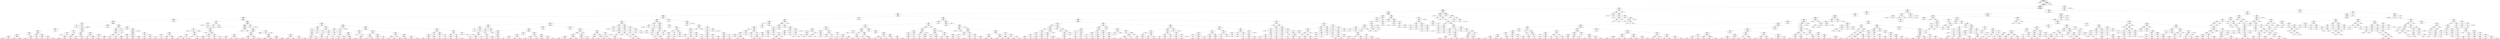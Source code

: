 digraph Tree {
node [shape=box, style="rounded", color="black", fontname="helvetica"] ;
edge [fontname="helvetica"] ;
0 [label="mqtt.topic_0 <= 0.5\ngini = 0.5\nsamples = 1527736\nvalue = [19124, 38712, 54279, 40044, 97179, 681, 289, 1091805\n39872, 15960, 7671, 40688, 29355, 40051, 12026]"] ;
1 [label="gini = 0.0\nsamples = 1091805\nvalue = [0, 0, 0, 0, 0, 0, 0, 1091805, 0, 0, 0, 0, 0\n0, 0]"] ;
0 -> 1 [labeldistance=2.5, labelangle=45, headlabel="True"] ;
2 [label="udp.stream <= -0.2\ngini = 0.9\nsamples = 435931\nvalue = [19124, 38712, 54279, 40044, 97179, 681, 289, 0, 39872\n15960, 7671, 40688, 29355, 40051, 12026]"] ;
0 -> 2 [labeldistance=2.5, labelangle=-45, headlabel="False"] ;
3 [label="icmp.seq_le <= -0.2\ngini = 0.9\nsamples = 338752\nvalue = [19124, 38712, 54279, 40044, 0, 681, 289, 0, 39872\n15960, 7671, 40688, 29355, 40051, 12026]"] ;
2 -> 3 ;
4 [label="http.referer_1 <= -1.9\ngini = 0.9\nsamples = 284343\nvalue = [19124, 38712, 2, 40044, 0, 549, 289, 0, 39872, 15960\n7671, 40688, 29355, 40051, 12026]"] ;
3 -> 4 ;
5 [label="tcp.ack <= -0.1\ngini = 0.6\nsamples = 90789\nvalue = [0, 38712, 0, 0, 0, 0, 0, 0, 0, 0, 0, 0, 0\n40051, 12026]"] ;
4 -> 5 ;
6 [label="http.content_length <= -0.1\ngini = 0.5\nsamples = 57307\nvalue = [0, 38708, 0, 0, 0, 0, 0, 0, 0, 0, 0, 0, 0\n6595, 12004]"] ;
5 -> 6 ;
7 [label="tcp.flags <= 0.4\ngini = 0.4\nsamples = 53968\nvalue = [0, 38171, 0, 0, 0, 0, 0, 0, 0, 0, 0, 0, 0\n4705, 11092]"] ;
6 -> 7 ;
8 [label="tcp.seq <= -0.3\ngini = 0.5\nsamples = 39166\nvalue = [0, 24666, 0, 0, 0, 0, 0, 0, 0, 0, 0, 0, 0\n4495, 10005]"] ;
7 -> 8 ;
9 [label="tcp.connection.synack <= 2.1\ngini = 0.3\nsamples = 27365\nvalue = [0, 21942, 0, 0, 0, 0, 0, 0, 0, 0, 0, 0, 0\n1624, 3799]"] ;
8 -> 9 ;
10 [label="tcp.ack_raw <= -1.3\ngini = 0.3\nsamples = 25099\nvalue = [0, 21047, 0, 0, 0, 0, 0, 0, 0, 0, 0, 0, 0\n1214, 2838]"] ;
9 -> 10 ;
11 [label="tcp.connection.rst <= 2.2\ngini = 0.2\nsamples = 11258\nvalue = [0, 9889, 0, 0, 0, 0, 0, 0, 0, 0, 0, 0, 0\n395, 974]"] ;
10 -> 11 ;
12 [label="tcp.checksum <= -1.4\ngini = 0.2\nsamples = 11040\nvalue = [0, 9671, 0, 0, 0, 0, 0, 0, 0, 0, 0, 0, 0\n395, 974]"] ;
11 -> 12 ;
13 [label="arp.opcode <= 97.7\ngini = 0.6\nsamples = 6\nvalue = [0, 1, 0, 0, 0, 0, 0, 0, 0, 0, 0, 0, 0, 3\n2]"] ;
12 -> 13 ;
14 [label="gini = 0.5\nsamples = 2\nvalue = [0, 1, 0, 0, 0, 0, 0, 0, 0, 0, 0, 0, 0, 1\n0]"] ;
13 -> 14 ;
15 [label="arp.opcode <= 293.1\ngini = 0.5\nsamples = 4\nvalue = [0, 0, 0, 0, 0, 0, 0, 0, 0, 0, 0, 0, 0, 2\n2]"] ;
13 -> 15 ;
16 [label="gini = 0.5\nsamples = 2\nvalue = [0, 0, 0, 0, 0, 0, 0, 0, 0, 0, 0, 0, 0, 1\n1]"] ;
15 -> 16 ;
17 [label="gini = 0.5\nsamples = 2\nvalue = [0, 0, 0, 0, 0, 0, 0, 0, 0, 0, 0, 0, 0, 1\n1]"] ;
15 -> 17 ;
18 [label="tcp.checksum <= -0.9\ngini = 0.2\nsamples = 11034\nvalue = [0, 9670, 0, 0, 0, 0, 0, 0, 0, 0, 0, 0, 0\n392, 972]"] ;
12 -> 18 ;
19 [label="tcp.checksum <= -0.9\ngini = 0.2\nsamples = 1839\nvalue = [0, 1598, 0, 0, 0, 0, 0, 0, 0, 0, 0, 0, 0, 47\n194]"] ;
18 -> 19 ;
20 [label="tcp.checksum <= -1.2\ngini = 0.2\nsamples = 1838\nvalue = [0, 1598, 0, 0, 0, 0, 0, 0, 0, 0, 0, 0, 0, 47\n193]"] ;
19 -> 20 ;
21 [label="tcp.ack_raw <= -1.3\ngini = 0.2\nsamples = 784\nvalue = [0, 693, 0, 0, 0, 0, 0, 0, 0, 0, 0, 0, 0, 22\n69]"] ;
20 -> 21 ;
22 [label="tcp.checksum <= -1.3\ngini = 0.2\nsamples = 783\nvalue = [0, 693, 0, 0, 0, 0, 0, 0, 0, 0, 0, 0, 0, 22\n68]"] ;
21 -> 22 ;
23 [label="tcp.checksum <= -1.3\ngini = 0.2\nsamples = 494\nvalue = [0, 430, 0, 0, 0, 0, 0, 0, 0, 0, 0, 0, 0, 9\n55]"] ;
22 -> 23 ;
24 [label="tcp.checksum <= -1.4\ngini = 0.2\nsamples = 493\nvalue = [0, 430, 0, 0, 0, 0, 0, 0, 0, 0, 0, 0, 0, 9\n54]"] ;
23 -> 24 ;
25 [label="tcp.checksum <= -1.4\ngini = 0.2\nsamples = 242\nvalue = [0, 217, 0, 0, 0, 0, 0, 0, 0, 0, 0, 0, 0, 6\n19]"] ;
24 -> 25 ;
26 [label="gini = 0.2\nsamples = 208\nvalue = [0, 184, 0, 0, 0, 0, 0, 0, 0, 0, 0, 0, 0, 6\n18]"] ;
25 -> 26 ;
27 [label="gini = 0.1\nsamples = 34\nvalue = [0, 33, 0, 0, 0, 0, 0, 0, 0, 0, 0, 0, 0, 0\n1]"] ;
25 -> 27 ;
28 [label="tcp.checksum <= -1.4\ngini = 0.3\nsamples = 251\nvalue = [0, 213, 0, 0, 0, 0, 0, 0, 0, 0, 0, 0, 0, 3\n35]"] ;
24 -> 28 ;
29 [label="gini = 0.0\nsamples = 2\nvalue = [0, 0, 0, 0, 0, 0, 0, 0, 0, 0, 0, 0, 0, 0\n2]"] ;
28 -> 29 ;
30 [label="gini = 0.3\nsamples = 249\nvalue = [0, 213, 0, 0, 0, 0, 0, 0, 0, 0, 0, 0, 0, 3\n33]"] ;
28 -> 30 ;
31 [label="gini = 0.0\nsamples = 1\nvalue = [0, 0, 0, 0, 0, 0, 0, 0, 0, 0, 0, 0, 0, 0\n1]"] ;
23 -> 31 ;
32 [label="tcp.checksum <= -1.3\ngini = 0.2\nsamples = 289\nvalue = [0, 263, 0, 0, 0, 0, 0, 0, 0, 0, 0, 0, 0, 13\n13]"] ;
22 -> 32 ;
33 [label="tcp.checksum <= -1.3\ngini = 0.1\nsamples = 85\nvalue = [0, 81, 0, 0, 0, 0, 0, 0, 0, 0, 0, 0, 0, 1\n3]"] ;
32 -> 33 ;
34 [label="tcp.checksum <= -1.3\ngini = 0.2\nsamples = 45\nvalue = [0, 41, 0, 0, 0, 0, 0, 0, 0, 0, 0, 0, 0, 1\n3]"] ;
33 -> 34 ;
35 [label="gini = 0.1\nsamples = 44\nvalue = [0, 41, 0, 0, 0, 0, 0, 0, 0, 0, 0, 0, 0, 1\n2]"] ;
34 -> 35 ;
36 [label="gini = 0.0\nsamples = 1\nvalue = [0, 0, 0, 0, 0, 0, 0, 0, 0, 0, 0, 0, 0, 0\n1]"] ;
34 -> 36 ;
37 [label="gini = 0.0\nsamples = 40\nvalue = [0, 40, 0, 0, 0, 0, 0, 0, 0, 0, 0, 0, 0, 0\n0]"] ;
33 -> 37 ;
38 [label="tcp.checksum <= -1.3\ngini = 0.2\nsamples = 204\nvalue = [0, 182, 0, 0, 0, 0, 0, 0, 0, 0, 0, 0, 0, 12\n10]"] ;
32 -> 38 ;
39 [label="tcp.checksum <= -1.3\ngini = 0.3\nsamples = 77\nvalue = [0, 64, 0, 0, 0, 0, 0, 0, 0, 0, 0, 0, 0, 5\n8]"] ;
38 -> 39 ;
40 [label="gini = 0.3\nsamples = 76\nvalue = [0, 64, 0, 0, 0, 0, 0, 0, 0, 0, 0, 0, 0, 5\n7]"] ;
39 -> 40 ;
41 [label="gini = 0.0\nsamples = 1\nvalue = [0, 0, 0, 0, 0, 0, 0, 0, 0, 0, 0, 0, 0, 0\n1]"] ;
39 -> 41 ;
42 [label="tcp.checksum <= -1.2\ngini = 0.1\nsamples = 127\nvalue = [0, 118, 0, 0, 0, 0, 0, 0, 0, 0, 0, 0, 0, 7\n2]"] ;
38 -> 42 ;
43 [label="gini = 0.0\nsamples = 29\nvalue = [0, 29, 0, 0, 0, 0, 0, 0, 0, 0, 0, 0, 0, 0\n0]"] ;
42 -> 43 ;
44 [label="gini = 0.2\nsamples = 98\nvalue = [0, 89, 0, 0, 0, 0, 0, 0, 0, 0, 0, 0, 0, 7\n2]"] ;
42 -> 44 ;
45 [label="gini = 0.0\nsamples = 1\nvalue = [0, 0, 0, 0, 0, 0, 0, 0, 0, 0, 0, 0, 0, 0\n1]"] ;
21 -> 45 ;
46 [label="tcp.checksum <= -1.2\ngini = 0.2\nsamples = 1054\nvalue = [0, 905, 0, 0, 0, 0, 0, 0, 0, 0, 0, 0, 0, 25\n124]"] ;
20 -> 46 ;
47 [label="tcp.checksum <= -1.2\ngini = 0.5\nsamples = 6\nvalue = [0, 3, 0, 0, 0, 0, 0, 0, 0, 0, 0, 0, 0, 0\n3]"] ;
46 -> 47 ;
48 [label="tcp.checksum <= -1.2\ngini = 0.4\nsamples = 4\nvalue = [0, 3, 0, 0, 0, 0, 0, 0, 0, 0, 0, 0, 0, 0\n1]"] ;
47 -> 48 ;
49 [label="gini = 0.0\nsamples = 1\nvalue = [0, 0, 0, 0, 0, 0, 0, 0, 0, 0, 0, 0, 0, 0\n1]"] ;
48 -> 49 ;
50 [label="gini = 0.0\nsamples = 3\nvalue = [0, 3, 0, 0, 0, 0, 0, 0, 0, 0, 0, 0, 0, 0\n0]"] ;
48 -> 50 ;
51 [label="gini = 0.0\nsamples = 2\nvalue = [0, 0, 0, 0, 0, 0, 0, 0, 0, 0, 0, 0, 0, 0\n2]"] ;
47 -> 51 ;
52 [label="tcp.checksum <= -1.1\ngini = 0.2\nsamples = 1048\nvalue = [0, 902, 0, 0, 0, 0, 0, 0, 0, 0, 0, 0, 0, 25\n121]"] ;
46 -> 52 ;
53 [label="tcp.checksum <= -1.2\ngini = 0.3\nsamples = 248\nvalue = [0, 204, 0, 0, 0, 0, 0, 0, 0, 0, 0, 0, 0, 8\n36]"] ;
52 -> 53 ;
54 [label="tcp.checksum <= -1.2\ngini = 0.3\nsamples = 238\nvalue = [0, 200, 0, 0, 0, 0, 0, 0, 0, 0, 0, 0, 0, 8\n30]"] ;
53 -> 54 ;
55 [label="tcp.checksum <= -1.2\ngini = 0.3\nsamples = 189\nvalue = [0, 162, 0, 0, 0, 0, 0, 0, 0, 0, 0, 0, 0, 4\n23]"] ;
54 -> 55 ;
56 [label="gini = 0.3\nsamples = 176\nvalue = [0, 149, 0, 0, 0, 0, 0, 0, 0, 0, 0, 0, 0, 4\n23]"] ;
55 -> 56 ;
57 [label="gini = 0.0\nsamples = 13\nvalue = [0, 13, 0, 0, 0, 0, 0, 0, 0, 0, 0, 0, 0, 0\n0]"] ;
55 -> 57 ;
58 [label="tcp.checksum <= -1.2\ngini = 0.4\nsamples = 49\nvalue = [0, 38, 0, 0, 0, 0, 0, 0, 0, 0, 0, 0, 0, 4\n7]"] ;
54 -> 58 ;
59 [label="gini = 0.6\nsamples = 10\nvalue = [0, 4, 0, 0, 0, 0, 0, 0, 0, 0, 0, 0, 0, 2\n4]"] ;
58 -> 59 ;
60 [label="gini = 0.2\nsamples = 39\nvalue = [0, 34, 0, 0, 0, 0, 0, 0, 0, 0, 0, 0, 0, 2\n3]"] ;
58 -> 60 ;
61 [label="tcp.checksum <= -1.1\ngini = 0.5\nsamples = 10\nvalue = [0, 4, 0, 0, 0, 0, 0, 0, 0, 0, 0, 0, 0, 0\n6]"] ;
53 -> 61 ;
62 [label="gini = 0.0\nsamples = 3\nvalue = [0, 0, 0, 0, 0, 0, 0, 0, 0, 0, 0, 0, 0, 0\n3]"] ;
61 -> 62 ;
63 [label="tcp.checksum <= -1.1\ngini = 0.5\nsamples = 7\nvalue = [0, 4, 0, 0, 0, 0, 0, 0, 0, 0, 0, 0, 0, 0\n3]"] ;
61 -> 63 ;
64 [label="gini = 0.0\nsamples = 2\nvalue = [0, 2, 0, 0, 0, 0, 0, 0, 0, 0, 0, 0, 0, 0\n0]"] ;
63 -> 64 ;
65 [label="gini = 0.5\nsamples = 5\nvalue = [0, 2, 0, 0, 0, 0, 0, 0, 0, 0, 0, 0, 0, 0\n3]"] ;
63 -> 65 ;
66 [label="tcp.checksum <= -1.0\ngini = 0.2\nsamples = 800\nvalue = [0, 698, 0, 0, 0, 0, 0, 0, 0, 0, 0, 0, 0, 17\n85]"] ;
52 -> 66 ;
67 [label="tcp.checksum <= -1.1\ngini = 0.2\nsamples = 578\nvalue = [0, 511, 0, 0, 0, 0, 0, 0, 0, 0, 0, 0, 0, 14\n53]"] ;
66 -> 67 ;
68 [label="gini = 0.0\nsamples = 22\nvalue = [0, 22, 0, 0, 0, 0, 0, 0, 0, 0, 0, 0, 0, 0\n0]"] ;
67 -> 68 ;
69 [label="tcp.checksum <= -1.1\ngini = 0.2\nsamples = 556\nvalue = [0, 489, 0, 0, 0, 0, 0, 0, 0, 0, 0, 0, 0, 14\n53]"] ;
67 -> 69 ;
70 [label="gini = 0.4\nsamples = 3\nvalue = [0, 1, 0, 0, 0, 0, 0, 0, 0, 0, 0, 0, 0, 0\n2]"] ;
69 -> 70 ;
71 [label="gini = 0.2\nsamples = 553\nvalue = [0, 488, 0, 0, 0, 0, 0, 0, 0, 0, 0, 0, 0, 14\n51]"] ;
69 -> 71 ;
72 [label="tcp.checksum <= -1.0\ngini = 0.3\nsamples = 222\nvalue = [0, 187, 0, 0, 0, 0, 0, 0, 0, 0, 0, 0, 0, 3\n32]"] ;
66 -> 72 ;
73 [label="gini = 0.0\nsamples = 1\nvalue = [0, 0, 0, 0, 0, 0, 0, 0, 0, 0, 0, 0, 0, 0\n1]"] ;
72 -> 73 ;
74 [label="tcp.checksum <= -1.0\ngini = 0.3\nsamples = 221\nvalue = [0, 187, 0, 0, 0, 0, 0, 0, 0, 0, 0, 0, 0, 3\n31]"] ;
72 -> 74 ;
75 [label="gini = 0.0\nsamples = 7\nvalue = [0, 7, 0, 0, 0, 0, 0, 0, 0, 0, 0, 0, 0, 0\n0]"] ;
74 -> 75 ;
76 [label="gini = 0.3\nsamples = 214\nvalue = [0, 180, 0, 0, 0, 0, 0, 0, 0, 0, 0, 0, 0, 3\n31]"] ;
74 -> 76 ;
77 [label="gini = 0.0\nsamples = 1\nvalue = [0, 0, 0, 0, 0, 0, 0, 0, 0, 0, 0, 0, 0, 0\n1]"] ;
19 -> 77 ;
78 [label="tcp.checksum <= -0.9\ngini = 0.2\nsamples = 9195\nvalue = [0, 8072, 0, 0, 0, 0, 0, 0, 0, 0, 0, 0, 0\n345, 778]"] ;
18 -> 78 ;
79 [label="tcp.checksum <= -0.9\ngini = 0.1\nsamples = 61\nvalue = [0, 58, 0, 0, 0, 0, 0, 0, 0, 0, 0, 0, 0, 1\n2]"] ;
78 -> 79 ;
80 [label="tcp.checksum <= -0.9\ngini = 0.1\nsamples = 39\nvalue = [0, 36, 0, 0, 0, 0, 0, 0, 0, 0, 0, 0, 0, 1\n2]"] ;
79 -> 80 ;
81 [label="tcp.checksum <= -0.9\ngini = 0.1\nsamples = 38\nvalue = [0, 36, 0, 0, 0, 0, 0, 0, 0, 0, 0, 0, 0, 0\n2]"] ;
80 -> 81 ;
82 [label="tcp.checksum <= -0.9\ngini = 0.1\nsamples = 36\nvalue = [0, 35, 0, 0, 0, 0, 0, 0, 0, 0, 0, 0, 0, 0\n1]"] ;
81 -> 82 ;
83 [label="tcp.checksum <= -0.9\ngini = 0.1\nsamples = 14\nvalue = [0, 13, 0, 0, 0, 0, 0, 0, 0, 0, 0, 0, 0, 0\n1]"] ;
82 -> 83 ;
84 [label="gini = 0.0\nsamples = 13\nvalue = [0, 13, 0, 0, 0, 0, 0, 0, 0, 0, 0, 0, 0, 0\n0]"] ;
83 -> 84 ;
85 [label="gini = 0.0\nsamples = 1\nvalue = [0, 0, 0, 0, 0, 0, 0, 0, 0, 0, 0, 0, 0, 0\n1]"] ;
83 -> 85 ;
86 [label="gini = 0.0\nsamples = 22\nvalue = [0, 22, 0, 0, 0, 0, 0, 0, 0, 0, 0, 0, 0, 0\n0]"] ;
82 -> 86 ;
87 [label="gini = 0.5\nsamples = 2\nvalue = [0, 1, 0, 0, 0, 0, 0, 0, 0, 0, 0, 0, 0, 0\n1]"] ;
81 -> 87 ;
88 [label="gini = 0.0\nsamples = 1\nvalue = [0, 0, 0, 0, 0, 0, 0, 0, 0, 0, 0, 0, 0, 1\n0]"] ;
80 -> 88 ;
89 [label="gini = 0.0\nsamples = 22\nvalue = [0, 22, 0, 0, 0, 0, 0, 0, 0, 0, 0, 0, 0, 0\n0]"] ;
79 -> 89 ;
90 [label="tcp.checksum <= -0.9\ngini = 0.2\nsamples = 9134\nvalue = [0, 8014, 0, 0, 0, 0, 0, 0, 0, 0, 0, 0, 0\n344, 776]"] ;
78 -> 90 ;
91 [label="gini = 0.0\nsamples = 1\nvalue = [0, 0, 0, 0, 0, 0, 0, 0, 0, 0, 0, 0, 0, 0\n1]"] ;
90 -> 91 ;
92 [label="tcp.ack <= -0.1\ngini = 0.2\nsamples = 9133\nvalue = [0, 8014, 0, 0, 0, 0, 0, 0, 0, 0, 0, 0, 0\n344, 775]"] ;
90 -> 92 ;
93 [label="tcp.ack_raw <= -1.3\ngini = 0.2\nsamples = 9113\nvalue = [0, 7994, 0, 0, 0, 0, 0, 0, 0, 0, 0, 0, 0\n344, 775]"] ;
92 -> 93 ;
94 [label="tcp.checksum <= 1.6\ngini = 0.2\nsamples = 9106\nvalue = [0, 7990, 0, 0, 0, 0, 0, 0, 0, 0, 0, 0, 0\n344, 772]"] ;
93 -> 94 ;
95 [label="tcp.checksum <= 1.6\ngini = 0.2\nsamples = 8501\nvalue = [0, 7448, 0, 0, 0, 0, 0, 0, 0, 0, 0, 0, 0\n322, 731]"] ;
94 -> 95 ;
96 [label="tcp.checksum <= 1.2\ngini = 0.2\nsamples = 8499\nvalue = [0, 7448, 0, 0, 0, 0, 0, 0, 0, 0, 0, 0, 0\n322, 729]"] ;
95 -> 96 ;
97 [label="gini = 0.2\nsamples = 7239\nvalue = [0, 6367, 0, 0, 0, 0, 0, 0, 0, 0, 0, 0, 0\n271, 601]"] ;
96 -> 97 ;
98 [label="gini = 0.3\nsamples = 1260\nvalue = [0, 1081, 0, 0, 0, 0, 0, 0, 0, 0, 0, 0, 0, 51\n128]"] ;
96 -> 98 ;
99 [label="gini = 0.0\nsamples = 2\nvalue = [0, 0, 0, 0, 0, 0, 0, 0, 0, 0, 0, 0, 0, 0\n2]"] ;
95 -> 99 ;
100 [label="tcp.checksum <= 1.7\ngini = 0.2\nsamples = 605\nvalue = [0, 542, 0, 0, 0, 0, 0, 0, 0, 0, 0, 0, 0, 22\n41]"] ;
94 -> 100 ;
101 [label="tcp.checksum <= 1.6\ngini = 0.1\nsamples = 243\nvalue = [0, 224, 0, 0, 0, 0, 0, 0, 0, 0, 0, 0, 0, 7\n12]"] ;
100 -> 101 ;
102 [label="gini = 0.2\nsamples = 210\nvalue = [0, 191, 0, 0, 0, 0, 0, 0, 0, 0, 0, 0, 0, 7\n12]"] ;
101 -> 102 ;
103 [label="gini = 0.0\nsamples = 33\nvalue = [0, 33, 0, 0, 0, 0, 0, 0, 0, 0, 0, 0, 0, 0\n0]"] ;
101 -> 103 ;
104 [label="tcp.checksum <= 1.7\ngini = 0.2\nsamples = 362\nvalue = [0, 318, 0, 0, 0, 0, 0, 0, 0, 0, 0, 0, 0, 15\n29]"] ;
100 -> 104 ;
105 [label="gini = 0.0\nsamples = 1\nvalue = [0, 0, 0, 0, 0, 0, 0, 0, 0, 0, 0, 0, 0, 0\n1]"] ;
104 -> 105 ;
106 [label="gini = 0.2\nsamples = 361\nvalue = [0, 318, 0, 0, 0, 0, 0, 0, 0, 0, 0, 0, 0, 15\n28]"] ;
104 -> 106 ;
107 [label="tcp.checksum <= 0.4\ngini = 0.5\nsamples = 7\nvalue = [0, 4, 0, 0, 0, 0, 0, 0, 0, 0, 0, 0, 0, 0\n3]"] ;
93 -> 107 ;
108 [label="tcp.ack_raw <= -1.3\ngini = 0.3\nsamples = 5\nvalue = [0, 4, 0, 0, 0, 0, 0, 0, 0, 0, 0, 0, 0, 0\n1]"] ;
107 -> 108 ;
109 [label="gini = 0.0\nsamples = 2\nvalue = [0, 2, 0, 0, 0, 0, 0, 0, 0, 0, 0, 0, 0, 0\n0]"] ;
108 -> 109 ;
110 [label="tcp.ack_raw <= -1.3\ngini = 0.4\nsamples = 3\nvalue = [0, 2, 0, 0, 0, 0, 0, 0, 0, 0, 0, 0, 0, 0\n1]"] ;
108 -> 110 ;
111 [label="gini = 0.0\nsamples = 1\nvalue = [0, 0, 0, 0, 0, 0, 0, 0, 0, 0, 0, 0, 0, 0\n1]"] ;
110 -> 111 ;
112 [label="gini = 0.0\nsamples = 2\nvalue = [0, 2, 0, 0, 0, 0, 0, 0, 0, 0, 0, 0, 0, 0\n0]"] ;
110 -> 112 ;
113 [label="gini = 0.0\nsamples = 2\nvalue = [0, 0, 0, 0, 0, 0, 0, 0, 0, 0, 0, 0, 0, 0\n2]"] ;
107 -> 113 ;
114 [label="gini = 0.0\nsamples = 20\nvalue = [0, 20, 0, 0, 0, 0, 0, 0, 0, 0, 0, 0, 0, 0\n0]"] ;
92 -> 114 ;
115 [label="gini = 0.0\nsamples = 218\nvalue = [0, 218, 0, 0, 0, 0, 0, 0, 0, 0, 0, 0, 0, 0\n0]"] ;
11 -> 115 ;
116 [label="tcp.ack_raw <= -1.3\ngini = 0.3\nsamples = 13841\nvalue = [0, 11158, 0, 0, 0, 0, 0, 0, 0, 0, 0, 0, 0\n819, 1864]"] ;
10 -> 116 ;
117 [label="tcp.ack_raw <= -1.3\ngini = 0.6\nsamples = 14\nvalue = [0, 5, 0, 0, 0, 0, 0, 0, 0, 0, 0, 0, 0, 3\n6]"] ;
116 -> 117 ;
118 [label="tcp.ack_raw <= -1.3\ngini = 0.3\nsamples = 6\nvalue = [0, 5, 0, 0, 0, 0, 0, 0, 0, 0, 0, 0, 0, 0\n1]"] ;
117 -> 118 ;
119 [label="gini = 0.0\nsamples = 1\nvalue = [0, 0, 0, 0, 0, 0, 0, 0, 0, 0, 0, 0, 0, 0\n1]"] ;
118 -> 119 ;
120 [label="gini = 0.0\nsamples = 5\nvalue = [0, 5, 0, 0, 0, 0, 0, 0, 0, 0, 0, 0, 0, 0\n0]"] ;
118 -> 120 ;
121 [label="tcp.ack <= -0.1\ngini = 0.5\nsamples = 8\nvalue = [0, 0, 0, 0, 0, 0, 0, 0, 0, 0, 0, 0, 0, 3\n5]"] ;
117 -> 121 ;
122 [label="tcp.ack <= -0.1\ngini = 0.3\nsamples = 6\nvalue = [0, 0, 0, 0, 0, 0, 0, 0, 0, 0, 0, 0, 0, 1\n5]"] ;
121 -> 122 ;
123 [label="gini = 0.0\nsamples = 1\nvalue = [0, 0, 0, 0, 0, 0, 0, 0, 0, 0, 0, 0, 0, 1\n0]"] ;
122 -> 123 ;
124 [label="gini = 0.0\nsamples = 5\nvalue = [0, 0, 0, 0, 0, 0, 0, 0, 0, 0, 0, 0, 0, 0\n5]"] ;
122 -> 124 ;
125 [label="gini = 0.0\nsamples = 2\nvalue = [0, 0, 0, 0, 0, 0, 0, 0, 0, 0, 0, 0, 0, 2\n0]"] ;
121 -> 125 ;
126 [label="tcp.checksum <= 0.9\ngini = 0.3\nsamples = 13827\nvalue = [0, 11153, 0, 0, 0, 0, 0, 0, 0, 0, 0, 0, 0\n816, 1858]"] ;
116 -> 126 ;
127 [label="tcp.checksum <= 0.9\ngini = 0.3\nsamples = 10225\nvalue = [0, 8188, 0, 0, 0, 0, 0, 0, 0, 0, 0, 0, 0\n612, 1425]"] ;
126 -> 127 ;
128 [label="tcp.ack_raw <= -0.9\ngini = 0.3\nsamples = 10221\nvalue = [0, 8187, 0, 0, 0, 0, 0, 0, 0, 0, 0, 0, 0\n612, 1422]"] ;
127 -> 128 ;
129 [label="tcp.checksum <= -1.4\ngini = 0.3\nsamples = 1432\nvalue = [0, 1186, 0, 0, 0, 0, 0, 0, 0, 0, 0, 0, 0, 71\n175]"] ;
128 -> 129 ;
130 [label="tcp.ack <= -0.1\ngini = 0.5\nsamples = 9\nvalue = [0, 5, 0, 0, 0, 0, 0, 0, 0, 0, 0, 0, 0, 0\n4]"] ;
129 -> 130 ;
131 [label="gini = 0.0\nsamples = 4\nvalue = [0, 0, 0, 0, 0, 0, 0, 0, 0, 0, 0, 0, 0, 0\n4]"] ;
130 -> 131 ;
132 [label="gini = 0.0\nsamples = 5\nvalue = [0, 5, 0, 0, 0, 0, 0, 0, 0, 0, 0, 0, 0, 0\n0]"] ;
130 -> 132 ;
133 [label="tcp.checksum <= -1.2\ngini = 0.3\nsamples = 1423\nvalue = [0, 1181, 0, 0, 0, 0, 0, 0, 0, 0, 0, 0, 0, 71\n171]"] ;
129 -> 133 ;
134 [label="tcp.ack <= -0.1\ngini = 0.2\nsamples = 116\nvalue = [0, 105, 0, 0, 0, 0, 0, 0, 0, 0, 0, 0, 0, 3\n8]"] ;
133 -> 134 ;
135 [label="tcp.ack_raw <= -1.2\ngini = 0.5\nsamples = 20\nvalue = [0, 11, 0, 0, 0, 0, 0, 0, 0, 0, 0, 0, 0, 1\n8]"] ;
134 -> 135 ;
136 [label="tcp.ack <= -0.1\ngini = 0.3\nsamples = 5\nvalue = [0, 4, 0, 0, 0, 0, 0, 0, 0, 0, 0, 0, 0, 1\n0]"] ;
135 -> 136 ;
137 [label="gini = 0.0\nsamples = 1\nvalue = [0, 0, 0, 0, 0, 0, 0, 0, 0, 0, 0, 0, 0, 1\n0]"] ;
136 -> 137 ;
138 [label="gini = 0.0\nsamples = 4\nvalue = [0, 4, 0, 0, 0, 0, 0, 0, 0, 0, 0, 0, 0, 0\n0]"] ;
136 -> 138 ;
139 [label="tcp.checksum <= -1.3\ngini = 0.5\nsamples = 15\nvalue = [0, 7, 0, 0, 0, 0, 0, 0, 0, 0, 0, 0, 0, 0\n8]"] ;
135 -> 139 ;
140 [label="tcp.checksum <= -1.4\ngini = 0.4\nsamples = 9\nvalue = [0, 6, 0, 0, 0, 0, 0, 0, 0, 0, 0, 0, 0, 0\n3]"] ;
139 -> 140 ;
141 [label="gini = 0.4\nsamples = 4\nvalue = [0, 1, 0, 0, 0, 0, 0, 0, 0, 0, 0, 0, 0, 0\n3]"] ;
140 -> 141 ;
142 [label="gini = 0.0\nsamples = 5\nvalue = [0, 5, 0, 0, 0, 0, 0, 0, 0, 0, 0, 0, 0, 0\n0]"] ;
140 -> 142 ;
143 [label="tcp.checksum <= -1.2\ngini = 0.3\nsamples = 6\nvalue = [0, 1, 0, 0, 0, 0, 0, 0, 0, 0, 0, 0, 0, 0\n5]"] ;
139 -> 143 ;
144 [label="gini = 0.0\nsamples = 5\nvalue = [0, 0, 0, 0, 0, 0, 0, 0, 0, 0, 0, 0, 0, 0\n5]"] ;
143 -> 144 ;
145 [label="gini = 0.0\nsamples = 1\nvalue = [0, 1, 0, 0, 0, 0, 0, 0, 0, 0, 0, 0, 0, 0\n0]"] ;
143 -> 145 ;
146 [label="tcp.ack_raw <= -0.9\ngini = 0.0\nsamples = 96\nvalue = [0, 94, 0, 0, 0, 0, 0, 0, 0, 0, 0, 0, 0, 2\n0]"] ;
134 -> 146 ;
147 [label="tcp.ack_raw <= -1.2\ngini = 0.0\nsamples = 94\nvalue = [0, 93, 0, 0, 0, 0, 0, 0, 0, 0, 0, 0, 0, 1\n0]"] ;
146 -> 147 ;
148 [label="tcp.ack_raw <= -1.2\ngini = 0.1\nsamples = 15\nvalue = [0, 14, 0, 0, 0, 0, 0, 0, 0, 0, 0, 0, 0, 1\n0]"] ;
147 -> 148 ;
149 [label="gini = 0.0\nsamples = 14\nvalue = [0, 14, 0, 0, 0, 0, 0, 0, 0, 0, 0, 0, 0, 0\n0]"] ;
148 -> 149 ;
150 [label="gini = 0.0\nsamples = 1\nvalue = [0, 0, 0, 0, 0, 0, 0, 0, 0, 0, 0, 0, 0, 1\n0]"] ;
148 -> 150 ;
151 [label="gini = 0.0\nsamples = 79\nvalue = [0, 79, 0, 0, 0, 0, 0, 0, 0, 0, 0, 0, 0, 0\n0]"] ;
147 -> 151 ;
152 [label="tcp.checksum <= -1.3\ngini = 0.5\nsamples = 2\nvalue = [0, 1, 0, 0, 0, 0, 0, 0, 0, 0, 0, 0, 0, 1\n0]"] ;
146 -> 152 ;
153 [label="gini = 0.0\nsamples = 1\nvalue = [0, 0, 0, 0, 0, 0, 0, 0, 0, 0, 0, 0, 0, 1\n0]"] ;
152 -> 153 ;
154 [label="gini = 0.0\nsamples = 1\nvalue = [0, 1, 0, 0, 0, 0, 0, 0, 0, 0, 0, 0, 0, 0\n0]"] ;
152 -> 154 ;
155 [label="tcp.checksum <= -1.2\ngini = 0.3\nsamples = 1307\nvalue = [0, 1076, 0, 0, 0, 0, 0, 0, 0, 0, 0, 0, 0, 68\n163]"] ;
133 -> 155 ;
156 [label="gini = 0.0\nsamples = 1\nvalue = [0, 0, 0, 0, 0, 0, 0, 0, 0, 0, 0, 0, 0, 0\n1]"] ;
155 -> 156 ;
157 [label="tcp.ack_raw <= -0.9\ngini = 0.3\nsamples = 1306\nvalue = [0, 1076, 0, 0, 0, 0, 0, 0, 0, 0, 0, 0, 0, 68\n162]"] ;
155 -> 157 ;
158 [label="tcp.ack_raw <= -0.9\ngini = 0.3\nsamples = 1269\nvalue = [0, 1040, 0, 0, 0, 0, 0, 0, 0, 0, 0, 0, 0, 68\n161]"] ;
157 -> 158 ;
159 [label="tcp.checksum <= -0.4\ngini = 0.3\nsamples = 1267\nvalue = [0, 1040, 0, 0, 0, 0, 0, 0, 0, 0, 0, 0, 0, 68\n159]"] ;
158 -> 159 ;
160 [label="gini = 0.3\nsamples = 454\nvalue = [0, 381, 0, 0, 0, 0, 0, 0, 0, 0, 0, 0, 0, 13\n60]"] ;
159 -> 160 ;
161 [label="gini = 0.3\nsamples = 813\nvalue = [0, 659, 0, 0, 0, 0, 0, 0, 0, 0, 0, 0, 0, 55\n99]"] ;
159 -> 161 ;
162 [label="gini = 0.0\nsamples = 2\nvalue = [0, 0, 0, 0, 0, 0, 0, 0, 0, 0, 0, 0, 0, 0\n2]"] ;
158 -> 162 ;
163 [label="tcp.ack <= -0.1\ngini = 0.1\nsamples = 37\nvalue = [0, 36, 0, 0, 0, 0, 0, 0, 0, 0, 0, 0, 0, 0\n1]"] ;
157 -> 163 ;
164 [label="tcp.ack_raw <= -0.9\ngini = 0.4\nsamples = 4\nvalue = [0, 3, 0, 0, 0, 0, 0, 0, 0, 0, 0, 0, 0, 0\n1]"] ;
163 -> 164 ;
165 [label="gini = 0.0\nsamples = 2\nvalue = [0, 2, 0, 0, 0, 0, 0, 0, 0, 0, 0, 0, 0, 0\n0]"] ;
164 -> 165 ;
166 [label="gini = 0.5\nsamples = 2\nvalue = [0, 1, 0, 0, 0, 0, 0, 0, 0, 0, 0, 0, 0, 0\n1]"] ;
164 -> 166 ;
167 [label="gini = 0.0\nsamples = 33\nvalue = [0, 33, 0, 0, 0, 0, 0, 0, 0, 0, 0, 0, 0, 0\n0]"] ;
163 -> 167 ;
168 [label="tcp.ack_raw <= -0.9\ngini = 0.3\nsamples = 8789\nvalue = [0, 7001, 0, 0, 0, 0, 0, 0, 0, 0, 0, 0, 0\n541, 1247]"] ;
128 -> 168 ;
169 [label="tcp.checksum <= -1.1\ngini = 0.2\nsamples = 9\nvalue = [0, 0, 0, 0, 0, 0, 0, 0, 0, 0, 0, 0, 0, 1\n8]"] ;
168 -> 169 ;
170 [label="gini = 0.0\nsamples = 1\nvalue = [0, 0, 0, 0, 0, 0, 0, 0, 0, 0, 0, 0, 0, 1\n0]"] ;
169 -> 170 ;
171 [label="gini = 0.0\nsamples = 8\nvalue = [0, 0, 0, 0, 0, 0, 0, 0, 0, 0, 0, 0, 0, 0\n8]"] ;
169 -> 171 ;
172 [label="tcp.len <= 1.1\ngini = 0.3\nsamples = 8780\nvalue = [0, 7001, 0, 0, 0, 0, 0, 0, 0, 0, 0, 0, 0\n540, 1239]"] ;
168 -> 172 ;
173 [label="tcp.checksum <= -1.3\ngini = 0.3\nsamples = 8777\nvalue = [0, 7000, 0, 0, 0, 0, 0, 0, 0, 0, 0, 0, 0\n538, 1239]"] ;
172 -> 173 ;
174 [label="tcp.ack <= -0.1\ngini = 0.4\nsamples = 507\nvalue = [0, 385, 0, 0, 0, 0, 0, 0, 0, 0, 0, 0, 0, 31\n91]"] ;
173 -> 174 ;
175 [label="tcp.ack_raw <= 1.1\ngini = 0.6\nsamples = 91\nvalue = [0, 29, 0, 0, 0, 0, 0, 0, 0, 0, 0, 0, 0, 13\n49]"] ;
174 -> 175 ;
176 [label="tcp.ack_raw <= 1.0\ngini = 0.6\nsamples = 66\nvalue = [0, 17, 0, 0, 0, 0, 0, 0, 0, 0, 0, 0, 0, 10\n39]"] ;
175 -> 176 ;
177 [label="gini = 0.6\nsamples = 62\nvalue = [0, 17, 0, 0, 0, 0, 0, 0, 0, 0, 0, 0, 0, 10\n35]"] ;
176 -> 177 ;
178 [label="gini = 0.0\nsamples = 4\nvalue = [0, 0, 0, 0, 0, 0, 0, 0, 0, 0, 0, 0, 0, 0\n4]"] ;
176 -> 178 ;
179 [label="tcp.checksum <= -1.3\ngini = 0.6\nsamples = 25\nvalue = [0, 12, 0, 0, 0, 0, 0, 0, 0, 0, 0, 0, 0, 3\n10]"] ;
175 -> 179 ;
180 [label="gini = 0.5\nsamples = 13\nvalue = [0, 8, 0, 0, 0, 0, 0, 0, 0, 0, 0, 0, 0, 3\n2]"] ;
179 -> 180 ;
181 [label="gini = 0.4\nsamples = 12\nvalue = [0, 4, 0, 0, 0, 0, 0, 0, 0, 0, 0, 0, 0, 0\n8]"] ;
179 -> 181 ;
182 [label="tcp.checksum <= -1.3\ngini = 0.3\nsamples = 416\nvalue = [0, 356, 0, 0, 0, 0, 0, 0, 0, 0, 0, 0, 0, 18\n42]"] ;
174 -> 182 ;
183 [label="tcp.ack_raw <= 1.9\ngini = 0.3\nsamples = 414\nvalue = [0, 355, 0, 0, 0, 0, 0, 0, 0, 0, 0, 0, 0, 17\n42]"] ;
182 -> 183 ;
184 [label="gini = 0.2\nsamples = 404\nvalue = [0, 348, 0, 0, 0, 0, 0, 0, 0, 0, 0, 0, 0, 17\n39]"] ;
183 -> 184 ;
185 [label="gini = 0.4\nsamples = 10\nvalue = [0, 7, 0, 0, 0, 0, 0, 0, 0, 0, 0, 0, 0, 0\n3]"] ;
183 -> 185 ;
186 [label="tcp.ack_raw <= 1.4\ngini = 0.5\nsamples = 2\nvalue = [0, 1, 0, 0, 0, 0, 0, 0, 0, 0, 0, 0, 0, 1\n0]"] ;
182 -> 186 ;
187 [label="gini = 0.0\nsamples = 1\nvalue = [0, 1, 0, 0, 0, 0, 0, 0, 0, 0, 0, 0, 0, 0\n0]"] ;
186 -> 187 ;
188 [label="gini = 0.0\nsamples = 1\nvalue = [0, 0, 0, 0, 0, 0, 0, 0, 0, 0, 0, 0, 0, 1\n0]"] ;
186 -> 188 ;
189 [label="tcp.ack_raw <= 1.8\ngini = 0.3\nsamples = 8270\nvalue = [0, 6615, 0, 0, 0, 0, 0, 0, 0, 0, 0, 0, 0\n507, 1148]"] ;
173 -> 189 ;
190 [label="tcp.ack_raw <= 0.0\ngini = 0.3\nsamples = 7714\nvalue = [0, 6193, 0, 0, 0, 0, 0, 0, 0, 0, 0, 0, 0\n469, 1052]"] ;
189 -> 190 ;
191 [label="tcp.checksum <= 0.7\ngini = 0.4\nsamples = 2350\nvalue = [0, 1843, 0, 0, 0, 0, 0, 0, 0, 0, 0, 0, 0\n150, 357]"] ;
190 -> 191 ;
192 [label="gini = 0.3\nsamples = 2138\nvalue = [0, 1693, 0, 0, 0, 0, 0, 0, 0, 0, 0, 0, 0\n133, 312]"] ;
191 -> 192 ;
193 [label="gini = 0.4\nsamples = 212\nvalue = [0, 150, 0, 0, 0, 0, 0, 0, 0, 0, 0, 0, 0, 17\n45]"] ;
191 -> 193 ;
194 [label="tcp.ack_raw <= 0.0\ngini = 0.3\nsamples = 5364\nvalue = [0, 4350, 0, 0, 0, 0, 0, 0, 0, 0, 0, 0, 0\n319, 695]"] ;
190 -> 194 ;
195 [label="gini = 0.1\nsamples = 54\nvalue = [0, 51, 0, 0, 0, 0, 0, 0, 0, 0, 0, 0, 0, 2\n1]"] ;
194 -> 195 ;
196 [label="gini = 0.3\nsamples = 5310\nvalue = [0, 4299, 0, 0, 0, 0, 0, 0, 0, 0, 0, 0, 0\n317, 694]"] ;
194 -> 196 ;
197 [label="tcp.ack <= -0.1\ngini = 0.4\nsamples = 556\nvalue = [0, 422, 0, 0, 0, 0, 0, 0, 0, 0, 0, 0, 0, 38\n96]"] ;
189 -> 197 ;
198 [label="tcp.ack_raw <= 1.9\ngini = 0.6\nsamples = 167\nvalue = [0, 50, 0, 0, 0, 0, 0, 0, 0, 0, 0, 0, 0, 21\n96]"] ;
197 -> 198 ;
199 [label="gini = 0.5\nsamples = 124\nvalue = [0, 32, 0, 0, 0, 0, 0, 0, 0, 0, 0, 0, 0, 17\n75]"] ;
198 -> 199 ;
200 [label="gini = 0.6\nsamples = 43\nvalue = [0, 18, 0, 0, 0, 0, 0, 0, 0, 0, 0, 0, 0, 4\n21]"] ;
198 -> 200 ;
201 [label="tcp.ack <= -0.1\ngini = 0.1\nsamples = 389\nvalue = [0, 372, 0, 0, 0, 0, 0, 0, 0, 0, 0, 0, 0, 17\n0]"] ;
197 -> 201 ;
202 [label="gini = 0.4\nsamples = 8\nvalue = [0, 6, 0, 0, 0, 0, 0, 0, 0, 0, 0, 0, 0, 2\n0]"] ;
201 -> 202 ;
203 [label="gini = 0.1\nsamples = 381\nvalue = [0, 366, 0, 0, 0, 0, 0, 0, 0, 0, 0, 0, 0, 15\n0]"] ;
201 -> 203 ;
204 [label="tcp.ack_raw <= 1.2\ngini = 0.4\nsamples = 3\nvalue = [0, 1, 0, 0, 0, 0, 0, 0, 0, 0, 0, 0, 0, 2\n0]"] ;
172 -> 204 ;
205 [label="gini = 0.0\nsamples = 2\nvalue = [0, 0, 0, 0, 0, 0, 0, 0, 0, 0, 0, 0, 0, 2\n0]"] ;
204 -> 205 ;
206 [label="gini = 0.0\nsamples = 1\nvalue = [0, 1, 0, 0, 0, 0, 0, 0, 0, 0, 0, 0, 0, 0\n0]"] ;
204 -> 206 ;
207 [label="tcp.ack <= -0.1\ngini = 0.4\nsamples = 4\nvalue = [0, 1, 0, 0, 0, 0, 0, 0, 0, 0, 0, 0, 0, 0\n3]"] ;
127 -> 207 ;
208 [label="gini = 0.0\nsamples = 3\nvalue = [0, 0, 0, 0, 0, 0, 0, 0, 0, 0, 0, 0, 0, 0\n3]"] ;
207 -> 208 ;
209 [label="gini = 0.0\nsamples = 1\nvalue = [0, 1, 0, 0, 0, 0, 0, 0, 0, 0, 0, 0, 0, 0\n0]"] ;
207 -> 209 ;
210 [label="tcp.checksum <= 1.0\ngini = 0.3\nsamples = 3602\nvalue = [0, 2965, 0, 0, 0, 0, 0, 0, 0, 0, 0, 0, 0\n204, 433]"] ;
126 -> 210 ;
211 [label="tcp.ack <= -0.1\ngini = 0.2\nsamples = 178\nvalue = [0, 162, 0, 0, 0, 0, 0, 0, 0, 0, 0, 0, 0, 7\n9]"] ;
210 -> 211 ;
212 [label="tcp.ack_raw <= -1.0\ngini = 0.6\nsamples = 29\nvalue = [0, 16, 0, 0, 0, 0, 0, 0, 0, 0, 0, 0, 0, 4\n9]"] ;
211 -> 212 ;
213 [label="gini = 0.0\nsamples = 2\nvalue = [0, 0, 0, 0, 0, 0, 0, 0, 0, 0, 0, 0, 0, 0\n2]"] ;
212 -> 213 ;
214 [label="tcp.ack <= -0.1\ngini = 0.6\nsamples = 27\nvalue = [0, 16, 0, 0, 0, 0, 0, 0, 0, 0, 0, 0, 0, 4\n7]"] ;
212 -> 214 ;
215 [label="tcp.ack_raw <= 1.9\ngini = 0.5\nsamples = 26\nvalue = [0, 16, 0, 0, 0, 0, 0, 0, 0, 0, 0, 0, 0, 3\n7]"] ;
214 -> 215 ;
216 [label="tcp.checksum <= 1.0\ngini = 0.5\nsamples = 25\nvalue = [0, 16, 0, 0, 0, 0, 0, 0, 0, 0, 0, 0, 0, 3\n6]"] ;
215 -> 216 ;
217 [label="tcp.checksum <= 0.9\ngini = 0.5\nsamples = 9\nvalue = [0, 5, 0, 0, 0, 0, 0, 0, 0, 0, 0, 0, 0, 0\n4]"] ;
216 -> 217 ;
218 [label="tcp.ack <= -0.1\ngini = 0.3\nsamples = 6\nvalue = [0, 5, 0, 0, 0, 0, 0, 0, 0, 0, 0, 0, 0, 0\n1]"] ;
217 -> 218 ;
219 [label="gini = 0.4\nsamples = 3\nvalue = [0, 2, 0, 0, 0, 0, 0, 0, 0, 0, 0, 0, 0, 0\n1]"] ;
218 -> 219 ;
220 [label="gini = 0.0\nsamples = 3\nvalue = [0, 3, 0, 0, 0, 0, 0, 0, 0, 0, 0, 0, 0, 0\n0]"] ;
218 -> 220 ;
221 [label="gini = 0.0\nsamples = 3\nvalue = [0, 0, 0, 0, 0, 0, 0, 0, 0, 0, 0, 0, 0, 0\n3]"] ;
217 -> 221 ;
222 [label="tcp.ack <= -0.1\ngini = 0.5\nsamples = 16\nvalue = [0, 11, 0, 0, 0, 0, 0, 0, 0, 0, 0, 0, 0, 3\n2]"] ;
216 -> 222 ;
223 [label="tcp.ack_raw <= -0.2\ngini = 0.6\nsamples = 11\nvalue = [0, 6, 0, 0, 0, 0, 0, 0, 0, 0, 0, 0, 0, 3\n2]"] ;
222 -> 223 ;
224 [label="gini = 0.0\nsamples = 1\nvalue = [0, 0, 0, 0, 0, 0, 0, 0, 0, 0, 0, 0, 0, 1\n0]"] ;
223 -> 224 ;
225 [label="gini = 0.6\nsamples = 10\nvalue = [0, 6, 0, 0, 0, 0, 0, 0, 0, 0, 0, 0, 0, 2\n2]"] ;
223 -> 225 ;
226 [label="gini = 0.0\nsamples = 5\nvalue = [0, 5, 0, 0, 0, 0, 0, 0, 0, 0, 0, 0, 0, 0\n0]"] ;
222 -> 226 ;
227 [label="gini = 0.0\nsamples = 1\nvalue = [0, 0, 0, 0, 0, 0, 0, 0, 0, 0, 0, 0, 0, 0\n1]"] ;
215 -> 227 ;
228 [label="gini = 0.0\nsamples = 1\nvalue = [0, 0, 0, 0, 0, 0, 0, 0, 0, 0, 0, 0, 0, 1\n0]"] ;
214 -> 228 ;
229 [label="tcp.checksum <= 1.0\ngini = 0.0\nsamples = 149\nvalue = [0, 146, 0, 0, 0, 0, 0, 0, 0, 0, 0, 0, 0, 3\n0]"] ;
211 -> 229 ;
230 [label="tcp.ack_raw <= 0.9\ngini = 0.0\nsamples = 128\nvalue = [0, 127, 0, 0, 0, 0, 0, 0, 0, 0, 0, 0, 0, 1\n0]"] ;
229 -> 230 ;
231 [label="gini = 0.0\nsamples = 89\nvalue = [0, 89, 0, 0, 0, 0, 0, 0, 0, 0, 0, 0, 0, 0\n0]"] ;
230 -> 231 ;
232 [label="tcp.ack_raw <= 0.9\ngini = 0.0\nsamples = 39\nvalue = [0, 38, 0, 0, 0, 0, 0, 0, 0, 0, 0, 0, 0, 1\n0]"] ;
230 -> 232 ;
233 [label="gini = 0.0\nsamples = 1\nvalue = [0, 0, 0, 0, 0, 0, 0, 0, 0, 0, 0, 0, 0, 1\n0]"] ;
232 -> 233 ;
234 [label="gini = 0.0\nsamples = 38\nvalue = [0, 38, 0, 0, 0, 0, 0, 0, 0, 0, 0, 0, 0, 0\n0]"] ;
232 -> 234 ;
235 [label="tcp.checksum <= 1.0\ngini = 0.2\nsamples = 21\nvalue = [0, 19, 0, 0, 0, 0, 0, 0, 0, 0, 0, 0, 0, 2\n0]"] ;
229 -> 235 ;
236 [label="gini = 0.0\nsamples = 1\nvalue = [0, 0, 0, 0, 0, 0, 0, 0, 0, 0, 0, 0, 0, 1\n0]"] ;
235 -> 236 ;
237 [label="tcp.ack <= -0.1\ngini = 0.1\nsamples = 20\nvalue = [0, 19, 0, 0, 0, 0, 0, 0, 0, 0, 0, 0, 0, 1\n0]"] ;
235 -> 237 ;
238 [label="tcp.ack_raw <= 0.2\ngini = 0.4\nsamples = 3\nvalue = [0, 2, 0, 0, 0, 0, 0, 0, 0, 0, 0, 0, 0, 1\n0]"] ;
237 -> 238 ;
239 [label="gini = 0.0\nsamples = 2\nvalue = [0, 2, 0, 0, 0, 0, 0, 0, 0, 0, 0, 0, 0, 0\n0]"] ;
238 -> 239 ;
240 [label="gini = 0.0\nsamples = 1\nvalue = [0, 0, 0, 0, 0, 0, 0, 0, 0, 0, 0, 0, 0, 1\n0]"] ;
238 -> 240 ;
241 [label="gini = 0.0\nsamples = 17\nvalue = [0, 17, 0, 0, 0, 0, 0, 0, 0, 0, 0, 0, 0, 0\n0]"] ;
237 -> 241 ;
242 [label="tcp.checksum <= 1.0\ngini = 0.3\nsamples = 3424\nvalue = [0, 2803, 0, 0, 0, 0, 0, 0, 0, 0, 0, 0, 0\n197, 424]"] ;
210 -> 242 ;
243 [label="tcp.checksum <= 1.0\ngini = 0.4\nsamples = 3\nvalue = [0, 0, 0, 0, 0, 0, 0, 0, 0, 0, 0, 0, 0, 1\n2]"] ;
242 -> 243 ;
244 [label="gini = 0.0\nsamples = 1\nvalue = [0, 0, 0, 0, 0, 0, 0, 0, 0, 0, 0, 0, 0, 1\n0]"] ;
243 -> 244 ;
245 [label="gini = 0.0\nsamples = 2\nvalue = [0, 0, 0, 0, 0, 0, 0, 0, 0, 0, 0, 0, 0, 0\n2]"] ;
243 -> 245 ;
246 [label="tcp.ack_raw <= 1.8\ngini = 0.3\nsamples = 3421\nvalue = [0, 2803, 0, 0, 0, 0, 0, 0, 0, 0, 0, 0, 0\n196, 422]"] ;
242 -> 246 ;
247 [label="tcp.ack_raw <= -0.0\ngini = 0.3\nsamples = 3258\nvalue = [0, 2681, 0, 0, 0, 0, 0, 0, 0, 0, 0, 0, 0\n183, 394]"] ;
246 -> 247 ;
248 [label="tcp.ack_raw <= -0.0\ngini = 0.3\nsamples = 1301\nvalue = [0, 1045, 0, 0, 0, 0, 0, 0, 0, 0, 0, 0, 0, 90\n166]"] ;
247 -> 248 ;
249 [label="tcp.checksum <= 1.0\ngini = 0.3\nsamples = 1294\nvalue = [0, 1042, 0, 0, 0, 0, 0, 0, 0, 0, 0, 0, 0, 90\n162]"] ;
248 -> 249 ;
250 [label="tcp.ack_raw <= -0.6\ngini = 0.4\nsamples = 3\nvalue = [0, 1, 0, 0, 0, 0, 0, 0, 0, 0, 0, 0, 0, 0\n2]"] ;
249 -> 250 ;
251 [label="gini = 0.0\nsamples = 2\nvalue = [0, 0, 0, 0, 0, 0, 0, 0, 0, 0, 0, 0, 0, 0\n2]"] ;
250 -> 251 ;
252 [label="gini = 0.0\nsamples = 1\nvalue = [0, 1, 0, 0, 0, 0, 0, 0, 0, 0, 0, 0, 0, 0\n0]"] ;
250 -> 252 ;
253 [label="tcp.checksum <= 1.0\ngini = 0.3\nsamples = 1291\nvalue = [0, 1041, 0, 0, 0, 0, 0, 0, 0, 0, 0, 0, 0, 90\n160]"] ;
249 -> 253 ;
254 [label="tcp.ack <= -0.1\ngini = 0.1\nsamples = 55\nvalue = [0, 52, 0, 0, 0, 0, 0, 0, 0, 0, 0, 0, 0, 1\n2]"] ;
253 -> 254 ;
255 [label="gini = 0.4\nsamples = 14\nvalue = [0, 11, 0, 0, 0, 0, 0, 0, 0, 0, 0, 0, 0, 1\n2]"] ;
254 -> 255 ;
256 [label="gini = 0.0\nsamples = 41\nvalue = [0, 41, 0, 0, 0, 0, 0, 0, 0, 0, 0, 0, 0, 0\n0]"] ;
254 -> 256 ;
257 [label="tcp.checksum <= 1.0\ngini = 0.3\nsamples = 1236\nvalue = [0, 989, 0, 0, 0, 0, 0, 0, 0, 0, 0, 0, 0, 89\n158]"] ;
253 -> 257 ;
258 [label="gini = 0.0\nsamples = 2\nvalue = [0, 0, 0, 0, 0, 0, 0, 0, 0, 0, 0, 0, 0, 0\n2]"] ;
257 -> 258 ;
259 [label="gini = 0.3\nsamples = 1234\nvalue = [0, 989, 0, 0, 0, 0, 0, 0, 0, 0, 0, 0, 0, 89\n156]"] ;
257 -> 259 ;
260 [label="tcp.ack <= -0.1\ngini = 0.5\nsamples = 7\nvalue = [0, 3, 0, 0, 0, 0, 0, 0, 0, 0, 0, 0, 0, 0\n4]"] ;
248 -> 260 ;
261 [label="gini = 0.0\nsamples = 4\nvalue = [0, 0, 0, 0, 0, 0, 0, 0, 0, 0, 0, 0, 0, 0\n4]"] ;
260 -> 261 ;
262 [label="gini = 0.0\nsamples = 3\nvalue = [0, 3, 0, 0, 0, 0, 0, 0, 0, 0, 0, 0, 0, 0\n0]"] ;
260 -> 262 ;
263 [label="tcp.ack_raw <= 0.1\ngini = 0.3\nsamples = 1957\nvalue = [0, 1636, 0, 0, 0, 0, 0, 0, 0, 0, 0, 0, 0, 93\n228]"] ;
247 -> 263 ;
264 [label="tcp.ack <= -0.1\ngini = 0.2\nsamples = 139\nvalue = [0, 126, 0, 0, 0, 0, 0, 0, 0, 0, 0, 0, 0, 1\n12]"] ;
263 -> 264 ;
265 [label="tcp.ack <= -0.1\ngini = 0.5\nsamples = 26\nvalue = [0, 14, 0, 0, 0, 0, 0, 0, 0, 0, 0, 0, 0, 0\n12]"] ;
264 -> 265 ;
266 [label="tcp.ack_raw <= 0.1\ngini = 0.3\nsamples = 13\nvalue = [0, 11, 0, 0, 0, 0, 0, 0, 0, 0, 0, 0, 0, 0\n2]"] ;
265 -> 266 ;
267 [label="gini = 0.0\nsamples = 8\nvalue = [0, 8, 0, 0, 0, 0, 0, 0, 0, 0, 0, 0, 0, 0\n0]"] ;
266 -> 267 ;
268 [label="gini = 0.5\nsamples = 5\nvalue = [0, 3, 0, 0, 0, 0, 0, 0, 0, 0, 0, 0, 0, 0\n2]"] ;
266 -> 268 ;
269 [label="tcp.checksum <= 1.1\ngini = 0.4\nsamples = 13\nvalue = [0, 3, 0, 0, 0, 0, 0, 0, 0, 0, 0, 0, 0, 0\n10]"] ;
265 -> 269 ;
270 [label="gini = 0.4\nsamples = 3\nvalue = [0, 2, 0, 0, 0, 0, 0, 0, 0, 0, 0, 0, 0, 0\n1]"] ;
269 -> 270 ;
271 [label="gini = 0.2\nsamples = 10\nvalue = [0, 1, 0, 0, 0, 0, 0, 0, 0, 0, 0, 0, 0, 0\n9]"] ;
269 -> 271 ;
272 [label="tcp.checksum <= 1.2\ngini = 0.0\nsamples = 113\nvalue = [0, 112, 0, 0, 0, 0, 0, 0, 0, 0, 0, 0, 0, 1\n0]"] ;
264 -> 272 ;
273 [label="tcp.checksum <= 1.2\ngini = 0.1\nsamples = 36\nvalue = [0, 35, 0, 0, 0, 0, 0, 0, 0, 0, 0, 0, 0, 1\n0]"] ;
272 -> 273 ;
274 [label="gini = 0.0\nsamples = 35\nvalue = [0, 35, 0, 0, 0, 0, 0, 0, 0, 0, 0, 0, 0, 0\n0]"] ;
273 -> 274 ;
275 [label="gini = 0.0\nsamples = 1\nvalue = [0, 0, 0, 0, 0, 0, 0, 0, 0, 0, 0, 0, 0, 1\n0]"] ;
273 -> 275 ;
276 [label="gini = 0.0\nsamples = 77\nvalue = [0, 77, 0, 0, 0, 0, 0, 0, 0, 0, 0, 0, 0, 0\n0]"] ;
272 -> 276 ;
277 [label="tcp.ack_raw <= 0.1\ngini = 0.3\nsamples = 1818\nvalue = [0, 1510, 0, 0, 0, 0, 0, 0, 0, 0, 0, 0, 0, 92\n216]"] ;
263 -> 277 ;
278 [label="tcp.ack <= -0.1\ngini = 0.6\nsamples = 12\nvalue = [0, 5, 0, 0, 0, 0, 0, 0, 0, 0, 0, 0, 0, 1\n6]"] ;
277 -> 278 ;
279 [label="tcp.checksum <= 1.4\ngini = 0.4\nsamples = 8\nvalue = [0, 1, 0, 0, 0, 0, 0, 0, 0, 0, 0, 0, 0, 1\n6]"] ;
278 -> 279 ;
280 [label="gini = 0.6\nsamples = 4\nvalue = [0, 1, 0, 0, 0, 0, 0, 0, 0, 0, 0, 0, 0, 1\n2]"] ;
279 -> 280 ;
281 [label="gini = 0.0\nsamples = 4\nvalue = [0, 0, 0, 0, 0, 0, 0, 0, 0, 0, 0, 0, 0, 0\n4]"] ;
279 -> 281 ;
282 [label="gini = 0.0\nsamples = 4\nvalue = [0, 4, 0, 0, 0, 0, 0, 0, 0, 0, 0, 0, 0, 0\n0]"] ;
278 -> 282 ;
283 [label="tcp.checksum <= 1.1\ngini = 0.3\nsamples = 1806\nvalue = [0, 1505, 0, 0, 0, 0, 0, 0, 0, 0, 0, 0, 0, 91\n210]"] ;
277 -> 283 ;
284 [label="tcp.ack <= -0.1\ngini = 0.4\nsamples = 199\nvalue = [0, 156, 0, 0, 0, 0, 0, 0, 0, 0, 0, 0, 0, 13\n30]"] ;
283 -> 284 ;
285 [label="gini = 0.6\nsamples = 58\nvalue = [0, 20, 0, 0, 0, 0, 0, 0, 0, 0, 0, 0, 0, 8\n30]"] ;
284 -> 285 ;
286 [label="gini = 0.1\nsamples = 141\nvalue = [0, 136, 0, 0, 0, 0, 0, 0, 0, 0, 0, 0, 0, 5\n0]"] ;
284 -> 286 ;
287 [label="tcp.ack_raw <= 0.8\ngini = 0.3\nsamples = 1607\nvalue = [0, 1349, 0, 0, 0, 0, 0, 0, 0, 0, 0, 0, 0, 78\n180]"] ;
283 -> 287 ;
288 [label="gini = 0.3\nsamples = 584\nvalue = [0, 501, 0, 0, 0, 0, 0, 0, 0, 0, 0, 0, 0, 35\n48]"] ;
287 -> 288 ;
289 [label="gini = 0.3\nsamples = 1023\nvalue = [0, 848, 0, 0, 0, 0, 0, 0, 0, 0, 0, 0, 0, 43\n132]"] ;
287 -> 289 ;
290 [label="tcp.ack <= -0.1\ngini = 0.4\nsamples = 163\nvalue = [0, 122, 0, 0, 0, 0, 0, 0, 0, 0, 0, 0, 0, 13\n28]"] ;
246 -> 290 ;
291 [label="tcp.ack <= -0.1\ngini = 0.5\nsamples = 46\nvalue = [0, 12, 0, 0, 0, 0, 0, 0, 0, 0, 0, 0, 0, 6\n28]"] ;
290 -> 291 ;
292 [label="tcp.ack <= -0.1\ngini = 0.6\nsamples = 34\nvalue = [0, 11, 0, 0, 0, 0, 0, 0, 0, 0, 0, 0, 0, 6\n17]"] ;
291 -> 292 ;
293 [label="tcp.ack_raw <= 1.9\ngini = 0.6\nsamples = 32\nvalue = [0, 9, 0, 0, 0, 0, 0, 0, 0, 0, 0, 0, 0, 6\n17]"] ;
292 -> 293 ;
294 [label="tcp.ack_raw <= 1.9\ngini = 0.6\nsamples = 28\nvalue = [0, 6, 0, 0, 0, 0, 0, 0, 0, 0, 0, 0, 0, 6\n16]"] ;
293 -> 294 ;
295 [label="gini = 0.6\nsamples = 23\nvalue = [0, 6, 0, 0, 0, 0, 0, 0, 0, 0, 0, 0, 0, 6\n11]"] ;
294 -> 295 ;
296 [label="gini = 0.0\nsamples = 5\nvalue = [0, 0, 0, 0, 0, 0, 0, 0, 0, 0, 0, 0, 0, 0\n5]"] ;
294 -> 296 ;
297 [label="tcp.ack_raw <= 1.9\ngini = 0.4\nsamples = 4\nvalue = [0, 3, 0, 0, 0, 0, 0, 0, 0, 0, 0, 0, 0, 0\n1]"] ;
293 -> 297 ;
298 [label="gini = 0.0\nsamples = 2\nvalue = [0, 2, 0, 0, 0, 0, 0, 0, 0, 0, 0, 0, 0, 0\n0]"] ;
297 -> 298 ;
299 [label="gini = 0.5\nsamples = 2\nvalue = [0, 1, 0, 0, 0, 0, 0, 0, 0, 0, 0, 0, 0, 0\n1]"] ;
297 -> 299 ;
300 [label="gini = 0.0\nsamples = 2\nvalue = [0, 2, 0, 0, 0, 0, 0, 0, 0, 0, 0, 0, 0, 0\n0]"] ;
292 -> 300 ;
301 [label="tcp.ack_raw <= 1.9\ngini = 0.2\nsamples = 12\nvalue = [0, 1, 0, 0, 0, 0, 0, 0, 0, 0, 0, 0, 0, 0\n11]"] ;
291 -> 301 ;
302 [label="tcp.checksum <= 1.4\ngini = 0.4\nsamples = 4\nvalue = [0, 1, 0, 0, 0, 0, 0, 0, 0, 0, 0, 0, 0, 0\n3]"] ;
301 -> 302 ;
303 [label="gini = 0.0\nsamples = 1\nvalue = [0, 1, 0, 0, 0, 0, 0, 0, 0, 0, 0, 0, 0, 0\n0]"] ;
302 -> 303 ;
304 [label="gini = 0.0\nsamples = 3\nvalue = [0, 0, 0, 0, 0, 0, 0, 0, 0, 0, 0, 0, 0, 0\n3]"] ;
302 -> 304 ;
305 [label="gini = 0.0\nsamples = 8\nvalue = [0, 0, 0, 0, 0, 0, 0, 0, 0, 0, 0, 0, 0, 0\n8]"] ;
301 -> 305 ;
306 [label="tcp.ack_raw <= 2.0\ngini = 0.1\nsamples = 117\nvalue = [0, 110, 0, 0, 0, 0, 0, 0, 0, 0, 0, 0, 0, 7\n0]"] ;
290 -> 306 ;
307 [label="tcp.ack <= -0.1\ngini = 0.1\nsamples = 113\nvalue = [0, 108, 0, 0, 0, 0, 0, 0, 0, 0, 0, 0, 0, 5\n0]"] ;
306 -> 307 ;
308 [label="tcp.ack_raw <= 1.9\ngini = 0.2\nsamples = 57\nvalue = [0, 52, 0, 0, 0, 0, 0, 0, 0, 0, 0, 0, 0, 5\n0]"] ;
307 -> 308 ;
309 [label="tcp.checksum <= 1.2\ngini = 0.1\nsamples = 46\nvalue = [0, 44, 0, 0, 0, 0, 0, 0, 0, 0, 0, 0, 0, 2\n0]"] ;
308 -> 309 ;
310 [label="gini = 0.2\nsamples = 14\nvalue = [0, 12, 0, 0, 0, 0, 0, 0, 0, 0, 0, 0, 0, 2\n0]"] ;
309 -> 310 ;
311 [label="gini = 0.0\nsamples = 32\nvalue = [0, 32, 0, 0, 0, 0, 0, 0, 0, 0, 0, 0, 0, 0\n0]"] ;
309 -> 311 ;
312 [label="tcp.ack_raw <= 1.9\ngini = 0.4\nsamples = 11\nvalue = [0, 8, 0, 0, 0, 0, 0, 0, 0, 0, 0, 0, 0, 3\n0]"] ;
308 -> 312 ;
313 [label="gini = 0.0\nsamples = 3\nvalue = [0, 0, 0, 0, 0, 0, 0, 0, 0, 0, 0, 0, 0, 3\n0]"] ;
312 -> 313 ;
314 [label="gini = 0.0\nsamples = 8\nvalue = [0, 8, 0, 0, 0, 0, 0, 0, 0, 0, 0, 0, 0, 0\n0]"] ;
312 -> 314 ;
315 [label="gini = 0.0\nsamples = 56\nvalue = [0, 56, 0, 0, 0, 0, 0, 0, 0, 0, 0, 0, 0, 0\n0]"] ;
307 -> 315 ;
316 [label="tcp.ack <= -0.1\ngini = 0.5\nsamples = 4\nvalue = [0, 2, 0, 0, 0, 0, 0, 0, 0, 0, 0, 0, 0, 2\n0]"] ;
306 -> 316 ;
317 [label="gini = 0.0\nsamples = 2\nvalue = [0, 0, 0, 0, 0, 0, 0, 0, 0, 0, 0, 0, 0, 2\n0]"] ;
316 -> 317 ;
318 [label="gini = 0.0\nsamples = 2\nvalue = [0, 2, 0, 0, 0, 0, 0, 0, 0, 0, 0, 0, 0, 0\n0]"] ;
316 -> 318 ;
319 [label="tcp.ack_raw <= 2.0\ngini = 0.6\nsamples = 2266\nvalue = [0, 895, 0, 0, 0, 0, 0, 0, 0, 0, 0, 0, 0, 410\n961]"] ;
9 -> 319 ;
320 [label="tcp.ack_raw <= 1.8\ngini = 0.6\nsamples = 2251\nvalue = [0, 885, 0, 0, 0, 0, 0, 0, 0, 0, 0, 0, 0, 407\n959]"] ;
319 -> 320 ;
321 [label="tcp.ack_raw <= 1.7\ngini = 0.6\nsamples = 2127\nvalue = [0, 849, 0, 0, 0, 0, 0, 0, 0, 0, 0, 0, 0, 387\n891]"] ;
320 -> 321 ;
322 [label="tcp.checksum <= -1.4\ngini = 0.6\nsamples = 2093\nvalue = [0, 828, 0, 0, 0, 0, 0, 0, 0, 0, 0, 0, 0, 381\n884]"] ;
321 -> 322 ;
323 [label="tcp.ack_raw <= -0.9\ngini = 0.6\nsamples = 33\nvalue = [0, 7, 0, 0, 0, 0, 0, 0, 0, 0, 0, 0, 0, 9\n17]"] ;
322 -> 323 ;
324 [label="tcp.checksum <= -1.4\ngini = 0.4\nsamples = 4\nvalue = [0, 1, 0, 0, 0, 0, 0, 0, 0, 0, 0, 0, 0, 3\n0]"] ;
323 -> 324 ;
325 [label="gini = 0.0\nsamples = 2\nvalue = [0, 0, 0, 0, 0, 0, 0, 0, 0, 0, 0, 0, 0, 2\n0]"] ;
324 -> 325 ;
326 [label="tcp.checksum <= -1.4\ngini = 0.5\nsamples = 2\nvalue = [0, 1, 0, 0, 0, 0, 0, 0, 0, 0, 0, 0, 0, 1\n0]"] ;
324 -> 326 ;
327 [label="gini = 0.0\nsamples = 1\nvalue = [0, 1, 0, 0, 0, 0, 0, 0, 0, 0, 0, 0, 0, 0\n0]"] ;
326 -> 327 ;
328 [label="gini = 0.0\nsamples = 1\nvalue = [0, 0, 0, 0, 0, 0, 0, 0, 0, 0, 0, 0, 0, 1\n0]"] ;
326 -> 328 ;
329 [label="tcp.checksum <= -1.4\ngini = 0.6\nsamples = 29\nvalue = [0, 6, 0, 0, 0, 0, 0, 0, 0, 0, 0, 0, 0, 6\n17]"] ;
323 -> 329 ;
330 [label="gini = 0.0\nsamples = 2\nvalue = [0, 2, 0, 0, 0, 0, 0, 0, 0, 0, 0, 0, 0, 0\n0]"] ;
329 -> 330 ;
331 [label="tcp.checksum <= -1.4\ngini = 0.5\nsamples = 27\nvalue = [0, 4, 0, 0, 0, 0, 0, 0, 0, 0, 0, 0, 0, 6\n17]"] ;
329 -> 331 ;
332 [label="tcp.ack_raw <= 1.7\ngini = 0.5\nsamples = 25\nvalue = [0, 4, 0, 0, 0, 0, 0, 0, 0, 0, 0, 0, 0, 4\n17]"] ;
331 -> 332 ;
333 [label="tcp.ack_raw <= -0.4\ngini = 0.5\nsamples = 24\nvalue = [0, 4, 0, 0, 0, 0, 0, 0, 0, 0, 0, 0, 0, 3\n17]"] ;
332 -> 333 ;
334 [label="gini = 0.0\nsamples = 5\nvalue = [0, 0, 0, 0, 0, 0, 0, 0, 0, 0, 0, 0, 0, 0\n5]"] ;
333 -> 334 ;
335 [label="tcp.ack_raw <= -0.3\ngini = 0.5\nsamples = 19\nvalue = [0, 4, 0, 0, 0, 0, 0, 0, 0, 0, 0, 0, 0, 3\n12]"] ;
333 -> 335 ;
336 [label="gini = 0.0\nsamples = 1\nvalue = [0, 1, 0, 0, 0, 0, 0, 0, 0, 0, 0, 0, 0, 0\n0]"] ;
335 -> 336 ;
337 [label="tcp.checksum <= -1.4\ngini = 0.5\nsamples = 18\nvalue = [0, 3, 0, 0, 0, 0, 0, 0, 0, 0, 0, 0, 0, 3\n12]"] ;
335 -> 337 ;
338 [label="gini = 0.6\nsamples = 11\nvalue = [0, 2, 0, 0, 0, 0, 0, 0, 0, 0, 0, 0, 0, 3\n6]"] ;
337 -> 338 ;
339 [label="gini = 0.2\nsamples = 7\nvalue = [0, 1, 0, 0, 0, 0, 0, 0, 0, 0, 0, 0, 0, 0\n6]"] ;
337 -> 339 ;
340 [label="gini = 0.0\nsamples = 1\nvalue = [0, 0, 0, 0, 0, 0, 0, 0, 0, 0, 0, 0, 0, 1\n0]"] ;
332 -> 340 ;
341 [label="gini = 0.0\nsamples = 2\nvalue = [0, 0, 0, 0, 0, 0, 0, 0, 0, 0, 0, 0, 0, 2\n0]"] ;
331 -> 341 ;
342 [label="tcp.checksum <= -0.9\ngini = 0.6\nsamples = 2060\nvalue = [0, 821, 0, 0, 0, 0, 0, 0, 0, 0, 0, 0, 0, 372\n867]"] ;
322 -> 342 ;
343 [label="tcp.checksum <= -0.9\ngini = 0.6\nsamples = 299\nvalue = [0, 130, 0, 0, 0, 0, 0, 0, 0, 0, 0, 0, 0, 61\n108]"] ;
342 -> 343 ;
344 [label="tcp.ack_raw <= -1.0\ngini = 0.6\nsamples = 292\nvalue = [0, 123, 0, 0, 0, 0, 0, 0, 0, 0, 0, 0, 0, 61\n108]"] ;
343 -> 344 ;
345 [label="tcp.ack_raw <= -1.2\ngini = 0.6\nsamples = 28\nvalue = [0, 17, 0, 0, 0, 0, 0, 0, 0, 0, 0, 0, 0, 5\n6]"] ;
344 -> 345 ;
346 [label="gini = 0.0\nsamples = 1\nvalue = [0, 0, 0, 0, 0, 0, 0, 0, 0, 0, 0, 0, 0, 1\n0]"] ;
345 -> 346 ;
347 [label="tcp.ack_raw <= -1.2\ngini = 0.5\nsamples = 27\nvalue = [0, 17, 0, 0, 0, 0, 0, 0, 0, 0, 0, 0, 0, 4\n6]"] ;
345 -> 347 ;
348 [label="tcp.ack_raw <= -1.2\ngini = 0.4\nsamples = 3\nvalue = [0, 1, 0, 0, 0, 0, 0, 0, 0, 0, 0, 0, 0, 0\n2]"] ;
347 -> 348 ;
349 [label="gini = 0.0\nsamples = 1\nvalue = [0, 1, 0, 0, 0, 0, 0, 0, 0, 0, 0, 0, 0, 0\n0]"] ;
348 -> 349 ;
350 [label="gini = 0.0\nsamples = 2\nvalue = [0, 0, 0, 0, 0, 0, 0, 0, 0, 0, 0, 0, 0, 0\n2]"] ;
348 -> 350 ;
351 [label="tcp.checksum <= -1.2\ngini = 0.5\nsamples = 24\nvalue = [0, 16, 0, 0, 0, 0, 0, 0, 0, 0, 0, 0, 0, 4\n4]"] ;
347 -> 351 ;
352 [label="tcp.checksum <= -1.3\ngini = 0.5\nsamples = 4\nvalue = [0, 2, 0, 0, 0, 0, 0, 0, 0, 0, 0, 0, 0, 2\n0]"] ;
351 -> 352 ;
353 [label="gini = 0.0\nsamples = 1\nvalue = [0, 1, 0, 0, 0, 0, 0, 0, 0, 0, 0, 0, 0, 0\n0]"] ;
352 -> 353 ;
354 [label="gini = 0.4\nsamples = 3\nvalue = [0, 1, 0, 0, 0, 0, 0, 0, 0, 0, 0, 0, 0, 2\n0]"] ;
352 -> 354 ;
355 [label="tcp.ack_raw <= -1.1\ngini = 0.5\nsamples = 20\nvalue = [0, 14, 0, 0, 0, 0, 0, 0, 0, 0, 0, 0, 0, 2\n4]"] ;
351 -> 355 ;
356 [label="gini = 0.0\nsamples = 6\nvalue = [0, 6, 0, 0, 0, 0, 0, 0, 0, 0, 0, 0, 0, 0\n0]"] ;
355 -> 356 ;
357 [label="gini = 0.6\nsamples = 14\nvalue = [0, 8, 0, 0, 0, 0, 0, 0, 0, 0, 0, 0, 0, 2\n4]"] ;
355 -> 357 ;
358 [label="tcp.ack_raw <= -0.8\ngini = 0.6\nsamples = 264\nvalue = [0, 106, 0, 0, 0, 0, 0, 0, 0, 0, 0, 0, 0, 56\n102]"] ;
344 -> 358 ;
359 [label="tcp.ack_raw <= -0.8\ngini = 0.5\nsamples = 18\nvalue = [0, 4, 0, 0, 0, 0, 0, 0, 0, 0, 0, 0, 0, 2\n12]"] ;
358 -> 359 ;
360 [label="tcp.ack_raw <= -0.9\ngini = 0.6\nsamples = 14\nvalue = [0, 4, 0, 0, 0, 0, 0, 0, 0, 0, 0, 0, 0, 2\n8]"] ;
359 -> 360 ;
361 [label="tcp.checksum <= -1.1\ngini = 0.4\nsamples = 10\nvalue = [0, 3, 0, 0, 0, 0, 0, 0, 0, 0, 0, 0, 0, 0\n7]"] ;
360 -> 361 ;
362 [label="gini = 0.5\nsamples = 6\nvalue = [0, 3, 0, 0, 0, 0, 0, 0, 0, 0, 0, 0, 0, 0\n3]"] ;
361 -> 362 ;
363 [label="gini = 0.0\nsamples = 4\nvalue = [0, 0, 0, 0, 0, 0, 0, 0, 0, 0, 0, 0, 0, 0\n4]"] ;
361 -> 363 ;
364 [label="tcp.checksum <= -1.2\ngini = 0.6\nsamples = 4\nvalue = [0, 1, 0, 0, 0, 0, 0, 0, 0, 0, 0, 0, 0, 2\n1]"] ;
360 -> 364 ;
365 [label="gini = 0.0\nsamples = 1\nvalue = [0, 0, 0, 0, 0, 0, 0, 0, 0, 0, 0, 0, 0, 0\n1]"] ;
364 -> 365 ;
366 [label="gini = 0.4\nsamples = 3\nvalue = [0, 1, 0, 0, 0, 0, 0, 0, 0, 0, 0, 0, 0, 2\n0]"] ;
364 -> 366 ;
367 [label="gini = 0.0\nsamples = 4\nvalue = [0, 0, 0, 0, 0, 0, 0, 0, 0, 0, 0, 0, 0, 0\n4]"] ;
359 -> 367 ;
368 [label="tcp.ack_raw <= -0.7\ngini = 0.6\nsamples = 246\nvalue = [0, 102, 0, 0, 0, 0, 0, 0, 0, 0, 0, 0, 0, 54\n90]"] ;
358 -> 368 ;
369 [label="tcp.checksum <= -1.1\ngini = 0.2\nsamples = 8\nvalue = [0, 7, 0, 0, 0, 0, 0, 0, 0, 0, 0, 0, 0, 1\n0]"] ;
368 -> 369 ;
370 [label="tcp.ack_raw <= -0.8\ngini = 0.4\nsamples = 3\nvalue = [0, 2, 0, 0, 0, 0, 0, 0, 0, 0, 0, 0, 0, 1\n0]"] ;
369 -> 370 ;
371 [label="gini = 0.0\nsamples = 2\nvalue = [0, 2, 0, 0, 0, 0, 0, 0, 0, 0, 0, 0, 0, 0\n0]"] ;
370 -> 371 ;
372 [label="gini = 0.0\nsamples = 1\nvalue = [0, 0, 0, 0, 0, 0, 0, 0, 0, 0, 0, 0, 0, 1\n0]"] ;
370 -> 372 ;
373 [label="gini = 0.0\nsamples = 5\nvalue = [0, 5, 0, 0, 0, 0, 0, 0, 0, 0, 0, 0, 0, 0\n0]"] ;
369 -> 373 ;
374 [label="tcp.checksum <= -0.9\ngini = 0.6\nsamples = 238\nvalue = [0, 95, 0, 0, 0, 0, 0, 0, 0, 0, 0, 0, 0, 53\n90]"] ;
368 -> 374 ;
375 [label="tcp.ack_raw <= -0.7\ngini = 0.6\nsamples = 231\nvalue = [0, 95, 0, 0, 0, 0, 0, 0, 0, 0, 0, 0, 0, 51\n85]"] ;
374 -> 375 ;
376 [label="gini = 0.6\nsamples = 7\nvalue = [0, 1, 0, 0, 0, 0, 0, 0, 0, 0, 0, 0, 0, 4\n2]"] ;
375 -> 376 ;
377 [label="gini = 0.6\nsamples = 224\nvalue = [0, 94, 0, 0, 0, 0, 0, 0, 0, 0, 0, 0, 0, 47\n83]"] ;
375 -> 377 ;
378 [label="tcp.checksum <= -0.9\ngini = 0.4\nsamples = 7\nvalue = [0, 0, 0, 0, 0, 0, 0, 0, 0, 0, 0, 0, 0, 2\n5]"] ;
374 -> 378 ;
379 [label="gini = 0.3\nsamples = 6\nvalue = [0, 0, 0, 0, 0, 0, 0, 0, 0, 0, 0, 0, 0, 1\n5]"] ;
378 -> 379 ;
380 [label="gini = 0.0\nsamples = 1\nvalue = [0, 0, 0, 0, 0, 0, 0, 0, 0, 0, 0, 0, 0, 1\n0]"] ;
378 -> 380 ;
381 [label="gini = 0.0\nsamples = 7\nvalue = [0, 7, 0, 0, 0, 0, 0, 0, 0, 0, 0, 0, 0, 0\n0]"] ;
343 -> 381 ;
382 [label="tcp.checksum <= -0.9\ngini = 0.6\nsamples = 1761\nvalue = [0, 691, 0, 0, 0, 0, 0, 0, 0, 0, 0, 0, 0, 311\n759]"] ;
342 -> 382 ;
383 [label="gini = 0.0\nsamples = 4\nvalue = [0, 0, 0, 0, 0, 0, 0, 0, 0, 0, 0, 0, 0, 0\n4]"] ;
382 -> 383 ;
384 [label="tcp.ack_raw <= 1.7\ngini = 0.6\nsamples = 1757\nvalue = [0, 691, 0, 0, 0, 0, 0, 0, 0, 0, 0, 0, 0, 311\n755]"] ;
382 -> 384 ;
385 [label="tcp.ack_raw <= 1.7\ngini = 0.6\nsamples = 1735\nvalue = [0, 686, 0, 0, 0, 0, 0, 0, 0, 0, 0, 0, 0, 308\n741]"] ;
384 -> 385 ;
386 [label="tcp.checksum <= 1.4\ngini = 0.6\nsamples = 1731\nvalue = [0, 682, 0, 0, 0, 0, 0, 0, 0, 0, 0, 0, 0, 308\n741]"] ;
385 -> 386 ;
387 [label="tcp.checksum <= 1.3\ngini = 0.6\nsamples = 1472\nvalue = [0, 564, 0, 0, 0, 0, 0, 0, 0, 0, 0, 0, 0, 275\n633]"] ;
386 -> 387 ;
388 [label="tcp.ack_raw <= 1.7\ngini = 0.6\nsamples = 1433\nvalue = [0, 559, 0, 0, 0, 0, 0, 0, 0, 0, 0, 0, 0, 265\n609]"] ;
387 -> 388 ;
389 [label="gini = 0.6\nsamples = 1425\nvalue = [0, 558, 0, 0, 0, 0, 0, 0, 0, 0, 0, 0, 0, 261\n606]"] ;
388 -> 389 ;
390 [label="gini = 0.6\nsamples = 8\nvalue = [0, 1, 0, 0, 0, 0, 0, 0, 0, 0, 0, 0, 0, 4\n3]"] ;
388 -> 390 ;
391 [label="tcp.checksum <= 1.4\ngini = 0.5\nsamples = 39\nvalue = [0, 5, 0, 0, 0, 0, 0, 0, 0, 0, 0, 0, 0, 10\n24]"] ;
387 -> 391 ;
392 [label="gini = 0.6\nsamples = 33\nvalue = [0, 5, 0, 0, 0, 0, 0, 0, 0, 0, 0, 0, 0, 10\n18]"] ;
391 -> 392 ;
393 [label="gini = 0.0\nsamples = 6\nvalue = [0, 0, 0, 0, 0, 0, 0, 0, 0, 0, 0, 0, 0, 0\n6]"] ;
391 -> 393 ;
394 [label="tcp.ack_raw <= 1.6\ngini = 0.6\nsamples = 259\nvalue = [0, 118, 0, 0, 0, 0, 0, 0, 0, 0, 0, 0, 0, 33\n108]"] ;
386 -> 394 ;
395 [label="tcp.checksum <= 1.4\ngini = 0.6\nsamples = 254\nvalue = [0, 118, 0, 0, 0, 0, 0, 0, 0, 0, 0, 0, 0, 33\n103]"] ;
394 -> 395 ;
396 [label="gini = 0.0\nsamples = 5\nvalue = [0, 5, 0, 0, 0, 0, 0, 0, 0, 0, 0, 0, 0, 0\n0]"] ;
395 -> 396 ;
397 [label="gini = 0.6\nsamples = 249\nvalue = [0, 113, 0, 0, 0, 0, 0, 0, 0, 0, 0, 0, 0, 33\n103]"] ;
395 -> 397 ;
398 [label="gini = 0.0\nsamples = 5\nvalue = [0, 0, 0, 0, 0, 0, 0, 0, 0, 0, 0, 0, 0, 0\n5]"] ;
394 -> 398 ;
399 [label="gini = 0.0\nsamples = 4\nvalue = [0, 4, 0, 0, 0, 0, 0, 0, 0, 0, 0, 0, 0, 0\n0]"] ;
385 -> 399 ;
400 [label="tcp.checksum <= 1.5\ngini = 0.5\nsamples = 22\nvalue = [0, 5, 0, 0, 0, 0, 0, 0, 0, 0, 0, 0, 0, 3\n14]"] ;
384 -> 400 ;
401 [label="tcp.checksum <= -0.5\ngini = 0.5\nsamples = 19\nvalue = [0, 5, 0, 0, 0, 0, 0, 0, 0, 0, 0, 0, 0, 1\n13]"] ;
400 -> 401 ;
402 [label="tcp.ack_raw <= 1.7\ngini = 0.6\nsamples = 6\nvalue = [0, 3, 0, 0, 0, 0, 0, 0, 0, 0, 0, 0, 0, 1\n2]"] ;
401 -> 402 ;
403 [label="tcp.ack_raw <= 1.7\ngini = 0.5\nsamples = 2\nvalue = [0, 0, 0, 0, 0, 0, 0, 0, 0, 0, 0, 0, 0, 1\n1]"] ;
402 -> 403 ;
404 [label="gini = 0.0\nsamples = 1\nvalue = [0, 0, 0, 0, 0, 0, 0, 0, 0, 0, 0, 0, 0, 0\n1]"] ;
403 -> 404 ;
405 [label="gini = 0.0\nsamples = 1\nvalue = [0, 0, 0, 0, 0, 0, 0, 0, 0, 0, 0, 0, 0, 1\n0]"] ;
403 -> 405 ;
406 [label="tcp.ack_raw <= 1.7\ngini = 0.4\nsamples = 4\nvalue = [0, 3, 0, 0, 0, 0, 0, 0, 0, 0, 0, 0, 0, 0\n1]"] ;
402 -> 406 ;
407 [label="gini = 0.0\nsamples = 3\nvalue = [0, 3, 0, 0, 0, 0, 0, 0, 0, 0, 0, 0, 0, 0\n0]"] ;
406 -> 407 ;
408 [label="gini = 0.0\nsamples = 1\nvalue = [0, 0, 0, 0, 0, 0, 0, 0, 0, 0, 0, 0, 0, 0\n1]"] ;
406 -> 408 ;
409 [label="tcp.ack_raw <= 1.7\ngini = 0.3\nsamples = 13\nvalue = [0, 2, 0, 0, 0, 0, 0, 0, 0, 0, 0, 0, 0, 0\n11]"] ;
401 -> 409 ;
410 [label="gini = 0.0\nsamples = 10\nvalue = [0, 0, 0, 0, 0, 0, 0, 0, 0, 0, 0, 0, 0, 0\n10]"] ;
409 -> 410 ;
411 [label="tcp.checksum <= 1.2\ngini = 0.4\nsamples = 3\nvalue = [0, 2, 0, 0, 0, 0, 0, 0, 0, 0, 0, 0, 0, 0\n1]"] ;
409 -> 411 ;
412 [label="gini = 0.0\nsamples = 2\nvalue = [0, 2, 0, 0, 0, 0, 0, 0, 0, 0, 0, 0, 0, 0\n0]"] ;
411 -> 412 ;
413 [label="gini = 0.0\nsamples = 1\nvalue = [0, 0, 0, 0, 0, 0, 0, 0, 0, 0, 0, 0, 0, 0\n1]"] ;
411 -> 413 ;
414 [label="tcp.ack_raw <= 1.7\ngini = 0.4\nsamples = 3\nvalue = [0, 0, 0, 0, 0, 0, 0, 0, 0, 0, 0, 0, 0, 2\n1]"] ;
400 -> 414 ;
415 [label="gini = 0.0\nsamples = 1\nvalue = [0, 0, 0, 0, 0, 0, 0, 0, 0, 0, 0, 0, 0, 0\n1]"] ;
414 -> 415 ;
416 [label="gini = 0.0\nsamples = 2\nvalue = [0, 0, 0, 0, 0, 0, 0, 0, 0, 0, 0, 0, 0, 2\n0]"] ;
414 -> 416 ;
417 [label="tcp.ack_raw <= 1.8\ngini = 0.5\nsamples = 34\nvalue = [0, 21, 0, 0, 0, 0, 0, 0, 0, 0, 0, 0, 0, 6\n7]"] ;
321 -> 417 ;
418 [label="tcp.checksum <= -0.8\ngini = 0.3\nsamples = 11\nvalue = [0, 9, 0, 0, 0, 0, 0, 0, 0, 0, 0, 0, 0, 2\n0]"] ;
417 -> 418 ;
419 [label="tcp.checksum <= -1.1\ngini = 0.5\nsamples = 5\nvalue = [0, 3, 0, 0, 0, 0, 0, 0, 0, 0, 0, 0, 0, 2\n0]"] ;
418 -> 419 ;
420 [label="gini = 0.0\nsamples = 3\nvalue = [0, 3, 0, 0, 0, 0, 0, 0, 0, 0, 0, 0, 0, 0\n0]"] ;
419 -> 420 ;
421 [label="gini = 0.0\nsamples = 2\nvalue = [0, 0, 0, 0, 0, 0, 0, 0, 0, 0, 0, 0, 0, 2\n0]"] ;
419 -> 421 ;
422 [label="gini = 0.0\nsamples = 6\nvalue = [0, 6, 0, 0, 0, 0, 0, 0, 0, 0, 0, 0, 0, 0\n0]"] ;
418 -> 422 ;
423 [label="tcp.checksum <= 1.4\ngini = 0.6\nsamples = 23\nvalue = [0, 12, 0, 0, 0, 0, 0, 0, 0, 0, 0, 0, 0, 4\n7]"] ;
417 -> 423 ;
424 [label="tcp.ack_raw <= 1.8\ngini = 0.6\nsamples = 20\nvalue = [0, 11, 0, 0, 0, 0, 0, 0, 0, 0, 0, 0, 0, 2\n7]"] ;
423 -> 424 ;
425 [label="tcp.checksum <= -0.8\ngini = 0.6\nsamples = 16\nvalue = [0, 8, 0, 0, 0, 0, 0, 0, 0, 0, 0, 0, 0, 1\n7]"] ;
424 -> 425 ;
426 [label="gini = 0.0\nsamples = 2\nvalue = [0, 2, 0, 0, 0, 0, 0, 0, 0, 0, 0, 0, 0, 0\n0]"] ;
425 -> 426 ;
427 [label="tcp.checksum <= -0.5\ngini = 0.6\nsamples = 14\nvalue = [0, 6, 0, 0, 0, 0, 0, 0, 0, 0, 0, 0, 0, 1\n7]"] ;
425 -> 427 ;
428 [label="tcp.ack_raw <= 1.8\ngini = 0.4\nsamples = 3\nvalue = [0, 0, 0, 0, 0, 0, 0, 0, 0, 0, 0, 0, 0, 1\n2]"] ;
427 -> 428 ;
429 [label="gini = 0.0\nsamples = 1\nvalue = [0, 0, 0, 0, 0, 0, 0, 0, 0, 0, 0, 0, 0, 1\n0]"] ;
428 -> 429 ;
430 [label="gini = 0.0\nsamples = 2\nvalue = [0, 0, 0, 0, 0, 0, 0, 0, 0, 0, 0, 0, 0, 0\n2]"] ;
428 -> 430 ;
431 [label="tcp.checksum <= -0.3\ngini = 0.5\nsamples = 11\nvalue = [0, 6, 0, 0, 0, 0, 0, 0, 0, 0, 0, 0, 0, 0\n5]"] ;
427 -> 431 ;
432 [label="gini = 0.0\nsamples = 3\nvalue = [0, 3, 0, 0, 0, 0, 0, 0, 0, 0, 0, 0, 0, 0\n0]"] ;
431 -> 432 ;
433 [label="tcp.checksum <= 0.2\ngini = 0.5\nsamples = 8\nvalue = [0, 3, 0, 0, 0, 0, 0, 0, 0, 0, 0, 0, 0, 0\n5]"] ;
431 -> 433 ;
434 [label="gini = 0.0\nsamples = 3\nvalue = [0, 0, 0, 0, 0, 0, 0, 0, 0, 0, 0, 0, 0, 0\n3]"] ;
433 -> 434 ;
435 [label="tcp.ack_raw <= 1.8\ngini = 0.5\nsamples = 5\nvalue = [0, 3, 0, 0, 0, 0, 0, 0, 0, 0, 0, 0, 0, 0\n2]"] ;
433 -> 435 ;
436 [label="gini = 0.0\nsamples = 2\nvalue = [0, 2, 0, 0, 0, 0, 0, 0, 0, 0, 0, 0, 0, 0\n0]"] ;
435 -> 436 ;
437 [label="gini = 0.4\nsamples = 3\nvalue = [0, 1, 0, 0, 0, 0, 0, 0, 0, 0, 0, 0, 0, 0\n2]"] ;
435 -> 437 ;
438 [label="tcp.checksum <= 0.5\ngini = 0.4\nsamples = 4\nvalue = [0, 3, 0, 0, 0, 0, 0, 0, 0, 0, 0, 0, 0, 1\n0]"] ;
424 -> 438 ;
439 [label="gini = 0.0\nsamples = 2\nvalue = [0, 2, 0, 0, 0, 0, 0, 0, 0, 0, 0, 0, 0, 0\n0]"] ;
438 -> 439 ;
440 [label="tcp.ack_raw <= 1.8\ngini = 0.5\nsamples = 2\nvalue = [0, 1, 0, 0, 0, 0, 0, 0, 0, 0, 0, 0, 0, 1\n0]"] ;
438 -> 440 ;
441 [label="gini = 0.0\nsamples = 1\nvalue = [0, 0, 0, 0, 0, 0, 0, 0, 0, 0, 0, 0, 0, 1\n0]"] ;
440 -> 441 ;
442 [label="gini = 0.0\nsamples = 1\nvalue = [0, 1, 0, 0, 0, 0, 0, 0, 0, 0, 0, 0, 0, 0\n0]"] ;
440 -> 442 ;
443 [label="tcp.checksum <= 1.6\ngini = 0.4\nsamples = 3\nvalue = [0, 1, 0, 0, 0, 0, 0, 0, 0, 0, 0, 0, 0, 2\n0]"] ;
423 -> 443 ;
444 [label="gini = 0.0\nsamples = 1\nvalue = [0, 0, 0, 0, 0, 0, 0, 0, 0, 0, 0, 0, 0, 1\n0]"] ;
443 -> 444 ;
445 [label="tcp.checksum <= 1.6\ngini = 0.5\nsamples = 2\nvalue = [0, 1, 0, 0, 0, 0, 0, 0, 0, 0, 0, 0, 0, 1\n0]"] ;
443 -> 445 ;
446 [label="gini = 0.0\nsamples = 1\nvalue = [0, 1, 0, 0, 0, 0, 0, 0, 0, 0, 0, 0, 0, 0\n0]"] ;
445 -> 446 ;
447 [label="gini = 0.0\nsamples = 1\nvalue = [0, 0, 0, 0, 0, 0, 0, 0, 0, 0, 0, 0, 0, 1\n0]"] ;
445 -> 447 ;
448 [label="tcp.checksum <= -1.3\ngini = 0.6\nsamples = 124\nvalue = [0, 36, 0, 0, 0, 0, 0, 0, 0, 0, 0, 0, 0, 20\n68]"] ;
320 -> 448 ;
449 [label="tcp.checksum <= -1.4\ngini = 0.4\nsamples = 7\nvalue = [0, 5, 0, 0, 0, 0, 0, 0, 0, 0, 0, 0, 0, 0\n2]"] ;
448 -> 449 ;
450 [label="tcp.ack_raw <= 1.9\ngini = 0.5\nsamples = 4\nvalue = [0, 2, 0, 0, 0, 0, 0, 0, 0, 0, 0, 0, 0, 0\n2]"] ;
449 -> 450 ;
451 [label="gini = 0.0\nsamples = 2\nvalue = [0, 2, 0, 0, 0, 0, 0, 0, 0, 0, 0, 0, 0, 0\n0]"] ;
450 -> 451 ;
452 [label="gini = 0.0\nsamples = 2\nvalue = [0, 0, 0, 0, 0, 0, 0, 0, 0, 0, 0, 0, 0, 0\n2]"] ;
450 -> 452 ;
453 [label="gini = 0.0\nsamples = 3\nvalue = [0, 3, 0, 0, 0, 0, 0, 0, 0, 0, 0, 0, 0, 0\n0]"] ;
449 -> 453 ;
454 [label="tcp.checksum <= -0.8\ngini = 0.6\nsamples = 117\nvalue = [0, 31, 0, 0, 0, 0, 0, 0, 0, 0, 0, 0, 0, 20\n66]"] ;
448 -> 454 ;
455 [label="tcp.checksum <= -1.3\ngini = 0.4\nsamples = 27\nvalue = [0, 2, 0, 0, 0, 0, 0, 0, 0, 0, 0, 0, 0, 4\n21]"] ;
454 -> 455 ;
456 [label="gini = 0.0\nsamples = 1\nvalue = [0, 0, 0, 0, 0, 0, 0, 0, 0, 0, 0, 0, 0, 1\n0]"] ;
455 -> 456 ;
457 [label="tcp.ack_raw <= 1.9\ngini = 0.3\nsamples = 26\nvalue = [0, 2, 0, 0, 0, 0, 0, 0, 0, 0, 0, 0, 0, 3\n21]"] ;
455 -> 457 ;
458 [label="tcp.ack_raw <= 1.8\ngini = 0.3\nsamples = 21\nvalue = [0, 2, 0, 0, 0, 0, 0, 0, 0, 0, 0, 0, 0, 1\n18]"] ;
457 -> 458 ;
459 [label="tcp.ack_raw <= 1.8\ngini = 0.4\nsamples = 3\nvalue = [0, 0, 0, 0, 0, 0, 0, 0, 0, 0, 0, 0, 0, 1\n2]"] ;
458 -> 459 ;
460 [label="gini = 0.0\nsamples = 2\nvalue = [0, 0, 0, 0, 0, 0, 0, 0, 0, 0, 0, 0, 0, 0\n2]"] ;
459 -> 460 ;
461 [label="gini = 0.0\nsamples = 1\nvalue = [0, 0, 0, 0, 0, 0, 0, 0, 0, 0, 0, 0, 0, 1\n0]"] ;
459 -> 461 ;
462 [label="tcp.checksum <= -1.0\ngini = 0.2\nsamples = 18\nvalue = [0, 2, 0, 0, 0, 0, 0, 0, 0, 0, 0, 0, 0, 0\n16]"] ;
458 -> 462 ;
463 [label="gini = 0.0\nsamples = 8\nvalue = [0, 0, 0, 0, 0, 0, 0, 0, 0, 0, 0, 0, 0, 0\n8]"] ;
462 -> 463 ;
464 [label="tcp.checksum <= -1.0\ngini = 0.3\nsamples = 10\nvalue = [0, 2, 0, 0, 0, 0, 0, 0, 0, 0, 0, 0, 0, 0\n8]"] ;
462 -> 464 ;
465 [label="gini = 0.0\nsamples = 1\nvalue = [0, 1, 0, 0, 0, 0, 0, 0, 0, 0, 0, 0, 0, 0\n0]"] ;
464 -> 465 ;
466 [label="tcp.ack_raw <= 1.9\ngini = 0.2\nsamples = 9\nvalue = [0, 1, 0, 0, 0, 0, 0, 0, 0, 0, 0, 0, 0, 0\n8]"] ;
464 -> 466 ;
467 [label="gini = 0.0\nsamples = 6\nvalue = [0, 0, 0, 0, 0, 0, 0, 0, 0, 0, 0, 0, 0, 0\n6]"] ;
466 -> 467 ;
468 [label="tcp.checksum <= -0.9\ngini = 0.4\nsamples = 3\nvalue = [0, 1, 0, 0, 0, 0, 0, 0, 0, 0, 0, 0, 0, 0\n2]"] ;
466 -> 468 ;
469 [label="gini = 0.0\nsamples = 1\nvalue = [0, 1, 0, 0, 0, 0, 0, 0, 0, 0, 0, 0, 0, 0\n0]"] ;
468 -> 469 ;
470 [label="gini = 0.0\nsamples = 2\nvalue = [0, 0, 0, 0, 0, 0, 0, 0, 0, 0, 0, 0, 0, 0\n2]"] ;
468 -> 470 ;
471 [label="tcp.ack_raw <= 1.9\ngini = 0.5\nsamples = 5\nvalue = [0, 0, 0, 0, 0, 0, 0, 0, 0, 0, 0, 0, 0, 2\n3]"] ;
457 -> 471 ;
472 [label="gini = 0.0\nsamples = 1\nvalue = [0, 0, 0, 0, 0, 0, 0, 0, 0, 0, 0, 0, 0, 1\n0]"] ;
471 -> 472 ;
473 [label="tcp.checksum <= -0.9\ngini = 0.4\nsamples = 4\nvalue = [0, 0, 0, 0, 0, 0, 0, 0, 0, 0, 0, 0, 0, 1\n3]"] ;
471 -> 473 ;
474 [label="gini = 0.0\nsamples = 2\nvalue = [0, 0, 0, 0, 0, 0, 0, 0, 0, 0, 0, 0, 0, 0\n2]"] ;
473 -> 474 ;
475 [label="tcp.checksum <= -0.8\ngini = 0.5\nsamples = 2\nvalue = [0, 0, 0, 0, 0, 0, 0, 0, 0, 0, 0, 0, 0, 1\n1]"] ;
473 -> 475 ;
476 [label="gini = 0.0\nsamples = 1\nvalue = [0, 0, 0, 0, 0, 0, 0, 0, 0, 0, 0, 0, 0, 1\n0]"] ;
475 -> 476 ;
477 [label="gini = 0.0\nsamples = 1\nvalue = [0, 0, 0, 0, 0, 0, 0, 0, 0, 0, 0, 0, 0, 0\n1]"] ;
475 -> 477 ;
478 [label="tcp.checksum <= -0.6\ngini = 0.6\nsamples = 90\nvalue = [0, 29, 0, 0, 0, 0, 0, 0, 0, 0, 0, 0, 0, 16\n45]"] ;
454 -> 478 ;
479 [label="gini = 0.0\nsamples = 5\nvalue = [0, 5, 0, 0, 0, 0, 0, 0, 0, 0, 0, 0, 0, 0\n0]"] ;
478 -> 479 ;
480 [label="tcp.checksum <= -0.3\ngini = 0.6\nsamples = 85\nvalue = [0, 24, 0, 0, 0, 0, 0, 0, 0, 0, 0, 0, 0, 16\n45]"] ;
478 -> 480 ;
481 [label="tcp.checksum <= -0.6\ngini = 0.3\nsamples = 17\nvalue = [0, 2, 0, 0, 0, 0, 0, 0, 0, 0, 0, 0, 0, 1\n14]"] ;
480 -> 481 ;
482 [label="gini = 0.0\nsamples = 1\nvalue = [0, 0, 0, 0, 0, 0, 0, 0, 0, 0, 0, 0, 0, 1\n0]"] ;
481 -> 482 ;
483 [label="tcp.ack_raw <= 1.9\ngini = 0.2\nsamples = 16\nvalue = [0, 2, 0, 0, 0, 0, 0, 0, 0, 0, 0, 0, 0, 0\n14]"] ;
481 -> 483 ;
484 [label="gini = 0.0\nsamples = 8\nvalue = [0, 0, 0, 0, 0, 0, 0, 0, 0, 0, 0, 0, 0, 0\n8]"] ;
483 -> 484 ;
485 [label="tcp.ack_raw <= 1.9\ngini = 0.4\nsamples = 8\nvalue = [0, 2, 0, 0, 0, 0, 0, 0, 0, 0, 0, 0, 0, 0\n6]"] ;
483 -> 485 ;
486 [label="gini = 0.0\nsamples = 1\nvalue = [0, 1, 0, 0, 0, 0, 0, 0, 0, 0, 0, 0, 0, 0\n0]"] ;
485 -> 486 ;
487 [label="tcp.checksum <= -0.4\ngini = 0.2\nsamples = 7\nvalue = [0, 1, 0, 0, 0, 0, 0, 0, 0, 0, 0, 0, 0, 0\n6]"] ;
485 -> 487 ;
488 [label="tcp.ack_raw <= 1.9\ngini = 0.4\nsamples = 3\nvalue = [0, 1, 0, 0, 0, 0, 0, 0, 0, 0, 0, 0, 0, 0\n2]"] ;
487 -> 488 ;
489 [label="gini = 0.0\nsamples = 2\nvalue = [0, 0, 0, 0, 0, 0, 0, 0, 0, 0, 0, 0, 0, 0\n2]"] ;
488 -> 489 ;
490 [label="gini = 0.0\nsamples = 1\nvalue = [0, 1, 0, 0, 0, 0, 0, 0, 0, 0, 0, 0, 0, 0\n0]"] ;
488 -> 490 ;
491 [label="gini = 0.0\nsamples = 4\nvalue = [0, 0, 0, 0, 0, 0, 0, 0, 0, 0, 0, 0, 0, 0\n4]"] ;
487 -> 491 ;
492 [label="tcp.checksum <= 0.1\ngini = 0.6\nsamples = 68\nvalue = [0, 22, 0, 0, 0, 0, 0, 0, 0, 0, 0, 0, 0, 15\n31]"] ;
480 -> 492 ;
493 [label="tcp.ack_raw <= 1.9\ngini = 0.6\nsamples = 16\nvalue = [0, 4, 0, 0, 0, 0, 0, 0, 0, 0, 0, 0, 0, 8\n4]"] ;
492 -> 493 ;
494 [label="tcp.checksum <= -0.2\ngini = 0.2\nsamples = 8\nvalue = [0, 1, 0, 0, 0, 0, 0, 0, 0, 0, 0, 0, 0, 7\n0]"] ;
493 -> 494 ;
495 [label="tcp.ack_raw <= 1.9\ngini = 0.5\nsamples = 2\nvalue = [0, 1, 0, 0, 0, 0, 0, 0, 0, 0, 0, 0, 0, 1\n0]"] ;
494 -> 495 ;
496 [label="gini = 0.0\nsamples = 1\nvalue = [0, 1, 0, 0, 0, 0, 0, 0, 0, 0, 0, 0, 0, 0\n0]"] ;
495 -> 496 ;
497 [label="gini = 0.0\nsamples = 1\nvalue = [0, 0, 0, 0, 0, 0, 0, 0, 0, 0, 0, 0, 0, 1\n0]"] ;
495 -> 497 ;
498 [label="gini = 0.0\nsamples = 6\nvalue = [0, 0, 0, 0, 0, 0, 0, 0, 0, 0, 0, 0, 0, 6\n0]"] ;
494 -> 498 ;
499 [label="tcp.checksum <= -0.1\ngini = 0.6\nsamples = 8\nvalue = [0, 3, 0, 0, 0, 0, 0, 0, 0, 0, 0, 0, 0, 1\n4]"] ;
493 -> 499 ;
500 [label="tcp.ack_raw <= 1.9\ngini = 0.6\nsamples = 5\nvalue = [0, 3, 0, 0, 0, 0, 0, 0, 0, 0, 0, 0, 0, 1\n1]"] ;
499 -> 500 ;
501 [label="tcp.ack_raw <= 1.9\ngini = 0.4\nsamples = 4\nvalue = [0, 3, 0, 0, 0, 0, 0, 0, 0, 0, 0, 0, 0, 0\n1]"] ;
500 -> 501 ;
502 [label="gini = 0.0\nsamples = 2\nvalue = [0, 2, 0, 0, 0, 0, 0, 0, 0, 0, 0, 0, 0, 0\n0]"] ;
501 -> 502 ;
503 [label="gini = 0.5\nsamples = 2\nvalue = [0, 1, 0, 0, 0, 0, 0, 0, 0, 0, 0, 0, 0, 0\n1]"] ;
501 -> 503 ;
504 [label="gini = 0.0\nsamples = 1\nvalue = [0, 0, 0, 0, 0, 0, 0, 0, 0, 0, 0, 0, 0, 1\n0]"] ;
500 -> 504 ;
505 [label="gini = 0.0\nsamples = 3\nvalue = [0, 0, 0, 0, 0, 0, 0, 0, 0, 0, 0, 0, 0, 0\n3]"] ;
499 -> 505 ;
506 [label="tcp.ack_raw <= 1.9\ngini = 0.6\nsamples = 52\nvalue = [0, 18, 0, 0, 0, 0, 0, 0, 0, 0, 0, 0, 0, 7\n27]"] ;
492 -> 506 ;
507 [label="tcp.ack_raw <= 1.8\ngini = 0.6\nsamples = 34\nvalue = [0, 16, 0, 0, 0, 0, 0, 0, 0, 0, 0, 0, 0, 2\n16]"] ;
506 -> 507 ;
508 [label="tcp.checksum <= 0.4\ngini = 0.5\nsamples = 19\nvalue = [0, 6, 0, 0, 0, 0, 0, 0, 0, 0, 0, 0, 0, 1\n12]"] ;
507 -> 508 ;
509 [label="gini = 0.0\nsamples = 4\nvalue = [0, 0, 0, 0, 0, 0, 0, 0, 0, 0, 0, 0, 0, 0\n4]"] ;
508 -> 509 ;
510 [label="tcp.checksum <= 1.5\ngini = 0.6\nsamples = 15\nvalue = [0, 6, 0, 0, 0, 0, 0, 0, 0, 0, 0, 0, 0, 1\n8]"] ;
508 -> 510 ;
511 [label="gini = 0.6\nsamples = 11\nvalue = [0, 6, 0, 0, 0, 0, 0, 0, 0, 0, 0, 0, 0, 1\n4]"] ;
510 -> 511 ;
512 [label="gini = 0.0\nsamples = 4\nvalue = [0, 0, 0, 0, 0, 0, 0, 0, 0, 0, 0, 0, 0, 0\n4]"] ;
510 -> 512 ;
513 [label="tcp.checksum <= 0.6\ngini = 0.5\nsamples = 15\nvalue = [0, 10, 0, 0, 0, 0, 0, 0, 0, 0, 0, 0, 0, 1\n4]"] ;
507 -> 513 ;
514 [label="gini = 0.0\nsamples = 5\nvalue = [0, 5, 0, 0, 0, 0, 0, 0, 0, 0, 0, 0, 0, 0\n0]"] ;
513 -> 514 ;
515 [label="tcp.checksum <= 1.0\ngini = 0.6\nsamples = 10\nvalue = [0, 5, 0, 0, 0, 0, 0, 0, 0, 0, 0, 0, 0, 1\n4]"] ;
513 -> 515 ;
516 [label="gini = 0.5\nsamples = 6\nvalue = [0, 1, 0, 0, 0, 0, 0, 0, 0, 0, 0, 0, 0, 1\n4]"] ;
515 -> 516 ;
517 [label="gini = 0.0\nsamples = 4\nvalue = [0, 4, 0, 0, 0, 0, 0, 0, 0, 0, 0, 0, 0, 0\n0]"] ;
515 -> 517 ;
518 [label="tcp.ack_raw <= 1.9\ngini = 0.5\nsamples = 18\nvalue = [0, 2, 0, 0, 0, 0, 0, 0, 0, 0, 0, 0, 0, 5\n11]"] ;
506 -> 518 ;
519 [label="tcp.checksum <= 1.2\ngini = 0.5\nsamples = 17\nvalue = [0, 1, 0, 0, 0, 0, 0, 0, 0, 0, 0, 0, 0, 5\n11]"] ;
518 -> 519 ;
520 [label="tcp.checksum <= 0.9\ngini = 0.6\nsamples = 13\nvalue = [0, 1, 0, 0, 0, 0, 0, 0, 0, 0, 0, 0, 0, 5\n7]"] ;
519 -> 520 ;
521 [label="gini = 0.5\nsamples = 11\nvalue = [0, 1, 0, 0, 0, 0, 0, 0, 0, 0, 0, 0, 0, 3\n7]"] ;
520 -> 521 ;
522 [label="gini = 0.0\nsamples = 2\nvalue = [0, 0, 0, 0, 0, 0, 0, 0, 0, 0, 0, 0, 0, 2\n0]"] ;
520 -> 522 ;
523 [label="gini = 0.0\nsamples = 4\nvalue = [0, 0, 0, 0, 0, 0, 0, 0, 0, 0, 0, 0, 0, 0\n4]"] ;
519 -> 523 ;
524 [label="gini = 0.0\nsamples = 1\nvalue = [0, 1, 0, 0, 0, 0, 0, 0, 0, 0, 0, 0, 0, 0\n0]"] ;
518 -> 524 ;
525 [label="tcp.checksum <= 0.0\ngini = 0.5\nsamples = 15\nvalue = [0, 10, 0, 0, 0, 0, 0, 0, 0, 0, 0, 0, 0, 3\n2]"] ;
319 -> 525 ;
526 [label="gini = 0.0\nsamples = 7\nvalue = [0, 7, 0, 0, 0, 0, 0, 0, 0, 0, 0, 0, 0, 0\n0]"] ;
525 -> 526 ;
527 [label="tcp.ack_raw <= 2.0\ngini = 0.7\nsamples = 8\nvalue = [0, 3, 0, 0, 0, 0, 0, 0, 0, 0, 0, 0, 0, 3\n2]"] ;
525 -> 527 ;
528 [label="tcp.checksum <= 0.4\ngini = 0.6\nsamples = 6\nvalue = [0, 3, 0, 0, 0, 0, 0, 0, 0, 0, 0, 0, 0, 1\n2]"] ;
527 -> 528 ;
529 [label="gini = 0.0\nsamples = 1\nvalue = [0, 0, 0, 0, 0, 0, 0, 0, 0, 0, 0, 0, 0, 0\n1]"] ;
528 -> 529 ;
530 [label="tcp.checksum <= 1.2\ngini = 0.6\nsamples = 5\nvalue = [0, 3, 0, 0, 0, 0, 0, 0, 0, 0, 0, 0, 0, 1\n1]"] ;
528 -> 530 ;
531 [label="tcp.ack_raw <= 2.0\ngini = 0.5\nsamples = 2\nvalue = [0, 1, 0, 0, 0, 0, 0, 0, 0, 0, 0, 0, 0, 1\n0]"] ;
530 -> 531 ;
532 [label="gini = 0.0\nsamples = 1\nvalue = [0, 0, 0, 0, 0, 0, 0, 0, 0, 0, 0, 0, 0, 1\n0]"] ;
531 -> 532 ;
533 [label="gini = 0.0\nsamples = 1\nvalue = [0, 1, 0, 0, 0, 0, 0, 0, 0, 0, 0, 0, 0, 0\n0]"] ;
531 -> 533 ;
534 [label="tcp.ack_raw <= 2.0\ngini = 0.4\nsamples = 3\nvalue = [0, 2, 0, 0, 0, 0, 0, 0, 0, 0, 0, 0, 0, 0\n1]"] ;
530 -> 534 ;
535 [label="gini = 0.0\nsamples = 1\nvalue = [0, 1, 0, 0, 0, 0, 0, 0, 0, 0, 0, 0, 0, 0\n0]"] ;
534 -> 535 ;
536 [label="tcp.checksum <= 1.3\ngini = 0.5\nsamples = 2\nvalue = [0, 1, 0, 0, 0, 0, 0, 0, 0, 0, 0, 0, 0, 0\n1]"] ;
534 -> 536 ;
537 [label="gini = 0.0\nsamples = 1\nvalue = [0, 1, 0, 0, 0, 0, 0, 0, 0, 0, 0, 0, 0, 0\n0]"] ;
536 -> 537 ;
538 [label="gini = 0.0\nsamples = 1\nvalue = [0, 0, 0, 0, 0, 0, 0, 0, 0, 0, 0, 0, 0, 0\n1]"] ;
536 -> 538 ;
539 [label="gini = 0.0\nsamples = 2\nvalue = [0, 0, 0, 0, 0, 0, 0, 0, 0, 0, 0, 0, 0, 2\n0]"] ;
527 -> 539 ;
540 [label="tcp.seq <= -0.3\ngini = 0.6\nsamples = 11801\nvalue = [0, 2724, 0, 0, 0, 0, 0, 0, 0, 0, 0, 0, 0\n2871, 6206]"] ;
8 -> 540 ;
541 [label="tcp.ack <= -0.1\ngini = 0.1\nsamples = 3489\nvalue = [0, 99, 0, 0, 0, 0, 0, 0, 0, 0, 0, 0, 0, 26\n3364]"] ;
540 -> 541 ;
542 [label="tcp.ack <= -0.1\ngini = 0.1\nsamples = 3480\nvalue = [0, 99, 0, 0, 0, 0, 0, 0, 0, 0, 0, 0, 0, 17\n3364]"] ;
541 -> 542 ;
543 [label="tcp.seq <= -0.3\ngini = 0.0\nsamples = 2153\nvalue = [0, 14, 0, 0, 0, 0, 0, 0, 0, 0, 0, 0, 0, 4\n2135]"] ;
542 -> 543 ;
544 [label="gini = 0.0\nsamples = 4\nvalue = [0, 4, 0, 0, 0, 0, 0, 0, 0, 0, 0, 0, 0, 0\n0]"] ;
543 -> 544 ;
545 [label="tcp.ack <= -0.1\ngini = 0.0\nsamples = 2149\nvalue = [0, 10, 0, 0, 0, 0, 0, 0, 0, 0, 0, 0, 0, 4\n2135]"] ;
543 -> 545 ;
546 [label="tcp.ack <= -0.1\ngini = 0.3\nsamples = 77\nvalue = [0, 10, 0, 0, 0, 0, 0, 0, 0, 0, 0, 0, 0, 4\n63]"] ;
545 -> 546 ;
547 [label="tcp.checksum <= -1.4\ngini = 0.2\nsamples = 73\nvalue = [0, 10, 0, 0, 0, 0, 0, 0, 0, 0, 0, 0, 0, 0\n63]"] ;
546 -> 547 ;
548 [label="gini = 0.0\nsamples = 1\nvalue = [0, 1, 0, 0, 0, 0, 0, 0, 0, 0, 0, 0, 0, 0\n0]"] ;
547 -> 548 ;
549 [label="tcp.seq <= -0.3\ngini = 0.2\nsamples = 72\nvalue = [0, 9, 0, 0, 0, 0, 0, 0, 0, 0, 0, 0, 0, 0\n63]"] ;
547 -> 549 ;
550 [label="tcp.checksum <= 1.3\ngini = 0.2\nsamples = 64\nvalue = [0, 6, 0, 0, 0, 0, 0, 0, 0, 0, 0, 0, 0, 0\n58]"] ;
549 -> 550 ;
551 [label="tcp.checksum <= 1.3\ngini = 0.2\nsamples = 53\nvalue = [0, 6, 0, 0, 0, 0, 0, 0, 0, 0, 0, 0, 0, 0\n47]"] ;
550 -> 551 ;
552 [label="tcp.checksum <= -1.0\ngini = 0.2\nsamples = 52\nvalue = [0, 5, 0, 0, 0, 0, 0, 0, 0, 0, 0, 0, 0, 0\n47]"] ;
551 -> 552 ;
553 [label="gini = 0.0\nsamples = 9\nvalue = [0, 0, 0, 0, 0, 0, 0, 0, 0, 0, 0, 0, 0, 0\n9]"] ;
552 -> 553 ;
554 [label="tcp.checksum <= -0.9\ngini = 0.2\nsamples = 43\nvalue = [0, 5, 0, 0, 0, 0, 0, 0, 0, 0, 0, 0, 0, 0\n38]"] ;
552 -> 554 ;
555 [label="gini = 0.0\nsamples = 1\nvalue = [0, 1, 0, 0, 0, 0, 0, 0, 0, 0, 0, 0, 0, 0\n0]"] ;
554 -> 555 ;
556 [label="gini = 0.2\nsamples = 42\nvalue = [0, 4, 0, 0, 0, 0, 0, 0, 0, 0, 0, 0, 0, 0\n38]"] ;
554 -> 556 ;
557 [label="gini = 0.0\nsamples = 1\nvalue = [0, 1, 0, 0, 0, 0, 0, 0, 0, 0, 0, 0, 0, 0\n0]"] ;
551 -> 557 ;
558 [label="gini = 0.0\nsamples = 11\nvalue = [0, 0, 0, 0, 0, 0, 0, 0, 0, 0, 0, 0, 0, 0\n11]"] ;
550 -> 558 ;
559 [label="tcp.seq <= -0.3\ngini = 0.5\nsamples = 8\nvalue = [0, 3, 0, 0, 0, 0, 0, 0, 0, 0, 0, 0, 0, 0\n5]"] ;
549 -> 559 ;
560 [label="tcp.checksum <= -0.3\ngini = 0.4\nsamples = 4\nvalue = [0, 3, 0, 0, 0, 0, 0, 0, 0, 0, 0, 0, 0, 0\n1]"] ;
559 -> 560 ;
561 [label="gini = 0.0\nsamples = 1\nvalue = [0, 0, 0, 0, 0, 0, 0, 0, 0, 0, 0, 0, 0, 0\n1]"] ;
560 -> 561 ;
562 [label="gini = 0.0\nsamples = 3\nvalue = [0, 3, 0, 0, 0, 0, 0, 0, 0, 0, 0, 0, 0, 0\n0]"] ;
560 -> 562 ;
563 [label="gini = 0.0\nsamples = 4\nvalue = [0, 0, 0, 0, 0, 0, 0, 0, 0, 0, 0, 0, 0, 0\n4]"] ;
559 -> 563 ;
564 [label="gini = 0.0\nsamples = 4\nvalue = [0, 0, 0, 0, 0, 0, 0, 0, 0, 0, 0, 0, 0, 4\n0]"] ;
546 -> 564 ;
565 [label="gini = 0.0\nsamples = 2072\nvalue = [0, 0, 0, 0, 0, 0, 0, 0, 0, 0, 0, 0, 0, 0\n2072]"] ;
545 -> 565 ;
566 [label="tcp.seq <= -0.3\ngini = 0.1\nsamples = 1327\nvalue = [0, 85, 0, 0, 0, 0, 0, 0, 0, 0, 0, 0, 0, 13\n1229]"] ;
542 -> 566 ;
567 [label="tcp.flags <= 0.1\ngini = 0.1\nsamples = 1315\nvalue = [0, 85, 0, 0, 0, 0, 0, 0, 0, 0, 0, 0, 0, 1\n1229]"] ;
566 -> 567 ;
568 [label="tcp.seq <= -0.3\ngini = 0.1\nsamples = 961\nvalue = [0, 46, 0, 0, 0, 0, 0, 0, 0, 0, 0, 0, 0, 1\n914]"] ;
567 -> 568 ;
569 [label="gini = 0.0\nsamples = 10\nvalue = [0, 10, 0, 0, 0, 0, 0, 0, 0, 0, 0, 0, 0, 0\n0]"] ;
568 -> 569 ;
570 [label="tcp.ack_raw <= 2.0\ngini = 0.1\nsamples = 951\nvalue = [0, 36, 0, 0, 0, 0, 0, 0, 0, 0, 0, 0, 0, 1\n914]"] ;
568 -> 570 ;
571 [label="tcp.seq <= -0.3\ngini = 0.1\nsamples = 950\nvalue = [0, 35, 0, 0, 0, 0, 0, 0, 0, 0, 0, 0, 0, 1\n914]"] ;
570 -> 571 ;
572 [label="tcp.checksum <= 1.7\ngini = 0.1\nsamples = 947\nvalue = [0, 35, 0, 0, 0, 0, 0, 0, 0, 0, 0, 0, 0, 0\n912]"] ;
571 -> 572 ;
573 [label="tcp.ack_raw <= 1.9\ngini = 0.1\nsamples = 921\nvalue = [0, 32, 0, 0, 0, 0, 0, 0, 0, 0, 0, 0, 0, 0\n889]"] ;
572 -> 573 ;
574 [label="tcp.seq <= -0.3\ngini = 0.1\nsamples = 904\nvalue = [0, 30, 0, 0, 0, 0, 0, 0, 0, 0, 0, 0, 0, 0\n874]"] ;
573 -> 574 ;
575 [label="gini = 0.0\nsamples = 5\nvalue = [0, 5, 0, 0, 0, 0, 0, 0, 0, 0, 0, 0, 0, 0\n0]"] ;
574 -> 575 ;
576 [label="tcp.checksum <= -1.1\ngini = 0.1\nsamples = 899\nvalue = [0, 25, 0, 0, 0, 0, 0, 0, 0, 0, 0, 0, 0, 0\n874]"] ;
574 -> 576 ;
577 [label="gini = 0.1\nsamples = 90\nvalue = [0, 6, 0, 0, 0, 0, 0, 0, 0, 0, 0, 0, 0, 0\n84]"] ;
576 -> 577 ;
578 [label="gini = 0.0\nsamples = 809\nvalue = [0, 19, 0, 0, 0, 0, 0, 0, 0, 0, 0, 0, 0, 0\n790]"] ;
576 -> 578 ;
579 [label="tcp.seq <= -0.3\ngini = 0.2\nsamples = 17\nvalue = [0, 2, 0, 0, 0, 0, 0, 0, 0, 0, 0, 0, 0, 0\n15]"] ;
573 -> 579 ;
580 [label="gini = 0.0\nsamples = 2\nvalue = [0, 2, 0, 0, 0, 0, 0, 0, 0, 0, 0, 0, 0, 0\n0]"] ;
579 -> 580 ;
581 [label="gini = 0.0\nsamples = 15\nvalue = [0, 0, 0, 0, 0, 0, 0, 0, 0, 0, 0, 0, 0, 0\n15]"] ;
579 -> 581 ;
582 [label="tcp.checksum <= 1.7\ngini = 0.2\nsamples = 26\nvalue = [0, 3, 0, 0, 0, 0, 0, 0, 0, 0, 0, 0, 0, 0\n23]"] ;
572 -> 582 ;
583 [label="gini = 0.0\nsamples = 3\nvalue = [0, 3, 0, 0, 0, 0, 0, 0, 0, 0, 0, 0, 0, 0\n0]"] ;
582 -> 583 ;
584 [label="gini = 0.0\nsamples = 23\nvalue = [0, 0, 0, 0, 0, 0, 0, 0, 0, 0, 0, 0, 0, 0\n23]"] ;
582 -> 584 ;
585 [label="tcp.checksum <= 0.4\ngini = 0.4\nsamples = 3\nvalue = [0, 0, 0, 0, 0, 0, 0, 0, 0, 0, 0, 0, 0, 1\n2]"] ;
571 -> 585 ;
586 [label="gini = 0.0\nsamples = 1\nvalue = [0, 0, 0, 0, 0, 0, 0, 0, 0, 0, 0, 0, 0, 1\n0]"] ;
585 -> 586 ;
587 [label="gini = 0.0\nsamples = 2\nvalue = [0, 0, 0, 0, 0, 0, 0, 0, 0, 0, 0, 0, 0, 0\n2]"] ;
585 -> 587 ;
588 [label="gini = 0.0\nsamples = 1\nvalue = [0, 1, 0, 0, 0, 0, 0, 0, 0, 0, 0, 0, 0, 0\n0]"] ;
570 -> 588 ;
589 [label="tcp.seq <= -0.3\ngini = 0.2\nsamples = 354\nvalue = [0, 39, 0, 0, 0, 0, 0, 0, 0, 0, 0, 0, 0, 0\n315]"] ;
567 -> 589 ;
590 [label="gini = 0.0\nsamples = 32\nvalue = [0, 32, 0, 0, 0, 0, 0, 0, 0, 0, 0, 0, 0, 0\n0]"] ;
589 -> 590 ;
591 [label="tcp.checksum <= 1.7\ngini = 0.0\nsamples = 322\nvalue = [0, 7, 0, 0, 0, 0, 0, 0, 0, 0, 0, 0, 0, 0\n315]"] ;
589 -> 591 ;
592 [label="tcp.checksum <= 0.3\ngini = 0.0\nsamples = 313\nvalue = [0, 6, 0, 0, 0, 0, 0, 0, 0, 0, 0, 0, 0, 0\n307]"] ;
591 -> 592 ;
593 [label="tcp.checksum <= 0.3\ngini = 0.1\nsamples = 164\nvalue = [0, 6, 0, 0, 0, 0, 0, 0, 0, 0, 0, 0, 0, 0\n158]"] ;
592 -> 593 ;
594 [label="tcp.ack_raw <= 1.2\ngini = 0.1\nsamples = 163\nvalue = [0, 5, 0, 0, 0, 0, 0, 0, 0, 0, 0, 0, 0, 0\n158]"] ;
593 -> 594 ;
595 [label="tcp.ack_raw <= 1.2\ngini = 0.1\nsamples = 117\nvalue = [0, 5, 0, 0, 0, 0, 0, 0, 0, 0, 0, 0, 0, 0\n112]"] ;
594 -> 595 ;
596 [label="tcp.ack_raw <= -0.4\ngini = 0.1\nsamples = 116\nvalue = [0, 4, 0, 0, 0, 0, 0, 0, 0, 0, 0, 0, 0, 0\n112]"] ;
595 -> 596 ;
597 [label="gini = 0.0\nsamples = 45\nvalue = [0, 0, 0, 0, 0, 0, 0, 0, 0, 0, 0, 0, 0, 0\n45]"] ;
596 -> 597 ;
598 [label="gini = 0.1\nsamples = 71\nvalue = [0, 4, 0, 0, 0, 0, 0, 0, 0, 0, 0, 0, 0, 0\n67]"] ;
596 -> 598 ;
599 [label="gini = 0.0\nsamples = 1\nvalue = [0, 1, 0, 0, 0, 0, 0, 0, 0, 0, 0, 0, 0, 0\n0]"] ;
595 -> 599 ;
600 [label="gini = 0.0\nsamples = 46\nvalue = [0, 0, 0, 0, 0, 0, 0, 0, 0, 0, 0, 0, 0, 0\n46]"] ;
594 -> 600 ;
601 [label="gini = 0.0\nsamples = 1\nvalue = [0, 1, 0, 0, 0, 0, 0, 0, 0, 0, 0, 0, 0, 0\n0]"] ;
593 -> 601 ;
602 [label="gini = 0.0\nsamples = 149\nvalue = [0, 0, 0, 0, 0, 0, 0, 0, 0, 0, 0, 0, 0, 0\n149]"] ;
592 -> 602 ;
603 [label="tcp.checksum <= 1.7\ngini = 0.2\nsamples = 9\nvalue = [0, 1, 0, 0, 0, 0, 0, 0, 0, 0, 0, 0, 0, 0\n8]"] ;
591 -> 603 ;
604 [label="gini = 0.0\nsamples = 1\nvalue = [0, 1, 0, 0, 0, 0, 0, 0, 0, 0, 0, 0, 0, 0\n0]"] ;
603 -> 604 ;
605 [label="gini = 0.0\nsamples = 8\nvalue = [0, 0, 0, 0, 0, 0, 0, 0, 0, 0, 0, 0, 0, 0\n8]"] ;
603 -> 605 ;
606 [label="gini = 0.0\nsamples = 12\nvalue = [0, 0, 0, 0, 0, 0, 0, 0, 0, 0, 0, 0, 0, 12\n0]"] ;
566 -> 606 ;
607 [label="gini = 0.0\nsamples = 9\nvalue = [0, 0, 0, 0, 0, 0, 0, 0, 0, 0, 0, 0, 0, 9\n0]"] ;
541 -> 607 ;
608 [label="tcp.ack <= -0.1\ngini = 0.7\nsamples = 8312\nvalue = [0, 2625, 0, 0, 0, 0, 0, 0, 0, 0, 0, 0, 0\n2845, 2842]"] ;
540 -> 608 ;
609 [label="tcp.ack <= -0.1\ngini = 0.4\nsamples = 3465\nvalue = [0, 798, 0, 0, 0, 0, 0, 0, 0, 0, 0, 0, 0, 213\n2454]"] ;
608 -> 609 ;
610 [label="tcp.flags.ack <= -0.8\ngini = 0.6\nsamples = 1374\nvalue = [0, 708, 0, 0, 0, 0, 0, 0, 0, 0, 0, 0, 0, 201\n465]"] ;
609 -> 610 ;
611 [label="tcp.seq <= -0.3\ngini = 0.6\nsamples = 1024\nvalue = [0, 358, 0, 0, 0, 0, 0, 0, 0, 0, 0, 0, 0, 201\n465]"] ;
610 -> 611 ;
612 [label="tcp.seq <= -0.3\ngini = 0.5\nsamples = 733\nvalue = [0, 116, 0, 0, 0, 0, 0, 0, 0, 0, 0, 0, 0, 152\n465]"] ;
611 -> 612 ;
613 [label="tcp.seq <= -0.3\ngini = 0.3\nsamples = 141\nvalue = [0, 22, 0, 0, 0, 0, 0, 0, 0, 0, 0, 0, 0, 119\n0]"] ;
612 -> 613 ;
614 [label="tcp.seq <= -0.3\ngini = 0.5\nsamples = 24\nvalue = [0, 13, 0, 0, 0, 0, 0, 0, 0, 0, 0, 0, 0, 11\n0]"] ;
613 -> 614 ;
615 [label="gini = 0.0\nsamples = 8\nvalue = [0, 0, 0, 0, 0, 0, 0, 0, 0, 0, 0, 0, 0, 8\n0]"] ;
614 -> 615 ;
616 [label="tcp.checksum <= 1.2\ngini = 0.3\nsamples = 16\nvalue = [0, 13, 0, 0, 0, 0, 0, 0, 0, 0, 0, 0, 0, 3\n0]"] ;
614 -> 616 ;
617 [label="tcp.checksum <= -1.2\ngini = 0.1\nsamples = 13\nvalue = [0, 12, 0, 0, 0, 0, 0, 0, 0, 0, 0, 0, 0, 1\n0]"] ;
616 -> 617 ;
618 [label="gini = 0.0\nsamples = 1\nvalue = [0, 0, 0, 0, 0, 0, 0, 0, 0, 0, 0, 0, 0, 1\n0]"] ;
617 -> 618 ;
619 [label="gini = 0.0\nsamples = 12\nvalue = [0, 12, 0, 0, 0, 0, 0, 0, 0, 0, 0, 0, 0, 0\n0]"] ;
617 -> 619 ;
620 [label="tcp.checksum <= 1.4\ngini = 0.4\nsamples = 3\nvalue = [0, 1, 0, 0, 0, 0, 0, 0, 0, 0, 0, 0, 0, 2\n0]"] ;
616 -> 620 ;
621 [label="gini = 0.0\nsamples = 1\nvalue = [0, 0, 0, 0, 0, 0, 0, 0, 0, 0, 0, 0, 0, 1\n0]"] ;
620 -> 621 ;
622 [label="tcp.checksum <= 1.5\ngini = 0.5\nsamples = 2\nvalue = [0, 1, 0, 0, 0, 0, 0, 0, 0, 0, 0, 0, 0, 1\n0]"] ;
620 -> 622 ;
623 [label="gini = 0.0\nsamples = 1\nvalue = [0, 1, 0, 0, 0, 0, 0, 0, 0, 0, 0, 0, 0, 0\n0]"] ;
622 -> 623 ;
624 [label="gini = 0.0\nsamples = 1\nvalue = [0, 0, 0, 0, 0, 0, 0, 0, 0, 0, 0, 0, 0, 1\n0]"] ;
622 -> 624 ;
625 [label="tcp.checksum <= -0.8\ngini = 0.1\nsamples = 117\nvalue = [0, 9, 0, 0, 0, 0, 0, 0, 0, 0, 0, 0, 0, 108\n0]"] ;
613 -> 625 ;
626 [label="tcp.checksum <= -1.0\ngini = 0.3\nsamples = 26\nvalue = [0, 5, 0, 0, 0, 0, 0, 0, 0, 0, 0, 0, 0, 21\n0]"] ;
625 -> 626 ;
627 [label="gini = 0.0\nsamples = 16\nvalue = [0, 0, 0, 0, 0, 0, 0, 0, 0, 0, 0, 0, 0, 16\n0]"] ;
626 -> 627 ;
628 [label="tcp.seq <= -0.3\ngini = 0.5\nsamples = 10\nvalue = [0, 5, 0, 0, 0, 0, 0, 0, 0, 0, 0, 0, 0, 5\n0]"] ;
626 -> 628 ;
629 [label="tcp.checksum <= -0.9\ngini = 0.3\nsamples = 5\nvalue = [0, 1, 0, 0, 0, 0, 0, 0, 0, 0, 0, 0, 0, 4\n0]"] ;
628 -> 629 ;
630 [label="gini = 0.0\nsamples = 4\nvalue = [0, 0, 0, 0, 0, 0, 0, 0, 0, 0, 0, 0, 0, 4\n0]"] ;
629 -> 630 ;
631 [label="gini = 0.0\nsamples = 1\nvalue = [0, 1, 0, 0, 0, 0, 0, 0, 0, 0, 0, 0, 0, 0\n0]"] ;
629 -> 631 ;
632 [label="tcp.seq <= -0.3\ngini = 0.3\nsamples = 5\nvalue = [0, 4, 0, 0, 0, 0, 0, 0, 0, 0, 0, 0, 0, 1\n0]"] ;
628 -> 632 ;
633 [label="gini = 0.0\nsamples = 4\nvalue = [0, 4, 0, 0, 0, 0, 0, 0, 0, 0, 0, 0, 0, 0\n0]"] ;
632 -> 633 ;
634 [label="gini = 0.0\nsamples = 1\nvalue = [0, 0, 0, 0, 0, 0, 0, 0, 0, 0, 0, 0, 0, 1\n0]"] ;
632 -> 634 ;
635 [label="tcp.seq <= -0.3\ngini = 0.1\nsamples = 91\nvalue = [0, 4, 0, 0, 0, 0, 0, 0, 0, 0, 0, 0, 0, 87\n0]"] ;
625 -> 635 ;
636 [label="tcp.checksum <= -0.4\ngini = 0.0\nsamples = 71\nvalue = [0, 1, 0, 0, 0, 0, 0, 0, 0, 0, 0, 0, 0, 70\n0]"] ;
635 -> 636 ;
637 [label="tcp.checksum <= -0.4\ngini = 0.1\nsamples = 22\nvalue = [0, 1, 0, 0, 0, 0, 0, 0, 0, 0, 0, 0, 0, 21\n0]"] ;
636 -> 637 ;
638 [label="gini = 0.0\nsamples = 21\nvalue = [0, 0, 0, 0, 0, 0, 0, 0, 0, 0, 0, 0, 0, 21\n0]"] ;
637 -> 638 ;
639 [label="gini = 0.0\nsamples = 1\nvalue = [0, 1, 0, 0, 0, 0, 0, 0, 0, 0, 0, 0, 0, 0\n0]"] ;
637 -> 639 ;
640 [label="gini = 0.0\nsamples = 49\nvalue = [0, 0, 0, 0, 0, 0, 0, 0, 0, 0, 0, 0, 0, 49\n0]"] ;
636 -> 640 ;
641 [label="tcp.checksum <= -0.1\ngini = 0.3\nsamples = 20\nvalue = [0, 3, 0, 0, 0, 0, 0, 0, 0, 0, 0, 0, 0, 17\n0]"] ;
635 -> 641 ;
642 [label="gini = 0.0\nsamples = 5\nvalue = [0, 0, 0, 0, 0, 0, 0, 0, 0, 0, 0, 0, 0, 5\n0]"] ;
641 -> 642 ;
643 [label="tcp.checksum <= -0.0\ngini = 0.3\nsamples = 15\nvalue = [0, 3, 0, 0, 0, 0, 0, 0, 0, 0, 0, 0, 0, 12\n0]"] ;
641 -> 643 ;
644 [label="gini = 0.0\nsamples = 1\nvalue = [0, 1, 0, 0, 0, 0, 0, 0, 0, 0, 0, 0, 0, 0\n0]"] ;
643 -> 644 ;
645 [label="tcp.checksum <= 0.5\ngini = 0.2\nsamples = 14\nvalue = [0, 2, 0, 0, 0, 0, 0, 0, 0, 0, 0, 0, 0, 12\n0]"] ;
643 -> 645 ;
646 [label="gini = 0.0\nsamples = 5\nvalue = [0, 0, 0, 0, 0, 0, 0, 0, 0, 0, 0, 0, 0, 5\n0]"] ;
645 -> 646 ;
647 [label="gini = 0.3\nsamples = 9\nvalue = [0, 2, 0, 0, 0, 0, 0, 0, 0, 0, 0, 0, 0, 7\n0]"] ;
645 -> 647 ;
648 [label="tcp.seq <= -0.3\ngini = 0.4\nsamples = 592\nvalue = [0, 94, 0, 0, 0, 0, 0, 0, 0, 0, 0, 0, 0, 33\n465]"] ;
612 -> 648 ;
649 [label="tcp.checksum <= -1.2\ngini = 0.5\nsamples = 249\nvalue = [0, 66, 0, 0, 0, 0, 0, 0, 0, 0, 0, 0, 0, 14\n169]"] ;
648 -> 649 ;
650 [label="tcp.seq <= -0.3\ngini = 0.1\nsamples = 14\nvalue = [0, 1, 0, 0, 0, 0, 0, 0, 0, 0, 0, 0, 0, 0\n13]"] ;
649 -> 650 ;
651 [label="gini = 0.0\nsamples = 13\nvalue = [0, 0, 0, 0, 0, 0, 0, 0, 0, 0, 0, 0, 0, 0\n13]"] ;
650 -> 651 ;
652 [label="gini = 0.0\nsamples = 1\nvalue = [0, 1, 0, 0, 0, 0, 0, 0, 0, 0, 0, 0, 0, 0\n0]"] ;
650 -> 652 ;
653 [label="tcp.checksum <= -1.2\ngini = 0.5\nsamples = 235\nvalue = [0, 65, 0, 0, 0, 0, 0, 0, 0, 0, 0, 0, 0, 14\n156]"] ;
649 -> 653 ;
654 [label="gini = 0.0\nsamples = 2\nvalue = [0, 2, 0, 0, 0, 0, 0, 0, 0, 0, 0, 0, 0, 0\n0]"] ;
653 -> 654 ;
655 [label="tcp.checksum <= -0.5\ngini = 0.5\nsamples = 233\nvalue = [0, 63, 0, 0, 0, 0, 0, 0, 0, 0, 0, 0, 0, 14\n156]"] ;
653 -> 655 ;
656 [label="tcp.seq <= -0.3\ngini = 0.4\nsamples = 55\nvalue = [0, 11, 0, 0, 0, 0, 0, 0, 0, 0, 0, 0, 0, 4\n40]"] ;
655 -> 656 ;
657 [label="tcp.seq <= -0.3\ngini = 0.3\nsamples = 47\nvalue = [0, 4, 0, 0, 0, 0, 0, 0, 0, 0, 0, 0, 0, 3\n40]"] ;
656 -> 657 ;
658 [label="gini = 0.5\nsamples = 7\nvalue = [0, 4, 0, 0, 0, 0, 0, 0, 0, 0, 0, 0, 0, 3\n0]"] ;
657 -> 658 ;
659 [label="gini = 0.0\nsamples = 40\nvalue = [0, 0, 0, 0, 0, 0, 0, 0, 0, 0, 0, 0, 0, 0\n40]"] ;
657 -> 659 ;
660 [label="tcp.checksum <= -0.8\ngini = 0.2\nsamples = 8\nvalue = [0, 7, 0, 0, 0, 0, 0, 0, 0, 0, 0, 0, 0, 1\n0]"] ;
656 -> 660 ;
661 [label="gini = 0.0\nsamples = 6\nvalue = [0, 6, 0, 0, 0, 0, 0, 0, 0, 0, 0, 0, 0, 0\n0]"] ;
660 -> 661 ;
662 [label="gini = 0.5\nsamples = 2\nvalue = [0, 1, 0, 0, 0, 0, 0, 0, 0, 0, 0, 0, 0, 1\n0]"] ;
660 -> 662 ;
663 [label="tcp.seq <= -0.3\ngini = 0.5\nsamples = 178\nvalue = [0, 52, 0, 0, 0, 0, 0, 0, 0, 0, 0, 0, 0, 10\n116]"] ;
655 -> 663 ;
664 [label="gini = 0.0\nsamples = 2\nvalue = [0, 2, 0, 0, 0, 0, 0, 0, 0, 0, 0, 0, 0, 0\n0]"] ;
663 -> 664 ;
665 [label="tcp.checksum <= -0.5\ngini = 0.5\nsamples = 176\nvalue = [0, 50, 0, 0, 0, 0, 0, 0, 0, 0, 0, 0, 0, 10\n116]"] ;
663 -> 665 ;
666 [label="gini = 0.0\nsamples = 1\nvalue = [0, 1, 0, 0, 0, 0, 0, 0, 0, 0, 0, 0, 0, 0\n0]"] ;
665 -> 666 ;
667 [label="gini = 0.5\nsamples = 175\nvalue = [0, 49, 0, 0, 0, 0, 0, 0, 0, 0, 0, 0, 0, 10\n116]"] ;
665 -> 667 ;
668 [label="tcp.checksum <= -1.3\ngini = 0.2\nsamples = 343\nvalue = [0, 28, 0, 0, 0, 0, 0, 0, 0, 0, 0, 0, 0, 19\n296]"] ;
648 -> 668 ;
669 [label="gini = 0.0\nsamples = 19\nvalue = [0, 0, 0, 0, 0, 0, 0, 0, 0, 0, 0, 0, 0, 0\n19]"] ;
668 -> 669 ;
670 [label="tcp.checksum <= -1.3\ngini = 0.3\nsamples = 324\nvalue = [0, 28, 0, 0, 0, 0, 0, 0, 0, 0, 0, 0, 0, 19\n277]"] ;
668 -> 670 ;
671 [label="gini = 0.0\nsamples = 1\nvalue = [0, 0, 0, 0, 0, 0, 0, 0, 0, 0, 0, 0, 0, 1\n0]"] ;
670 -> 671 ;
672 [label="tcp.checksum <= -0.4\ngini = 0.3\nsamples = 323\nvalue = [0, 28, 0, 0, 0, 0, 0, 0, 0, 0, 0, 0, 0, 18\n277]"] ;
670 -> 672 ;
673 [label="tcp.checksum <= -0.4\ngini = 0.3\nsamples = 98\nvalue = [0, 13, 0, 0, 0, 0, 0, 0, 0, 0, 0, 0, 0, 5\n80]"] ;
672 -> 673 ;
674 [label="tcp.seq <= -0.3\ngini = 0.3\nsamples = 97\nvalue = [0, 12, 0, 0, 0, 0, 0, 0, 0, 0, 0, 0, 0, 5\n80]"] ;
673 -> 674 ;
675 [label="gini = 0.3\nsamples = 96\nvalue = [0, 11, 0, 0, 0, 0, 0, 0, 0, 0, 0, 0, 0, 5\n80]"] ;
674 -> 675 ;
676 [label="gini = 0.0\nsamples = 1\nvalue = [0, 1, 0, 0, 0, 0, 0, 0, 0, 0, 0, 0, 0, 0\n0]"] ;
674 -> 676 ;
677 [label="gini = 0.0\nsamples = 1\nvalue = [0, 1, 0, 0, 0, 0, 0, 0, 0, 0, 0, 0, 0, 0\n0]"] ;
673 -> 677 ;
678 [label="tcp.checksum <= 0.5\ngini = 0.2\nsamples = 225\nvalue = [0, 15, 0, 0, 0, 0, 0, 0, 0, 0, 0, 0, 0, 13\n197]"] ;
672 -> 678 ;
679 [label="tcp.checksum <= 0.5\ngini = 0.3\nsamples = 88\nvalue = [0, 3, 0, 0, 0, 0, 0, 0, 0, 0, 0, 0, 0, 10\n75]"] ;
678 -> 679 ;
680 [label="gini = 0.2\nsamples = 87\nvalue = [0, 3, 0, 0, 0, 0, 0, 0, 0, 0, 0, 0, 0, 9\n75]"] ;
679 -> 680 ;
681 [label="gini = 0.0\nsamples = 1\nvalue = [0, 0, 0, 0, 0, 0, 0, 0, 0, 0, 0, 0, 0, 1\n0]"] ;
679 -> 681 ;
682 [label="tcp.checksum <= 0.7\ngini = 0.2\nsamples = 137\nvalue = [0, 12, 0, 0, 0, 0, 0, 0, 0, 0, 0, 0, 0, 3\n122]"] ;
678 -> 682 ;
683 [label="gini = 0.1\nsamples = 29\nvalue = [0, 1, 0, 0, 0, 0, 0, 0, 0, 0, 0, 0, 0, 0\n28]"] ;
682 -> 683 ;
684 [label="gini = 0.2\nsamples = 108\nvalue = [0, 11, 0, 0, 0, 0, 0, 0, 0, 0, 0, 0, 0, 3\n94]"] ;
682 -> 684 ;
685 [label="tcp.seq <= -0.3\ngini = 0.3\nsamples = 291\nvalue = [0, 242, 0, 0, 0, 0, 0, 0, 0, 0, 0, 0, 0, 49\n0]"] ;
611 -> 685 ;
686 [label="tcp.seq <= -0.3\ngini = 0.2\nsamples = 282\nvalue = [0, 242, 0, 0, 0, 0, 0, 0, 0, 0, 0, 0, 0, 40\n0]"] ;
685 -> 686 ;
687 [label="tcp.seq <= -0.3\ngini = 0.1\nsamples = 153\nvalue = [0, 147, 0, 0, 0, 0, 0, 0, 0, 0, 0, 0, 0, 6\n0]"] ;
686 -> 687 ;
688 [label="tcp.seq <= -0.3\ngini = 0.2\nsamples = 42\nvalue = [0, 38, 0, 0, 0, 0, 0, 0, 0, 0, 0, 0, 0, 4\n0]"] ;
687 -> 688 ;
689 [label="gini = 0.0\nsamples = 29\nvalue = [0, 29, 0, 0, 0, 0, 0, 0, 0, 0, 0, 0, 0, 0\n0]"] ;
688 -> 689 ;
690 [label="tcp.checksum <= 1.1\ngini = 0.4\nsamples = 13\nvalue = [0, 9, 0, 0, 0, 0, 0, 0, 0, 0, 0, 0, 0, 4\n0]"] ;
688 -> 690 ;
691 [label="tcp.checksum <= 0.8\ngini = 0.5\nsamples = 9\nvalue = [0, 5, 0, 0, 0, 0, 0, 0, 0, 0, 0, 0, 0, 4\n0]"] ;
690 -> 691 ;
692 [label="tcp.checksum <= -1.3\ngini = 0.5\nsamples = 8\nvalue = [0, 5, 0, 0, 0, 0, 0, 0, 0, 0, 0, 0, 0, 3\n0]"] ;
691 -> 692 ;
693 [label="gini = 0.0\nsamples = 1\nvalue = [0, 1, 0, 0, 0, 0, 0, 0, 0, 0, 0, 0, 0, 0\n0]"] ;
692 -> 693 ;
694 [label="gini = 0.5\nsamples = 7\nvalue = [0, 4, 0, 0, 0, 0, 0, 0, 0, 0, 0, 0, 0, 3\n0]"] ;
692 -> 694 ;
695 [label="gini = 0.0\nsamples = 1\nvalue = [0, 0, 0, 0, 0, 0, 0, 0, 0, 0, 0, 0, 0, 1\n0]"] ;
691 -> 695 ;
696 [label="gini = 0.0\nsamples = 4\nvalue = [0, 4, 0, 0, 0, 0, 0, 0, 0, 0, 0, 0, 0, 0\n0]"] ;
690 -> 696 ;
697 [label="tcp.seq <= -0.3\ngini = 0.0\nsamples = 111\nvalue = [0, 109, 0, 0, 0, 0, 0, 0, 0, 0, 0, 0, 0, 2\n0]"] ;
687 -> 697 ;
698 [label="tcp.checksum <= 0.3\ngini = 0.1\nsamples = 47\nvalue = [0, 45, 0, 0, 0, 0, 0, 0, 0, 0, 0, 0, 0, 2\n0]"] ;
697 -> 698 ;
699 [label="gini = 0.0\nsamples = 27\nvalue = [0, 27, 0, 0, 0, 0, 0, 0, 0, 0, 0, 0, 0, 0\n0]"] ;
698 -> 699 ;
700 [label="tcp.checksum <= 0.3\ngini = 0.2\nsamples = 20\nvalue = [0, 18, 0, 0, 0, 0, 0, 0, 0, 0, 0, 0, 0, 2\n0]"] ;
698 -> 700 ;
701 [label="gini = 0.0\nsamples = 1\nvalue = [0, 0, 0, 0, 0, 0, 0, 0, 0, 0, 0, 0, 0, 1\n0]"] ;
700 -> 701 ;
702 [label="tcp.checksum <= 0.6\ngini = 0.1\nsamples = 19\nvalue = [0, 18, 0, 0, 0, 0, 0, 0, 0, 0, 0, 0, 0, 1\n0]"] ;
700 -> 702 ;
703 [label="gini = 0.3\nsamples = 6\nvalue = [0, 5, 0, 0, 0, 0, 0, 0, 0, 0, 0, 0, 0, 1\n0]"] ;
702 -> 703 ;
704 [label="gini = 0.0\nsamples = 13\nvalue = [0, 13, 0, 0, 0, 0, 0, 0, 0, 0, 0, 0, 0, 0\n0]"] ;
702 -> 704 ;
705 [label="gini = 0.0\nsamples = 64\nvalue = [0, 64, 0, 0, 0, 0, 0, 0, 0, 0, 0, 0, 0, 0\n0]"] ;
697 -> 705 ;
706 [label="tcp.seq <= -0.3\ngini = 0.4\nsamples = 129\nvalue = [0, 95, 0, 0, 0, 0, 0, 0, 0, 0, 0, 0, 0, 34\n0]"] ;
686 -> 706 ;
707 [label="tcp.checksum <= -1.0\ngini = 0.5\nsamples = 81\nvalue = [0, 47, 0, 0, 0, 0, 0, 0, 0, 0, 0, 0, 0, 34\n0]"] ;
706 -> 707 ;
708 [label="tcp.checksum <= -1.4\ngini = 0.3\nsamples = 10\nvalue = [0, 8, 0, 0, 0, 0, 0, 0, 0, 0, 0, 0, 0, 2\n0]"] ;
707 -> 708 ;
709 [label="gini = 0.0\nsamples = 1\nvalue = [0, 0, 0, 0, 0, 0, 0, 0, 0, 0, 0, 0, 0, 1\n0]"] ;
708 -> 709 ;
710 [label="tcp.seq <= -0.3\ngini = 0.2\nsamples = 9\nvalue = [0, 8, 0, 0, 0, 0, 0, 0, 0, 0, 0, 0, 0, 1\n0]"] ;
708 -> 710 ;
711 [label="gini = 0.0\nsamples = 6\nvalue = [0, 6, 0, 0, 0, 0, 0, 0, 0, 0, 0, 0, 0, 0\n0]"] ;
710 -> 711 ;
712 [label="tcp.checksum <= -1.3\ngini = 0.4\nsamples = 3\nvalue = [0, 2, 0, 0, 0, 0, 0, 0, 0, 0, 0, 0, 0, 1\n0]"] ;
710 -> 712 ;
713 [label="gini = 0.0\nsamples = 2\nvalue = [0, 2, 0, 0, 0, 0, 0, 0, 0, 0, 0, 0, 0, 0\n0]"] ;
712 -> 713 ;
714 [label="gini = 0.0\nsamples = 1\nvalue = [0, 0, 0, 0, 0, 0, 0, 0, 0, 0, 0, 0, 0, 1\n0]"] ;
712 -> 714 ;
715 [label="tcp.checksum <= 1.3\ngini = 0.5\nsamples = 71\nvalue = [0, 39, 0, 0, 0, 0, 0, 0, 0, 0, 0, 0, 0, 32\n0]"] ;
707 -> 715 ;
716 [label="tcp.seq <= -0.3\ngini = 0.5\nsamples = 56\nvalue = [0, 28, 0, 0, 0, 0, 0, 0, 0, 0, 0, 0, 0, 28\n0]"] ;
715 -> 716 ;
717 [label="gini = 0.0\nsamples = 6\nvalue = [0, 6, 0, 0, 0, 0, 0, 0, 0, 0, 0, 0, 0, 0\n0]"] ;
716 -> 717 ;
718 [label="tcp.checksum <= -0.6\ngini = 0.5\nsamples = 50\nvalue = [0, 22, 0, 0, 0, 0, 0, 0, 0, 0, 0, 0, 0, 28\n0]"] ;
716 -> 718 ;
719 [label="gini = 0.3\nsamples = 6\nvalue = [0, 1, 0, 0, 0, 0, 0, 0, 0, 0, 0, 0, 0, 5\n0]"] ;
718 -> 719 ;
720 [label="gini = 0.5\nsamples = 44\nvalue = [0, 21, 0, 0, 0, 0, 0, 0, 0, 0, 0, 0, 0, 23\n0]"] ;
718 -> 720 ;
721 [label="tcp.checksum <= 1.6\ngini = 0.4\nsamples = 15\nvalue = [0, 11, 0, 0, 0, 0, 0, 0, 0, 0, 0, 0, 0, 4\n0]"] ;
715 -> 721 ;
722 [label="tcp.seq <= -0.3\ngini = 0.3\nsamples = 14\nvalue = [0, 11, 0, 0, 0, 0, 0, 0, 0, 0, 0, 0, 0, 3\n0]"] ;
721 -> 722 ;
723 [label="gini = 0.4\nsamples = 9\nvalue = [0, 6, 0, 0, 0, 0, 0, 0, 0, 0, 0, 0, 0, 3\n0]"] ;
722 -> 723 ;
724 [label="gini = 0.0\nsamples = 5\nvalue = [0, 5, 0, 0, 0, 0, 0, 0, 0, 0, 0, 0, 0, 0\n0]"] ;
722 -> 724 ;
725 [label="gini = 0.0\nsamples = 1\nvalue = [0, 0, 0, 0, 0, 0, 0, 0, 0, 0, 0, 0, 0, 1\n0]"] ;
721 -> 725 ;
726 [label="gini = 0.0\nsamples = 48\nvalue = [0, 48, 0, 0, 0, 0, 0, 0, 0, 0, 0, 0, 0, 0\n0]"] ;
706 -> 726 ;
727 [label="gini = 0.0\nsamples = 9\nvalue = [0, 0, 0, 0, 0, 0, 0, 0, 0, 0, 0, 0, 0, 9\n0]"] ;
685 -> 727 ;
728 [label="gini = 0.0\nsamples = 350\nvalue = [0, 350, 0, 0, 0, 0, 0, 0, 0, 0, 0, 0, 0, 0\n0]"] ;
610 -> 728 ;
729 [label="tcp.seq <= -0.3\ngini = 0.1\nsamples = 2091\nvalue = [0, 90, 0, 0, 0, 0, 0, 0, 0, 0, 0, 0, 0, 12\n1989]"] ;
609 -> 729 ;
730 [label="tcp.seq <= -0.3\ngini = 0.1\nsamples = 2079\nvalue = [0, 90, 0, 0, 0, 0, 0, 0, 0, 0, 0, 0, 0, 0\n1989]"] ;
729 -> 730 ;
731 [label="gini = 0.0\nsamples = 1373\nvalue = [0, 0, 0, 0, 0, 0, 0, 0, 0, 0, 0, 0, 0, 0\n1373]"] ;
730 -> 731 ;
732 [label="tcp.ack_raw <= 2.0\ngini = 0.2\nsamples = 706\nvalue = [0, 90, 0, 0, 0, 0, 0, 0, 0, 0, 0, 0, 0, 0\n616]"] ;
730 -> 732 ;
733 [label="tcp.checksum <= -1.4\ngini = 0.2\nsamples = 704\nvalue = [0, 88, 0, 0, 0, 0, 0, 0, 0, 0, 0, 0, 0, 0\n616]"] ;
732 -> 733 ;
734 [label="tcp.flags <= 0.1\ngini = 0.4\nsamples = 3\nvalue = [0, 2, 0, 0, 0, 0, 0, 0, 0, 0, 0, 0, 0, 0\n1]"] ;
733 -> 734 ;
735 [label="gini = 0.0\nsamples = 1\nvalue = [0, 0, 0, 0, 0, 0, 0, 0, 0, 0, 0, 0, 0, 0\n1]"] ;
734 -> 735 ;
736 [label="gini = 0.0\nsamples = 2\nvalue = [0, 2, 0, 0, 0, 0, 0, 0, 0, 0, 0, 0, 0, 0\n0]"] ;
734 -> 736 ;
737 [label="tcp.checksum <= -1.1\ngini = 0.2\nsamples = 701\nvalue = [0, 86, 0, 0, 0, 0, 0, 0, 0, 0, 0, 0, 0, 0\n615]"] ;
733 -> 737 ;
738 [label="tcp.ack_raw <= -0.8\ngini = 0.3\nsamples = 63\nvalue = [0, 13, 0, 0, 0, 0, 0, 0, 0, 0, 0, 0, 0, 0\n50]"] ;
737 -> 738 ;
739 [label="tcp.ack <= -0.1\ngini = 0.5\nsamples = 9\nvalue = [0, 5, 0, 0, 0, 0, 0, 0, 0, 0, 0, 0, 0, 0\n4]"] ;
738 -> 739 ;
740 [label="gini = 0.0\nsamples = 5\nvalue = [0, 5, 0, 0, 0, 0, 0, 0, 0, 0, 0, 0, 0, 0\n0]"] ;
739 -> 740 ;
741 [label="gini = 0.0\nsamples = 4\nvalue = [0, 0, 0, 0, 0, 0, 0, 0, 0, 0, 0, 0, 0, 0\n4]"] ;
739 -> 741 ;
742 [label="tcp.ack <= -0.1\ngini = 0.3\nsamples = 54\nvalue = [0, 8, 0, 0, 0, 0, 0, 0, 0, 0, 0, 0, 0, 0\n46]"] ;
738 -> 742 ;
743 [label="gini = 0.0\nsamples = 4\nvalue = [0, 4, 0, 0, 0, 0, 0, 0, 0, 0, 0, 0, 0, 0\n0]"] ;
742 -> 743 ;
744 [label="tcp.checksum <= -1.1\ngini = 0.1\nsamples = 50\nvalue = [0, 4, 0, 0, 0, 0, 0, 0, 0, 0, 0, 0, 0, 0\n46]"] ;
742 -> 744 ;
745 [label="tcp.checksum <= -1.1\ngini = 0.1\nsamples = 49\nvalue = [0, 3, 0, 0, 0, 0, 0, 0, 0, 0, 0, 0, 0, 0\n46]"] ;
744 -> 745 ;
746 [label="gini = 0.1\nsamples = 46\nvalue = [0, 2, 0, 0, 0, 0, 0, 0, 0, 0, 0, 0, 0, 0\n44]"] ;
745 -> 746 ;
747 [label="gini = 0.4\nsamples = 3\nvalue = [0, 1, 0, 0, 0, 0, 0, 0, 0, 0, 0, 0, 0, 0\n2]"] ;
745 -> 747 ;
748 [label="gini = 0.0\nsamples = 1\nvalue = [0, 1, 0, 0, 0, 0, 0, 0, 0, 0, 0, 0, 0, 0\n0]"] ;
744 -> 748 ;
749 [label="tcp.checksum <= 1.7\ngini = 0.2\nsamples = 638\nvalue = [0, 73, 0, 0, 0, 0, 0, 0, 0, 0, 0, 0, 0, 0\n565]"] ;
737 -> 749 ;
750 [label="tcp.checksum <= -0.6\ngini = 0.2\nsamples = 614\nvalue = [0, 67, 0, 0, 0, 0, 0, 0, 0, 0, 0, 0, 0, 0\n547]"] ;
749 -> 750 ;
751 [label="tcp.checksum <= -1.0\ngini = 0.1\nsamples = 96\nvalue = [0, 5, 0, 0, 0, 0, 0, 0, 0, 0, 0, 0, 0, 0\n91]"] ;
750 -> 751 ;
752 [label="tcp.checksum <= -1.1\ngini = 0.3\nsamples = 27\nvalue = [0, 4, 0, 0, 0, 0, 0, 0, 0, 0, 0, 0, 0, 0\n23]"] ;
751 -> 752 ;
753 [label="gini = 0.0\nsamples = 20\nvalue = [0, 0, 0, 0, 0, 0, 0, 0, 0, 0, 0, 0, 0, 0\n20]"] ;
752 -> 753 ;
754 [label="gini = 0.5\nsamples = 7\nvalue = [0, 4, 0, 0, 0, 0, 0, 0, 0, 0, 0, 0, 0, 0\n3]"] ;
752 -> 754 ;
755 [label="tcp.ack_raw <= 1.7\ngini = 0.0\nsamples = 69\nvalue = [0, 1, 0, 0, 0, 0, 0, 0, 0, 0, 0, 0, 0, 0\n68]"] ;
751 -> 755 ;
756 [label="gini = 0.0\nsamples = 62\nvalue = [0, 0, 0, 0, 0, 0, 0, 0, 0, 0, 0, 0, 0, 0\n62]"] ;
755 -> 756 ;
757 [label="gini = 0.2\nsamples = 7\nvalue = [0, 1, 0, 0, 0, 0, 0, 0, 0, 0, 0, 0, 0, 0\n6]"] ;
755 -> 757 ;
758 [label="tcp.checksum <= -0.6\ngini = 0.2\nsamples = 518\nvalue = [0, 62, 0, 0, 0, 0, 0, 0, 0, 0, 0, 0, 0, 0\n456]"] ;
750 -> 758 ;
759 [label="tcp.ack_raw <= 0.6\ngini = 0.5\nsamples = 10\nvalue = [0, 4, 0, 0, 0, 0, 0, 0, 0, 0, 0, 0, 0, 0\n6]"] ;
758 -> 759 ;
760 [label="gini = 0.4\nsamples = 8\nvalue = [0, 2, 0, 0, 0, 0, 0, 0, 0, 0, 0, 0, 0, 0\n6]"] ;
759 -> 760 ;
761 [label="gini = 0.0\nsamples = 2\nvalue = [0, 2, 0, 0, 0, 0, 0, 0, 0, 0, 0, 0, 0, 0\n0]"] ;
759 -> 761 ;
762 [label="tcp.ack_raw <= 1.3\ngini = 0.2\nsamples = 508\nvalue = [0, 58, 0, 0, 0, 0, 0, 0, 0, 0, 0, 0, 0, 0\n450]"] ;
758 -> 762 ;
763 [label="gini = 0.2\nsamples = 399\nvalue = [0, 52, 0, 0, 0, 0, 0, 0, 0, 0, 0, 0, 0, 0\n347]"] ;
762 -> 763 ;
764 [label="gini = 0.1\nsamples = 109\nvalue = [0, 6, 0, 0, 0, 0, 0, 0, 0, 0, 0, 0, 0, 0\n103]"] ;
762 -> 764 ;
765 [label="tcp.ack <= -0.1\ngini = 0.4\nsamples = 24\nvalue = [0, 6, 0, 0, 0, 0, 0, 0, 0, 0, 0, 0, 0, 0\n18]"] ;
749 -> 765 ;
766 [label="gini = 0.0\nsamples = 5\nvalue = [0, 5, 0, 0, 0, 0, 0, 0, 0, 0, 0, 0, 0, 0\n0]"] ;
765 -> 766 ;
767 [label="tcp.checksum <= 1.7\ngini = 0.1\nsamples = 19\nvalue = [0, 1, 0, 0, 0, 0, 0, 0, 0, 0, 0, 0, 0, 0\n18]"] ;
765 -> 767 ;
768 [label="gini = 0.0\nsamples = 1\nvalue = [0, 1, 0, 0, 0, 0, 0, 0, 0, 0, 0, 0, 0, 0\n0]"] ;
767 -> 768 ;
769 [label="gini = 0.0\nsamples = 18\nvalue = [0, 0, 0, 0, 0, 0, 0, 0, 0, 0, 0, 0, 0, 0\n18]"] ;
767 -> 769 ;
770 [label="gini = 0.0\nsamples = 2\nvalue = [0, 2, 0, 0, 0, 0, 0, 0, 0, 0, 0, 0, 0, 0\n0]"] ;
732 -> 770 ;
771 [label="gini = 0.0\nsamples = 12\nvalue = [0, 0, 0, 0, 0, 0, 0, 0, 0, 0, 0, 0, 0, 12\n0]"] ;
729 -> 771 ;
772 [label="tcp.connection.fin <= 1.3\ngini = 0.6\nsamples = 4847\nvalue = [0, 1827, 0, 0, 0, 0, 0, 0, 0, 0, 0, 0, 0\n2632, 388]"] ;
608 -> 772 ;
773 [label="tcp.seq <= -0.3\ngini = 0.5\nsamples = 3441\nvalue = [0, 838, 0, 0, 0, 0, 0, 0, 0, 0, 0, 0, 0\n2262, 341]"] ;
772 -> 773 ;
774 [label="tcp.ack <= -0.1\ngini = 0.5\nsamples = 922\nvalue = [0, 54, 0, 0, 0, 0, 0, 0, 0, 0, 0, 0, 0, 544\n324]"] ;
773 -> 774 ;
775 [label="gini = 0.0\nsamples = 322\nvalue = [0, 0, 0, 0, 0, 0, 0, 0, 0, 0, 0, 0, 0, 0\n322]"] ;
774 -> 775 ;
776 [label="tcp.seq <= -0.3\ngini = 0.2\nsamples = 600\nvalue = [0, 54, 0, 0, 0, 0, 0, 0, 0, 0, 0, 0, 0, 544\n2]"] ;
774 -> 776 ;
777 [label="tcp.ack_raw <= -1.3\ngini = 0.2\nsamples = 375\nvalue = [0, 49, 0, 0, 0, 0, 0, 0, 0, 0, 0, 0, 0, 324\n2]"] ;
776 -> 777 ;
778 [label="gini = 0.0\nsamples = 3\nvalue = [0, 3, 0, 0, 0, 0, 0, 0, 0, 0, 0, 0, 0, 0\n0]"] ;
777 -> 778 ;
779 [label="tcp.checksum <= -1.2\ngini = 0.2\nsamples = 372\nvalue = [0, 46, 0, 0, 0, 0, 0, 0, 0, 0, 0, 0, 0, 324\n2]"] ;
777 -> 779 ;
780 [label="tcp.seq <= -0.3\ngini = 0.5\nsamples = 25\nvalue = [0, 7, 0, 0, 0, 0, 0, 0, 0, 0, 0, 0, 0, 17\n1]"] ;
779 -> 780 ;
781 [label="tcp.ack <= -0.1\ngini = 0.4\nsamples = 23\nvalue = [0, 5, 0, 0, 0, 0, 0, 0, 0, 0, 0, 0, 0, 17\n1]"] ;
780 -> 781 ;
782 [label="tcp.ack_raw <= 2.0\ngini = 0.4\nsamples = 22\nvalue = [0, 5, 0, 0, 0, 0, 0, 0, 0, 0, 0, 0, 0, 17\n0]"] ;
781 -> 782 ;
783 [label="tcp.checksum <= -1.4\ngini = 0.3\nsamples = 21\nvalue = [0, 4, 0, 0, 0, 0, 0, 0, 0, 0, 0, 0, 0, 17\n0]"] ;
782 -> 783 ;
784 [label="gini = 0.0\nsamples = 6\nvalue = [0, 0, 0, 0, 0, 0, 0, 0, 0, 0, 0, 0, 0, 6\n0]"] ;
783 -> 784 ;
785 [label="gini = 0.4\nsamples = 15\nvalue = [0, 4, 0, 0, 0, 0, 0, 0, 0, 0, 0, 0, 0, 11\n0]"] ;
783 -> 785 ;
786 [label="gini = 0.0\nsamples = 1\nvalue = [0, 1, 0, 0, 0, 0, 0, 0, 0, 0, 0, 0, 0, 0\n0]"] ;
782 -> 786 ;
787 [label="gini = 0.0\nsamples = 1\nvalue = [0, 0, 0, 0, 0, 0, 0, 0, 0, 0, 0, 0, 0, 0\n1]"] ;
781 -> 787 ;
788 [label="gini = 0.0\nsamples = 2\nvalue = [0, 2, 0, 0, 0, 0, 0, 0, 0, 0, 0, 0, 0, 0\n0]"] ;
780 -> 788 ;
789 [label="tcp.checksum <= 1.7\ngini = 0.2\nsamples = 347\nvalue = [0, 39, 0, 0, 0, 0, 0, 0, 0, 0, 0, 0, 0, 307\n1]"] ;
779 -> 789 ;
790 [label="tcp.ack_raw <= -0.5\ngini = 0.2\nsamples = 346\nvalue = [0, 38, 0, 0, 0, 0, 0, 0, 0, 0, 0, 0, 0, 307\n1]"] ;
789 -> 790 ;
791 [label="tcp.checksum <= 1.7\ngini = 0.1\nsamples = 84\nvalue = [0, 4, 0, 0, 0, 0, 0, 0, 0, 0, 0, 0, 0, 80\n0]"] ;
790 -> 791 ;
792 [label="tcp.checksum <= -0.3\ngini = 0.1\nsamples = 81\nvalue = [0, 3, 0, 0, 0, 0, 0, 0, 0, 0, 0, 0, 0, 78\n0]"] ;
791 -> 792 ;
793 [label="gini = 0.1\nsamples = 26\nvalue = [0, 2, 0, 0, 0, 0, 0, 0, 0, 0, 0, 0, 0, 24\n0]"] ;
792 -> 793 ;
794 [label="gini = 0.0\nsamples = 55\nvalue = [0, 1, 0, 0, 0, 0, 0, 0, 0, 0, 0, 0, 0, 54\n0]"] ;
792 -> 794 ;
795 [label="tcp.checksum <= 1.7\ngini = 0.4\nsamples = 3\nvalue = [0, 1, 0, 0, 0, 0, 0, 0, 0, 0, 0, 0, 0, 2\n0]"] ;
791 -> 795 ;
796 [label="gini = 0.0\nsamples = 1\nvalue = [0, 1, 0, 0, 0, 0, 0, 0, 0, 0, 0, 0, 0, 0\n0]"] ;
795 -> 796 ;
797 [label="gini = 0.0\nsamples = 2\nvalue = [0, 0, 0, 0, 0, 0, 0, 0, 0, 0, 0, 0, 0, 2\n0]"] ;
795 -> 797 ;
798 [label="tcp.ack_raw <= -0.5\ngini = 0.2\nsamples = 262\nvalue = [0, 34, 0, 0, 0, 0, 0, 0, 0, 0, 0, 0, 0, 227\n1]"] ;
790 -> 798 ;
799 [label="gini = 0.0\nsamples = 1\nvalue = [0, 1, 0, 0, 0, 0, 0, 0, 0, 0, 0, 0, 0, 0\n0]"] ;
798 -> 799 ;
800 [label="tcp.checksum <= 1.5\ngini = 0.2\nsamples = 261\nvalue = [0, 33, 0, 0, 0, 0, 0, 0, 0, 0, 0, 0, 0, 227\n1]"] ;
798 -> 800 ;
801 [label="gini = 0.2\nsamples = 237\nvalue = [0, 33, 0, 0, 0, 0, 0, 0, 0, 0, 0, 0, 0, 203\n1]"] ;
800 -> 801 ;
802 [label="gini = 0.0\nsamples = 24\nvalue = [0, 0, 0, 0, 0, 0, 0, 0, 0, 0, 0, 0, 0, 24\n0]"] ;
800 -> 802 ;
803 [label="gini = 0.0\nsamples = 1\nvalue = [0, 1, 0, 0, 0, 0, 0, 0, 0, 0, 0, 0, 0, 0\n0]"] ;
789 -> 803 ;
804 [label="tcp.seq <= -0.3\ngini = 0.0\nsamples = 225\nvalue = [0, 5, 0, 0, 0, 0, 0, 0, 0, 0, 0, 0, 0, 220\n0]"] ;
776 -> 804 ;
805 [label="gini = 0.0\nsamples = 181\nvalue = [0, 0, 0, 0, 0, 0, 0, 0, 0, 0, 0, 0, 0, 181\n0]"] ;
804 -> 805 ;
806 [label="tcp.ack_raw <= -1.2\ngini = 0.2\nsamples = 44\nvalue = [0, 5, 0, 0, 0, 0, 0, 0, 0, 0, 0, 0, 0, 39\n0]"] ;
804 -> 806 ;
807 [label="gini = 0.0\nsamples = 1\nvalue = [0, 1, 0, 0, 0, 0, 0, 0, 0, 0, 0, 0, 0, 0\n0]"] ;
806 -> 807 ;
808 [label="tcp.ack_raw <= 0.4\ngini = 0.2\nsamples = 43\nvalue = [0, 4, 0, 0, 0, 0, 0, 0, 0, 0, 0, 0, 0, 39\n0]"] ;
806 -> 808 ;
809 [label="tcp.ack_raw <= 0.3\ngini = 0.3\nsamples = 22\nvalue = [0, 4, 0, 0, 0, 0, 0, 0, 0, 0, 0, 0, 0, 18\n0]"] ;
808 -> 809 ;
810 [label="tcp.ack_raw <= -0.8\ngini = 0.2\nsamples = 20\nvalue = [0, 2, 0, 0, 0, 0, 0, 0, 0, 0, 0, 0, 0, 18\n0]"] ;
809 -> 810 ;
811 [label="tcp.ack_raw <= -0.9\ngini = 0.4\nsamples = 4\nvalue = [0, 1, 0, 0, 0, 0, 0, 0, 0, 0, 0, 0, 0, 3\n0]"] ;
810 -> 811 ;
812 [label="gini = 0.0\nsamples = 3\nvalue = [0, 0, 0, 0, 0, 0, 0, 0, 0, 0, 0, 0, 0, 3\n0]"] ;
811 -> 812 ;
813 [label="gini = 0.0\nsamples = 1\nvalue = [0, 1, 0, 0, 0, 0, 0, 0, 0, 0, 0, 0, 0, 0\n0]"] ;
811 -> 813 ;
814 [label="tcp.checksum <= -0.1\ngini = 0.1\nsamples = 16\nvalue = [0, 1, 0, 0, 0, 0, 0, 0, 0, 0, 0, 0, 0, 15\n0]"] ;
810 -> 814 ;
815 [label="gini = 0.2\nsamples = 7\nvalue = [0, 1, 0, 0, 0, 0, 0, 0, 0, 0, 0, 0, 0, 6\n0]"] ;
814 -> 815 ;
816 [label="gini = 0.0\nsamples = 9\nvalue = [0, 0, 0, 0, 0, 0, 0, 0, 0, 0, 0, 0, 0, 9\n0]"] ;
814 -> 816 ;
817 [label="gini = 0.0\nsamples = 2\nvalue = [0, 2, 0, 0, 0, 0, 0, 0, 0, 0, 0, 0, 0, 0\n0]"] ;
809 -> 817 ;
818 [label="gini = 0.0\nsamples = 21\nvalue = [0, 0, 0, 0, 0, 0, 0, 0, 0, 0, 0, 0, 0, 21\n0]"] ;
808 -> 818 ;
819 [label="tcp.seq <= -0.3\ngini = 0.4\nsamples = 2519\nvalue = [0, 784, 0, 0, 0, 0, 0, 0, 0, 0, 0, 0, 0\n1718, 17]"] ;
773 -> 819 ;
820 [label="tcp.ack <= -0.1\ngini = 0.5\nsamples = 759\nvalue = [0, 391, 0, 0, 0, 0, 0, 0, 0, 0, 0, 0, 0, 368\n0]"] ;
819 -> 820 ;
821 [label="tcp.seq <= -0.3\ngini = 0.4\nsamples = 388\nvalue = [0, 91, 0, 0, 0, 0, 0, 0, 0, 0, 0, 0, 0, 297\n0]"] ;
820 -> 821 ;
822 [label="tcp.ack_raw <= -0.2\ngini = 0.2\nsamples = 16\nvalue = [0, 14, 0, 0, 0, 0, 0, 0, 0, 0, 0, 0, 0, 2\n0]"] ;
821 -> 822 ;
823 [label="gini = 0.0\nsamples = 5\nvalue = [0, 5, 0, 0, 0, 0, 0, 0, 0, 0, 0, 0, 0, 0\n0]"] ;
822 -> 823 ;
824 [label="tcp.ack_raw <= -0.1\ngini = 0.3\nsamples = 11\nvalue = [0, 9, 0, 0, 0, 0, 0, 0, 0, 0, 0, 0, 0, 2\n0]"] ;
822 -> 824 ;
825 [label="gini = 0.0\nsamples = 1\nvalue = [0, 0, 0, 0, 0, 0, 0, 0, 0, 0, 0, 0, 0, 1\n0]"] ;
824 -> 825 ;
826 [label="tcp.seq <= -0.3\ngini = 0.2\nsamples = 10\nvalue = [0, 9, 0, 0, 0, 0, 0, 0, 0, 0, 0, 0, 0, 1\n0]"] ;
824 -> 826 ;
827 [label="gini = 0.0\nsamples = 7\nvalue = [0, 7, 0, 0, 0, 0, 0, 0, 0, 0, 0, 0, 0, 0\n0]"] ;
826 -> 827 ;
828 [label="tcp.seq <= -0.3\ngini = 0.4\nsamples = 3\nvalue = [0, 2, 0, 0, 0, 0, 0, 0, 0, 0, 0, 0, 0, 1\n0]"] ;
826 -> 828 ;
829 [label="gini = 0.0\nsamples = 1\nvalue = [0, 0, 0, 0, 0, 0, 0, 0, 0, 0, 0, 0, 0, 1\n0]"] ;
828 -> 829 ;
830 [label="gini = 0.0\nsamples = 2\nvalue = [0, 2, 0, 0, 0, 0, 0, 0, 0, 0, 0, 0, 0, 0\n0]"] ;
828 -> 830 ;
831 [label="tcp.ack <= -0.1\ngini = 0.3\nsamples = 372\nvalue = [0, 77, 0, 0, 0, 0, 0, 0, 0, 0, 0, 0, 0, 295\n0]"] ;
821 -> 831 ;
832 [label="tcp.ack_raw <= 1.7\ngini = 0.4\nsamples = 7\nvalue = [0, 5, 0, 0, 0, 0, 0, 0, 0, 0, 0, 0, 0, 2\n0]"] ;
831 -> 832 ;
833 [label="tcp.checksum <= -1.3\ngini = 0.3\nsamples = 6\nvalue = [0, 5, 0, 0, 0, 0, 0, 0, 0, 0, 0, 0, 0, 1\n0]"] ;
832 -> 833 ;
834 [label="gini = 0.0\nsamples = 1\nvalue = [0, 0, 0, 0, 0, 0, 0, 0, 0, 0, 0, 0, 0, 1\n0]"] ;
833 -> 834 ;
835 [label="gini = 0.0\nsamples = 5\nvalue = [0, 5, 0, 0, 0, 0, 0, 0, 0, 0, 0, 0, 0, 0\n0]"] ;
833 -> 835 ;
836 [label="gini = 0.0\nsamples = 1\nvalue = [0, 0, 0, 0, 0, 0, 0, 0, 0, 0, 0, 0, 0, 1\n0]"] ;
832 -> 836 ;
837 [label="tcp.ack_raw <= 1.5\ngini = 0.3\nsamples = 365\nvalue = [0, 72, 0, 0, 0, 0, 0, 0, 0, 0, 0, 0, 0, 293\n0]"] ;
831 -> 837 ;
838 [label="tcp.checksum <= 1.8\ngini = 0.3\nsamples = 321\nvalue = [0, 58, 0, 0, 0, 0, 0, 0, 0, 0, 0, 0, 0, 263\n0]"] ;
837 -> 838 ;
839 [label="tcp.ack_raw <= -1.3\ngini = 0.3\nsamples = 320\nvalue = [0, 57, 0, 0, 0, 0, 0, 0, 0, 0, 0, 0, 0, 263\n0]"] ;
838 -> 839 ;
840 [label="gini = 0.0\nsamples = 12\nvalue = [0, 0, 0, 0, 0, 0, 0, 0, 0, 0, 0, 0, 0, 12\n0]"] ;
839 -> 840 ;
841 [label="tcp.ack_raw <= -1.0\ngini = 0.3\nsamples = 308\nvalue = [0, 57, 0, 0, 0, 0, 0, 0, 0, 0, 0, 0, 0, 251\n0]"] ;
839 -> 841 ;
842 [label="gini = 0.5\nsamples = 22\nvalue = [0, 9, 0, 0, 0, 0, 0, 0, 0, 0, 0, 0, 0, 13\n0]"] ;
841 -> 842 ;
843 [label="gini = 0.3\nsamples = 286\nvalue = [0, 48, 0, 0, 0, 0, 0, 0, 0, 0, 0, 0, 0, 238\n0]"] ;
841 -> 843 ;
844 [label="gini = 0.0\nsamples = 1\nvalue = [0, 1, 0, 0, 0, 0, 0, 0, 0, 0, 0, 0, 0, 0\n0]"] ;
838 -> 844 ;
845 [label="tcp.ack <= -0.1\ngini = 0.4\nsamples = 44\nvalue = [0, 14, 0, 0, 0, 0, 0, 0, 0, 0, 0, 0, 0, 30\n0]"] ;
837 -> 845 ;
846 [label="tcp.ack <= -0.1\ngini = 0.3\nsamples = 37\nvalue = [0, 7, 0, 0, 0, 0, 0, 0, 0, 0, 0, 0, 0, 30\n0]"] ;
845 -> 846 ;
847 [label="tcp.seq <= -0.3\ngini = 0.4\nsamples = 6\nvalue = [0, 4, 0, 0, 0, 0, 0, 0, 0, 0, 0, 0, 0, 2\n0]"] ;
846 -> 847 ;
848 [label="gini = 0.0\nsamples = 4\nvalue = [0, 4, 0, 0, 0, 0, 0, 0, 0, 0, 0, 0, 0, 0\n0]"] ;
847 -> 848 ;
849 [label="gini = 0.0\nsamples = 2\nvalue = [0, 0, 0, 0, 0, 0, 0, 0, 0, 0, 0, 0, 0, 2\n0]"] ;
847 -> 849 ;
850 [label="tcp.ack_raw <= 1.6\ngini = 0.2\nsamples = 31\nvalue = [0, 3, 0, 0, 0, 0, 0, 0, 0, 0, 0, 0, 0, 28\n0]"] ;
846 -> 850 ;
851 [label="gini = 0.0\nsamples = 1\nvalue = [0, 1, 0, 0, 0, 0, 0, 0, 0, 0, 0, 0, 0, 0\n0]"] ;
850 -> 851 ;
852 [label="gini = 0.1\nsamples = 30\nvalue = [0, 2, 0, 0, 0, 0, 0, 0, 0, 0, 0, 0, 0, 28\n0]"] ;
850 -> 852 ;
853 [label="gini = 0.0\nsamples = 7\nvalue = [0, 7, 0, 0, 0, 0, 0, 0, 0, 0, 0, 0, 0, 0\n0]"] ;
845 -> 853 ;
854 [label="tcp.seq <= -0.3\ngini = 0.3\nsamples = 371\nvalue = [0, 300, 0, 0, 0, 0, 0, 0, 0, 0, 0, 0, 0, 71\n0]"] ;
820 -> 854 ;
855 [label="gini = 0.0\nsamples = 66\nvalue = [0, 0, 0, 0, 0, 0, 0, 0, 0, 0, 0, 0, 0, 66\n0]"] ;
854 -> 855 ;
856 [label="tcp.checksum <= 0.5\ngini = 0.0\nsamples = 305\nvalue = [0, 300, 0, 0, 0, 0, 0, 0, 0, 0, 0, 0, 0, 5\n0]"] ;
854 -> 856 ;
857 [label="tcp.seq <= -0.3\ngini = 0.0\nsamples = 188\nvalue = [0, 187, 0, 0, 0, 0, 0, 0, 0, 0, 0, 0, 0, 1\n0]"] ;
856 -> 857 ;
858 [label="gini = 0.0\nsamples = 1\nvalue = [0, 0, 0, 0, 0, 0, 0, 0, 0, 0, 0, 0, 0, 1\n0]"] ;
857 -> 858 ;
859 [label="gini = 0.0\nsamples = 187\nvalue = [0, 187, 0, 0, 0, 0, 0, 0, 0, 0, 0, 0, 0, 0\n0]"] ;
857 -> 859 ;
860 [label="tcp.checksum <= 0.5\ngini = 0.1\nsamples = 117\nvalue = [0, 113, 0, 0, 0, 0, 0, 0, 0, 0, 0, 0, 0, 4\n0]"] ;
856 -> 860 ;
861 [label="gini = 0.0\nsamples = 1\nvalue = [0, 0, 0, 0, 0, 0, 0, 0, 0, 0, 0, 0, 0, 1\n0]"] ;
860 -> 861 ;
862 [label="tcp.checksum <= 0.9\ngini = 0.1\nsamples = 116\nvalue = [0, 113, 0, 0, 0, 0, 0, 0, 0, 0, 0, 0, 0, 3\n0]"] ;
860 -> 862 ;
863 [label="tcp.checksum <= 0.9\ngini = 0.1\nsamples = 57\nvalue = [0, 54, 0, 0, 0, 0, 0, 0, 0, 0, 0, 0, 0, 3\n0]"] ;
862 -> 863 ;
864 [label="tcp.checksum <= 0.8\ngini = 0.1\nsamples = 56\nvalue = [0, 54, 0, 0, 0, 0, 0, 0, 0, 0, 0, 0, 0, 2\n0]"] ;
863 -> 864 ;
865 [label="gini = 0.0\nsamples = 37\nvalue = [0, 37, 0, 0, 0, 0, 0, 0, 0, 0, 0, 0, 0, 0\n0]"] ;
864 -> 865 ;
866 [label="gini = 0.2\nsamples = 19\nvalue = [0, 17, 0, 0, 0, 0, 0, 0, 0, 0, 0, 0, 0, 2\n0]"] ;
864 -> 866 ;
867 [label="gini = 0.0\nsamples = 1\nvalue = [0, 0, 0, 0, 0, 0, 0, 0, 0, 0, 0, 0, 0, 1\n0]"] ;
863 -> 867 ;
868 [label="gini = 0.0\nsamples = 59\nvalue = [0, 59, 0, 0, 0, 0, 0, 0, 0, 0, 0, 0, 0, 0\n0]"] ;
862 -> 868 ;
869 [label="tcp.seq <= -0.3\ngini = 0.4\nsamples = 1760\nvalue = [0, 393, 0, 0, 0, 0, 0, 0, 0, 0, 0, 0, 0\n1350, 17]"] ;
819 -> 869 ;
870 [label="tcp.ack <= -0.1\ngini = 0.1\nsamples = 604\nvalue = [0, 24, 0, 0, 0, 0, 0, 0, 0, 0, 0, 0, 0, 578\n2]"] ;
869 -> 870 ;
871 [label="tcp.seq <= -0.3\ngini = 0.2\nsamples = 270\nvalue = [0, 24, 0, 0, 0, 0, 0, 0, 0, 0, 0, 0, 0, 245\n1]"] ;
870 -> 871 ;
872 [label="tcp.ack <= -0.1\ngini = 0.1\nsamples = 167\nvalue = [0, 5, 0, 0, 0, 0, 0, 0, 0, 0, 0, 0, 0, 162\n0]"] ;
871 -> 872 ;
873 [label="gini = 0.0\nsamples = 70\nvalue = [0, 0, 0, 0, 0, 0, 0, 0, 0, 0, 0, 0, 0, 70\n0]"] ;
872 -> 873 ;
874 [label="tcp.ack_raw <= 1.1\ngini = 0.1\nsamples = 97\nvalue = [0, 5, 0, 0, 0, 0, 0, 0, 0, 0, 0, 0, 0, 92\n0]"] ;
872 -> 874 ;
875 [label="tcp.ack_raw <= -0.9\ngini = 0.1\nsamples = 72\nvalue = [0, 2, 0, 0, 0, 0, 0, 0, 0, 0, 0, 0, 0, 70\n0]"] ;
874 -> 875 ;
876 [label="tcp.ack_raw <= -0.9\ngini = 0.2\nsamples = 8\nvalue = [0, 1, 0, 0, 0, 0, 0, 0, 0, 0, 0, 0, 0, 7\n0]"] ;
875 -> 876 ;
877 [label="gini = 0.0\nsamples = 7\nvalue = [0, 0, 0, 0, 0, 0, 0, 0, 0, 0, 0, 0, 0, 7\n0]"] ;
876 -> 877 ;
878 [label="gini = 0.0\nsamples = 1\nvalue = [0, 1, 0, 0, 0, 0, 0, 0, 0, 0, 0, 0, 0, 0\n0]"] ;
876 -> 878 ;
879 [label="tcp.ack_raw <= 0.7\ngini = 0.0\nsamples = 64\nvalue = [0, 1, 0, 0, 0, 0, 0, 0, 0, 0, 0, 0, 0, 63\n0]"] ;
875 -> 879 ;
880 [label="gini = 0.0\nsamples = 47\nvalue = [0, 0, 0, 0, 0, 0, 0, 0, 0, 0, 0, 0, 0, 47\n0]"] ;
879 -> 880 ;
881 [label="gini = 0.1\nsamples = 17\nvalue = [0, 1, 0, 0, 0, 0, 0, 0, 0, 0, 0, 0, 0, 16\n0]"] ;
879 -> 881 ;
882 [label="tcp.ack <= -0.1\ngini = 0.2\nsamples = 25\nvalue = [0, 3, 0, 0, 0, 0, 0, 0, 0, 0, 0, 0, 0, 22\n0]"] ;
874 -> 882 ;
883 [label="tcp.ack <= -0.1\ngini = 0.5\nsamples = 5\nvalue = [0, 3, 0, 0, 0, 0, 0, 0, 0, 0, 0, 0, 0, 2\n0]"] ;
882 -> 883 ;
884 [label="gini = 0.0\nsamples = 2\nvalue = [0, 0, 0, 0, 0, 0, 0, 0, 0, 0, 0, 0, 0, 2\n0]"] ;
883 -> 884 ;
885 [label="gini = 0.0\nsamples = 3\nvalue = [0, 3, 0, 0, 0, 0, 0, 0, 0, 0, 0, 0, 0, 0\n0]"] ;
883 -> 885 ;
886 [label="gini = 0.0\nsamples = 20\nvalue = [0, 0, 0, 0, 0, 0, 0, 0, 0, 0, 0, 0, 0, 20\n0]"] ;
882 -> 886 ;
887 [label="tcp.seq <= -0.3\ngini = 0.3\nsamples = 103\nvalue = [0, 19, 0, 0, 0, 0, 0, 0, 0, 0, 0, 0, 0, 83\n1]"] ;
871 -> 887 ;
888 [label="tcp.ack_raw <= -0.5\ngini = 0.4\nsamples = 64\nvalue = [0, 18, 0, 0, 0, 0, 0, 0, 0, 0, 0, 0, 0, 45\n1]"] ;
887 -> 888 ;
889 [label="tcp.checksum <= -1.2\ngini = 0.6\nsamples = 10\nvalue = [0, 5, 0, 0, 0, 0, 0, 0, 0, 0, 0, 0, 0, 4\n1]"] ;
888 -> 889 ;
890 [label="gini = 0.0\nsamples = 3\nvalue = [0, 3, 0, 0, 0, 0, 0, 0, 0, 0, 0, 0, 0, 0\n0]"] ;
889 -> 890 ;
891 [label="tcp.seq <= -0.3\ngini = 0.6\nsamples = 7\nvalue = [0, 2, 0, 0, 0, 0, 0, 0, 0, 0, 0, 0, 0, 4\n1]"] ;
889 -> 891 ;
892 [label="gini = 0.3\nsamples = 5\nvalue = [0, 1, 0, 0, 0, 0, 0, 0, 0, 0, 0, 0, 0, 4\n0]"] ;
891 -> 892 ;
893 [label="gini = 0.5\nsamples = 2\nvalue = [0, 1, 0, 0, 0, 0, 0, 0, 0, 0, 0, 0, 0, 0\n1]"] ;
891 -> 893 ;
894 [label="tcp.seq <= -0.3\ngini = 0.4\nsamples = 54\nvalue = [0, 13, 0, 0, 0, 0, 0, 0, 0, 0, 0, 0, 0, 41\n0]"] ;
888 -> 894 ;
895 [label="gini = 0.0\nsamples = 1\nvalue = [0, 1, 0, 0, 0, 0, 0, 0, 0, 0, 0, 0, 0, 0\n0]"] ;
894 -> 895 ;
896 [label="tcp.ack_raw <= 1.8\ngini = 0.4\nsamples = 53\nvalue = [0, 12, 0, 0, 0, 0, 0, 0, 0, 0, 0, 0, 0, 41\n0]"] ;
894 -> 896 ;
897 [label="gini = 0.3\nsamples = 50\nvalue = [0, 10, 0, 0, 0, 0, 0, 0, 0, 0, 0, 0, 0, 40\n0]"] ;
896 -> 897 ;
898 [label="gini = 0.4\nsamples = 3\nvalue = [0, 2, 0, 0, 0, 0, 0, 0, 0, 0, 0, 0, 0, 1\n0]"] ;
896 -> 898 ;
899 [label="tcp.seq <= -0.3\ngini = 0.0\nsamples = 39\nvalue = [0, 1, 0, 0, 0, 0, 0, 0, 0, 0, 0, 0, 0, 38\n0]"] ;
887 -> 899 ;
900 [label="gini = 0.0\nsamples = 36\nvalue = [0, 0, 0, 0, 0, 0, 0, 0, 0, 0, 0, 0, 0, 36\n0]"] ;
899 -> 900 ;
901 [label="tcp.seq <= -0.3\ngini = 0.4\nsamples = 3\nvalue = [0, 1, 0, 0, 0, 0, 0, 0, 0, 0, 0, 0, 0, 2\n0]"] ;
899 -> 901 ;
902 [label="gini = 0.0\nsamples = 1\nvalue = [0, 1, 0, 0, 0, 0, 0, 0, 0, 0, 0, 0, 0, 0\n0]"] ;
901 -> 902 ;
903 [label="gini = 0.0\nsamples = 2\nvalue = [0, 0, 0, 0, 0, 0, 0, 0, 0, 0, 0, 0, 0, 2\n0]"] ;
901 -> 903 ;
904 [label="tcp.ack <= -0.1\ngini = 0.0\nsamples = 334\nvalue = [0, 0, 0, 0, 0, 0, 0, 0, 0, 0, 0, 0, 0, 333\n1]"] ;
870 -> 904 ;
905 [label="gini = 0.0\nsamples = 333\nvalue = [0, 0, 0, 0, 0, 0, 0, 0, 0, 0, 0, 0, 0, 333\n0]"] ;
904 -> 905 ;
906 [label="gini = 0.0\nsamples = 1\nvalue = [0, 0, 0, 0, 0, 0, 0, 0, 0, 0, 0, 0, 0, 0\n1]"] ;
904 -> 906 ;
907 [label="tcp.seq <= -0.3\ngini = 0.5\nsamples = 1156\nvalue = [0, 369, 0, 0, 0, 0, 0, 0, 0, 0, 0, 0, 0, 772\n15]"] ;
869 -> 907 ;
908 [label="tcp.ack <= -0.1\ngini = 0.5\nsamples = 791\nvalue = [0, 355, 0, 0, 0, 0, 0, 0, 0, 0, 0, 0, 0, 432\n4]"] ;
907 -> 908 ;
909 [label="tcp.seq <= -0.3\ngini = 0.4\nsamples = 494\nvalue = [0, 353, 0, 0, 0, 0, 0, 0, 0, 0, 0, 0, 0, 140\n1]"] ;
908 -> 909 ;
910 [label="tcp.ack <= -0.1\ngini = 0.5\nsamples = 367\nvalue = [0, 235, 0, 0, 0, 0, 0, 0, 0, 0, 0, 0, 0, 132\n0]"] ;
909 -> 910 ;
911 [label="gini = 0.0\nsamples = 10\nvalue = [0, 0, 0, 0, 0, 0, 0, 0, 0, 0, 0, 0, 0, 10\n0]"] ;
910 -> 911 ;
912 [label="tcp.ack_raw <= -1.3\ngini = 0.4\nsamples = 357\nvalue = [0, 235, 0, 0, 0, 0, 0, 0, 0, 0, 0, 0, 0, 122\n0]"] ;
910 -> 912 ;
913 [label="gini = 0.0\nsamples = 4\nvalue = [0, 0, 0, 0, 0, 0, 0, 0, 0, 0, 0, 0, 0, 4\n0]"] ;
912 -> 913 ;
914 [label="tcp.checksum <= -1.0\ngini = 0.4\nsamples = 353\nvalue = [0, 235, 0, 0, 0, 0, 0, 0, 0, 0, 0, 0, 0, 118\n0]"] ;
912 -> 914 ;
915 [label="gini = 0.5\nsamples = 49\nvalue = [0, 26, 0, 0, 0, 0, 0, 0, 0, 0, 0, 0, 0, 23\n0]"] ;
914 -> 915 ;
916 [label="gini = 0.4\nsamples = 304\nvalue = [0, 209, 0, 0, 0, 0, 0, 0, 0, 0, 0, 0, 0, 95\n0]"] ;
914 -> 916 ;
917 [label="tcp.ack <= -0.1\ngini = 0.1\nsamples = 127\nvalue = [0, 118, 0, 0, 0, 0, 0, 0, 0, 0, 0, 0, 0, 8\n1]"] ;
909 -> 917 ;
918 [label="tcp.seq <= -0.3\ngini = 0.6\nsamples = 7\nvalue = [0, 2, 0, 0, 0, 0, 0, 0, 0, 0, 0, 0, 0, 4\n1]"] ;
917 -> 918 ;
919 [label="gini = 0.0\nsamples = 4\nvalue = [0, 0, 0, 0, 0, 0, 0, 0, 0, 0, 0, 0, 0, 4\n0]"] ;
918 -> 919 ;
920 [label="tcp.checksum <= -0.1\ngini = 0.4\nsamples = 3\nvalue = [0, 2, 0, 0, 0, 0, 0, 0, 0, 0, 0, 0, 0, 0\n1]"] ;
918 -> 920 ;
921 [label="gini = 0.0\nsamples = 1\nvalue = [0, 0, 0, 0, 0, 0, 0, 0, 0, 0, 0, 0, 0, 0\n1]"] ;
920 -> 921 ;
922 [label="gini = 0.0\nsamples = 2\nvalue = [0, 2, 0, 0, 0, 0, 0, 0, 0, 0, 0, 0, 0, 0\n0]"] ;
920 -> 922 ;
923 [label="tcp.ack <= -0.1\ngini = 0.1\nsamples = 120\nvalue = [0, 116, 0, 0, 0, 0, 0, 0, 0, 0, 0, 0, 0, 4\n0]"] ;
917 -> 923 ;
924 [label="tcp.checksum <= 1.6\ngini = 0.0\nsamples = 118\nvalue = [0, 116, 0, 0, 0, 0, 0, 0, 0, 0, 0, 0, 0, 2\n0]"] ;
923 -> 924 ;
925 [label="gini = 0.0\nsamples = 111\nvalue = [0, 110, 0, 0, 0, 0, 0, 0, 0, 0, 0, 0, 0, 1\n0]"] ;
924 -> 925 ;
926 [label="gini = 0.2\nsamples = 7\nvalue = [0, 6, 0, 0, 0, 0, 0, 0, 0, 0, 0, 0, 0, 1\n0]"] ;
924 -> 926 ;
927 [label="gini = 0.0\nsamples = 2\nvalue = [0, 0, 0, 0, 0, 0, 0, 0, 0, 0, 0, 0, 0, 2\n0]"] ;
923 -> 927 ;
928 [label="tcp.seq <= -0.3\ngini = 0.0\nsamples = 297\nvalue = [0, 2, 0, 0, 0, 0, 0, 0, 0, 0, 0, 0, 0, 292\n3]"] ;
908 -> 928 ;
929 [label="tcp.ack <= -0.1\ngini = 0.0\nsamples = 292\nvalue = [0, 1, 0, 0, 0, 0, 0, 0, 0, 0, 0, 0, 0, 291\n0]"] ;
928 -> 929 ;
930 [label="gini = 0.0\nsamples = 289\nvalue = [0, 0, 0, 0, 0, 0, 0, 0, 0, 0, 0, 0, 0, 289\n0]"] ;
929 -> 930 ;
931 [label="tcp.ack <= -0.1\ngini = 0.4\nsamples = 3\nvalue = [0, 1, 0, 0, 0, 0, 0, 0, 0, 0, 0, 0, 0, 2\n0]"] ;
929 -> 931 ;
932 [label="gini = 0.0\nsamples = 1\nvalue = [0, 1, 0, 0, 0, 0, 0, 0, 0, 0, 0, 0, 0, 0\n0]"] ;
931 -> 932 ;
933 [label="gini = 0.0\nsamples = 2\nvalue = [0, 0, 0, 0, 0, 0, 0, 0, 0, 0, 0, 0, 0, 2\n0]"] ;
931 -> 933 ;
934 [label="tcp.ack_raw <= -0.4\ngini = 0.6\nsamples = 5\nvalue = [0, 1, 0, 0, 0, 0, 0, 0, 0, 0, 0, 0, 0, 1\n3]"] ;
928 -> 934 ;
935 [label="gini = 0.0\nsamples = 3\nvalue = [0, 0, 0, 0, 0, 0, 0, 0, 0, 0, 0, 0, 0, 0\n3]"] ;
934 -> 935 ;
936 [label="tcp.seq <= -0.3\ngini = 0.5\nsamples = 2\nvalue = [0, 1, 0, 0, 0, 0, 0, 0, 0, 0, 0, 0, 0, 1\n0]"] ;
934 -> 936 ;
937 [label="gini = 0.0\nsamples = 1\nvalue = [0, 1, 0, 0, 0, 0, 0, 0, 0, 0, 0, 0, 0, 0\n0]"] ;
936 -> 937 ;
938 [label="gini = 0.0\nsamples = 1\nvalue = [0, 0, 0, 0, 0, 0, 0, 0, 0, 0, 0, 0, 0, 1\n0]"] ;
936 -> 938 ;
939 [label="tcp.len <= 2.6\ngini = 0.1\nsamples = 365\nvalue = [0, 14, 0, 0, 0, 0, 0, 0, 0, 0, 0, 0, 0, 340\n11]"] ;
907 -> 939 ;
940 [label="tcp.seq <= -0.3\ngini = 0.1\nsamples = 353\nvalue = [0, 3, 0, 0, 0, 0, 0, 0, 0, 0, 0, 0, 0, 340\n10]"] ;
939 -> 940 ;
941 [label="gini = 0.0\nsamples = 234\nvalue = [0, 0, 0, 0, 0, 0, 0, 0, 0, 0, 0, 0, 0, 234\n0]"] ;
940 -> 941 ;
942 [label="tcp.seq <= -0.3\ngini = 0.2\nsamples = 119\nvalue = [0, 3, 0, 0, 0, 0, 0, 0, 0, 0, 0, 0, 0, 106\n10]"] ;
940 -> 942 ;
943 [label="gini = 0.0\nsamples = 7\nvalue = [0, 0, 0, 0, 0, 0, 0, 0, 0, 0, 0, 0, 0, 0\n7]"] ;
942 -> 943 ;
944 [label="tcp.ack_raw <= 1.7\ngini = 0.1\nsamples = 112\nvalue = [0, 3, 0, 0, 0, 0, 0, 0, 0, 0, 0, 0, 0, 106\n3]"] ;
942 -> 944 ;
945 [label="tcp.seq <= -0.3\ngini = 0.1\nsamples = 105\nvalue = [0, 3, 0, 0, 0, 0, 0, 0, 0, 0, 0, 0, 0, 102\n0]"] ;
944 -> 945 ;
946 [label="gini = 0.4\nsamples = 9\nvalue = [0, 3, 0, 0, 0, 0, 0, 0, 0, 0, 0, 0, 0, 6\n0]"] ;
945 -> 946 ;
947 [label="gini = 0.0\nsamples = 96\nvalue = [0, 0, 0, 0, 0, 0, 0, 0, 0, 0, 0, 0, 0, 96\n0]"] ;
945 -> 947 ;
948 [label="tcp.ack <= -0.1\ngini = 0.5\nsamples = 7\nvalue = [0, 0, 0, 0, 0, 0, 0, 0, 0, 0, 0, 0, 0, 4\n3]"] ;
944 -> 948 ;
949 [label="gini = 0.0\nsamples = 3\nvalue = [0, 0, 0, 0, 0, 0, 0, 0, 0, 0, 0, 0, 0, 0\n3]"] ;
948 -> 949 ;
950 [label="gini = 0.0\nsamples = 4\nvalue = [0, 0, 0, 0, 0, 0, 0, 0, 0, 0, 0, 0, 0, 4\n0]"] ;
948 -> 950 ;
951 [label="tcp.ack <= -0.1\ngini = 0.2\nsamples = 12\nvalue = [0, 11, 0, 0, 0, 0, 0, 0, 0, 0, 0, 0, 0, 0\n1]"] ;
939 -> 951 ;
952 [label="gini = 0.0\nsamples = 11\nvalue = [0, 11, 0, 0, 0, 0, 0, 0, 0, 0, 0, 0, 0, 0\n0]"] ;
951 -> 952 ;
953 [label="gini = 0.0\nsamples = 1\nvalue = [0, 0, 0, 0, 0, 0, 0, 0, 0, 0, 0, 0, 0, 0\n1]"] ;
951 -> 953 ;
954 [label="tcp.seq <= -0.3\ngini = 0.4\nsamples = 1406\nvalue = [0, 989, 0, 0, 0, 0, 0, 0, 0, 0, 0, 0, 0, 370\n47]"] ;
772 -> 954 ;
955 [label="tcp.ack <= -0.1\ngini = 0.5\nsamples = 240\nvalue = [0, 37, 0, 0, 0, 0, 0, 0, 0, 0, 0, 0, 0, 157\n46]"] ;
954 -> 955 ;
956 [label="gini = 0.0\nsamples = 46\nvalue = [0, 0, 0, 0, 0, 0, 0, 0, 0, 0, 0, 0, 0, 0\n46]"] ;
955 -> 956 ;
957 [label="tcp.seq <= -0.3\ngini = 0.3\nsamples = 194\nvalue = [0, 37, 0, 0, 0, 0, 0, 0, 0, 0, 0, 0, 0, 157\n0]"] ;
955 -> 957 ;
958 [label="tcp.ack_raw <= 1.4\ngini = 0.5\nsamples = 40\nvalue = [0, 25, 0, 0, 0, 0, 0, 0, 0, 0, 0, 0, 0, 15\n0]"] ;
957 -> 958 ;
959 [label="tcp.seq <= -0.3\ngini = 0.4\nsamples = 37\nvalue = [0, 25, 0, 0, 0, 0, 0, 0, 0, 0, 0, 0, 0, 12\n0]"] ;
958 -> 959 ;
960 [label="gini = 0.0\nsamples = 8\nvalue = [0, 8, 0, 0, 0, 0, 0, 0, 0, 0, 0, 0, 0, 0\n0]"] ;
959 -> 960 ;
961 [label="tcp.ack_raw <= 0.9\ngini = 0.5\nsamples = 29\nvalue = [0, 17, 0, 0, 0, 0, 0, 0, 0, 0, 0, 0, 0, 12\n0]"] ;
959 -> 961 ;
962 [label="tcp.ack_raw <= 0.4\ngini = 0.5\nsamples = 22\nvalue = [0, 11, 0, 0, 0, 0, 0, 0, 0, 0, 0, 0, 0, 11\n0]"] ;
961 -> 962 ;
963 [label="tcp.seq <= -0.3\ngini = 0.5\nsamples = 17\nvalue = [0, 10, 0, 0, 0, 0, 0, 0, 0, 0, 0, 0, 0, 7\n0]"] ;
962 -> 963 ;
964 [label="gini = 0.0\nsamples = 4\nvalue = [0, 4, 0, 0, 0, 0, 0, 0, 0, 0, 0, 0, 0, 0\n0]"] ;
963 -> 964 ;
965 [label="tcp.seq <= -0.3\ngini = 0.5\nsamples = 13\nvalue = [0, 6, 0, 0, 0, 0, 0, 0, 0, 0, 0, 0, 0, 7\n0]"] ;
963 -> 965 ;
966 [label="gini = 0.3\nsamples = 9\nvalue = [0, 2, 0, 0, 0, 0, 0, 0, 0, 0, 0, 0, 0, 7\n0]"] ;
965 -> 966 ;
967 [label="gini = 0.0\nsamples = 4\nvalue = [0, 4, 0, 0, 0, 0, 0, 0, 0, 0, 0, 0, 0, 0\n0]"] ;
965 -> 967 ;
968 [label="tcp.seq <= -0.3\ngini = 0.3\nsamples = 5\nvalue = [0, 1, 0, 0, 0, 0, 0, 0, 0, 0, 0, 0, 0, 4\n0]"] ;
962 -> 968 ;
969 [label="gini = 0.0\nsamples = 3\nvalue = [0, 0, 0, 0, 0, 0, 0, 0, 0, 0, 0, 0, 0, 3\n0]"] ;
968 -> 969 ;
970 [label="tcp.checksum <= 0.4\ngini = 0.5\nsamples = 2\nvalue = [0, 1, 0, 0, 0, 0, 0, 0, 0, 0, 0, 0, 0, 1\n0]"] ;
968 -> 970 ;
971 [label="gini = 0.0\nsamples = 1\nvalue = [0, 0, 0, 0, 0, 0, 0, 0, 0, 0, 0, 0, 0, 1\n0]"] ;
970 -> 971 ;
972 [label="gini = 0.0\nsamples = 1\nvalue = [0, 1, 0, 0, 0, 0, 0, 0, 0, 0, 0, 0, 0, 0\n0]"] ;
970 -> 972 ;
973 [label="tcp.ack_raw <= 1.2\ngini = 0.2\nsamples = 7\nvalue = [0, 6, 0, 0, 0, 0, 0, 0, 0, 0, 0, 0, 0, 1\n0]"] ;
961 -> 973 ;
974 [label="gini = 0.0\nsamples = 5\nvalue = [0, 5, 0, 0, 0, 0, 0, 0, 0, 0, 0, 0, 0, 0\n0]"] ;
973 -> 974 ;
975 [label="tcp.checksum <= -0.3\ngini = 0.5\nsamples = 2\nvalue = [0, 1, 0, 0, 0, 0, 0, 0, 0, 0, 0, 0, 0, 1\n0]"] ;
973 -> 975 ;
976 [label="gini = 0.0\nsamples = 1\nvalue = [0, 1, 0, 0, 0, 0, 0, 0, 0, 0, 0, 0, 0, 0\n0]"] ;
975 -> 976 ;
977 [label="gini = 0.0\nsamples = 1\nvalue = [0, 0, 0, 0, 0, 0, 0, 0, 0, 0, 0, 0, 0, 1\n0]"] ;
975 -> 977 ;
978 [label="gini = 0.0\nsamples = 3\nvalue = [0, 0, 0, 0, 0, 0, 0, 0, 0, 0, 0, 0, 0, 3\n0]"] ;
958 -> 978 ;
979 [label="tcp.seq <= -0.3\ngini = 0.1\nsamples = 154\nvalue = [0, 12, 0, 0, 0, 0, 0, 0, 0, 0, 0, 0, 0, 142\n0]"] ;
957 -> 979 ;
980 [label="tcp.checksum <= 1.4\ngini = 0.0\nsamples = 110\nvalue = [0, 2, 0, 0, 0, 0, 0, 0, 0, 0, 0, 0, 0, 108\n0]"] ;
979 -> 980 ;
981 [label="gini = 0.0\nsamples = 90\nvalue = [0, 0, 0, 0, 0, 0, 0, 0, 0, 0, 0, 0, 0, 90\n0]"] ;
980 -> 981 ;
982 [label="tcp.checksum <= 1.5\ngini = 0.2\nsamples = 20\nvalue = [0, 2, 0, 0, 0, 0, 0, 0, 0, 0, 0, 0, 0, 18\n0]"] ;
980 -> 982 ;
983 [label="gini = 0.0\nsamples = 2\nvalue = [0, 2, 0, 0, 0, 0, 0, 0, 0, 0, 0, 0, 0, 0\n0]"] ;
982 -> 983 ;
984 [label="gini = 0.0\nsamples = 18\nvalue = [0, 0, 0, 0, 0, 0, 0, 0, 0, 0, 0, 0, 0, 18\n0]"] ;
982 -> 984 ;
985 [label="tcp.ack <= -0.1\ngini = 0.4\nsamples = 44\nvalue = [0, 10, 0, 0, 0, 0, 0, 0, 0, 0, 0, 0, 0, 34\n0]"] ;
979 -> 985 ;
986 [label="gini = 0.0\nsamples = 10\nvalue = [0, 10, 0, 0, 0, 0, 0, 0, 0, 0, 0, 0, 0, 0\n0]"] ;
985 -> 986 ;
987 [label="gini = 0.0\nsamples = 34\nvalue = [0, 0, 0, 0, 0, 0, 0, 0, 0, 0, 0, 0, 0, 34\n0]"] ;
985 -> 987 ;
988 [label="tcp.ack <= -0.1\ngini = 0.3\nsamples = 1166\nvalue = [0, 952, 0, 0, 0, 0, 0, 0, 0, 0, 0, 0, 0, 213\n1]"] ;
954 -> 988 ;
989 [label="tcp.seq <= -0.3\ngini = 0.4\nsamples = 682\nvalue = [0, 496, 0, 0, 0, 0, 0, 0, 0, 0, 0, 0, 0, 186\n0]"] ;
988 -> 989 ;
990 [label="tcp.checksum <= 1.5\ngini = 0.5\nsamples = 331\nvalue = [0, 174, 0, 0, 0, 0, 0, 0, 0, 0, 0, 0, 0, 157\n0]"] ;
989 -> 990 ;
991 [label="tcp.ack_raw <= 1.5\ngini = 0.5\nsamples = 306\nvalue = [0, 155, 0, 0, 0, 0, 0, 0, 0, 0, 0, 0, 0, 151\n0]"] ;
990 -> 991 ;
992 [label="tcp.ack_raw <= 1.5\ngini = 0.5\nsamples = 262\nvalue = [0, 125, 0, 0, 0, 0, 0, 0, 0, 0, 0, 0, 0, 137\n0]"] ;
991 -> 992 ;
993 [label="tcp.ack_raw <= -1.3\ngini = 0.5\nsamples = 257\nvalue = [0, 125, 0, 0, 0, 0, 0, 0, 0, 0, 0, 0, 0, 132\n0]"] ;
992 -> 993 ;
994 [label="gini = 0.0\nsamples = 4\nvalue = [0, 0, 0, 0, 0, 0, 0, 0, 0, 0, 0, 0, 0, 4\n0]"] ;
993 -> 994 ;
995 [label="tcp.ack_raw <= 1.4\ngini = 0.5\nsamples = 253\nvalue = [0, 125, 0, 0, 0, 0, 0, 0, 0, 0, 0, 0, 0, 128\n0]"] ;
993 -> 995 ;
996 [label="tcp.checksum <= 1.5\ngini = 0.5\nsamples = 250\nvalue = [0, 122, 0, 0, 0, 0, 0, 0, 0, 0, 0, 0, 0, 128\n0]"] ;
995 -> 996 ;
997 [label="gini = 0.5\nsamples = 247\nvalue = [0, 122, 0, 0, 0, 0, 0, 0, 0, 0, 0, 0, 0, 125\n0]"] ;
996 -> 997 ;
998 [label="gini = 0.0\nsamples = 3\nvalue = [0, 0, 0, 0, 0, 0, 0, 0, 0, 0, 0, 0, 0, 3\n0]"] ;
996 -> 998 ;
999 [label="gini = 0.0\nsamples = 3\nvalue = [0, 3, 0, 0, 0, 0, 0, 0, 0, 0, 0, 0, 0, 0\n0]"] ;
995 -> 999 ;
1000 [label="gini = 0.0\nsamples = 5\nvalue = [0, 0, 0, 0, 0, 0, 0, 0, 0, 0, 0, 0, 0, 5\n0]"] ;
992 -> 1000 ;
1001 [label="tcp.seq <= -0.3\ngini = 0.4\nsamples = 44\nvalue = [0, 30, 0, 0, 0, 0, 0, 0, 0, 0, 0, 0, 0, 14\n0]"] ;
991 -> 1001 ;
1002 [label="tcp.ack_raw <= 1.7\ngini = 0.4\nsamples = 39\nvalue = [0, 30, 0, 0, 0, 0, 0, 0, 0, 0, 0, 0, 0, 9\n0]"] ;
1001 -> 1002 ;
1003 [label="gini = 0.0\nsamples = 13\nvalue = [0, 13, 0, 0, 0, 0, 0, 0, 0, 0, 0, 0, 0, 0\n0]"] ;
1002 -> 1003 ;
1004 [label="tcp.ack <= -0.1\ngini = 0.5\nsamples = 26\nvalue = [0, 17, 0, 0, 0, 0, 0, 0, 0, 0, 0, 0, 0, 9\n0]"] ;
1002 -> 1004 ;
1005 [label="tcp.ack <= -0.1\ngini = 0.4\nsamples = 12\nvalue = [0, 4, 0, 0, 0, 0, 0, 0, 0, 0, 0, 0, 0, 8\n0]"] ;
1004 -> 1005 ;
1006 [label="gini = 0.0\nsamples = 3\nvalue = [0, 3, 0, 0, 0, 0, 0, 0, 0, 0, 0, 0, 0, 0\n0]"] ;
1005 -> 1006 ;
1007 [label="gini = 0.2\nsamples = 9\nvalue = [0, 1, 0, 0, 0, 0, 0, 0, 0, 0, 0, 0, 0, 8\n0]"] ;
1005 -> 1007 ;
1008 [label="tcp.ack_raw <= 1.9\ngini = 0.1\nsamples = 14\nvalue = [0, 13, 0, 0, 0, 0, 0, 0, 0, 0, 0, 0, 0, 1\n0]"] ;
1004 -> 1008 ;
1009 [label="gini = 0.0\nsamples = 13\nvalue = [0, 13, 0, 0, 0, 0, 0, 0, 0, 0, 0, 0, 0, 0\n0]"] ;
1008 -> 1009 ;
1010 [label="gini = 0.0\nsamples = 1\nvalue = [0, 0, 0, 0, 0, 0, 0, 0, 0, 0, 0, 0, 0, 1\n0]"] ;
1008 -> 1010 ;
1011 [label="gini = 0.0\nsamples = 5\nvalue = [0, 0, 0, 0, 0, 0, 0, 0, 0, 0, 0, 0, 0, 5\n0]"] ;
1001 -> 1011 ;
1012 [label="tcp.ack <= -0.1\ngini = 0.4\nsamples = 25\nvalue = [0, 19, 0, 0, 0, 0, 0, 0, 0, 0, 0, 0, 0, 6\n0]"] ;
990 -> 1012 ;
1013 [label="tcp.ack_raw <= 0.1\ngini = 0.5\nsamples = 9\nvalue = [0, 4, 0, 0, 0, 0, 0, 0, 0, 0, 0, 0, 0, 5\n0]"] ;
1012 -> 1013 ;
1014 [label="gini = 0.0\nsamples = 3\nvalue = [0, 3, 0, 0, 0, 0, 0, 0, 0, 0, 0, 0, 0, 0\n0]"] ;
1013 -> 1014 ;
1015 [label="tcp.checksum <= 1.6\ngini = 0.3\nsamples = 6\nvalue = [0, 1, 0, 0, 0, 0, 0, 0, 0, 0, 0, 0, 0, 5\n0]"] ;
1013 -> 1015 ;
1016 [label="tcp.ack_raw <= 1.1\ngini = 0.4\nsamples = 3\nvalue = [0, 1, 0, 0, 0, 0, 0, 0, 0, 0, 0, 0, 0, 2\n0]"] ;
1015 -> 1016 ;
1017 [label="gini = 0.0\nsamples = 1\nvalue = [0, 1, 0, 0, 0, 0, 0, 0, 0, 0, 0, 0, 0, 0\n0]"] ;
1016 -> 1017 ;
1018 [label="gini = 0.0\nsamples = 2\nvalue = [0, 0, 0, 0, 0, 0, 0, 0, 0, 0, 0, 0, 0, 2\n0]"] ;
1016 -> 1018 ;
1019 [label="gini = 0.0\nsamples = 3\nvalue = [0, 0, 0, 0, 0, 0, 0, 0, 0, 0, 0, 0, 0, 3\n0]"] ;
1015 -> 1019 ;
1020 [label="tcp.ack_raw <= 1.5\ngini = 0.1\nsamples = 16\nvalue = [0, 15, 0, 0, 0, 0, 0, 0, 0, 0, 0, 0, 0, 1\n0]"] ;
1012 -> 1020 ;
1021 [label="gini = 0.0\nsamples = 14\nvalue = [0, 14, 0, 0, 0, 0, 0, 0, 0, 0, 0, 0, 0, 0\n0]"] ;
1020 -> 1021 ;
1022 [label="tcp.ack_raw <= 1.8\ngini = 0.5\nsamples = 2\nvalue = [0, 1, 0, 0, 0, 0, 0, 0, 0, 0, 0, 0, 0, 1\n0]"] ;
1020 -> 1022 ;
1023 [label="gini = 0.0\nsamples = 1\nvalue = [0, 0, 0, 0, 0, 0, 0, 0, 0, 0, 0, 0, 0, 1\n0]"] ;
1022 -> 1023 ;
1024 [label="gini = 0.0\nsamples = 1\nvalue = [0, 1, 0, 0, 0, 0, 0, 0, 0, 0, 0, 0, 0, 0\n0]"] ;
1022 -> 1024 ;
1025 [label="tcp.seq <= -0.3\ngini = 0.2\nsamples = 351\nvalue = [0, 322, 0, 0, 0, 0, 0, 0, 0, 0, 0, 0, 0, 29\n0]"] ;
989 -> 1025 ;
1026 [label="tcp.seq <= -0.3\ngini = 0.2\nsamples = 231\nvalue = [0, 202, 0, 0, 0, 0, 0, 0, 0, 0, 0, 0, 0, 29\n0]"] ;
1025 -> 1026 ;
1027 [label="gini = 0.0\nsamples = 49\nvalue = [0, 49, 0, 0, 0, 0, 0, 0, 0, 0, 0, 0, 0, 0\n0]"] ;
1026 -> 1027 ;
1028 [label="tcp.ack_raw <= -0.1\ngini = 0.3\nsamples = 182\nvalue = [0, 153, 0, 0, 0, 0, 0, 0, 0, 0, 0, 0, 0, 29\n0]"] ;
1026 -> 1028 ;
1029 [label="tcp.seq <= -0.3\ngini = 0.4\nsamples = 78\nvalue = [0, 60, 0, 0, 0, 0, 0, 0, 0, 0, 0, 0, 0, 18\n0]"] ;
1028 -> 1029 ;
1030 [label="tcp.seq <= -0.3\ngini = 0.5\nsamples = 43\nvalue = [0, 28, 0, 0, 0, 0, 0, 0, 0, 0, 0, 0, 0, 15\n0]"] ;
1029 -> 1030 ;
1031 [label="gini = 0.0\nsamples = 11\nvalue = [0, 11, 0, 0, 0, 0, 0, 0, 0, 0, 0, 0, 0, 0\n0]"] ;
1030 -> 1031 ;
1032 [label="tcp.ack_raw <= -1.2\ngini = 0.5\nsamples = 32\nvalue = [0, 17, 0, 0, 0, 0, 0, 0, 0, 0, 0, 0, 0, 15\n0]"] ;
1030 -> 1032 ;
1033 [label="gini = 0.0\nsamples = 4\nvalue = [0, 0, 0, 0, 0, 0, 0, 0, 0, 0, 0, 0, 0, 4\n0]"] ;
1032 -> 1033 ;
1034 [label="gini = 0.5\nsamples = 28\nvalue = [0, 17, 0, 0, 0, 0, 0, 0, 0, 0, 0, 0, 0, 11\n0]"] ;
1032 -> 1034 ;
1035 [label="tcp.ack_raw <= -0.5\ngini = 0.2\nsamples = 35\nvalue = [0, 32, 0, 0, 0, 0, 0, 0, 0, 0, 0, 0, 0, 3\n0]"] ;
1029 -> 1035 ;
1036 [label="gini = 0.0\nsamples = 24\nvalue = [0, 24, 0, 0, 0, 0, 0, 0, 0, 0, 0, 0, 0, 0\n0]"] ;
1035 -> 1036 ;
1037 [label="tcp.ack_raw <= -0.5\ngini = 0.4\nsamples = 11\nvalue = [0, 8, 0, 0, 0, 0, 0, 0, 0, 0, 0, 0, 0, 3\n0]"] ;
1035 -> 1037 ;
1038 [label="gini = 0.0\nsamples = 3\nvalue = [0, 0, 0, 0, 0, 0, 0, 0, 0, 0, 0, 0, 0, 3\n0]"] ;
1037 -> 1038 ;
1039 [label="gini = 0.0\nsamples = 8\nvalue = [0, 8, 0, 0, 0, 0, 0, 0, 0, 0, 0, 0, 0, 0\n0]"] ;
1037 -> 1039 ;
1040 [label="tcp.ack_raw <= 1.2\ngini = 0.2\nsamples = 104\nvalue = [0, 93, 0, 0, 0, 0, 0, 0, 0, 0, 0, 0, 0, 11\n0]"] ;
1028 -> 1040 ;
1041 [label="tcp.checksum <= 1.1\ngini = 0.1\nsamples = 64\nvalue = [0, 62, 0, 0, 0, 0, 0, 0, 0, 0, 0, 0, 0, 2\n0]"] ;
1040 -> 1041 ;
1042 [label="gini = 0.0\nsamples = 46\nvalue = [0, 46, 0, 0, 0, 0, 0, 0, 0, 0, 0, 0, 0, 0\n0]"] ;
1041 -> 1042 ;
1043 [label="tcp.checksum <= 1.2\ngini = 0.2\nsamples = 18\nvalue = [0, 16, 0, 0, 0, 0, 0, 0, 0, 0, 0, 0, 0, 2\n0]"] ;
1041 -> 1043 ;
1044 [label="gini = 0.0\nsamples = 1\nvalue = [0, 0, 0, 0, 0, 0, 0, 0, 0, 0, 0, 0, 0, 1\n0]"] ;
1043 -> 1044 ;
1045 [label="gini = 0.1\nsamples = 17\nvalue = [0, 16, 0, 0, 0, 0, 0, 0, 0, 0, 0, 0, 0, 1\n0]"] ;
1043 -> 1045 ;
1046 [label="tcp.ack_raw <= 1.3\ngini = 0.3\nsamples = 40\nvalue = [0, 31, 0, 0, 0, 0, 0, 0, 0, 0, 0, 0, 0, 9\n0]"] ;
1040 -> 1046 ;
1047 [label="gini = 0.0\nsamples = 2\nvalue = [0, 0, 0, 0, 0, 0, 0, 0, 0, 0, 0, 0, 0, 2\n0]"] ;
1046 -> 1047 ;
1048 [label="tcp.seq <= -0.3\ngini = 0.3\nsamples = 38\nvalue = [0, 31, 0, 0, 0, 0, 0, 0, 0, 0, 0, 0, 0, 7\n0]"] ;
1046 -> 1048 ;
1049 [label="gini = 0.4\nsamples = 25\nvalue = [0, 18, 0, 0, 0, 0, 0, 0, 0, 0, 0, 0, 0, 7\n0]"] ;
1048 -> 1049 ;
1050 [label="gini = 0.0\nsamples = 13\nvalue = [0, 13, 0, 0, 0, 0, 0, 0, 0, 0, 0, 0, 0, 0\n0]"] ;
1048 -> 1050 ;
1051 [label="gini = 0.0\nsamples = 120\nvalue = [0, 120, 0, 0, 0, 0, 0, 0, 0, 0, 0, 0, 0, 0\n0]"] ;
1025 -> 1051 ;
1052 [label="tcp.seq <= -0.3\ngini = 0.1\nsamples = 484\nvalue = [0, 456, 0, 0, 0, 0, 0, 0, 0, 0, 0, 0, 0, 27\n1]"] ;
988 -> 1052 ;
1053 [label="gini = 0.0\nsamples = 456\nvalue = [0, 456, 0, 0, 0, 0, 0, 0, 0, 0, 0, 0, 0, 0\n0]"] ;
1052 -> 1053 ;
1054 [label="tcp.ack <= -0.1\ngini = 0.1\nsamples = 28\nvalue = [0, 0, 0, 0, 0, 0, 0, 0, 0, 0, 0, 0, 0, 27\n1]"] ;
1052 -> 1054 ;
1055 [label="gini = 0.0\nsamples = 26\nvalue = [0, 0, 0, 0, 0, 0, 0, 0, 0, 0, 0, 0, 0, 26\n0]"] ;
1054 -> 1055 ;
1056 [label="tcp.checksum <= 1.0\ngini = 0.5\nsamples = 2\nvalue = [0, 0, 0, 0, 0, 0, 0, 0, 0, 0, 0, 0, 0, 1\n1]"] ;
1054 -> 1056 ;
1057 [label="gini = 0.0\nsamples = 1\nvalue = [0, 0, 0, 0, 0, 0, 0, 0, 0, 0, 0, 0, 0, 0\n1]"] ;
1056 -> 1057 ;
1058 [label="gini = 0.0\nsamples = 1\nvalue = [0, 0, 0, 0, 0, 0, 0, 0, 0, 0, 0, 0, 0, 1\n0]"] ;
1056 -> 1058 ;
1059 [label="http.request.version_0 <= 1.2\ngini = 0.2\nsamples = 14802\nvalue = [0, 13505, 0, 0, 0, 0, 0, 0, 0, 0, 0, 0, 0\n210, 1087]"] ;
7 -> 1059 ;
1060 [label="tcp.len <= -0.0\ngini = 0.1\nsamples = 1143\nvalue = [0, 2, 0, 0, 0, 0, 0, 0, 0, 0, 0, 0, 0, 76\n1065]"] ;
1059 -> 1060 ;
1061 [label="gini = 0.0\nsamples = 1064\nvalue = [0, 0, 0, 0, 0, 0, 0, 0, 0, 0, 0, 0, 0, 0\n1064]"] ;
1060 -> 1061 ;
1062 [label="http.referer_4 <= 437.0\ngini = 0.1\nsamples = 79\nvalue = [0, 2, 0, 0, 0, 0, 0, 0, 0, 0, 0, 0, 0, 76\n1]"] ;
1060 -> 1062 ;
1063 [label="http.referer_2 <= 35.1\ngini = 0.0\nsamples = 77\nvalue = [0, 0, 0, 0, 0, 0, 0, 0, 0, 0, 0, 0, 0, 76\n1]"] ;
1062 -> 1063 ;
1064 [label="gini = 0.0\nsamples = 76\nvalue = [0, 0, 0, 0, 0, 0, 0, 0, 0, 0, 0, 0, 0, 76\n0]"] ;
1063 -> 1064 ;
1065 [label="gini = 0.0\nsamples = 1\nvalue = [0, 0, 0, 0, 0, 0, 0, 0, 0, 0, 0, 0, 0, 0\n1]"] ;
1063 -> 1065 ;
1066 [label="gini = 0.0\nsamples = 2\nvalue = [0, 2, 0, 0, 0, 0, 0, 0, 0, 0, 0, 0, 0, 0\n0]"] ;
1062 -> 1066 ;
1067 [label="tcp.len <= 0.7\ngini = 0.0\nsamples = 13659\nvalue = [0, 13503, 0, 0, 0, 0, 0, 0, 0, 0, 0, 0, 0\n134, 22]"] ;
1059 -> 1067 ;
1068 [label="tcp.ack <= -0.1\ngini = 0.0\nsamples = 13511\nvalue = [0, 13486, 0, 0, 0, 0, 0, 0, 0, 0, 0, 0, 0\n13, 12]"] ;
1067 -> 1068 ;
1069 [label="http.response <= 3.7\ngini = 0.0\nsamples = 13488\nvalue = [0, 13481, 0, 0, 0, 0, 0, 0, 0, 0, 0, 0, 0, 4\n3]"] ;
1068 -> 1069 ;
1070 [label="tcp.ack <= -0.1\ngini = 0.0\nsamples = 13487\nvalue = [0, 13481, 0, 0, 0, 0, 0, 0, 0, 0, 0, 0, 0, 3\n3]"] ;
1069 -> 1070 ;
1071 [label="tcp.len <= 0.4\ngini = 0.0\nsamples = 13472\nvalue = [0, 13469, 0, 0, 0, 0, 0, 0, 0, 0, 0, 0, 0, 3\n0]"] ;
1070 -> 1071 ;
1072 [label="tcp.checksum <= 1.6\ngini = 0.0\nsamples = 13432\nvalue = [0, 13430, 0, 0, 0, 0, 0, 0, 0, 0, 0, 0, 0, 2\n0]"] ;
1071 -> 1072 ;
1073 [label="tcp.len <= 0.2\ngini = 0.0\nsamples = 12681\nvalue = [0, 12680, 0, 0, 0, 0, 0, 0, 0, 0, 0, 0, 0, 1\n0]"] ;
1072 -> 1073 ;
1074 [label="gini = 0.0\nsamples = 9599\nvalue = [0, 9599, 0, 0, 0, 0, 0, 0, 0, 0, 0, 0, 0, 0\n0]"] ;
1073 -> 1074 ;
1075 [label="tcp.len <= 0.2\ngini = 0.0\nsamples = 3082\nvalue = [0, 3081, 0, 0, 0, 0, 0, 0, 0, 0, 0, 0, 0, 1\n0]"] ;
1073 -> 1075 ;
1076 [label="gini = 0.0\nsamples = 1\nvalue = [0, 0, 0, 0, 0, 0, 0, 0, 0, 0, 0, 0, 0, 1\n0]"] ;
1075 -> 1076 ;
1077 [label="gini = 0.0\nsamples = 3081\nvalue = [0, 3081, 0, 0, 0, 0, 0, 0, 0, 0, 0, 0, 0, 0\n0]"] ;
1075 -> 1077 ;
1078 [label="tcp.checksum <= 1.6\ngini = 0.0\nsamples = 751\nvalue = [0, 750, 0, 0, 0, 0, 0, 0, 0, 0, 0, 0, 0, 1\n0]"] ;
1072 -> 1078 ;
1079 [label="gini = 0.0\nsamples = 1\nvalue = [0, 0, 0, 0, 0, 0, 0, 0, 0, 0, 0, 0, 0, 1\n0]"] ;
1078 -> 1079 ;
1080 [label="gini = 0.0\nsamples = 750\nvalue = [0, 750, 0, 0, 0, 0, 0, 0, 0, 0, 0, 0, 0, 0\n0]"] ;
1078 -> 1080 ;
1081 [label="tcp.len <= 0.4\ngini = 0.0\nsamples = 40\nvalue = [0, 39, 0, 0, 0, 0, 0, 0, 0, 0, 0, 0, 0, 1\n0]"] ;
1071 -> 1081 ;
1082 [label="tcp.ack_raw <= 0.7\ngini = 0.3\nsamples = 6\nvalue = [0, 5, 0, 0, 0, 0, 0, 0, 0, 0, 0, 0, 0, 1\n0]"] ;
1081 -> 1082 ;
1083 [label="tcp.checksum <= 0.2\ngini = 0.5\nsamples = 2\nvalue = [0, 1, 0, 0, 0, 0, 0, 0, 0, 0, 0, 0, 0, 1\n0]"] ;
1082 -> 1083 ;
1084 [label="gini = 0.0\nsamples = 1\nvalue = [0, 1, 0, 0, 0, 0, 0, 0, 0, 0, 0, 0, 0, 0\n0]"] ;
1083 -> 1084 ;
1085 [label="gini = 0.0\nsamples = 1\nvalue = [0, 0, 0, 0, 0, 0, 0, 0, 0, 0, 0, 0, 0, 1\n0]"] ;
1083 -> 1085 ;
1086 [label="gini = 0.0\nsamples = 4\nvalue = [0, 4, 0, 0, 0, 0, 0, 0, 0, 0, 0, 0, 0, 0\n0]"] ;
1082 -> 1086 ;
1087 [label="gini = 0.0\nsamples = 34\nvalue = [0, 34, 0, 0, 0, 0, 0, 0, 0, 0, 0, 0, 0, 0\n0]"] ;
1081 -> 1087 ;
1088 [label="tcp.len <= -0.1\ngini = 0.3\nsamples = 15\nvalue = [0, 12, 0, 0, 0, 0, 0, 0, 0, 0, 0, 0, 0, 0\n3]"] ;
1070 -> 1088 ;
1089 [label="gini = 0.0\nsamples = 12\nvalue = [0, 12, 0, 0, 0, 0, 0, 0, 0, 0, 0, 0, 0, 0\n0]"] ;
1088 -> 1089 ;
1090 [label="gini = 0.0\nsamples = 3\nvalue = [0, 0, 0, 0, 0, 0, 0, 0, 0, 0, 0, 0, 0, 0\n3]"] ;
1088 -> 1090 ;
1091 [label="gini = 0.0\nsamples = 1\nvalue = [0, 0, 0, 0, 0, 0, 0, 0, 0, 0, 0, 0, 0, 1\n0]"] ;
1069 -> 1091 ;
1092 [label="tcp.connection.rst <= 2.2\ngini = 0.6\nsamples = 23\nvalue = [0, 5, 0, 0, 0, 0, 0, 0, 0, 0, 0, 0, 0, 9\n9]"] ;
1068 -> 1092 ;
1093 [label="tcp.ack_raw <= -0.3\ngini = 0.5\nsamples = 18\nvalue = [0, 0, 0, 0, 0, 0, 0, 0, 0, 0, 0, 0, 0, 9\n9]"] ;
1092 -> 1093 ;
1094 [label="tcp.ack_raw <= -0.8\ngini = 0.2\nsamples = 7\nvalue = [0, 0, 0, 0, 0, 0, 0, 0, 0, 0, 0, 0, 0, 6\n1]"] ;
1093 -> 1094 ;
1095 [label="gini = 0.0\nsamples = 1\nvalue = [0, 0, 0, 0, 0, 0, 0, 0, 0, 0, 0, 0, 0, 0\n1]"] ;
1094 -> 1095 ;
1096 [label="gini = 0.0\nsamples = 6\nvalue = [0, 0, 0, 0, 0, 0, 0, 0, 0, 0, 0, 0, 0, 6\n0]"] ;
1094 -> 1096 ;
1097 [label="tcp.ack_raw <= 0.0\ngini = 0.4\nsamples = 11\nvalue = [0, 0, 0, 0, 0, 0, 0, 0, 0, 0, 0, 0, 0, 3\n8]"] ;
1093 -> 1097 ;
1098 [label="gini = 0.0\nsamples = 6\nvalue = [0, 0, 0, 0, 0, 0, 0, 0, 0, 0, 0, 0, 0, 0\n6]"] ;
1097 -> 1098 ;
1099 [label="tcp.ack_raw <= 1.6\ngini = 0.5\nsamples = 5\nvalue = [0, 0, 0, 0, 0, 0, 0, 0, 0, 0, 0, 0, 0, 3\n2]"] ;
1097 -> 1099 ;
1100 [label="gini = 0.0\nsamples = 3\nvalue = [0, 0, 0, 0, 0, 0, 0, 0, 0, 0, 0, 0, 0, 3\n0]"] ;
1099 -> 1100 ;
1101 [label="gini = 0.0\nsamples = 2\nvalue = [0, 0, 0, 0, 0, 0, 0, 0, 0, 0, 0, 0, 0, 0\n2]"] ;
1099 -> 1101 ;
1102 [label="gini = 0.0\nsamples = 5\nvalue = [0, 5, 0, 0, 0, 0, 0, 0, 0, 0, 0, 0, 0, 0\n0]"] ;
1092 -> 1102 ;
1103 [label="tcp.flags <= 1.1\ngini = 0.3\nsamples = 148\nvalue = [0, 17, 0, 0, 0, 0, 0, 0, 0, 0, 0, 0, 0, 121\n10]"] ;
1067 -> 1103 ;
1104 [label="tcp.len <= 2.2\ngini = 0.2\nsamples = 138\nvalue = [0, 7, 0, 0, 0, 0, 0, 0, 0, 0, 0, 0, 0, 121\n10]"] ;
1103 -> 1104 ;
1105 [label="tcp.len <= 0.8\ngini = 0.1\nsamples = 127\nvalue = [0, 0, 0, 0, 0, 0, 0, 0, 0, 0, 0, 0, 0, 117\n10]"] ;
1104 -> 1105 ;
1106 [label="tcp.ack <= -0.1\ngini = 0.0\nsamples = 102\nvalue = [0, 0, 0, 0, 0, 0, 0, 0, 0, 0, 0, 0, 0, 100\n2]"] ;
1105 -> 1106 ;
1107 [label="gini = 0.0\nsamples = 1\nvalue = [0, 0, 0, 0, 0, 0, 0, 0, 0, 0, 0, 0, 0, 0\n1]"] ;
1106 -> 1107 ;
1108 [label="tcp.ack <= -0.1\ngini = 0.0\nsamples = 101\nvalue = [0, 0, 0, 0, 0, 0, 0, 0, 0, 0, 0, 0, 0, 100\n1]"] ;
1106 -> 1108 ;
1109 [label="gini = 0.0\nsamples = 88\nvalue = [0, 0, 0, 0, 0, 0, 0, 0, 0, 0, 0, 0, 0, 88\n0]"] ;
1108 -> 1109 ;
1110 [label="tcp.seq <= -0.3\ngini = 0.1\nsamples = 13\nvalue = [0, 0, 0, 0, 0, 0, 0, 0, 0, 0, 0, 0, 0, 12\n1]"] ;
1108 -> 1110 ;
1111 [label="gini = 0.0\nsamples = 1\nvalue = [0, 0, 0, 0, 0, 0, 0, 0, 0, 0, 0, 0, 0, 0\n1]"] ;
1110 -> 1111 ;
1112 [label="gini = 0.0\nsamples = 12\nvalue = [0, 0, 0, 0, 0, 0, 0, 0, 0, 0, 0, 0, 0, 12\n0]"] ;
1110 -> 1112 ;
1113 [label="tcp.len <= 1.5\ngini = 0.4\nsamples = 25\nvalue = [0, 0, 0, 0, 0, 0, 0, 0, 0, 0, 0, 0, 0, 17\n8]"] ;
1105 -> 1113 ;
1114 [label="tcp.checksum <= -0.8\ngini = 0.5\nsamples = 14\nvalue = [0, 0, 0, 0, 0, 0, 0, 0, 0, 0, 0, 0, 0, 6\n8]"] ;
1113 -> 1114 ;
1115 [label="gini = 0.0\nsamples = 4\nvalue = [0, 0, 0, 0, 0, 0, 0, 0, 0, 0, 0, 0, 0, 0\n4]"] ;
1114 -> 1115 ;
1116 [label="tcp.checksum <= -0.2\ngini = 0.5\nsamples = 10\nvalue = [0, 0, 0, 0, 0, 0, 0, 0, 0, 0, 0, 0, 0, 6\n4]"] ;
1114 -> 1116 ;
1117 [label="gini = 0.0\nsamples = 5\nvalue = [0, 0, 0, 0, 0, 0, 0, 0, 0, 0, 0, 0, 0, 5\n0]"] ;
1116 -> 1117 ;
1118 [label="tcp.seq <= -0.3\ngini = 0.3\nsamples = 5\nvalue = [0, 0, 0, 0, 0, 0, 0, 0, 0, 0, 0, 0, 0, 1\n4]"] ;
1116 -> 1118 ;
1119 [label="gini = 0.0\nsamples = 4\nvalue = [0, 0, 0, 0, 0, 0, 0, 0, 0, 0, 0, 0, 0, 0\n4]"] ;
1118 -> 1119 ;
1120 [label="gini = 0.0\nsamples = 1\nvalue = [0, 0, 0, 0, 0, 0, 0, 0, 0, 0, 0, 0, 0, 1\n0]"] ;
1118 -> 1120 ;
1121 [label="gini = 0.0\nsamples = 11\nvalue = [0, 0, 0, 0, 0, 0, 0, 0, 0, 0, 0, 0, 0, 11\n0]"] ;
1113 -> 1121 ;
1122 [label="tcp.ack_raw <= 0.1\ngini = 0.5\nsamples = 11\nvalue = [0, 7, 0, 0, 0, 0, 0, 0, 0, 0, 0, 0, 0, 4\n0]"] ;
1104 -> 1122 ;
1123 [label="tcp.ack <= -0.1\ngini = 0.3\nsamples = 5\nvalue = [0, 1, 0, 0, 0, 0, 0, 0, 0, 0, 0, 0, 0, 4\n0]"] ;
1122 -> 1123 ;
1124 [label="gini = 0.0\nsamples = 4\nvalue = [0, 0, 0, 0, 0, 0, 0, 0, 0, 0, 0, 0, 0, 4\n0]"] ;
1123 -> 1124 ;
1125 [label="gini = 0.0\nsamples = 1\nvalue = [0, 1, 0, 0, 0, 0, 0, 0, 0, 0, 0, 0, 0, 0\n0]"] ;
1123 -> 1125 ;
1126 [label="gini = 0.0\nsamples = 6\nvalue = [0, 6, 0, 0, 0, 0, 0, 0, 0, 0, 0, 0, 0, 0\n0]"] ;
1122 -> 1126 ;
1127 [label="gini = 0.0\nsamples = 10\nvalue = [0, 10, 0, 0, 0, 0, 0, 0, 0, 0, 0, 0, 0, 0\n0]"] ;
1103 -> 1127 ;
1128 [label="tcp.ack <= -0.1\ngini = 0.6\nsamples = 3339\nvalue = [0, 537, 0, 0, 0, 0, 0, 0, 0, 0, 0, 0, 0\n1890, 912]"] ;
6 -> 1128 ;
1129 [label="http.request.method_0 <= 1.2\ngini = 0.4\nsamples = 1301\nvalue = [0, 27, 0, 0, 0, 0, 0, 0, 0, 0, 0, 0, 0, 362\n912]"] ;
1128 -> 1129 ;
1130 [label="gini = 0.0\nsamples = 337\nvalue = [0, 0, 0, 0, 0, 0, 0, 0, 0, 0, 0, 0, 0, 337\n0]"] ;
1129 -> 1130 ;
1131 [label="tcp.len <= 0.7\ngini = 0.1\nsamples = 964\nvalue = [0, 27, 0, 0, 0, 0, 0, 0, 0, 0, 0, 0, 0, 25\n912]"] ;
1129 -> 1131 ;
1132 [label="gini = 0.0\nsamples = 912\nvalue = [0, 0, 0, 0, 0, 0, 0, 0, 0, 0, 0, 0, 0, 0\n912]"] ;
1131 -> 1132 ;
1133 [label="tcp.len <= 0.7\ngini = 0.5\nsamples = 52\nvalue = [0, 27, 0, 0, 0, 0, 0, 0, 0, 0, 0, 0, 0, 25\n0]"] ;
1131 -> 1133 ;
1134 [label="gini = 0.0\nsamples = 27\nvalue = [0, 27, 0, 0, 0, 0, 0, 0, 0, 0, 0, 0, 0, 0\n0]"] ;
1133 -> 1134 ;
1135 [label="gini = 0.0\nsamples = 25\nvalue = [0, 0, 0, 0, 0, 0, 0, 0, 0, 0, 0, 0, 0, 25\n0]"] ;
1133 -> 1135 ;
1136 [label="http.content_length <= 3.1\ngini = 0.4\nsamples = 2038\nvalue = [0, 510, 0, 0, 0, 0, 0, 0, 0, 0, 0, 0, 0\n1528, 0]"] ;
1128 -> 1136 ;
1137 [label="gini = 0.0\nsamples = 1385\nvalue = [0, 0, 0, 0, 0, 0, 0, 0, 0, 0, 0, 0, 0, 1385\n0]"] ;
1136 -> 1137 ;
1138 [label="http.content_length <= 3.3\ngini = 0.3\nsamples = 653\nvalue = [0, 510, 0, 0, 0, 0, 0, 0, 0, 0, 0, 0, 0, 143\n0]"] ;
1136 -> 1138 ;
1139 [label="gini = 0.0\nsamples = 339\nvalue = [0, 339, 0, 0, 0, 0, 0, 0, 0, 0, 0, 0, 0, 0\n0]"] ;
1138 -> 1139 ;
1140 [label="tcp.ack <= -0.1\ngini = 0.5\nsamples = 314\nvalue = [0, 171, 0, 0, 0, 0, 0, 0, 0, 0, 0, 0, 0, 143\n0]"] ;
1138 -> 1140 ;
1141 [label="tcp.len <= 0.7\ngini = 0.5\nsamples = 196\nvalue = [0, 69, 0, 0, 0, 0, 0, 0, 0, 0, 0, 0, 0, 127\n0]"] ;
1140 -> 1141 ;
1142 [label="tcp.ack <= -0.1\ngini = 0.5\nsamples = 178\nvalue = [0, 69, 0, 0, 0, 0, 0, 0, 0, 0, 0, 0, 0, 109\n0]"] ;
1141 -> 1142 ;
1143 [label="gini = 0.0\nsamples = 6\nvalue = [0, 0, 0, 0, 0, 0, 0, 0, 0, 0, 0, 0, 0, 6\n0]"] ;
1142 -> 1143 ;
1144 [label="tcp.checksum <= -1.2\ngini = 0.5\nsamples = 172\nvalue = [0, 69, 0, 0, 0, 0, 0, 0, 0, 0, 0, 0, 0, 103\n0]"] ;
1142 -> 1144 ;
1145 [label="tcp.ack <= -0.1\ngini = 0.4\nsamples = 12\nvalue = [0, 8, 0, 0, 0, 0, 0, 0, 0, 0, 0, 0, 0, 4\n0]"] ;
1144 -> 1145 ;
1146 [label="gini = 0.0\nsamples = 3\nvalue = [0, 0, 0, 0, 0, 0, 0, 0, 0, 0, 0, 0, 0, 3\n0]"] ;
1145 -> 1146 ;
1147 [label="tcp.checksum <= -1.4\ngini = 0.2\nsamples = 9\nvalue = [0, 8, 0, 0, 0, 0, 0, 0, 0, 0, 0, 0, 0, 1\n0]"] ;
1145 -> 1147 ;
1148 [label="tcp.ack_raw <= 0.1\ngini = 0.5\nsamples = 2\nvalue = [0, 1, 0, 0, 0, 0, 0, 0, 0, 0, 0, 0, 0, 1\n0]"] ;
1147 -> 1148 ;
1149 [label="gini = 0.0\nsamples = 1\nvalue = [0, 0, 0, 0, 0, 0, 0, 0, 0, 0, 0, 0, 0, 1\n0]"] ;
1148 -> 1149 ;
1150 [label="gini = 0.0\nsamples = 1\nvalue = [0, 1, 0, 0, 0, 0, 0, 0, 0, 0, 0, 0, 0, 0\n0]"] ;
1148 -> 1150 ;
1151 [label="gini = 0.0\nsamples = 7\nvalue = [0, 7, 0, 0, 0, 0, 0, 0, 0, 0, 0, 0, 0, 0\n0]"] ;
1147 -> 1151 ;
1152 [label="tcp.checksum <= 0.1\ngini = 0.5\nsamples = 160\nvalue = [0, 61, 0, 0, 0, 0, 0, 0, 0, 0, 0, 0, 0, 99\n0]"] ;
1144 -> 1152 ;
1153 [label="tcp.checksum <= -0.2\ngini = 0.4\nsamples = 70\nvalue = [0, 21, 0, 0, 0, 0, 0, 0, 0, 0, 0, 0, 0, 49\n0]"] ;
1152 -> 1153 ;
1154 [label="tcp.ack_raw <= -1.1\ngini = 0.5\nsamples = 57\nvalue = [0, 21, 0, 0, 0, 0, 0, 0, 0, 0, 0, 0, 0, 36\n0]"] ;
1153 -> 1154 ;
1155 [label="tcp.ack_raw <= -1.2\ngini = 0.3\nsamples = 5\nvalue = [0, 4, 0, 0, 0, 0, 0, 0, 0, 0, 0, 0, 0, 1\n0]"] ;
1154 -> 1155 ;
1156 [label="gini = 0.0\nsamples = 1\nvalue = [0, 0, 0, 0, 0, 0, 0, 0, 0, 0, 0, 0, 0, 1\n0]"] ;
1155 -> 1156 ;
1157 [label="gini = 0.0\nsamples = 4\nvalue = [0, 4, 0, 0, 0, 0, 0, 0, 0, 0, 0, 0, 0, 0\n0]"] ;
1155 -> 1157 ;
1158 [label="tcp.checksum <= -1.1\ngini = 0.4\nsamples = 52\nvalue = [0, 17, 0, 0, 0, 0, 0, 0, 0, 0, 0, 0, 0, 35\n0]"] ;
1154 -> 1158 ;
1159 [label="gini = 0.0\nsamples = 7\nvalue = [0, 0, 0, 0, 0, 0, 0, 0, 0, 0, 0, 0, 0, 7\n0]"] ;
1158 -> 1159 ;
1160 [label="tcp.checksum <= -0.9\ngini = 0.5\nsamples = 45\nvalue = [0, 17, 0, 0, 0, 0, 0, 0, 0, 0, 0, 0, 0, 28\n0]"] ;
1158 -> 1160 ;
1161 [label="gini = 0.0\nsamples = 3\nvalue = [0, 3, 0, 0, 0, 0, 0, 0, 0, 0, 0, 0, 0, 0\n0]"] ;
1160 -> 1161 ;
1162 [label="tcp.ack_raw <= 1.6\ngini = 0.4\nsamples = 42\nvalue = [0, 14, 0, 0, 0, 0, 0, 0, 0, 0, 0, 0, 0, 28\n0]"] ;
1160 -> 1162 ;
1163 [label="tcp.ack <= -0.1\ngini = 0.4\nsamples = 35\nvalue = [0, 10, 0, 0, 0, 0, 0, 0, 0, 0, 0, 0, 0, 25\n0]"] ;
1162 -> 1163 ;
1164 [label="gini = 0.2\nsamples = 28\nvalue = [0, 3, 0, 0, 0, 0, 0, 0, 0, 0, 0, 0, 0, 25\n0]"] ;
1163 -> 1164 ;
1165 [label="gini = 0.0\nsamples = 7\nvalue = [0, 7, 0, 0, 0, 0, 0, 0, 0, 0, 0, 0, 0, 0\n0]"] ;
1163 -> 1165 ;
1166 [label="tcp.ack <= -0.1\ngini = 0.5\nsamples = 7\nvalue = [0, 4, 0, 0, 0, 0, 0, 0, 0, 0, 0, 0, 0, 3\n0]"] ;
1162 -> 1166 ;
1167 [label="gini = 0.0\nsamples = 3\nvalue = [0, 0, 0, 0, 0, 0, 0, 0, 0, 0, 0, 0, 0, 3\n0]"] ;
1166 -> 1167 ;
1168 [label="gini = 0.0\nsamples = 4\nvalue = [0, 4, 0, 0, 0, 0, 0, 0, 0, 0, 0, 0, 0, 0\n0]"] ;
1166 -> 1168 ;
1169 [label="gini = 0.0\nsamples = 13\nvalue = [0, 0, 0, 0, 0, 0, 0, 0, 0, 0, 0, 0, 0, 13\n0]"] ;
1153 -> 1169 ;
1170 [label="tcp.ack_raw <= -1.0\ngini = 0.5\nsamples = 90\nvalue = [0, 40, 0, 0, 0, 0, 0, 0, 0, 0, 0, 0, 0, 50\n0]"] ;
1152 -> 1170 ;
1171 [label="tcp.ack_raw <= -1.3\ngini = 0.2\nsamples = 10\nvalue = [0, 1, 0, 0, 0, 0, 0, 0, 0, 0, 0, 0, 0, 9\n0]"] ;
1170 -> 1171 ;
1172 [label="gini = 0.0\nsamples = 1\nvalue = [0, 1, 0, 0, 0, 0, 0, 0, 0, 0, 0, 0, 0, 0\n0]"] ;
1171 -> 1172 ;
1173 [label="gini = 0.0\nsamples = 9\nvalue = [0, 0, 0, 0, 0, 0, 0, 0, 0, 0, 0, 0, 0, 9\n0]"] ;
1171 -> 1173 ;
1174 [label="tcp.ack_raw <= -0.9\ngini = 0.5\nsamples = 80\nvalue = [0, 39, 0, 0, 0, 0, 0, 0, 0, 0, 0, 0, 0, 41\n0]"] ;
1170 -> 1174 ;
1175 [label="gini = 0.0\nsamples = 3\nvalue = [0, 3, 0, 0, 0, 0, 0, 0, 0, 0, 0, 0, 0, 0\n0]"] ;
1174 -> 1175 ;
1176 [label="tcp.ack_raw <= 1.6\ngini = 0.5\nsamples = 77\nvalue = [0, 36, 0, 0, 0, 0, 0, 0, 0, 0, 0, 0, 0, 41\n0]"] ;
1174 -> 1176 ;
1177 [label="tcp.ack_raw <= 1.5\ngini = 0.5\nsamples = 74\nvalue = [0, 33, 0, 0, 0, 0, 0, 0, 0, 0, 0, 0, 0, 41\n0]"] ;
1176 -> 1177 ;
1178 [label="tcp.checksum <= 0.1\ngini = 0.5\nsamples = 70\nvalue = [0, 33, 0, 0, 0, 0, 0, 0, 0, 0, 0, 0, 0, 37\n0]"] ;
1177 -> 1178 ;
1179 [label="tcp.checksum <= 0.1\ngini = 0.3\nsamples = 5\nvalue = [0, 4, 0, 0, 0, 0, 0, 0, 0, 0, 0, 0, 0, 1\n0]"] ;
1178 -> 1179 ;
1180 [label="gini = 0.5\nsamples = 2\nvalue = [0, 1, 0, 0, 0, 0, 0, 0, 0, 0, 0, 0, 0, 1\n0]"] ;
1179 -> 1180 ;
1181 [label="gini = 0.0\nsamples = 3\nvalue = [0, 3, 0, 0, 0, 0, 0, 0, 0, 0, 0, 0, 0, 0\n0]"] ;
1179 -> 1181 ;
1182 [label="tcp.checksum <= 0.2\ngini = 0.5\nsamples = 65\nvalue = [0, 29, 0, 0, 0, 0, 0, 0, 0, 0, 0, 0, 0, 36\n0]"] ;
1178 -> 1182 ;
1183 [label="gini = 0.0\nsamples = 2\nvalue = [0, 0, 0, 0, 0, 0, 0, 0, 0, 0, 0, 0, 0, 2\n0]"] ;
1182 -> 1183 ;
1184 [label="gini = 0.5\nsamples = 63\nvalue = [0, 29, 0, 0, 0, 0, 0, 0, 0, 0, 0, 0, 0, 34\n0]"] ;
1182 -> 1184 ;
1185 [label="gini = 0.0\nsamples = 4\nvalue = [0, 0, 0, 0, 0, 0, 0, 0, 0, 0, 0, 0, 0, 4\n0]"] ;
1177 -> 1185 ;
1186 [label="gini = 0.0\nsamples = 3\nvalue = [0, 3, 0, 0, 0, 0, 0, 0, 0, 0, 0, 0, 0, 0\n0]"] ;
1176 -> 1186 ;
1187 [label="gini = 0.0\nsamples = 18\nvalue = [0, 0, 0, 0, 0, 0, 0, 0, 0, 0, 0, 0, 0, 18\n0]"] ;
1141 -> 1187 ;
1188 [label="tcp.seq <= -0.3\ngini = 0.2\nsamples = 118\nvalue = [0, 102, 0, 0, 0, 0, 0, 0, 0, 0, 0, 0, 0, 16\n0]"] ;
1140 -> 1188 ;
1189 [label="gini = 0.0\nsamples = 102\nvalue = [0, 102, 0, 0, 0, 0, 0, 0, 0, 0, 0, 0, 0, 0\n0]"] ;
1188 -> 1189 ;
1190 [label="gini = 0.0\nsamples = 16\nvalue = [0, 0, 0, 0, 0, 0, 0, 0, 0, 0, 0, 0, 0, 16\n0]"] ;
1188 -> 1190 ;
1191 [label="tcp.seq <= -0.3\ngini = 0.0\nsamples = 33482\nvalue = [0, 4, 0, 0, 0, 0, 0, 0, 0, 0, 0, 0, 0, 33456\n22]"] ;
5 -> 1191 ;
1192 [label="tcp.ack_raw <= -0.9\ngini = 0.1\nsamples = 907\nvalue = [0, 4, 0, 0, 0, 0, 0, 0, 0, 0, 0, 0, 0, 881\n22]"] ;
1191 -> 1192 ;
1193 [label="tcp.ack_raw <= -0.9\ngini = 0.2\nsamples = 93\nvalue = [0, 0, 0, 0, 0, 0, 0, 0, 0, 0, 0, 0, 0, 80\n13]"] ;
1192 -> 1193 ;
1194 [label="gini = 0.0\nsamples = 80\nvalue = [0, 0, 0, 0, 0, 0, 0, 0, 0, 0, 0, 0, 0, 80\n0]"] ;
1193 -> 1194 ;
1195 [label="gini = 0.0\nsamples = 13\nvalue = [0, 0, 0, 0, 0, 0, 0, 0, 0, 0, 0, 0, 0, 0\n13]"] ;
1193 -> 1195 ;
1196 [label="tcp.ack_raw <= 1.0\ngini = 0.0\nsamples = 814\nvalue = [0, 4, 0, 0, 0, 0, 0, 0, 0, 0, 0, 0, 0, 801\n9]"] ;
1192 -> 1196 ;
1197 [label="tcp.seq <= -0.3\ngini = 0.0\nsamples = 587\nvalue = [0, 2, 0, 0, 0, 0, 0, 0, 0, 0, 0, 0, 0, 585\n0]"] ;
1196 -> 1197 ;
1198 [label="gini = 0.0\nsamples = 508\nvalue = [0, 0, 0, 0, 0, 0, 0, 0, 0, 0, 0, 0, 0, 508\n0]"] ;
1197 -> 1198 ;
1199 [label="tcp.ack <= -0.1\ngini = 0.0\nsamples = 79\nvalue = [0, 2, 0, 0, 0, 0, 0, 0, 0, 0, 0, 0, 0, 77\n0]"] ;
1197 -> 1199 ;
1200 [label="tcp.seq <= -0.3\ngini = 0.4\nsamples = 3\nvalue = [0, 2, 0, 0, 0, 0, 0, 0, 0, 0, 0, 0, 0, 1\n0]"] ;
1199 -> 1200 ;
1201 [label="gini = 0.0\nsamples = 2\nvalue = [0, 2, 0, 0, 0, 0, 0, 0, 0, 0, 0, 0, 0, 0\n0]"] ;
1200 -> 1201 ;
1202 [label="gini = 0.0\nsamples = 1\nvalue = [0, 0, 0, 0, 0, 0, 0, 0, 0, 0, 0, 0, 0, 1\n0]"] ;
1200 -> 1202 ;
1203 [label="gini = 0.0\nsamples = 76\nvalue = [0, 0, 0, 0, 0, 0, 0, 0, 0, 0, 0, 0, 0, 76\n0]"] ;
1199 -> 1203 ;
1204 [label="tcp.ack_raw <= 1.0\ngini = 0.1\nsamples = 227\nvalue = [0, 2, 0, 0, 0, 0, 0, 0, 0, 0, 0, 0, 0, 216\n9]"] ;
1196 -> 1204 ;
1205 [label="gini = 0.0\nsamples = 9\nvalue = [0, 0, 0, 0, 0, 0, 0, 0, 0, 0, 0, 0, 0, 0\n9]"] ;
1204 -> 1205 ;
1206 [label="tcp.seq <= -0.3\ngini = 0.0\nsamples = 218\nvalue = [0, 2, 0, 0, 0, 0, 0, 0, 0, 0, 0, 0, 0, 216\n0]"] ;
1204 -> 1206 ;
1207 [label="tcp.seq <= -0.3\ngini = 0.3\nsamples = 11\nvalue = [0, 2, 0, 0, 0, 0, 0, 0, 0, 0, 0, 0, 0, 9\n0]"] ;
1206 -> 1207 ;
1208 [label="gini = 0.0\nsamples = 8\nvalue = [0, 0, 0, 0, 0, 0, 0, 0, 0, 0, 0, 0, 0, 8\n0]"] ;
1207 -> 1208 ;
1209 [label="tcp.flags <= 0.6\ngini = 0.4\nsamples = 3\nvalue = [0, 2, 0, 0, 0, 0, 0, 0, 0, 0, 0, 0, 0, 1\n0]"] ;
1207 -> 1209 ;
1210 [label="gini = 0.0\nsamples = 2\nvalue = [0, 2, 0, 0, 0, 0, 0, 0, 0, 0, 0, 0, 0, 0\n0]"] ;
1209 -> 1210 ;
1211 [label="gini = 0.0\nsamples = 1\nvalue = [0, 0, 0, 0, 0, 0, 0, 0, 0, 0, 0, 0, 0, 1\n0]"] ;
1209 -> 1211 ;
1212 [label="gini = 0.0\nsamples = 207\nvalue = [0, 0, 0, 0, 0, 0, 0, 0, 0, 0, 0, 0, 0, 207\n0]"] ;
1206 -> 1212 ;
1213 [label="gini = 0.0\nsamples = 32575\nvalue = [0, 0, 0, 0, 0, 0, 0, 0, 0, 0, 0, 0, 0, 32575\n0]"] ;
1191 -> 1213 ;
1214 [label="http.request.method_1 <= -1.1\ngini = 0.8\nsamples = 193554\nvalue = [19124, 0, 2, 40044, 0, 549, 289, 0, 39872, 15960\n7671, 40688, 29355, 0, 0]"] ;
4 -> 1214 ;
1215 [label="tcp.ack <= -0.1\ngini = 0.7\nsamples = 109915\nvalue = [0, 0, 0, 0, 0, 0, 0, 0, 39872, 0, 0, 40688\n29355, 0, 0]"] ;
1214 -> 1215 ;
1216 [label="tcp.ack <= -0.1\ngini = 0.6\nsamples = 73709\nvalue = [0, 0, 0, 0, 0, 0, 0, 0, 31314, 0, 0, 14791\n27604, 0, 0]"] ;
1215 -> 1216 ;
1217 [label="tcp.ack <= -0.1\ngini = 0.6\nsamples = 63848\nvalue = [0, 0, 0, 0, 0, 0, 0, 0, 21453, 0, 0, 14791\n27604, 0, 0]"] ;
1216 -> 1217 ;
1218 [label="tcp.connection.rst <= 2.2\ngini = 0.7\nsamples = 58138\nvalue = [0, 0, 0, 0, 0, 0, 0, 0, 21453, 0, 0, 14791\n21894, 0, 0]"] ;
1217 -> 1218 ;
1219 [label="http.request.version_2 <= 4.0\ngini = 0.7\nsamples = 52128\nvalue = [0, 0, 0, 0, 0, 0, 0, 0, 21263, 0, 0, 14053\n16812, 0, 0]"] ;
1218 -> 1219 ;
1220 [label="tcp.ack <= -0.1\ngini = 0.6\nsamples = 47123\nvalue = [0, 0, 0, 0, 0, 0, 0, 0, 21263, 0, 0, 10543\n15317, 0, 0]"] ;
1219 -> 1220 ;
1221 [label="http.request.version_3 <= 11.9\ngini = 0.6\nsamples = 35631\nvalue = [0, 0, 0, 0, 0, 0, 0, 0, 15796, 0, 0, 10543\n9292, 0, 0]"] ;
1220 -> 1221 ;
1222 [label="tcp.ack_raw <= -1.3\ngini = 0.7\nsamples = 33017\nvalue = [0, 0, 0, 0, 0, 0, 0, 0, 13182, 0, 0, 10543\n9292, 0, 0]"] ;
1221 -> 1222 ;
1223 [label="tcp.checksum <= -1.4\ngini = 0.6\nsamples = 12582\nvalue = [0, 0, 0, 0, 0, 0, 0, 0, 3468, 0, 0, 3421, 5693\n0, 0]"] ;
1222 -> 1223 ;
1224 [label="tcp.checksum <= -1.4\ngini = 0.6\nsamples = 82\nvalue = [0, 0, 0, 0, 0, 0, 0, 0, 12, 0, 0, 26, 44, 0\n0]"] ;
1223 -> 1224 ;
1225 [label="tcp.checksum <= -1.4\ngini = 0.6\nsamples = 70\nvalue = [0, 0, 0, 0, 0, 0, 0, 0, 11, 0, 0, 24, 35, 0\n0]"] ;
1224 -> 1225 ;
1226 [label="tcp.checksum <= -1.4\ngini = 0.6\nsamples = 69\nvalue = [0, 0, 0, 0, 0, 0, 0, 0, 11, 0, 0, 23, 35, 0\n0]"] ;
1225 -> 1226 ;
1227 [label="tcp.checksum <= -1.4\ngini = 0.6\nsamples = 58\nvalue = [0, 0, 0, 0, 0, 0, 0, 0, 7, 0, 0, 21, 30, 0\n0]"] ;
1226 -> 1227 ;
1228 [label="tcp.checksum <= -1.4\ngini = 0.6\nsamples = 57\nvalue = [0, 0, 0, 0, 0, 0, 0, 0, 7, 0, 0, 20, 30, 0\n0]"] ;
1227 -> 1228 ;
1229 [label="tcp.checksum <= -1.4\ngini = 0.6\nsamples = 51\nvalue = [0, 0, 0, 0, 0, 0, 0, 0, 7, 0, 0, 19, 25, 0\n0]"] ;
1228 -> 1229 ;
1230 [label="gini = 0.6\nsamples = 50\nvalue = [0, 0, 0, 0, 0, 0, 0, 0, 6, 0, 0, 19, 25, 0\n0]"] ;
1229 -> 1230 ;
1231 [label="gini = 0.0\nsamples = 1\nvalue = [0, 0, 0, 0, 0, 0, 0, 0, 1, 0, 0, 0, 0, 0\n0]"] ;
1229 -> 1231 ;
1232 [label="tcp.checksum <= -1.4\ngini = 0.3\nsamples = 6\nvalue = [0, 0, 0, 0, 0, 0, 0, 0, 0, 0, 0, 1, 5, 0\n0]"] ;
1228 -> 1232 ;
1233 [label="gini = 0.0\nsamples = 3\nvalue = [0, 0, 0, 0, 0, 0, 0, 0, 0, 0, 0, 0, 3, 0\n0]"] ;
1232 -> 1233 ;
1234 [label="gini = 0.4\nsamples = 3\nvalue = [0, 0, 0, 0, 0, 0, 0, 0, 0, 0, 0, 1, 2, 0\n0]"] ;
1232 -> 1234 ;
1235 [label="gini = 0.0\nsamples = 1\nvalue = [0, 0, 0, 0, 0, 0, 0, 0, 0, 0, 0, 1, 0, 0\n0]"] ;
1227 -> 1235 ;
1236 [label="tcp.checksum <= -1.4\ngini = 0.6\nsamples = 11\nvalue = [0, 0, 0, 0, 0, 0, 0, 0, 4, 0, 0, 2, 5, 0\n0]"] ;
1226 -> 1236 ;
1237 [label="tcp.checksum <= -1.4\ngini = 0.4\nsamples = 4\nvalue = [0, 0, 0, 0, 0, 0, 0, 0, 3, 0, 0, 0, 1, 0\n0]"] ;
1236 -> 1237 ;
1238 [label="tcp.checksum <= -1.4\ngini = 0.5\nsamples = 2\nvalue = [0, 0, 0, 0, 0, 0, 0, 0, 1, 0, 0, 0, 1, 0\n0]"] ;
1237 -> 1238 ;
1239 [label="gini = 0.0\nsamples = 1\nvalue = [0, 0, 0, 0, 0, 0, 0, 0, 1, 0, 0, 0, 0, 0\n0]"] ;
1238 -> 1239 ;
1240 [label="gini = 0.0\nsamples = 1\nvalue = [0, 0, 0, 0, 0, 0, 0, 0, 0, 0, 0, 0, 1, 0\n0]"] ;
1238 -> 1240 ;
1241 [label="gini = 0.0\nsamples = 2\nvalue = [0, 0, 0, 0, 0, 0, 0, 0, 2, 0, 0, 0, 0, 0\n0]"] ;
1237 -> 1241 ;
1242 [label="tcp.checksum <= -1.4\ngini = 0.6\nsamples = 7\nvalue = [0, 0, 0, 0, 0, 0, 0, 0, 1, 0, 0, 2, 4, 0\n0]"] ;
1236 -> 1242 ;
1243 [label="gini = 0.0\nsamples = 2\nvalue = [0, 0, 0, 0, 0, 0, 0, 0, 0, 0, 0, 0, 2, 0\n0]"] ;
1242 -> 1243 ;
1244 [label="tcp.checksum <= -1.4\ngini = 0.6\nsamples = 5\nvalue = [0, 0, 0, 0, 0, 0, 0, 0, 1, 0, 0, 2, 2, 0\n0]"] ;
1242 -> 1244 ;
1245 [label="gini = 0.0\nsamples = 1\nvalue = [0, 0, 0, 0, 0, 0, 0, 0, 0, 0, 0, 1, 0, 0\n0]"] ;
1244 -> 1245 ;
1246 [label="gini = 0.6\nsamples = 4\nvalue = [0, 0, 0, 0, 0, 0, 0, 0, 1, 0, 0, 1, 2, 0\n0]"] ;
1244 -> 1246 ;
1247 [label="gini = 0.0\nsamples = 1\nvalue = [0, 0, 0, 0, 0, 0, 0, 0, 0, 0, 0, 1, 0, 0\n0]"] ;
1225 -> 1247 ;
1248 [label="tcp.checksum <= -1.4\ngini = 0.4\nsamples = 12\nvalue = [0, 0, 0, 0, 0, 0, 0, 0, 1, 0, 0, 2, 9, 0\n0]"] ;
1224 -> 1248 ;
1249 [label="gini = 0.0\nsamples = 5\nvalue = [0, 0, 0, 0, 0, 0, 0, 0, 0, 0, 0, 0, 5, 0\n0]"] ;
1248 -> 1249 ;
1250 [label="tcp.checksum <= -1.4\ngini = 0.6\nsamples = 7\nvalue = [0, 0, 0, 0, 0, 0, 0, 0, 1, 0, 0, 2, 4, 0\n0]"] ;
1248 -> 1250 ;
1251 [label="gini = 0.0\nsamples = 1\nvalue = [0, 0, 0, 0, 0, 0, 0, 0, 1, 0, 0, 0, 0, 0\n0]"] ;
1250 -> 1251 ;
1252 [label="tcp.checksum <= -1.4\ngini = 0.4\nsamples = 6\nvalue = [0, 0, 0, 0, 0, 0, 0, 0, 0, 0, 0, 2, 4, 0\n0]"] ;
1250 -> 1252 ;
1253 [label="gini = 0.0\nsamples = 1\nvalue = [0, 0, 0, 0, 0, 0, 0, 0, 0, 0, 0, 0, 1, 0\n0]"] ;
1252 -> 1253 ;
1254 [label="tcp.checksum <= -1.4\ngini = 0.5\nsamples = 5\nvalue = [0, 0, 0, 0, 0, 0, 0, 0, 0, 0, 0, 2, 3, 0\n0]"] ;
1252 -> 1254 ;
1255 [label="tcp.checksum <= -1.4\ngini = 0.5\nsamples = 4\nvalue = [0, 0, 0, 0, 0, 0, 0, 0, 0, 0, 0, 2, 2, 0\n0]"] ;
1254 -> 1255 ;
1256 [label="gini = 0.4\nsamples = 3\nvalue = [0, 0, 0, 0, 0, 0, 0, 0, 0, 0, 0, 1, 2, 0\n0]"] ;
1255 -> 1256 ;
1257 [label="gini = 0.0\nsamples = 1\nvalue = [0, 0, 0, 0, 0, 0, 0, 0, 0, 0, 0, 1, 0, 0\n0]"] ;
1255 -> 1257 ;
1258 [label="gini = 0.0\nsamples = 1\nvalue = [0, 0, 0, 0, 0, 0, 0, 0, 0, 0, 0, 0, 1, 0\n0]"] ;
1254 -> 1258 ;
1259 [label="tcp.checksum <= -1.4\ngini = 0.6\nsamples = 12500\nvalue = [0, 0, 0, 0, 0, 0, 0, 0, 3456, 0, 0, 3395, 5649\n0, 0]"] ;
1223 -> 1259 ;
1260 [label="tcp.checksum <= -1.4\ngini = 0.6\nsamples = 166\nvalue = [0, 0, 0, 0, 0, 0, 0, 0, 53, 0, 0, 29, 84, 0\n0]"] ;
1259 -> 1260 ;
1261 [label="tcp.checksum <= -1.4\ngini = 0.6\nsamples = 37\nvalue = [0, 0, 0, 0, 0, 0, 0, 0, 17, 0, 0, 7, 13, 0\n0]"] ;
1260 -> 1261 ;
1262 [label="tcp.checksum <= -1.4\ngini = 0.7\nsamples = 26\nvalue = [0, 0, 0, 0, 0, 0, 0, 0, 8, 0, 0, 7, 11, 0\n0]"] ;
1261 -> 1262 ;
1263 [label="gini = 0.0\nsamples = 1\nvalue = [0, 0, 0, 0, 0, 0, 0, 0, 1, 0, 0, 0, 0, 0\n0]"] ;
1262 -> 1263 ;
1264 [label="tcp.checksum <= -1.4\ngini = 0.6\nsamples = 25\nvalue = [0, 0, 0, 0, 0, 0, 0, 0, 7, 0, 0, 7, 11, 0\n0]"] ;
1262 -> 1264 ;
1265 [label="gini = 0.0\nsamples = 1\nvalue = [0, 0, 0, 0, 0, 0, 0, 0, 0, 0, 0, 1, 0, 0\n0]"] ;
1264 -> 1265 ;
1266 [label="tcp.checksum <= -1.4\ngini = 0.6\nsamples = 24\nvalue = [0, 0, 0, 0, 0, 0, 0, 0, 7, 0, 0, 6, 11, 0\n0]"] ;
1264 -> 1266 ;
1267 [label="gini = 0.0\nsamples = 2\nvalue = [0, 0, 0, 0, 0, 0, 0, 0, 0, 0, 0, 0, 2, 0\n0]"] ;
1266 -> 1267 ;
1268 [label="gini = 0.7\nsamples = 22\nvalue = [0, 0, 0, 0, 0, 0, 0, 0, 7, 0, 0, 6, 9, 0\n0]"] ;
1266 -> 1268 ;
1269 [label="tcp.checksum <= -1.4\ngini = 0.3\nsamples = 11\nvalue = [0, 0, 0, 0, 0, 0, 0, 0, 9, 0, 0, 0, 2, 0\n0]"] ;
1261 -> 1269 ;
1270 [label="tcp.checksum <= -1.4\ngini = 0.4\nsamples = 6\nvalue = [0, 0, 0, 0, 0, 0, 0, 0, 4, 0, 0, 0, 2, 0\n0]"] ;
1269 -> 1270 ;
1271 [label="gini = 0.0\nsamples = 4\nvalue = [0, 0, 0, 0, 0, 0, 0, 0, 4, 0, 0, 0, 0, 0\n0]"] ;
1270 -> 1271 ;
1272 [label="gini = 0.0\nsamples = 2\nvalue = [0, 0, 0, 0, 0, 0, 0, 0, 0, 0, 0, 0, 2, 0\n0]"] ;
1270 -> 1272 ;
1273 [label="gini = 0.0\nsamples = 5\nvalue = [0, 0, 0, 0, 0, 0, 0, 0, 5, 0, 0, 0, 0, 0\n0]"] ;
1269 -> 1273 ;
1274 [label="tcp.checksum <= -1.4\ngini = 0.6\nsamples = 129\nvalue = [0, 0, 0, 0, 0, 0, 0, 0, 36, 0, 0, 22, 71, 0\n0]"] ;
1260 -> 1274 ;
1275 [label="tcp.checksum <= -1.4\ngini = 0.6\nsamples = 108\nvalue = [0, 0, 0, 0, 0, 0, 0, 0, 30, 0, 0, 22, 56, 0\n0]"] ;
1274 -> 1275 ;
1276 [label="tcp.checksum <= -1.4\ngini = 0.6\nsamples = 100\nvalue = [0, 0, 0, 0, 0, 0, 0, 0, 24, 0, 0, 21, 55, 0\n0]"] ;
1275 -> 1276 ;
1277 [label="tcp.checksum <= -1.4\ngini = 0.6\nsamples = 93\nvalue = [0, 0, 0, 0, 0, 0, 0, 0, 23, 0, 0, 17, 53, 0\n0]"] ;
1276 -> 1277 ;
1278 [label="gini = 0.6\nsamples = 86\nvalue = [0, 0, 0, 0, 0, 0, 0, 0, 22, 0, 0, 17, 47, 0\n0]"] ;
1277 -> 1278 ;
1279 [label="gini = 0.2\nsamples = 7\nvalue = [0, 0, 0, 0, 0, 0, 0, 0, 1, 0, 0, 0, 6, 0\n0]"] ;
1277 -> 1279 ;
1280 [label="tcp.checksum <= -1.4\ngini = 0.6\nsamples = 7\nvalue = [0, 0, 0, 0, 0, 0, 0, 0, 1, 0, 0, 4, 2, 0\n0]"] ;
1276 -> 1280 ;
1281 [label="gini = 0.0\nsamples = 1\nvalue = [0, 0, 0, 0, 0, 0, 0, 0, 0, 0, 0, 1, 0, 0\n0]"] ;
1280 -> 1281 ;
1282 [label="gini = 0.6\nsamples = 6\nvalue = [0, 0, 0, 0, 0, 0, 0, 0, 1, 0, 0, 3, 2, 0\n0]"] ;
1280 -> 1282 ;
1283 [label="tcp.checksum <= -1.4\ngini = 0.4\nsamples = 8\nvalue = [0, 0, 0, 0, 0, 0, 0, 0, 6, 0, 0, 1, 1, 0\n0]"] ;
1275 -> 1283 ;
1284 [label="tcp.checksum <= -1.4\ngini = 0.2\nsamples = 7\nvalue = [0, 0, 0, 0, 0, 0, 0, 0, 6, 0, 0, 0, 1, 0\n0]"] ;
1283 -> 1284 ;
1285 [label="gini = 0.4\nsamples = 3\nvalue = [0, 0, 0, 0, 0, 0, 0, 0, 2, 0, 0, 0, 1, 0\n0]"] ;
1284 -> 1285 ;
1286 [label="gini = 0.0\nsamples = 4\nvalue = [0, 0, 0, 0, 0, 0, 0, 0, 4, 0, 0, 0, 0, 0\n0]"] ;
1284 -> 1286 ;
1287 [label="gini = 0.0\nsamples = 1\nvalue = [0, 0, 0, 0, 0, 0, 0, 0, 0, 0, 0, 1, 0, 0\n0]"] ;
1283 -> 1287 ;
1288 [label="tcp.checksum <= -1.4\ngini = 0.4\nsamples = 21\nvalue = [0, 0, 0, 0, 0, 0, 0, 0, 6, 0, 0, 0, 15, 0\n0]"] ;
1274 -> 1288 ;
1289 [label="gini = 0.0\nsamples = 5\nvalue = [0, 0, 0, 0, 0, 0, 0, 0, 0, 0, 0, 0, 5, 0\n0]"] ;
1288 -> 1289 ;
1290 [label="tcp.checksum <= -1.4\ngini = 0.5\nsamples = 16\nvalue = [0, 0, 0, 0, 0, 0, 0, 0, 6, 0, 0, 0, 10, 0\n0]"] ;
1288 -> 1290 ;
1291 [label="tcp.checksum <= -1.4\ngini = 0.5\nsamples = 8\nvalue = [0, 0, 0, 0, 0, 0, 0, 0, 5, 0, 0, 0, 3, 0\n0]"] ;
1290 -> 1291 ;
1292 [label="gini = 0.0\nsamples = 1\nvalue = [0, 0, 0, 0, 0, 0, 0, 0, 1, 0, 0, 0, 0, 0\n0]"] ;
1291 -> 1292 ;
1293 [label="gini = 0.5\nsamples = 7\nvalue = [0, 0, 0, 0, 0, 0, 0, 0, 4, 0, 0, 0, 3, 0\n0]"] ;
1291 -> 1293 ;
1294 [label="tcp.checksum <= -1.4\ngini = 0.2\nsamples = 8\nvalue = [0, 0, 0, 0, 0, 0, 0, 0, 1, 0, 0, 0, 7, 0\n0]"] ;
1290 -> 1294 ;
1295 [label="gini = 0.4\nsamples = 4\nvalue = [0, 0, 0, 0, 0, 0, 0, 0, 1, 0, 0, 0, 3, 0\n0]"] ;
1294 -> 1295 ;
1296 [label="gini = 0.0\nsamples = 4\nvalue = [0, 0, 0, 0, 0, 0, 0, 0, 0, 0, 0, 0, 4, 0\n0]"] ;
1294 -> 1296 ;
1297 [label="tcp.checksum <= -1.4\ngini = 0.6\nsamples = 12334\nvalue = [0, 0, 0, 0, 0, 0, 0, 0, 3403, 0, 0, 3366, 5565\n0, 0]"] ;
1259 -> 1297 ;
1298 [label="gini = 0.0\nsamples = 2\nvalue = [0, 0, 0, 0, 0, 0, 0, 0, 0, 0, 0, 2, 0, 0\n0]"] ;
1297 -> 1298 ;
1299 [label="tcp.checksum <= 1.6\ngini = 0.6\nsamples = 12332\nvalue = [0, 0, 0, 0, 0, 0, 0, 0, 3403, 0, 0, 3364, 5565\n0, 0]"] ;
1297 -> 1299 ;
1300 [label="tcp.checksum <= 1.4\ngini = 0.6\nsamples = 11748\nvalue = [0, 0, 0, 0, 0, 0, 0, 0, 3238, 0, 0, 3187, 5323\n0, 0]"] ;
1299 -> 1300 ;
1301 [label="tcp.checksum <= 1.4\ngini = 0.6\nsamples = 10993\nvalue = [0, 0, 0, 0, 0, 0, 0, 0, 3050, 0, 0, 3008, 4935\n0, 0]"] ;
1300 -> 1301 ;
1302 [label="tcp.checksum <= 1.4\ngini = 0.6\nsamples = 10932\nvalue = [0, 0, 0, 0, 0, 0, 0, 0, 3030, 0, 0, 2985, 4917\n0, 0]"] ;
1301 -> 1302 ;
1303 [label="gini = 0.6\nsamples = 10897\nvalue = [0, 0, 0, 0, 0, 0, 0, 0, 3024, 0, 0, 2980, 4893\n0, 0]"] ;
1302 -> 1303 ;
1304 [label="gini = 0.5\nsamples = 35\nvalue = [0, 0, 0, 0, 0, 0, 0, 0, 6, 0, 0, 5, 24, 0\n0]"] ;
1302 -> 1304 ;
1305 [label="tcp.checksum <= 1.4\ngini = 0.7\nsamples = 61\nvalue = [0, 0, 0, 0, 0, 0, 0, 0, 20, 0, 0, 23, 18, 0\n0]"] ;
1301 -> 1305 ;
1306 [label="gini = 0.6\nsamples = 25\nvalue = [0, 0, 0, 0, 0, 0, 0, 0, 10, 0, 0, 12, 3, 0\n0]"] ;
1305 -> 1306 ;
1307 [label="gini = 0.7\nsamples = 36\nvalue = [0, 0, 0, 0, 0, 0, 0, 0, 10, 0, 0, 11, 15, 0\n0]"] ;
1305 -> 1307 ;
1308 [label="tcp.checksum <= 1.6\ngini = 0.6\nsamples = 755\nvalue = [0, 0, 0, 0, 0, 0, 0, 0, 188, 0, 0, 179, 388\n0, 0]"] ;
1300 -> 1308 ;
1309 [label="tcp.checksum <= 1.6\ngini = 0.6\nsamples = 746\nvalue = [0, 0, 0, 0, 0, 0, 0, 0, 187, 0, 0, 179, 380\n0, 0]"] ;
1308 -> 1309 ;
1310 [label="gini = 0.6\nsamples = 734\nvalue = [0, 0, 0, 0, 0, 0, 0, 0, 187, 0, 0, 172, 375\n0, 0]"] ;
1309 -> 1310 ;
1311 [label="gini = 0.5\nsamples = 12\nvalue = [0, 0, 0, 0, 0, 0, 0, 0, 0, 0, 0, 7, 5, 0\n0]"] ;
1309 -> 1311 ;
1312 [label="tcp.checksum <= 1.6\ngini = 0.2\nsamples = 9\nvalue = [0, 0, 0, 0, 0, 0, 0, 0, 1, 0, 0, 0, 8, 0\n0]"] ;
1308 -> 1312 ;
1313 [label="gini = 0.0\nsamples = 6\nvalue = [0, 0, 0, 0, 0, 0, 0, 0, 0, 0, 0, 0, 6, 0\n0]"] ;
1312 -> 1313 ;
1314 [label="gini = 0.4\nsamples = 3\nvalue = [0, 0, 0, 0, 0, 0, 0, 0, 1, 0, 0, 0, 2, 0\n0]"] ;
1312 -> 1314 ;
1315 [label="tcp.checksum <= 1.6\ngini = 0.7\nsamples = 584\nvalue = [0, 0, 0, 0, 0, 0, 0, 0, 165, 0, 0, 177, 242\n0, 0]"] ;
1299 -> 1315 ;
1316 [label="tcp.checksum <= 1.6\ngini = 0.5\nsamples = 9\nvalue = [0, 0, 0, 0, 0, 0, 0, 0, 2, 0, 0, 6, 1, 0\n0]"] ;
1315 -> 1316 ;
1317 [label="tcp.checksum <= 1.6\ngini = 0.6\nsamples = 6\nvalue = [0, 0, 0, 0, 0, 0, 0, 0, 2, 0, 0, 3, 1, 0\n0]"] ;
1316 -> 1317 ;
1318 [label="gini = 0.5\nsamples = 5\nvalue = [0, 0, 0, 0, 0, 0, 0, 0, 2, 0, 0, 3, 0, 0\n0]"] ;
1317 -> 1318 ;
1319 [label="gini = 0.0\nsamples = 1\nvalue = [0, 0, 0, 0, 0, 0, 0, 0, 0, 0, 0, 0, 1, 0\n0]"] ;
1317 -> 1319 ;
1320 [label="gini = 0.0\nsamples = 3\nvalue = [0, 0, 0, 0, 0, 0, 0, 0, 0, 0, 0, 3, 0, 0\n0]"] ;
1316 -> 1320 ;
1321 [label="tcp.checksum <= 1.6\ngini = 0.7\nsamples = 575\nvalue = [0, 0, 0, 0, 0, 0, 0, 0, 163, 0, 0, 171, 241\n0, 0]"] ;
1315 -> 1321 ;
1322 [label="tcp.checksum <= 1.6\ngini = 0.5\nsamples = 8\nvalue = [0, 0, 0, 0, 0, 0, 0, 0, 3, 0, 0, 0, 5, 0\n0]"] ;
1321 -> 1322 ;
1323 [label="gini = 0.0\nsamples = 1\nvalue = [0, 0, 0, 0, 0, 0, 0, 0, 1, 0, 0, 0, 0, 0\n0]"] ;
1322 -> 1323 ;
1324 [label="gini = 0.4\nsamples = 7\nvalue = [0, 0, 0, 0, 0, 0, 0, 0, 2, 0, 0, 0, 5, 0\n0]"] ;
1322 -> 1324 ;
1325 [label="tcp.checksum <= 1.6\ngini = 0.7\nsamples = 567\nvalue = [0, 0, 0, 0, 0, 0, 0, 0, 160, 0, 0, 171, 236\n0, 0]"] ;
1321 -> 1325 ;
1326 [label="gini = 0.0\nsamples = 2\nvalue = [0, 0, 0, 0, 0, 0, 0, 0, 0, 0, 0, 2, 0, 0\n0]"] ;
1325 -> 1326 ;
1327 [label="gini = 0.7\nsamples = 565\nvalue = [0, 0, 0, 0, 0, 0, 0, 0, 160, 0, 0, 169, 236\n0, 0]"] ;
1325 -> 1327 ;
1328 [label="tcp.connection.fin <= 1.3\ngini = 0.6\nsamples = 20435\nvalue = [0, 0, 0, 0, 0, 0, 0, 0, 9714, 0, 0, 7122, 3599\n0, 0]"] ;
1222 -> 1328 ;
1329 [label="tcp.len <= -0.3\ngini = 0.6\nsamples = 18887\nvalue = [0, 0, 0, 0, 0, 0, 0, 0, 8219, 0, 0, 7071, 3597\n0, 0]"] ;
1328 -> 1329 ;
1330 [label="tcp.connection.synack <= 2.1\ngini = 0.6\nsamples = 18402\nvalue = [0, 0, 0, 0, 0, 0, 0, 0, 8219, 0, 0, 7071, 3112\n0, 0]"] ;
1329 -> 1330 ;
1331 [label="tcp.seq <= -0.3\ngini = 0.6\nsamples = 9769\nvalue = [0, 0, 0, 0, 0, 0, 0, 0, 4625, 0, 0, 3576, 1568\n0, 0]"] ;
1330 -> 1331 ;
1332 [label="tcp.ack_raw <= -1.3\ngini = 0.6\nsamples = 9762\nvalue = [0, 0, 0, 0, 0, 0, 0, 0, 4625, 0, 0, 3569, 1568\n0, 0]"] ;
1331 -> 1332 ;
1333 [label="tcp.checksum <= -0.4\ngini = 0.2\nsamples = 7\nvalue = [0, 0, 0, 0, 0, 0, 0, 0, 0, 0, 0, 6, 1, 0\n0]"] ;
1332 -> 1333 ;
1334 [label="tcp.checksum <= -0.9\ngini = 0.5\nsamples = 2\nvalue = [0, 0, 0, 0, 0, 0, 0, 0, 0, 0, 0, 1, 1, 0\n0]"] ;
1333 -> 1334 ;
1335 [label="gini = 0.0\nsamples = 1\nvalue = [0, 0, 0, 0, 0, 0, 0, 0, 0, 0, 0, 1, 0, 0\n0]"] ;
1334 -> 1335 ;
1336 [label="gini = 0.0\nsamples = 1\nvalue = [0, 0, 0, 0, 0, 0, 0, 0, 0, 0, 0, 0, 1, 0\n0]"] ;
1334 -> 1336 ;
1337 [label="gini = 0.0\nsamples = 5\nvalue = [0, 0, 0, 0, 0, 0, 0, 0, 0, 0, 0, 5, 0, 0\n0]"] ;
1333 -> 1337 ;
1338 [label="tcp.checksum <= -1.3\ngini = 0.6\nsamples = 9755\nvalue = [0, 0, 0, 0, 0, 0, 0, 0, 4625, 0, 0, 3563, 1567\n0, 0]"] ;
1332 -> 1338 ;
1339 [label="tcp.checksum <= -1.3\ngini = 0.6\nsamples = 445\nvalue = [0, 0, 0, 0, 0, 0, 0, 0, 189, 0, 0, 185, 71\n0, 0]"] ;
1338 -> 1339 ;
1340 [label="gini = 0.6\nsamples = 440\nvalue = [0, 0, 0, 0, 0, 0, 0, 0, 189, 0, 0, 180, 71\n0, 0]"] ;
1339 -> 1340 ;
1341 [label="gini = 0.0\nsamples = 5\nvalue = [0, 0, 0, 0, 0, 0, 0, 0, 0, 0, 0, 5, 0, 0\n0]"] ;
1339 -> 1341 ;
1342 [label="tcp.checksum <= -1.3\ngini = 0.6\nsamples = 9310\nvalue = [0, 0, 0, 0, 0, 0, 0, 0, 4436, 0, 0, 3378, 1496\n0, 0]"] ;
1338 -> 1342 ;
1343 [label="gini = 0.0\nsamples = 11\nvalue = [0, 0, 0, 0, 0, 0, 0, 0, 11, 0, 0, 0, 0, 0\n0]"] ;
1342 -> 1343 ;
1344 [label="gini = 0.6\nsamples = 9299\nvalue = [0, 0, 0, 0, 0, 0, 0, 0, 4425, 0, 0, 3378, 1496\n0, 0]"] ;
1342 -> 1344 ;
1345 [label="gini = 0.0\nsamples = 7\nvalue = [0, 0, 0, 0, 0, 0, 0, 0, 0, 0, 0, 7, 0, 0\n0]"] ;
1331 -> 1345 ;
1346 [label="tcp.checksum <= -0.4\ngini = 0.6\nsamples = 8633\nvalue = [0, 0, 0, 0, 0, 0, 0, 0, 3594, 0, 0, 3495, 1544\n0, 0]"] ;
1330 -> 1346 ;
1347 [label="tcp.checksum <= -0.4\ngini = 0.6\nsamples = 2786\nvalue = [0, 0, 0, 0, 0, 0, 0, 0, 1235, 0, 0, 1060, 491\n0, 0]"] ;
1346 -> 1347 ;
1348 [label="tcp.ack_raw <= 2.0\ngini = 0.6\nsamples = 2774\nvalue = [0, 0, 0, 0, 0, 0, 0, 0, 1225, 0, 0, 1060, 489\n0, 0]"] ;
1347 -> 1348 ;
1349 [label="tcp.checksum <= -1.4\ngini = 0.6\nsamples = 2761\nvalue = [0, 0, 0, 0, 0, 0, 0, 0, 1224, 0, 0, 1053, 484\n0, 0]"] ;
1348 -> 1349 ;
1350 [label="gini = 0.4\nsamples = 9\nvalue = [0, 0, 0, 0, 0, 0, 0, 0, 1, 0, 0, 7, 1, 0\n0]"] ;
1349 -> 1350 ;
1351 [label="gini = 0.6\nsamples = 2752\nvalue = [0, 0, 0, 0, 0, 0, 0, 0, 1223, 0, 0, 1046, 483\n0, 0]"] ;
1349 -> 1351 ;
1352 [label="tcp.checksum <= -0.6\ngini = 0.6\nsamples = 13\nvalue = [0, 0, 0, 0, 0, 0, 0, 0, 1, 0, 0, 7, 5, 0\n0]"] ;
1348 -> 1352 ;
1353 [label="gini = 0.5\nsamples = 8\nvalue = [0, 0, 0, 0, 0, 0, 0, 0, 0, 0, 0, 3, 5, 0\n0]"] ;
1352 -> 1353 ;
1354 [label="gini = 0.3\nsamples = 5\nvalue = [0, 0, 0, 0, 0, 0, 0, 0, 1, 0, 0, 4, 0, 0\n0]"] ;
1352 -> 1354 ;
1355 [label="tcp.checksum <= -0.4\ngini = 0.3\nsamples = 12\nvalue = [0, 0, 0, 0, 0, 0, 0, 0, 10, 0, 0, 0, 2, 0\n0]"] ;
1347 -> 1355 ;
1356 [label="gini = 0.0\nsamples = 9\nvalue = [0, 0, 0, 0, 0, 0, 0, 0, 9, 0, 0, 0, 0, 0\n0]"] ;
1355 -> 1356 ;
1357 [label="tcp.checksum <= -0.4\ngini = 0.4\nsamples = 3\nvalue = [0, 0, 0, 0, 0, 0, 0, 0, 1, 0, 0, 0, 2, 0\n0]"] ;
1355 -> 1357 ;
1358 [label="gini = 0.0\nsamples = 2\nvalue = [0, 0, 0, 0, 0, 0, 0, 0, 0, 0, 0, 0, 2, 0\n0]"] ;
1357 -> 1358 ;
1359 [label="gini = 0.0\nsamples = 1\nvalue = [0, 0, 0, 0, 0, 0, 0, 0, 1, 0, 0, 0, 0, 0\n0]"] ;
1357 -> 1359 ;
1360 [label="tcp.ack_raw <= -1.3\ngini = 0.6\nsamples = 5847\nvalue = [0, 0, 0, 0, 0, 0, 0, 0, 2359, 0, 0, 2435, 1053\n0, 0]"] ;
1346 -> 1360 ;
1361 [label="tcp.checksum <= 1.6\ngini = 0.4\nsamples = 21\nvalue = [0, 0, 0, 0, 0, 0, 0, 0, 4, 0, 0, 15, 2, 0\n0]"] ;
1360 -> 1361 ;
1362 [label="tcp.ack_raw <= -1.3\ngini = 0.3\nsamples = 19\nvalue = [0, 0, 0, 0, 0, 0, 0, 0, 3, 0, 0, 15, 1, 0\n0]"] ;
1361 -> 1362 ;
1363 [label="gini = 0.4\nsamples = 3\nvalue = [0, 0, 0, 0, 0, 0, 0, 0, 2, 0, 0, 1, 0, 0\n0]"] ;
1362 -> 1363 ;
1364 [label="gini = 0.2\nsamples = 16\nvalue = [0, 0, 0, 0, 0, 0, 0, 0, 1, 0, 0, 14, 1, 0\n0]"] ;
1362 -> 1364 ;
1365 [label="tcp.ack_raw <= -1.3\ngini = 0.5\nsamples = 2\nvalue = [0, 0, 0, 0, 0, 0, 0, 0, 1, 0, 0, 0, 1, 0\n0]"] ;
1361 -> 1365 ;
1366 [label="gini = 0.0\nsamples = 1\nvalue = [0, 0, 0, 0, 0, 0, 0, 0, 0, 0, 0, 0, 1, 0\n0]"] ;
1365 -> 1366 ;
1367 [label="gini = 0.0\nsamples = 1\nvalue = [0, 0, 0, 0, 0, 0, 0, 0, 1, 0, 0, 0, 0, 0\n0]"] ;
1365 -> 1367 ;
1368 [label="tcp.checksum <= 1.8\ngini = 0.6\nsamples = 5826\nvalue = [0, 0, 0, 0, 0, 0, 0, 0, 2355, 0, 0, 2420, 1051\n0, 0]"] ;
1360 -> 1368 ;
1369 [label="tcp.checksum <= 1.8\ngini = 0.6\nsamples = 5822\nvalue = [0, 0, 0, 0, 0, 0, 0, 0, 2355, 0, 0, 2416, 1051\n0, 0]"] ;
1368 -> 1369 ;
1370 [label="gini = 0.6\nsamples = 5816\nvalue = [0, 0, 0, 0, 0, 0, 0, 0, 2354, 0, 0, 2415, 1047\n0, 0]"] ;
1369 -> 1370 ;
1371 [label="gini = 0.5\nsamples = 6\nvalue = [0, 0, 0, 0, 0, 0, 0, 0, 1, 0, 0, 1, 4, 0\n0]"] ;
1369 -> 1371 ;
1372 [label="gini = 0.0\nsamples = 4\nvalue = [0, 0, 0, 0, 0, 0, 0, 0, 0, 0, 0, 4, 0, 0\n0]"] ;
1368 -> 1372 ;
1373 [label="gini = 0.0\nsamples = 485\nvalue = [0, 0, 0, 0, 0, 0, 0, 0, 0, 0, 0, 0, 485, 0\n0]"] ;
1329 -> 1373 ;
1374 [label="tcp.seq <= -0.3\ngini = 0.1\nsamples = 1548\nvalue = [0, 0, 0, 0, 0, 0, 0, 0, 1495, 0, 0, 51, 2, 0\n0]"] ;
1328 -> 1374 ;
1375 [label="tcp.checksum <= 0.8\ngini = 0.1\nsamples = 1546\nvalue = [0, 0, 0, 0, 0, 0, 0, 0, 1495, 0, 0, 51, 0, 0\n0]"] ;
1374 -> 1375 ;
1376 [label="tcp.checksum <= -0.1\ngini = 0.0\nsamples = 1048\nvalue = [0, 0, 0, 0, 0, 0, 0, 0, 1028, 0, 0, 20, 0, 0\n0]"] ;
1375 -> 1376 ;
1377 [label="tcp.checksum <= -0.1\ngini = 0.1\nsamples = 623\nvalue = [0, 0, 0, 0, 0, 0, 0, 0, 603, 0, 0, 20, 0, 0\n0]"] ;
1376 -> 1377 ;
1378 [label="tcp.checksum <= -1.4\ngini = 0.1\nsamples = 621\nvalue = [0, 0, 0, 0, 0, 0, 0, 0, 603, 0, 0, 18, 0, 0\n0]"] ;
1377 -> 1378 ;
1379 [label="tcp.checksum <= -1.4\ngini = 0.2\nsamples = 24\nvalue = [0, 0, 0, 0, 0, 0, 0, 0, 22, 0, 0, 2, 0, 0\n0]"] ;
1378 -> 1379 ;
1380 [label="gini = 0.0\nsamples = 21\nvalue = [0, 0, 0, 0, 0, 0, 0, 0, 21, 0, 0, 0, 0, 0\n0]"] ;
1379 -> 1380 ;
1381 [label="gini = 0.4\nsamples = 3\nvalue = [0, 0, 0, 0, 0, 0, 0, 0, 1, 0, 0, 2, 0, 0\n0]"] ;
1379 -> 1381 ;
1382 [label="tcp.checksum <= -1.1\ngini = 0.1\nsamples = 597\nvalue = [0, 0, 0, 0, 0, 0, 0, 0, 581, 0, 0, 16, 0, 0\n0]"] ;
1378 -> 1382 ;
1383 [label="gini = 0.0\nsamples = 101\nvalue = [0, 0, 0, 0, 0, 0, 0, 0, 101, 0, 0, 0, 0, 0\n0]"] ;
1382 -> 1383 ;
1384 [label="gini = 0.1\nsamples = 496\nvalue = [0, 0, 0, 0, 0, 0, 0, 0, 480, 0, 0, 16, 0, 0\n0]"] ;
1382 -> 1384 ;
1385 [label="gini = 0.0\nsamples = 2\nvalue = [0, 0, 0, 0, 0, 0, 0, 0, 0, 0, 0, 2, 0, 0\n0]"] ;
1377 -> 1385 ;
1386 [label="gini = 0.0\nsamples = 425\nvalue = [0, 0, 0, 0, 0, 0, 0, 0, 425, 0, 0, 0, 0, 0\n0]"] ;
1376 -> 1386 ;
1387 [label="tcp.checksum <= 0.8\ngini = 0.1\nsamples = 498\nvalue = [0, 0, 0, 0, 0, 0, 0, 0, 467, 0, 0, 31, 0, 0\n0]"] ;
1375 -> 1387 ;
1388 [label="tcp.ack_raw <= 1.1\ngini = 0.4\nsamples = 3\nvalue = [0, 0, 0, 0, 0, 0, 0, 0, 1, 0, 0, 2, 0, 0\n0]"] ;
1387 -> 1388 ;
1389 [label="gini = 0.0\nsamples = 2\nvalue = [0, 0, 0, 0, 0, 0, 0, 0, 0, 0, 0, 2, 0, 0\n0]"] ;
1388 -> 1389 ;
1390 [label="gini = 0.0\nsamples = 1\nvalue = [0, 0, 0, 0, 0, 0, 0, 0, 1, 0, 0, 0, 0, 0\n0]"] ;
1388 -> 1390 ;
1391 [label="tcp.checksum <= 1.3\ngini = 0.1\nsamples = 495\nvalue = [0, 0, 0, 0, 0, 0, 0, 0, 466, 0, 0, 29, 0, 0\n0]"] ;
1387 -> 1391 ;
1392 [label="tcp.checksum <= 1.3\ngini = 0.2\nsamples = 244\nvalue = [0, 0, 0, 0, 0, 0, 0, 0, 223, 0, 0, 21, 0, 0\n0]"] ;
1391 -> 1392 ;
1393 [label="tcp.ack_raw <= 1.4\ngini = 0.2\nsamples = 243\nvalue = [0, 0, 0, 0, 0, 0, 0, 0, 223, 0, 0, 20, 0, 0\n0]"] ;
1392 -> 1393 ;
1394 [label="gini = 0.1\nsamples = 207\nvalue = [0, 0, 0, 0, 0, 0, 0, 0, 194, 0, 0, 13, 0, 0\n0]"] ;
1393 -> 1394 ;
1395 [label="gini = 0.3\nsamples = 36\nvalue = [0, 0, 0, 0, 0, 0, 0, 0, 29, 0, 0, 7, 0, 0\n0]"] ;
1393 -> 1395 ;
1396 [label="gini = 0.0\nsamples = 1\nvalue = [0, 0, 0, 0, 0, 0, 0, 0, 0, 0, 0, 1, 0, 0\n0]"] ;
1392 -> 1396 ;
1397 [label="tcp.ack_raw <= -1.1\ngini = 0.1\nsamples = 251\nvalue = [0, 0, 0, 0, 0, 0, 0, 0, 243, 0, 0, 8, 0, 0\n0]"] ;
1391 -> 1397 ;
1398 [label="tcp.ack_raw <= -1.1\ngini = 0.3\nsamples = 20\nvalue = [0, 0, 0, 0, 0, 0, 0, 0, 17, 0, 0, 3, 0, 0\n0]"] ;
1397 -> 1398 ;
1399 [label="gini = 0.2\nsamples = 19\nvalue = [0, 0, 0, 0, 0, 0, 0, 0, 17, 0, 0, 2, 0, 0\n0]"] ;
1398 -> 1399 ;
1400 [label="gini = 0.0\nsamples = 1\nvalue = [0, 0, 0, 0, 0, 0, 0, 0, 0, 0, 0, 1, 0, 0\n0]"] ;
1398 -> 1400 ;
1401 [label="tcp.checksum <= 1.8\ngini = 0.0\nsamples = 231\nvalue = [0, 0, 0, 0, 0, 0, 0, 0, 226, 0, 0, 5, 0, 0\n0]"] ;
1397 -> 1401 ;
1402 [label="gini = 0.0\nsamples = 228\nvalue = [0, 0, 0, 0, 0, 0, 0, 0, 224, 0, 0, 4, 0, 0\n0]"] ;
1401 -> 1402 ;
1403 [label="gini = 0.4\nsamples = 3\nvalue = [0, 0, 0, 0, 0, 0, 0, 0, 2, 0, 0, 1, 0, 0\n0]"] ;
1401 -> 1403 ;
1404 [label="gini = 0.0\nsamples = 2\nvalue = [0, 0, 0, 0, 0, 0, 0, 0, 0, 0, 0, 0, 2, 0\n0]"] ;
1374 -> 1404 ;
1405 [label="gini = 0.0\nsamples = 2614\nvalue = [0, 0, 0, 0, 0, 0, 0, 0, 2614, 0, 0, 0, 0, 0\n0]"] ;
1221 -> 1405 ;
1406 [label="tcp.seq <= -0.3\ngini = 0.5\nsamples = 11492\nvalue = [0, 0, 0, 0, 0, 0, 0, 0, 5467, 0, 0, 0, 6025\n0, 0]"] ;
1220 -> 1406 ;
1407 [label="tcp.ack <= -0.1\ngini = 0.4\nsamples = 8198\nvalue = [0, 0, 0, 0, 0, 0, 0, 0, 2173, 0, 0, 0, 6025\n0, 0]"] ;
1406 -> 1407 ;
1408 [label="gini = 0.0\nsamples = 2173\nvalue = [0, 0, 0, 0, 0, 0, 0, 0, 2173, 0, 0, 0, 0, 0\n0]"] ;
1407 -> 1408 ;
1409 [label="gini = 0.0\nsamples = 6025\nvalue = [0, 0, 0, 0, 0, 0, 0, 0, 0, 0, 0, 0, 6025, 0\n0]"] ;
1407 -> 1409 ;
1410 [label="gini = 0.0\nsamples = 3294\nvalue = [0, 0, 0, 0, 0, 0, 0, 0, 3294, 0, 0, 0, 0, 0\n0]"] ;
1406 -> 1410 ;
1411 [label="tcp.len <= 0.1\ngini = 0.4\nsamples = 5005\nvalue = [0, 0, 0, 0, 0, 0, 0, 0, 0, 0, 0, 3510, 1495\n0, 0]"] ;
1219 -> 1411 ;
1412 [label="gini = 0.0\nsamples = 1495\nvalue = [0, 0, 0, 0, 0, 0, 0, 0, 0, 0, 0, 0, 1495, 0\n0]"] ;
1411 -> 1412 ;
1413 [label="gini = 0.0\nsamples = 3510\nvalue = [0, 0, 0, 0, 0, 0, 0, 0, 0, 0, 0, 3510, 0, 0\n0]"] ;
1411 -> 1413 ;
1414 [label="tcp.seq <= -0.3\ngini = 0.3\nsamples = 6010\nvalue = [0, 0, 0, 0, 0, 0, 0, 0, 190, 0, 0, 738, 5082\n0, 0]"] ;
1218 -> 1414 ;
1415 [label="tcp.flags.ack <= -0.8\ngini = 0.1\nsamples = 5256\nvalue = [0, 0, 0, 0, 0, 0, 0, 0, 190, 0, 0, 0, 5066\n0, 0]"] ;
1414 -> 1415 ;
1416 [label="tcp.seq <= -0.3\ngini = 0.4\nsamples = 728\nvalue = [0, 0, 0, 0, 0, 0, 0, 0, 190, 0, 0, 0, 538, 0\n0]"] ;
1415 -> 1416 ;
1417 [label="tcp.checksum <= -1.2\ngini = 0.0\nsamples = 165\nvalue = [0, 0, 0, 0, 0, 0, 0, 0, 164, 0, 0, 0, 1, 0\n0]"] ;
1416 -> 1417 ;
1418 [label="tcp.checksum <= -1.2\ngini = 0.2\nsamples = 12\nvalue = [0, 0, 0, 0, 0, 0, 0, 0, 11, 0, 0, 0, 1, 0\n0]"] ;
1417 -> 1418 ;
1419 [label="gini = 0.0\nsamples = 11\nvalue = [0, 0, 0, 0, 0, 0, 0, 0, 11, 0, 0, 0, 0, 0\n0]"] ;
1418 -> 1419 ;
1420 [label="gini = 0.0\nsamples = 1\nvalue = [0, 0, 0, 0, 0, 0, 0, 0, 0, 0, 0, 0, 1, 0\n0]"] ;
1418 -> 1420 ;
1421 [label="gini = 0.0\nsamples = 153\nvalue = [0, 0, 0, 0, 0, 0, 0, 0, 153, 0, 0, 0, 0, 0\n0]"] ;
1417 -> 1421 ;
1422 [label="tcp.seq <= -0.3\ngini = 0.1\nsamples = 563\nvalue = [0, 0, 0, 0, 0, 0, 0, 0, 26, 0, 0, 0, 537, 0\n0]"] ;
1416 -> 1422 ;
1423 [label="gini = 0.0\nsamples = 537\nvalue = [0, 0, 0, 0, 0, 0, 0, 0, 0, 0, 0, 0, 537, 0\n0]"] ;
1422 -> 1423 ;
1424 [label="gini = 0.0\nsamples = 26\nvalue = [0, 0, 0, 0, 0, 0, 0, 0, 26, 0, 0, 0, 0, 0\n0]"] ;
1422 -> 1424 ;
1425 [label="gini = 0.0\nsamples = 4528\nvalue = [0, 0, 0, 0, 0, 0, 0, 0, 0, 0, 0, 0, 4528, 0\n0]"] ;
1415 -> 1425 ;
1426 [label="tcp.seq <= -0.3\ngini = 0.0\nsamples = 754\nvalue = [0, 0, 0, 0, 0, 0, 0, 0, 0, 0, 0, 738, 16, 0\n0]"] ;
1414 -> 1426 ;
1427 [label="gini = 0.0\nsamples = 738\nvalue = [0, 0, 0, 0, 0, 0, 0, 0, 0, 0, 0, 738, 0, 0\n0]"] ;
1426 -> 1427 ;
1428 [label="gini = 0.0\nsamples = 16\nvalue = [0, 0, 0, 0, 0, 0, 0, 0, 0, 0, 0, 0, 16, 0\n0]"] ;
1426 -> 1428 ;
1429 [label="gini = 0.0\nsamples = 5710\nvalue = [0, 0, 0, 0, 0, 0, 0, 0, 0, 0, 0, 0, 5710, 0\n0]"] ;
1217 -> 1429 ;
1430 [label="gini = 0.0\nsamples = 9861\nvalue = [0, 0, 0, 0, 0, 0, 0, 0, 9861, 0, 0, 0, 0, 0\n0]"] ;
1216 -> 1430 ;
1431 [label="tcp.ack <= -0.1\ngini = 0.4\nsamples = 36206\nvalue = [0, 0, 0, 0, 0, 0, 0, 0, 8558, 0, 0, 25897\n1751, 0, 0]"] ;
1215 -> 1431 ;
1432 [label="tcp.seq <= -0.3\ngini = 0.2\nsamples = 28789\nvalue = [0, 0, 0, 0, 0, 0, 0, 0, 2811, 0, 0, 25897, 81\n0, 0]"] ;
1431 -> 1432 ;
1433 [label="tcp.seq <= -0.3\ngini = 0.4\nsamples = 9908\nvalue = [0, 0, 0, 0, 0, 0, 0, 0, 2811, 0, 0, 7097, 0\n0, 0]"] ;
1432 -> 1433 ;
1434 [label="gini = 0.0\nsamples = 7097\nvalue = [0, 0, 0, 0, 0, 0, 0, 0, 0, 0, 0, 7097, 0, 0\n0]"] ;
1433 -> 1434 ;
1435 [label="gini = 0.0\nsamples = 2811\nvalue = [0, 0, 0, 0, 0, 0, 0, 0, 2811, 0, 0, 0, 0, 0\n0]"] ;
1433 -> 1435 ;
1436 [label="tcp.seq <= -0.3\ngini = 0.0\nsamples = 18881\nvalue = [0, 0, 0, 0, 0, 0, 0, 0, 0, 0, 0, 18800, 81\n0, 0]"] ;
1432 -> 1436 ;
1437 [label="gini = 0.0\nsamples = 18800\nvalue = [0, 0, 0, 0, 0, 0, 0, 0, 0, 0, 0, 18800, 0, 0\n0]"] ;
1436 -> 1437 ;
1438 [label="gini = 0.0\nsamples = 81\nvalue = [0, 0, 0, 0, 0, 0, 0, 0, 0, 0, 0, 0, 81, 0\n0]"] ;
1436 -> 1438 ;
1439 [label="tcp.seq <= -0.3\ngini = 0.3\nsamples = 7417\nvalue = [0, 0, 0, 0, 0, 0, 0, 0, 5747, 0, 0, 0, 1670\n0, 0]"] ;
1431 -> 1439 ;
1440 [label="tcp.seq <= -0.3\ngini = 0.1\nsamples = 6087\nvalue = [0, 0, 0, 0, 0, 0, 0, 0, 5747, 0, 0, 0, 340\n0, 0]"] ;
1439 -> 1440 ;
1441 [label="gini = 0.0\nsamples = 340\nvalue = [0, 0, 0, 0, 0, 0, 0, 0, 0, 0, 0, 0, 340, 0\n0]"] ;
1440 -> 1441 ;
1442 [label="gini = 0.0\nsamples = 5747\nvalue = [0, 0, 0, 0, 0, 0, 0, 0, 5747, 0, 0, 0, 0, 0\n0]"] ;
1440 -> 1442 ;
1443 [label="gini = 0.0\nsamples = 1330\nvalue = [0, 0, 0, 0, 0, 0, 0, 0, 0, 0, 0, 0, 1330, 0\n0]"] ;
1439 -> 1443 ;
1444 [label="tcp.ack_raw <= 0.3\ngini = 0.7\nsamples = 83639\nvalue = [19124, 0, 2, 40044, 0, 549, 289, 0, 0, 15960, 7671\n0, 0, 0, 0]"] ;
1214 -> 1444 ;
1445 [label="tcp.ack <= -0.1\ngini = 0.6\nsamples = 66907\nvalue = [5001, 0, 2, 40044, 0, 549, 289, 0, 0, 15960, 5062\n0, 0, 0, 0]"] ;
1444 -> 1445 ;
1446 [label="tcp.connection.rst <= 2.2\ngini = 0.7\nsamples = 17834\nvalue = [5001, 0, 2, 1, 0, 549, 289, 0, 0, 7925, 4067, 0\n0, 0, 0]"] ;
1445 -> 1446 ;
1447 [label="tcp.ack_raw <= 0.2\ngini = 0.6\nsamples = 9277\nvalue = [4679, 0, 2, 1, 0, 432, 289, 0, 0, 3, 3871, 0\n0, 0, 0]"] ;
1446 -> 1447 ;
1448 [label="tcp.ack_raw <= -0.4\ngini = 0.5\nsamples = 6899\nvalue = [4677, 0, 2, 1, 0, 432, 289, 0, 0, 3, 1495, 0\n0, 0, 0]"] ;
1447 -> 1448 ;
1449 [label="tcp.seq <= -0.3\ngini = 0.6\nsamples = 2896\nvalue = [674, 0, 2, 1, 0, 432, 289, 0, 0, 3, 1495, 0, 0\n0, 0]"] ;
1448 -> 1449 ;
1450 [label="tcp.flags <= -1.9\ngini = 0.7\nsamples = 1873\nvalue = [674, 0, 2, 1, 0, 432, 289, 0, 0, 3, 472, 0, 0\n0, 0]"] ;
1449 -> 1450 ;
1451 [label="http.request.version_1 <= -1.1\ngini = 0.5\nsamples = 627\nvalue = [2, 0, 2, 1, 0, 329, 289, 0, 0, 3, 1, 0, 0, 0\n0]"] ;
1450 -> 1451 ;
1452 [label="gini = 0.0\nsamples = 289\nvalue = [0, 0, 0, 0, 0, 0, 289, 0, 0, 0, 0, 0, 0, 0\n0]"] ;
1451 -> 1452 ;
1453 [label="icmp.checksum <= -0.1\ngini = 0.1\nsamples = 338\nvalue = [2, 0, 2, 1, 0, 329, 0, 0, 0, 3, 1, 0, 0, 0\n0]"] ;
1451 -> 1453 ;
1454 [label="arp.opcode <= 293.1\ngini = 0.8\nsamples = 10\nvalue = [2, 0, 2, 1, 0, 1, 0, 0, 0, 3, 1, 0, 0, 0\n0]"] ;
1453 -> 1454 ;
1455 [label="arp.hw.size <= 154.5\ngini = 0.8\nsamples = 7\nvalue = [2, 0, 1, 0, 0, 1, 0, 0, 0, 2, 1, 0, 0, 0\n0]"] ;
1454 -> 1455 ;
1456 [label="gini = 0.8\nsamples = 5\nvalue = [1, 0, 1, 0, 0, 1, 0, 0, 0, 1, 1, 0, 0, 0\n0]"] ;
1455 -> 1456 ;
1457 [label="gini = 0.5\nsamples = 2\nvalue = [1, 0, 0, 0, 0, 0, 0, 0, 0, 1, 0, 0, 0, 0\n0]"] ;
1455 -> 1457 ;
1458 [label="gini = 0.7\nsamples = 3\nvalue = [0, 0, 1, 1, 0, 0, 0, 0, 0, 1, 0, 0, 0, 0\n0]"] ;
1454 -> 1458 ;
1459 [label="gini = 0.0\nsamples = 328\nvalue = [0, 0, 0, 0, 0, 328, 0, 0, 0, 0, 0, 0, 0, 0\n0]"] ;
1453 -> 1459 ;
1460 [label="tcp.checksum <= -1.4\ngini = 0.6\nsamples = 1246\nvalue = [672, 0, 0, 0, 0, 103, 0, 0, 0, 0, 471, 0, 0\n0, 0]"] ;
1450 -> 1460 ;
1461 [label="tcp.checksum <= -1.4\ngini = 0.3\nsamples = 11\nvalue = [1, 0, 0, 0, 0, 1, 0, 0, 0, 0, 9, 0, 0, 0\n0]"] ;
1460 -> 1461 ;
1462 [label="tcp.checksum <= -1.4\ngini = 0.5\nsamples = 2\nvalue = [1, 0, 0, 0, 0, 0, 0, 0, 0, 0, 1, 0, 0, 0\n0]"] ;
1461 -> 1462 ;
1463 [label="gini = 0.0\nsamples = 1\nvalue = [0, 0, 0, 0, 0, 0, 0, 0, 0, 0, 1, 0, 0, 0\n0]"] ;
1462 -> 1463 ;
1464 [label="gini = 0.0\nsamples = 1\nvalue = [1, 0, 0, 0, 0, 0, 0, 0, 0, 0, 0, 0, 0, 0\n0]"] ;
1462 -> 1464 ;
1465 [label="tcp.checksum <= -1.4\ngini = 0.2\nsamples = 9\nvalue = [0, 0, 0, 0, 0, 1, 0, 0, 0, 0, 8, 0, 0, 0\n0]"] ;
1461 -> 1465 ;
1466 [label="gini = 0.0\nsamples = 6\nvalue = [0, 0, 0, 0, 0, 0, 0, 0, 0, 0, 6, 0, 0, 0\n0]"] ;
1465 -> 1466 ;
1467 [label="tcp.checksum <= -1.4\ngini = 0.4\nsamples = 3\nvalue = [0, 0, 0, 0, 0, 1, 0, 0, 0, 0, 2, 0, 0, 0\n0]"] ;
1465 -> 1467 ;
1468 [label="gini = 0.0\nsamples = 1\nvalue = [0, 0, 0, 0, 0, 1, 0, 0, 0, 0, 0, 0, 0, 0\n0]"] ;
1467 -> 1468 ;
1469 [label="gini = 0.0\nsamples = 2\nvalue = [0, 0, 0, 0, 0, 0, 0, 0, 0, 0, 2, 0, 0, 0\n0]"] ;
1467 -> 1469 ;
1470 [label="tcp.checksum <= -1.2\ngini = 0.6\nsamples = 1235\nvalue = [671, 0, 0, 0, 0, 102, 0, 0, 0, 0, 462, 0, 0\n0, 0]"] ;
1460 -> 1470 ;
1471 [label="tcp.checksum <= -1.3\ngini = 0.5\nsamples = 68\nvalue = [45, 0, 0, 0, 0, 5, 0, 0, 0, 0, 18, 0, 0, 0\n0]"] ;
1470 -> 1471 ;
1472 [label="tcp.checksum <= -1.4\ngini = 0.5\nsamples = 33\nvalue = [18, 0, 0, 0, 0, 2, 0, 0, 0, 0, 13, 0, 0, 0\n0]"] ;
1471 -> 1472 ;
1473 [label="tcp.checksum <= -1.4\ngini = 0.3\nsamples = 11\nvalue = [9, 0, 0, 0, 0, 0, 0, 0, 0, 0, 2, 0, 0, 0\n0]"] ;
1472 -> 1473 ;
1474 [label="gini = 0.0\nsamples = 3\nvalue = [3, 0, 0, 0, 0, 0, 0, 0, 0, 0, 0, 0, 0, 0\n0]"] ;
1473 -> 1474 ;
1475 [label="tcp.checksum <= -1.4\ngini = 0.4\nsamples = 8\nvalue = [6, 0, 0, 0, 0, 0, 0, 0, 0, 0, 2, 0, 0, 0\n0]"] ;
1473 -> 1475 ;
1476 [label="gini = 0.0\nsamples = 1\nvalue = [0, 0, 0, 0, 0, 0, 0, 0, 0, 0, 1, 0, 0, 0\n0]"] ;
1475 -> 1476 ;
1477 [label="tcp.checksum <= -1.4\ngini = 0.2\nsamples = 7\nvalue = [6, 0, 0, 0, 0, 0, 0, 0, 0, 0, 1, 0, 0, 0\n0]"] ;
1475 -> 1477 ;
1478 [label="gini = 0.0\nsamples = 3\nvalue = [3, 0, 0, 0, 0, 0, 0, 0, 0, 0, 0, 0, 0, 0\n0]"] ;
1477 -> 1478 ;
1479 [label="tcp.checksum <= -1.4\ngini = 0.4\nsamples = 4\nvalue = [3, 0, 0, 0, 0, 0, 0, 0, 0, 0, 1, 0, 0, 0\n0]"] ;
1477 -> 1479 ;
1480 [label="gini = 0.0\nsamples = 1\nvalue = [0, 0, 0, 0, 0, 0, 0, 0, 0, 0, 1, 0, 0, 0\n0]"] ;
1479 -> 1480 ;
1481 [label="gini = 0.0\nsamples = 3\nvalue = [3, 0, 0, 0, 0, 0, 0, 0, 0, 0, 0, 0, 0, 0\n0]"] ;
1479 -> 1481 ;
1482 [label="tcp.checksum <= -1.3\ngini = 0.6\nsamples = 22\nvalue = [9, 0, 0, 0, 0, 2, 0, 0, 0, 0, 11, 0, 0, 0\n0]"] ;
1472 -> 1482 ;
1483 [label="tcp.checksum <= -1.3\ngini = 0.5\nsamples = 19\nvalue = [9, 0, 0, 0, 0, 1, 0, 0, 0, 0, 9, 0, 0, 0\n0]"] ;
1482 -> 1483 ;
1484 [label="tcp.checksum <= -1.4\ngini = 0.5\nsamples = 17\nvalue = [7, 0, 0, 0, 0, 1, 0, 0, 0, 0, 9, 0, 0, 0\n0]"] ;
1483 -> 1484 ;
1485 [label="tcp.checksum <= -1.4\ngini = 0.6\nsamples = 12\nvalue = [6, 0, 0, 0, 0, 1, 0, 0, 0, 0, 5, 0, 0, 0\n0]"] ;
1484 -> 1485 ;
1486 [label="gini = 0.6\nsamples = 5\nvalue = [1, 0, 0, 0, 0, 1, 0, 0, 0, 0, 3, 0, 0, 0\n0]"] ;
1485 -> 1486 ;
1487 [label="gini = 0.4\nsamples = 7\nvalue = [5, 0, 0, 0, 0, 0, 0, 0, 0, 0, 2, 0, 0, 0\n0]"] ;
1485 -> 1487 ;
1488 [label="tcp.checksum <= -1.3\ngini = 0.3\nsamples = 5\nvalue = [1, 0, 0, 0, 0, 0, 0, 0, 0, 0, 4, 0, 0, 0\n0]"] ;
1484 -> 1488 ;
1489 [label="gini = 0.0\nsamples = 3\nvalue = [0, 0, 0, 0, 0, 0, 0, 0, 0, 0, 3, 0, 0, 0\n0]"] ;
1488 -> 1489 ;
1490 [label="gini = 0.5\nsamples = 2\nvalue = [1, 0, 0, 0, 0, 0, 0, 0, 0, 0, 1, 0, 0, 0\n0]"] ;
1488 -> 1490 ;
1491 [label="gini = 0.0\nsamples = 2\nvalue = [2, 0, 0, 0, 0, 0, 0, 0, 0, 0, 0, 0, 0, 0\n0]"] ;
1483 -> 1491 ;
1492 [label="tcp.checksum <= -1.3\ngini = 0.4\nsamples = 3\nvalue = [0, 0, 0, 0, 0, 1, 0, 0, 0, 0, 2, 0, 0, 0\n0]"] ;
1482 -> 1492 ;
1493 [label="gini = 0.0\nsamples = 1\nvalue = [0, 0, 0, 0, 0, 0, 0, 0, 0, 0, 1, 0, 0, 0\n0]"] ;
1492 -> 1493 ;
1494 [label="tcp.checksum <= -1.3\ngini = 0.5\nsamples = 2\nvalue = [0, 0, 0, 0, 0, 1, 0, 0, 0, 0, 1, 0, 0, 0\n0]"] ;
1492 -> 1494 ;
1495 [label="gini = 0.0\nsamples = 1\nvalue = [0, 0, 0, 0, 0, 1, 0, 0, 0, 0, 0, 0, 0, 0\n0]"] ;
1494 -> 1495 ;
1496 [label="gini = 0.0\nsamples = 1\nvalue = [0, 0, 0, 0, 0, 0, 0, 0, 0, 0, 1, 0, 0, 0\n0]"] ;
1494 -> 1496 ;
1497 [label="tcp.checksum <= -1.3\ngini = 0.4\nsamples = 35\nvalue = [27, 0, 0, 0, 0, 3, 0, 0, 0, 0, 5, 0, 0, 0\n0]"] ;
1471 -> 1497 ;
1498 [label="gini = 0.0\nsamples = 14\nvalue = [14, 0, 0, 0, 0, 0, 0, 0, 0, 0, 0, 0, 0, 0\n0]"] ;
1497 -> 1498 ;
1499 [label="tcp.checksum <= -1.3\ngini = 0.5\nsamples = 21\nvalue = [13, 0, 0, 0, 0, 3, 0, 0, 0, 0, 5, 0, 0, 0\n0]"] ;
1497 -> 1499 ;
1500 [label="gini = 0.0\nsamples = 2\nvalue = [0, 0, 0, 0, 0, 0, 0, 0, 0, 0, 2, 0, 0, 0\n0]"] ;
1499 -> 1500 ;
1501 [label="tcp.checksum <= -1.3\ngini = 0.5\nsamples = 19\nvalue = [13, 0, 0, 0, 0, 3, 0, 0, 0, 0, 3, 0, 0, 0\n0]"] ;
1499 -> 1501 ;
1502 [label="tcp.checksum <= -1.3\ngini = 0.6\nsamples = 9\nvalue = [5, 0, 0, 0, 0, 2, 0, 0, 0, 0, 2, 0, 0, 0\n0]"] ;
1501 -> 1502 ;
1503 [label="tcp.checksum <= -1.3\ngini = 0.4\nsamples = 7\nvalue = [5, 0, 0, 0, 0, 1, 0, 0, 0, 0, 1, 0, 0, 0\n0]"] ;
1502 -> 1503 ;
1504 [label="gini = 0.0\nsamples = 2\nvalue = [2, 0, 0, 0, 0, 0, 0, 0, 0, 0, 0, 0, 0, 0\n0]"] ;
1503 -> 1504 ;
1505 [label="gini = 0.6\nsamples = 5\nvalue = [3, 0, 0, 0, 0, 1, 0, 0, 0, 0, 1, 0, 0, 0\n0]"] ;
1503 -> 1505 ;
1506 [label="gini = 0.5\nsamples = 2\nvalue = [0, 0, 0, 0, 0, 1, 0, 0, 0, 0, 1, 0, 0, 0\n0]"] ;
1502 -> 1506 ;
1507 [label="tcp.checksum <= -1.3\ngini = 0.3\nsamples = 10\nvalue = [8, 0, 0, 0, 0, 1, 0, 0, 0, 0, 1, 0, 0, 0\n0]"] ;
1501 -> 1507 ;
1508 [label="tcp.checksum <= -1.3\ngini = 0.2\nsamples = 8\nvalue = [7, 0, 0, 0, 0, 0, 0, 0, 0, 0, 1, 0, 0, 0\n0]"] ;
1507 -> 1508 ;
1509 [label="gini = 0.4\nsamples = 4\nvalue = [3, 0, 0, 0, 0, 0, 0, 0, 0, 0, 1, 0, 0, 0\n0]"] ;
1508 -> 1509 ;
1510 [label="gini = 0.0\nsamples = 4\nvalue = [4, 0, 0, 0, 0, 0, 0, 0, 0, 0, 0, 0, 0, 0\n0]"] ;
1508 -> 1510 ;
1511 [label="tcp.checksum <= -1.3\ngini = 0.5\nsamples = 2\nvalue = [1, 0, 0, 0, 0, 1, 0, 0, 0, 0, 0, 0, 0, 0\n0]"] ;
1507 -> 1511 ;
1512 [label="gini = 0.0\nsamples = 1\nvalue = [0, 0, 0, 0, 0, 1, 0, 0, 0, 0, 0, 0, 0, 0\n0]"] ;
1511 -> 1512 ;
1513 [label="gini = 0.0\nsamples = 1\nvalue = [1, 0, 0, 0, 0, 0, 0, 0, 0, 0, 0, 0, 0, 0\n0]"] ;
1511 -> 1513 ;
1514 [label="tcp.checksum <= -1.2\ngini = 0.6\nsamples = 1167\nvalue = [626, 0, 0, 0, 0, 97, 0, 0, 0, 0, 444, 0, 0\n0, 0]"] ;
1470 -> 1514 ;
1515 [label="gini = 0.0\nsamples = 2\nvalue = [0, 0, 0, 0, 0, 0, 0, 0, 0, 0, 2, 0, 0, 0\n0]"] ;
1514 -> 1515 ;
1516 [label="tcp.checksum <= 1.8\ngini = 0.6\nsamples = 1165\nvalue = [626, 0, 0, 0, 0, 97, 0, 0, 0, 0, 442, 0, 0\n0, 0]"] ;
1514 -> 1516 ;
1517 [label="tcp.checksum <= 1.7\ngini = 0.6\nsamples = 1162\nvalue = [623, 0, 0, 0, 0, 97, 0, 0, 0, 0, 442, 0, 0\n0, 0]"] ;
1516 -> 1517 ;
1518 [label="tcp.checksum <= 1.7\ngini = 0.6\nsamples = 1160\nvalue = [623, 0, 0, 0, 0, 97, 0, 0, 0, 0, 440, 0, 0\n0, 0]"] ;
1517 -> 1518 ;
1519 [label="tcp.checksum <= 1.6\ngini = 0.6\nsamples = 1154\nvalue = [618, 0, 0, 0, 0, 97, 0, 0, 0, 0, 439, 0, 0\n0, 0]"] ;
1518 -> 1519 ;
1520 [label="tcp.checksum <= 1.6\ngini = 0.6\nsamples = 1108\nvalue = [600, 0, 0, 0, 0, 89, 0, 0, 0, 0, 419, 0, 0\n0, 0]"] ;
1519 -> 1520 ;
1521 [label="gini = 0.6\nsamples = 1105\nvalue = [597, 0, 0, 0, 0, 89, 0, 0, 0, 0, 419, 0, 0\n0, 0]"] ;
1520 -> 1521 ;
1522 [label="gini = 0.0\nsamples = 3\nvalue = [3, 0, 0, 0, 0, 0, 0, 0, 0, 0, 0, 0, 0, 0\n0]"] ;
1520 -> 1522 ;
1523 [label="tcp.checksum <= 1.7\ngini = 0.6\nsamples = 46\nvalue = [18, 0, 0, 0, 0, 8, 0, 0, 0, 0, 20, 0, 0, 0\n0]"] ;
1519 -> 1523 ;
1524 [label="gini = 0.6\nsamples = 28\nvalue = [7, 0, 0, 0, 0, 7, 0, 0, 0, 0, 14, 0, 0, 0\n0]"] ;
1523 -> 1524 ;
1525 [label="gini = 0.5\nsamples = 18\nvalue = [11, 0, 0, 0, 0, 1, 0, 0, 0, 0, 6, 0, 0, 0\n0]"] ;
1523 -> 1525 ;
1526 [label="tcp.checksum <= 1.7\ngini = 0.3\nsamples = 6\nvalue = [5, 0, 0, 0, 0, 0, 0, 0, 0, 0, 1, 0, 0, 0\n0]"] ;
1518 -> 1526 ;
1527 [label="gini = 0.0\nsamples = 4\nvalue = [4, 0, 0, 0, 0, 0, 0, 0, 0, 0, 0, 0, 0, 0\n0]"] ;
1526 -> 1527 ;
1528 [label="tcp.checksum <= 1.7\ngini = 0.5\nsamples = 2\nvalue = [1, 0, 0, 0, 0, 0, 0, 0, 0, 0, 1, 0, 0, 0\n0]"] ;
1526 -> 1528 ;
1529 [label="gini = 0.0\nsamples = 1\nvalue = [0, 0, 0, 0, 0, 0, 0, 0, 0, 0, 1, 0, 0, 0\n0]"] ;
1528 -> 1529 ;
1530 [label="gini = 0.0\nsamples = 1\nvalue = [1, 0, 0, 0, 0, 0, 0, 0, 0, 0, 0, 0, 0, 0\n0]"] ;
1528 -> 1530 ;
1531 [label="gini = 0.0\nsamples = 2\nvalue = [0, 0, 0, 0, 0, 0, 0, 0, 0, 0, 2, 0, 0, 0\n0]"] ;
1517 -> 1531 ;
1532 [label="gini = 0.0\nsamples = 3\nvalue = [3, 0, 0, 0, 0, 0, 0, 0, 0, 0, 0, 0, 0, 0\n0]"] ;
1516 -> 1532 ;
1533 [label="gini = 0.0\nsamples = 1023\nvalue = [0, 0, 0, 0, 0, 0, 0, 0, 0, 0, 1023, 0, 0, 0\n0]"] ;
1449 -> 1533 ;
1534 [label="gini = 0.0\nsamples = 4003\nvalue = [4003, 0, 0, 0, 0, 0, 0, 0, 0, 0, 0, 0, 0, 0\n0]"] ;
1448 -> 1534 ;
1535 [label="tcp.len <= -0.1\ngini = 0.0\nsamples = 2378\nvalue = [2, 0, 0, 0, 0, 0, 0, 0, 0, 0, 2376, 0, 0, 0\n0]"] ;
1447 -> 1535 ;
1536 [label="gini = 0.0\nsamples = 2\nvalue = [2, 0, 0, 0, 0, 0, 0, 0, 0, 0, 0, 0, 0, 0\n0]"] ;
1535 -> 1536 ;
1537 [label="gini = 0.0\nsamples = 2376\nvalue = [0, 0, 0, 0, 0, 0, 0, 0, 0, 0, 2376, 0, 0, 0\n0]"] ;
1535 -> 1537 ;
1538 [label="tcp.ack_raw <= -1.2\ngini = 0.1\nsamples = 8557\nvalue = [322, 0, 0, 0, 0, 117, 0, 0, 0, 7922, 196, 0, 0\n0, 0]"] ;
1446 -> 1538 ;
1539 [label="tcp.ack_raw <= -1.3\ngini = 0.1\nsamples = 941\nvalue = [17, 0, 0, 0, 0, 15, 0, 0, 0, 888, 21, 0, 0\n0, 0]"] ;
1538 -> 1539 ;
1540 [label="tcp.ack_raw <= -1.3\ngini = 0.2\nsamples = 21\nvalue = [0, 0, 0, 0, 0, 0, 0, 0, 0, 18, 3, 0, 0, 0\n0]"] ;
1539 -> 1540 ;
1541 [label="tcp.checksum <= 0.3\ngini = 0.2\nsamples = 20\nvalue = [0, 0, 0, 0, 0, 0, 0, 0, 0, 18, 2, 0, 0, 0\n0]"] ;
1540 -> 1541 ;
1542 [label="gini = 0.0\nsamples = 11\nvalue = [0, 0, 0, 0, 0, 0, 0, 0, 0, 11, 0, 0, 0, 0\n0]"] ;
1541 -> 1542 ;
1543 [label="tcp.checksum <= 0.5\ngini = 0.3\nsamples = 9\nvalue = [0, 0, 0, 0, 0, 0, 0, 0, 0, 7, 2, 0, 0, 0\n0]"] ;
1541 -> 1543 ;
1544 [label="gini = 0.0\nsamples = 1\nvalue = [0, 0, 0, 0, 0, 0, 0, 0, 0, 0, 1, 0, 0, 0\n0]"] ;
1543 -> 1544 ;
1545 [label="tcp.ack_raw <= -1.3\ngini = 0.2\nsamples = 8\nvalue = [0, 0, 0, 0, 0, 0, 0, 0, 0, 7, 1, 0, 0, 0\n0]"] ;
1543 -> 1545 ;
1546 [label="tcp.ack_raw <= -1.3\ngini = 0.5\nsamples = 2\nvalue = [0, 0, 0, 0, 0, 0, 0, 0, 0, 1, 1, 0, 0, 0\n0]"] ;
1545 -> 1546 ;
1547 [label="gini = 0.0\nsamples = 1\nvalue = [0, 0, 0, 0, 0, 0, 0, 0, 0, 1, 0, 0, 0, 0\n0]"] ;
1546 -> 1547 ;
1548 [label="gini = 0.0\nsamples = 1\nvalue = [0, 0, 0, 0, 0, 0, 0, 0, 0, 0, 1, 0, 0, 0\n0]"] ;
1546 -> 1548 ;
1549 [label="gini = 0.0\nsamples = 6\nvalue = [0, 0, 0, 0, 0, 0, 0, 0, 0, 6, 0, 0, 0, 0\n0]"] ;
1545 -> 1549 ;
1550 [label="gini = 0.0\nsamples = 1\nvalue = [0, 0, 0, 0, 0, 0, 0, 0, 0, 0, 1, 0, 0, 0\n0]"] ;
1540 -> 1550 ;
1551 [label="tcp.ack_raw <= -1.3\ngini = 0.1\nsamples = 920\nvalue = [17, 0, 0, 0, 0, 15, 0, 0, 0, 870, 18, 0, 0\n0, 0]"] ;
1539 -> 1551 ;
1552 [label="tcp.checksum <= -1.0\ngini = 0.0\nsamples = 119\nvalue = [1, 0, 0, 0, 0, 0, 0, 0, 0, 117, 1, 0, 0, 0\n0]"] ;
1551 -> 1552 ;
1553 [label="tcp.checksum <= -1.0\ngini = 0.2\nsamples = 20\nvalue = [1, 0, 0, 0, 0, 0, 0, 0, 0, 18, 1, 0, 0, 0\n0]"] ;
1552 -> 1553 ;
1554 [label="tcp.checksum <= -1.0\ngini = 0.1\nsamples = 19\nvalue = [1, 0, 0, 0, 0, 0, 0, 0, 0, 18, 0, 0, 0, 0\n0]"] ;
1553 -> 1554 ;
1555 [label="gini = 0.0\nsamples = 17\nvalue = [0, 0, 0, 0, 0, 0, 0, 0, 0, 17, 0, 0, 0, 0\n0]"] ;
1554 -> 1555 ;
1556 [label="tcp.checksum <= -1.0\ngini = 0.5\nsamples = 2\nvalue = [1, 0, 0, 0, 0, 0, 0, 0, 0, 1, 0, 0, 0, 0\n0]"] ;
1554 -> 1556 ;
1557 [label="gini = 0.0\nsamples = 1\nvalue = [1, 0, 0, 0, 0, 0, 0, 0, 0, 0, 0, 0, 0, 0\n0]"] ;
1556 -> 1557 ;
1558 [label="gini = 0.0\nsamples = 1\nvalue = [0, 0, 0, 0, 0, 0, 0, 0, 0, 1, 0, 0, 0, 0\n0]"] ;
1556 -> 1558 ;
1559 [label="gini = 0.0\nsamples = 1\nvalue = [0, 0, 0, 0, 0, 0, 0, 0, 0, 0, 1, 0, 0, 0\n0]"] ;
1553 -> 1559 ;
1560 [label="gini = 0.0\nsamples = 99\nvalue = [0, 0, 0, 0, 0, 0, 0, 0, 0, 99, 0, 0, 0, 0\n0]"] ;
1552 -> 1560 ;
1561 [label="tcp.ack_raw <= -1.3\ngini = 0.1\nsamples = 801\nvalue = [16, 0, 0, 0, 0, 15, 0, 0, 0, 753, 17, 0, 0\n0, 0]"] ;
1551 -> 1561 ;
1562 [label="gini = 0.0\nsamples = 1\nvalue = [1, 0, 0, 0, 0, 0, 0, 0, 0, 0, 0, 0, 0, 0\n0]"] ;
1561 -> 1562 ;
1563 [label="tcp.ack_raw <= -1.3\ngini = 0.1\nsamples = 800\nvalue = [15, 0, 0, 0, 0, 15, 0, 0, 0, 753, 17, 0, 0\n0, 0]"] ;
1561 -> 1563 ;
1564 [label="tcp.ack_raw <= -1.3\ngini = 0.5\nsamples = 9\nvalue = [0, 0, 0, 0, 0, 2, 0, 0, 0, 6, 1, 0, 0, 0\n0]"] ;
1563 -> 1564 ;
1565 [label="tcp.checksum <= 0.4\ngini = 0.4\nsamples = 8\nvalue = [0, 0, 0, 0, 0, 1, 0, 0, 0, 6, 1, 0, 0, 0\n0]"] ;
1564 -> 1565 ;
1566 [label="gini = 0.0\nsamples = 4\nvalue = [0, 0, 0, 0, 0, 0, 0, 0, 0, 4, 0, 0, 0, 0\n0]"] ;
1565 -> 1566 ;
1567 [label="tcp.ack_raw <= -1.3\ngini = 0.6\nsamples = 4\nvalue = [0, 0, 0, 0, 0, 1, 0, 0, 0, 2, 1, 0, 0, 0\n0]"] ;
1565 -> 1567 ;
1568 [label="gini = 0.0\nsamples = 1\nvalue = [0, 0, 0, 0, 0, 1, 0, 0, 0, 0, 0, 0, 0, 0\n0]"] ;
1567 -> 1568 ;
1569 [label="tcp.ack_raw <= -1.3\ngini = 0.4\nsamples = 3\nvalue = [0, 0, 0, 0, 0, 0, 0, 0, 0, 2, 1, 0, 0, 0\n0]"] ;
1567 -> 1569 ;
1570 [label="gini = 0.0\nsamples = 2\nvalue = [0, 0, 0, 0, 0, 0, 0, 0, 0, 2, 0, 0, 0, 0\n0]"] ;
1569 -> 1570 ;
1571 [label="gini = 0.0\nsamples = 1\nvalue = [0, 0, 0, 0, 0, 0, 0, 0, 0, 0, 1, 0, 0, 0\n0]"] ;
1569 -> 1571 ;
1572 [label="gini = 0.0\nsamples = 1\nvalue = [0, 0, 0, 0, 0, 1, 0, 0, 0, 0, 0, 0, 0, 0\n0]"] ;
1564 -> 1572 ;
1573 [label="tcp.checksum <= 1.7\ngini = 0.1\nsamples = 791\nvalue = [15, 0, 0, 0, 0, 13, 0, 0, 0, 747, 16, 0, 0\n0, 0]"] ;
1563 -> 1573 ;
1574 [label="tcp.checksum <= 1.3\ngini = 0.1\nsamples = 770\nvalue = [14, 0, 0, 0, 0, 12, 0, 0, 0, 729, 15, 0, 0\n0, 0]"] ;
1573 -> 1574 ;
1575 [label="tcp.checksum <= 1.3\ngini = 0.1\nsamples = 681\nvalue = [14, 0, 0, 0, 0, 12, 0, 0, 0, 641, 14, 0, 0\n0, 0]"] ;
1574 -> 1575 ;
1576 [label="tcp.checksum <= 1.3\ngini = 0.1\nsamples = 679\nvalue = [13, 0, 0, 0, 0, 12, 0, 0, 0, 641, 13, 0, 0\n0, 0]"] ;
1575 -> 1576 ;
1577 [label="tcp.ack_raw <= -1.2\ngini = 0.1\nsamples = 656\nvalue = [13, 0, 0, 0, 0, 11, 0, 0, 0, 621, 11, 0, 0\n0, 0]"] ;
1576 -> 1577 ;
1578 [label="tcp.ack_raw <= -1.2\ngini = 0.1\nsamples = 223\nvalue = [5, 0, 0, 0, 0, 8, 0, 0, 0, 207, 3, 0, 0, 0\n0]"] ;
1577 -> 1578 ;
1579 [label="tcp.ack_raw <= -1.3\ngini = 0.1\nsamples = 222\nvalue = [4, 0, 0, 0, 0, 8, 0, 0, 0, 207, 3, 0, 0, 0\n0]"] ;
1578 -> 1579 ;
1580 [label="gini = 0.1\nsamples = 164\nvalue = [2, 0, 0, 0, 0, 2, 0, 0, 0, 157, 3, 0, 0, 0\n0]"] ;
1579 -> 1580 ;
1581 [label="gini = 0.2\nsamples = 58\nvalue = [2, 0, 0, 0, 0, 6, 0, 0, 0, 50, 0, 0, 0, 0\n0]"] ;
1579 -> 1581 ;
1582 [label="gini = 0.0\nsamples = 1\nvalue = [1, 0, 0, 0, 0, 0, 0, 0, 0, 0, 0, 0, 0, 0\n0]"] ;
1578 -> 1582 ;
1583 [label="tcp.ack_raw <= -1.2\ngini = 0.1\nsamples = 433\nvalue = [8, 0, 0, 0, 0, 3, 0, 0, 0, 414, 8, 0, 0, 0\n0]"] ;
1577 -> 1583 ;
1584 [label="tcp.checksum <= -0.5\ngini = 0.0\nsamples = 89\nvalue = [0, 0, 0, 0, 0, 0, 0, 0, 0, 88, 1, 0, 0, 0\n0]"] ;
1583 -> 1584 ;
1585 [label="gini = 0.1\nsamples = 26\nvalue = [0, 0, 0, 0, 0, 0, 0, 0, 0, 25, 1, 0, 0, 0\n0]"] ;
1584 -> 1585 ;
1586 [label="gini = 0.0\nsamples = 63\nvalue = [0, 0, 0, 0, 0, 0, 0, 0, 0, 63, 0, 0, 0, 0\n0]"] ;
1584 -> 1586 ;
1587 [label="tcp.ack_raw <= -1.2\ngini = 0.1\nsamples = 344\nvalue = [8, 0, 0, 0, 0, 3, 0, 0, 0, 326, 7, 0, 0, 0\n0]"] ;
1583 -> 1587 ;
1588 [label="gini = 0.0\nsamples = 1\nvalue = [1, 0, 0, 0, 0, 0, 0, 0, 0, 0, 0, 0, 0, 0\n0]"] ;
1587 -> 1588 ;
1589 [label="gini = 0.1\nsamples = 343\nvalue = [7, 0, 0, 0, 0, 3, 0, 0, 0, 326, 7, 0, 0, 0\n0]"] ;
1587 -> 1589 ;
1590 [label="tcp.checksum <= 1.3\ngini = 0.2\nsamples = 23\nvalue = [0, 0, 0, 0, 0, 1, 0, 0, 0, 20, 2, 0, 0, 0\n0]"] ;
1576 -> 1590 ;
1591 [label="gini = 0.0\nsamples = 1\nvalue = [0, 0, 0, 0, 0, 1, 0, 0, 0, 0, 0, 0, 0, 0\n0]"] ;
1590 -> 1591 ;
1592 [label="tcp.checksum <= 1.3\ngini = 0.2\nsamples = 22\nvalue = [0, 0, 0, 0, 0, 0, 0, 0, 0, 20, 2, 0, 0, 0\n0]"] ;
1590 -> 1592 ;
1593 [label="tcp.checksum <= 1.3\ngini = 0.4\nsamples = 7\nvalue = [0, 0, 0, 0, 0, 0, 0, 0, 0, 5, 2, 0, 0, 0\n0]"] ;
1592 -> 1593 ;
1594 [label="gini = 0.0\nsamples = 4\nvalue = [0, 0, 0, 0, 0, 0, 0, 0, 0, 4, 0, 0, 0, 0\n0]"] ;
1593 -> 1594 ;
1595 [label="gini = 0.4\nsamples = 3\nvalue = [0, 0, 0, 0, 0, 0, 0, 0, 0, 1, 2, 0, 0, 0\n0]"] ;
1593 -> 1595 ;
1596 [label="gini = 0.0\nsamples = 15\nvalue = [0, 0, 0, 0, 0, 0, 0, 0, 0, 15, 0, 0, 0, 0\n0]"] ;
1592 -> 1596 ;
1597 [label="tcp.ack_raw <= -1.2\ngini = 0.5\nsamples = 2\nvalue = [1, 0, 0, 0, 0, 0, 0, 0, 0, 0, 1, 0, 0, 0\n0]"] ;
1575 -> 1597 ;
1598 [label="gini = 0.0\nsamples = 1\nvalue = [1, 0, 0, 0, 0, 0, 0, 0, 0, 0, 0, 0, 0, 0\n0]"] ;
1597 -> 1598 ;
1599 [label="gini = 0.0\nsamples = 1\nvalue = [0, 0, 0, 0, 0, 0, 0, 0, 0, 0, 1, 0, 0, 0\n0]"] ;
1597 -> 1599 ;
1600 [label="tcp.checksum <= 1.6\ngini = 0.0\nsamples = 89\nvalue = [0, 0, 0, 0, 0, 0, 0, 0, 0, 88, 1, 0, 0, 0\n0]"] ;
1574 -> 1600 ;
1601 [label="gini = 0.0\nsamples = 72\nvalue = [0, 0, 0, 0, 0, 0, 0, 0, 0, 72, 0, 0, 0, 0\n0]"] ;
1600 -> 1601 ;
1602 [label="tcp.checksum <= 1.6\ngini = 0.1\nsamples = 17\nvalue = [0, 0, 0, 0, 0, 0, 0, 0, 0, 16, 1, 0, 0, 0\n0]"] ;
1600 -> 1602 ;
1603 [label="gini = 0.0\nsamples = 1\nvalue = [0, 0, 0, 0, 0, 0, 0, 0, 0, 0, 1, 0, 0, 0\n0]"] ;
1602 -> 1603 ;
1604 [label="gini = 0.0\nsamples = 16\nvalue = [0, 0, 0, 0, 0, 0, 0, 0, 0, 16, 0, 0, 0, 0\n0]"] ;
1602 -> 1604 ;
1605 [label="tcp.checksum <= 1.7\ngini = 0.3\nsamples = 21\nvalue = [1, 0, 0, 0, 0, 1, 0, 0, 0, 18, 1, 0, 0, 0\n0]"] ;
1573 -> 1605 ;
1606 [label="gini = 0.0\nsamples = 1\nvalue = [0, 0, 0, 0, 0, 0, 0, 0, 0, 0, 1, 0, 0, 0\n0]"] ;
1605 -> 1606 ;
1607 [label="tcp.ack_raw <= -1.2\ngini = 0.2\nsamples = 20\nvalue = [1, 0, 0, 0, 0, 1, 0, 0, 0, 18, 0, 0, 0, 0\n0]"] ;
1605 -> 1607 ;
1608 [label="tcp.checksum <= 1.7\ngini = 0.1\nsamples = 19\nvalue = [1, 0, 0, 0, 0, 0, 0, 0, 0, 18, 0, 0, 0, 0\n0]"] ;
1607 -> 1608 ;
1609 [label="tcp.checksum <= 1.7\ngini = 0.2\nsamples = 7\nvalue = [1, 0, 0, 0, 0, 0, 0, 0, 0, 6, 0, 0, 0, 0\n0]"] ;
1608 -> 1609 ;
1610 [label="gini = 0.0\nsamples = 6\nvalue = [0, 0, 0, 0, 0, 0, 0, 0, 0, 6, 0, 0, 0, 0\n0]"] ;
1609 -> 1610 ;
1611 [label="gini = 0.0\nsamples = 1\nvalue = [1, 0, 0, 0, 0, 0, 0, 0, 0, 0, 0, 0, 0, 0\n0]"] ;
1609 -> 1611 ;
1612 [label="gini = 0.0\nsamples = 12\nvalue = [0, 0, 0, 0, 0, 0, 0, 0, 0, 12, 0, 0, 0, 0\n0]"] ;
1608 -> 1612 ;
1613 [label="gini = 0.0\nsamples = 1\nvalue = [0, 0, 0, 0, 0, 1, 0, 0, 0, 0, 0, 0, 0, 0\n0]"] ;
1607 -> 1613 ;
1614 [label="tcp.ack_raw <= -1.1\ngini = 0.1\nsamples = 7616\nvalue = [305, 0, 0, 0, 0, 102, 0, 0, 0, 7034, 175, 0, 0\n0, 0]"] ;
1538 -> 1614 ;
1615 [label="tcp.ack_raw <= -1.2\ngini = 0.5\nsamples = 7\nvalue = [4, 0, 0, 0, 0, 0, 0, 0, 0, 3, 0, 0, 0, 0\n0]"] ;
1614 -> 1615 ;
1616 [label="tcp.checksum <= 1.1\ngini = 0.4\nsamples = 4\nvalue = [1, 0, 0, 0, 0, 0, 0, 0, 0, 3, 0, 0, 0, 0\n0]"] ;
1615 -> 1616 ;
1617 [label="gini = 0.0\nsamples = 3\nvalue = [0, 0, 0, 0, 0, 0, 0, 0, 0, 3, 0, 0, 0, 0\n0]"] ;
1616 -> 1617 ;
1618 [label="gini = 0.0\nsamples = 1\nvalue = [1, 0, 0, 0, 0, 0, 0, 0, 0, 0, 0, 0, 0, 0\n0]"] ;
1616 -> 1618 ;
1619 [label="gini = 0.0\nsamples = 3\nvalue = [3, 0, 0, 0, 0, 0, 0, 0, 0, 0, 0, 0, 0, 0\n0]"] ;
1615 -> 1619 ;
1620 [label="tcp.checksum <= 0.3\ngini = 0.1\nsamples = 7609\nvalue = [301, 0, 0, 0, 0, 102, 0, 0, 0, 7031, 175, 0, 0\n0, 0]"] ;
1614 -> 1620 ;
1621 [label="tcp.ack_raw <= 0.3\ngini = 0.1\nsamples = 4131\nvalue = [151, 0, 0, 0, 0, 48, 0, 0, 0, 3845, 87, 0, 0\n0, 0]"] ;
1620 -> 1621 ;
1622 [label="tcp.ack_raw <= 0.2\ngini = 0.1\nsamples = 4100\nvalue = [147, 0, 0, 0, 0, 48, 0, 0, 0, 3820, 85, 0, 0\n0, 0]"] ;
1621 -> 1622 ;
1623 [label="tcp.ack_raw <= 0.2\ngini = 0.1\nsamples = 3777\nvalue = [143, 0, 0, 0, 0, 45, 0, 0, 0, 3509, 80, 0, 0\n0, 0]"] ;
1622 -> 1623 ;
1624 [label="tcp.checksum <= 0.2\ngini = 0.1\nsamples = 3776\nvalue = [142, 0, 0, 0, 0, 45, 0, 0, 0, 3509, 80, 0, 0\n0, 0]"] ;
1623 -> 1624 ;
1625 [label="tcp.checksum <= 0.2\ngini = 0.1\nsamples = 3495\nvalue = [137, 0, 0, 0, 0, 43, 0, 0, 0, 3237, 78, 0, 0\n0, 0]"] ;
1624 -> 1625 ;
1626 [label="tcp.checksum <= -1.4\ngini = 0.1\nsamples = 3494\nvalue = [136, 0, 0, 0, 0, 43, 0, 0, 0, 3237, 78, 0, 0\n0, 0]"] ;
1625 -> 1626 ;
1627 [label="tcp.checksum <= -1.4\ngini = 0.4\nsamples = 9\nvalue = [1, 0, 0, 0, 0, 0, 0, 0, 0, 7, 1, 0, 0, 0\n0]"] ;
1626 -> 1627 ;
1628 [label="gini = 0.0\nsamples = 7\nvalue = [0, 0, 0, 0, 0, 0, 0, 0, 0, 7, 0, 0, 0, 0\n0]"] ;
1627 -> 1628 ;
1629 [label="tcp.ack_raw <= -0.8\ngini = 0.5\nsamples = 2\nvalue = [1, 0, 0, 0, 0, 0, 0, 0, 0, 0, 1, 0, 0, 0\n0]"] ;
1627 -> 1629 ;
1630 [label="gini = 0.0\nsamples = 1\nvalue = [1, 0, 0, 0, 0, 0, 0, 0, 0, 0, 0, 0, 0, 0\n0]"] ;
1629 -> 1630 ;
1631 [label="gini = 0.0\nsamples = 1\nvalue = [0, 0, 0, 0, 0, 0, 0, 0, 0, 0, 1, 0, 0, 0\n0]"] ;
1629 -> 1631 ;
1632 [label="tcp.checksum <= 0.0\ngini = 0.1\nsamples = 3485\nvalue = [135, 0, 0, 0, 0, 43, 0, 0, 0, 3230, 77, 0, 0\n0, 0]"] ;
1626 -> 1632 ;
1633 [label="tcp.ack_raw <= -1.1\ngini = 0.1\nsamples = 3167\nvalue = [116, 0, 0, 0, 0, 39, 0, 0, 0, 2942, 70, 0, 0\n0, 0]"] ;
1632 -> 1633 ;
1634 [label="tcp.checksum <= -1.4\ngini = 0.1\nsamples = 213\nvalue = [5, 0, 0, 0, 0, 2, 0, 0, 0, 204, 2, 0, 0, 0\n0]"] ;
1633 -> 1634 ;
1635 [label="gini = 0.2\nsamples = 7\nvalue = [0, 0, 0, 0, 0, 1, 0, 0, 0, 6, 0, 0, 0, 0\n0]"] ;
1634 -> 1635 ;
1636 [label="gini = 0.1\nsamples = 206\nvalue = [5, 0, 0, 0, 0, 1, 0, 0, 0, 198, 2, 0, 0, 0\n0]"] ;
1634 -> 1636 ;
1637 [label="tcp.ack_raw <= -1.1\ngini = 0.1\nsamples = 2954\nvalue = [111, 0, 0, 0, 0, 37, 0, 0, 0, 2738, 68, 0, 0\n0, 0]"] ;
1633 -> 1637 ;
1638 [label="gini = 0.0\nsamples = 1\nvalue = [0, 0, 0, 0, 0, 0, 0, 0, 0, 0, 1, 0, 0, 0\n0]"] ;
1637 -> 1638 ;
1639 [label="gini = 0.1\nsamples = 2953\nvalue = [111, 0, 0, 0, 0, 37, 0, 0, 0, 2738, 67, 0, 0\n0, 0]"] ;
1637 -> 1639 ;
1640 [label="tcp.checksum <= 0.0\ngini = 0.2\nsamples = 318\nvalue = [19, 0, 0, 0, 0, 4, 0, 0, 0, 288, 7, 0, 0, 0\n0]"] ;
1632 -> 1640 ;
1641 [label="gini = 0.0\nsamples = 1\nvalue = [0, 0, 0, 0, 0, 0, 0, 0, 0, 0, 1, 0, 0, 0\n0]"] ;
1640 -> 1641 ;
1642 [label="tcp.checksum <= 0.0\ngini = 0.2\nsamples = 317\nvalue = [19, 0, 0, 0, 0, 4, 0, 0, 0, 288, 6, 0, 0, 0\n0]"] ;
1640 -> 1642 ;
1643 [label="gini = 0.4\nsamples = 16\nvalue = [3, 0, 0, 0, 0, 0, 0, 0, 0, 12, 1, 0, 0, 0\n0]"] ;
1642 -> 1643 ;
1644 [label="gini = 0.2\nsamples = 301\nvalue = [16, 0, 0, 0, 0, 4, 0, 0, 0, 276, 5, 0, 0, 0\n0]"] ;
1642 -> 1644 ;
1645 [label="gini = 0.0\nsamples = 1\nvalue = [1, 0, 0, 0, 0, 0, 0, 0, 0, 0, 0, 0, 0, 0\n0]"] ;
1625 -> 1645 ;
1646 [label="tcp.ack_raw <= 0.2\ngini = 0.1\nsamples = 281\nvalue = [5, 0, 0, 0, 0, 2, 0, 0, 0, 272, 2, 0, 0, 0\n0]"] ;
1624 -> 1646 ;
1647 [label="tcp.ack_raw <= -1.1\ngini = 0.1\nsamples = 274\nvalue = [3, 0, 0, 0, 0, 2, 0, 0, 0, 267, 2, 0, 0, 0\n0]"] ;
1646 -> 1647 ;
1648 [label="tcp.ack_raw <= -1.1\ngini = 0.5\nsamples = 6\nvalue = [1, 0, 0, 0, 0, 0, 0, 0, 0, 4, 1, 0, 0, 0\n0]"] ;
1647 -> 1648 ;
1649 [label="gini = 0.0\nsamples = 4\nvalue = [0, 0, 0, 0, 0, 0, 0, 0, 0, 4, 0, 0, 0, 0\n0]"] ;
1648 -> 1649 ;
1650 [label="tcp.checksum <= 0.2\ngini = 0.5\nsamples = 2\nvalue = [1, 0, 0, 0, 0, 0, 0, 0, 0, 0, 1, 0, 0, 0\n0]"] ;
1648 -> 1650 ;
1651 [label="gini = 0.0\nsamples = 1\nvalue = [0, 0, 0, 0, 0, 0, 0, 0, 0, 0, 1, 0, 0, 0\n0]"] ;
1650 -> 1651 ;
1652 [label="gini = 0.0\nsamples = 1\nvalue = [1, 0, 0, 0, 0, 0, 0, 0, 0, 0, 0, 0, 0, 0\n0]"] ;
1650 -> 1652 ;
1653 [label="tcp.checksum <= 0.2\ngini = 0.0\nsamples = 268\nvalue = [2, 0, 0, 0, 0, 2, 0, 0, 0, 263, 1, 0, 0, 0\n0]"] ;
1647 -> 1653 ;
1654 [label="tcp.checksum <= 0.2\ngini = 0.1\nsamples = 42\nvalue = [0, 0, 0, 0, 0, 2, 0, 0, 0, 40, 0, 0, 0, 0\n0]"] ;
1653 -> 1654 ;
1655 [label="tcp.ack_raw <= -1.0\ngini = 0.0\nsamples = 41\nvalue = [0, 0, 0, 0, 0, 1, 0, 0, 0, 40, 0, 0, 0, 0\n0]"] ;
1654 -> 1655 ;
1656 [label="gini = 0.2\nsamples = 7\nvalue = [0, 0, 0, 0, 0, 1, 0, 0, 0, 6, 0, 0, 0, 0\n0]"] ;
1655 -> 1656 ;
1657 [label="gini = 0.0\nsamples = 34\nvalue = [0, 0, 0, 0, 0, 0, 0, 0, 0, 34, 0, 0, 0, 0\n0]"] ;
1655 -> 1657 ;
1658 [label="gini = 0.0\nsamples = 1\nvalue = [0, 0, 0, 0, 0, 1, 0, 0, 0, 0, 0, 0, 0, 0\n0]"] ;
1654 -> 1658 ;
1659 [label="tcp.checksum <= 0.2\ngini = 0.0\nsamples = 226\nvalue = [2, 0, 0, 0, 0, 0, 0, 0, 0, 223, 1, 0, 0, 0\n0]"] ;
1653 -> 1659 ;
1660 [label="gini = 0.0\nsamples = 92\nvalue = [0, 0, 0, 0, 0, 0, 0, 0, 0, 92, 0, 0, 0, 0\n0]"] ;
1659 -> 1660 ;
1661 [label="tcp.checksum <= 0.2\ngini = 0.0\nsamples = 134\nvalue = [2, 0, 0, 0, 0, 0, 0, 0, 0, 131, 1, 0, 0, 0\n0]"] ;
1659 -> 1661 ;
1662 [label="gini = 0.5\nsamples = 2\nvalue = [0, 0, 0, 0, 0, 0, 0, 0, 0, 1, 1, 0, 0, 0\n0]"] ;
1661 -> 1662 ;
1663 [label="gini = 0.0\nsamples = 132\nvalue = [2, 0, 0, 0, 0, 0, 0, 0, 0, 130, 0, 0, 0, 0\n0]"] ;
1661 -> 1663 ;
1664 [label="tcp.ack_raw <= 0.2\ngini = 0.4\nsamples = 7\nvalue = [2, 0, 0, 0, 0, 0, 0, 0, 0, 5, 0, 0, 0, 0\n0]"] ;
1646 -> 1664 ;
1665 [label="gini = 0.0\nsamples = 1\nvalue = [1, 0, 0, 0, 0, 0, 0, 0, 0, 0, 0, 0, 0, 0\n0]"] ;
1664 -> 1665 ;
1666 [label="tcp.ack_raw <= 0.2\ngini = 0.3\nsamples = 6\nvalue = [1, 0, 0, 0, 0, 0, 0, 0, 0, 5, 0, 0, 0, 0\n0]"] ;
1664 -> 1666 ;
1667 [label="gini = 0.0\nsamples = 3\nvalue = [0, 0, 0, 0, 0, 0, 0, 0, 0, 3, 0, 0, 0, 0\n0]"] ;
1666 -> 1667 ;
1668 [label="tcp.ack_raw <= 0.2\ngini = 0.4\nsamples = 3\nvalue = [1, 0, 0, 0, 0, 0, 0, 0, 0, 2, 0, 0, 0, 0\n0]"] ;
1666 -> 1668 ;
1669 [label="gini = 0.0\nsamples = 1\nvalue = [1, 0, 0, 0, 0, 0, 0, 0, 0, 0, 0, 0, 0, 0\n0]"] ;
1668 -> 1669 ;
1670 [label="gini = 0.0\nsamples = 2\nvalue = [0, 0, 0, 0, 0, 0, 0, 0, 0, 2, 0, 0, 0, 0\n0]"] ;
1668 -> 1670 ;
1671 [label="gini = 0.0\nsamples = 1\nvalue = [1, 0, 0, 0, 0, 0, 0, 0, 0, 0, 0, 0, 0, 0\n0]"] ;
1623 -> 1671 ;
1672 [label="tcp.checksum <= 0.3\ngini = 0.1\nsamples = 323\nvalue = [4, 0, 0, 0, 0, 3, 0, 0, 0, 311, 5, 0, 0, 0\n0]"] ;
1622 -> 1672 ;
1673 [label="tcp.ack_raw <= 0.2\ngini = 0.1\nsamples = 321\nvalue = [3, 0, 0, 0, 0, 3, 0, 0, 0, 310, 5, 0, 0, 0\n0]"] ;
1672 -> 1673 ;
1674 [label="tcp.ack_raw <= 0.2\ngini = 0.1\nsamples = 38\nvalue = [0, 0, 0, 0, 0, 2, 0, 0, 0, 36, 0, 0, 0, 0\n0]"] ;
1673 -> 1674 ;
1675 [label="tcp.ack_raw <= 0.2\ngini = 0.1\nsamples = 37\nvalue = [0, 0, 0, 0, 0, 1, 0, 0, 0, 36, 0, 0, 0, 0\n0]"] ;
1674 -> 1675 ;
1676 [label="gini = 0.0\nsamples = 22\nvalue = [0, 0, 0, 0, 0, 0, 0, 0, 0, 22, 0, 0, 0, 0\n0]"] ;
1675 -> 1676 ;
1677 [label="tcp.ack_raw <= 0.2\ngini = 0.1\nsamples = 15\nvalue = [0, 0, 0, 0, 0, 1, 0, 0, 0, 14, 0, 0, 0, 0\n0]"] ;
1675 -> 1677 ;
1678 [label="gini = 0.0\nsamples = 1\nvalue = [0, 0, 0, 0, 0, 1, 0, 0, 0, 0, 0, 0, 0, 0\n0]"] ;
1677 -> 1678 ;
1679 [label="gini = 0.0\nsamples = 14\nvalue = [0, 0, 0, 0, 0, 0, 0, 0, 0, 14, 0, 0, 0, 0\n0]"] ;
1677 -> 1679 ;
1680 [label="gini = 0.0\nsamples = 1\nvalue = [0, 0, 0, 0, 0, 1, 0, 0, 0, 0, 0, 0, 0, 0\n0]"] ;
1674 -> 1680 ;
1681 [label="tcp.checksum <= 0.0\ngini = 0.1\nsamples = 283\nvalue = [3, 0, 0, 0, 0, 1, 0, 0, 0, 274, 5, 0, 0, 0\n0]"] ;
1673 -> 1681 ;
1682 [label="tcp.checksum <= -0.1\ngini = 0.1\nsamples = 227\nvalue = [1, 0, 0, 0, 0, 1, 0, 0, 0, 220, 5, 0, 0, 0\n0]"] ;
1681 -> 1682 ;
1683 [label="tcp.ack_raw <= 0.2\ngini = 0.1\nsamples = 216\nvalue = [1, 0, 0, 0, 0, 1, 0, 0, 0, 210, 4, 0, 0, 0\n0]"] ;
1682 -> 1683 ;
1684 [label="gini = 0.0\nsamples = 71\nvalue = [0, 0, 0, 0, 0, 0, 0, 0, 0, 71, 0, 0, 0, 0\n0]"] ;
1683 -> 1684 ;
1685 [label="tcp.ack_raw <= 0.2\ngini = 0.1\nsamples = 145\nvalue = [1, 0, 0, 0, 0, 1, 0, 0, 0, 139, 4, 0, 0, 0\n0]"] ;
1683 -> 1685 ;
1686 [label="gini = 0.0\nsamples = 1\nvalue = [0, 0, 0, 0, 0, 0, 0, 0, 0, 0, 1, 0, 0, 0\n0]"] ;
1685 -> 1686 ;
1687 [label="tcp.checksum <= -0.8\ngini = 0.1\nsamples = 144\nvalue = [1, 0, 0, 0, 0, 1, 0, 0, 0, 139, 3, 0, 0, 0\n0]"] ;
1685 -> 1687 ;
1688 [label="gini = 0.1\nsamples = 70\nvalue = [0, 0, 0, 0, 0, 1, 0, 0, 0, 66, 3, 0, 0, 0\n0]"] ;
1687 -> 1688 ;
1689 [label="gini = 0.0\nsamples = 74\nvalue = [1, 0, 0, 0, 0, 0, 0, 0, 0, 73, 0, 0, 0, 0\n0]"] ;
1687 -> 1689 ;
1690 [label="tcp.ack_raw <= 0.2\ngini = 0.2\nsamples = 11\nvalue = [0, 0, 0, 0, 0, 0, 0, 0, 0, 10, 1, 0, 0, 0\n0]"] ;
1682 -> 1690 ;
1691 [label="gini = 0.0\nsamples = 1\nvalue = [0, 0, 0, 0, 0, 0, 0, 0, 0, 0, 1, 0, 0, 0\n0]"] ;
1690 -> 1691 ;
1692 [label="gini = 0.0\nsamples = 10\nvalue = [0, 0, 0, 0, 0, 0, 0, 0, 0, 10, 0, 0, 0, 0\n0]"] ;
1690 -> 1692 ;
1693 [label="tcp.checksum <= 0.0\ngini = 0.1\nsamples = 56\nvalue = [2, 0, 0, 0, 0, 0, 0, 0, 0, 54, 0, 0, 0, 0\n0]"] ;
1681 -> 1693 ;
1694 [label="gini = 0.0\nsamples = 1\nvalue = [1, 0, 0, 0, 0, 0, 0, 0, 0, 0, 0, 0, 0, 0\n0]"] ;
1693 -> 1694 ;
1695 [label="tcp.ack_raw <= 0.2\ngini = 0.0\nsamples = 55\nvalue = [1, 0, 0, 0, 0, 0, 0, 0, 0, 54, 0, 0, 0, 0\n0]"] ;
1693 -> 1695 ;
1696 [label="tcp.ack_raw <= 0.2\ngini = 0.1\nsamples = 15\nvalue = [1, 0, 0, 0, 0, 0, 0, 0, 0, 14, 0, 0, 0, 0\n0]"] ;
1695 -> 1696 ;
1697 [label="gini = 0.0\nsamples = 14\nvalue = [0, 0, 0, 0, 0, 0, 0, 0, 0, 14, 0, 0, 0, 0\n0]"] ;
1696 -> 1697 ;
1698 [label="gini = 0.0\nsamples = 1\nvalue = [1, 0, 0, 0, 0, 0, 0, 0, 0, 0, 0, 0, 0, 0\n0]"] ;
1696 -> 1698 ;
1699 [label="gini = 0.0\nsamples = 40\nvalue = [0, 0, 0, 0, 0, 0, 0, 0, 0, 40, 0, 0, 0, 0\n0]"] ;
1695 -> 1699 ;
1700 [label="tcp.ack_raw <= 0.3\ngini = 0.5\nsamples = 2\nvalue = [1, 0, 0, 0, 0, 0, 0, 0, 0, 1, 0, 0, 0, 0\n0]"] ;
1672 -> 1700 ;
1701 [label="gini = 0.0\nsamples = 1\nvalue = [1, 0, 0, 0, 0, 0, 0, 0, 0, 0, 0, 0, 0, 0\n0]"] ;
1700 -> 1701 ;
1702 [label="gini = 0.0\nsamples = 1\nvalue = [0, 0, 0, 0, 0, 0, 0, 0, 0, 1, 0, 0, 0, 0\n0]"] ;
1700 -> 1702 ;
1703 [label="tcp.ack_raw <= 0.3\ngini = 0.3\nsamples = 31\nvalue = [4, 0, 0, 0, 0, 0, 0, 0, 0, 25, 2, 0, 0, 0\n0]"] ;
1621 -> 1703 ;
1704 [label="gini = 0.0\nsamples = 1\nvalue = [1, 0, 0, 0, 0, 0, 0, 0, 0, 0, 0, 0, 0, 0\n0]"] ;
1703 -> 1704 ;
1705 [label="tcp.checksum <= -0.9\ngini = 0.3\nsamples = 30\nvalue = [3, 0, 0, 0, 0, 0, 0, 0, 0, 25, 2, 0, 0, 0\n0]"] ;
1703 -> 1705 ;
1706 [label="tcp.checksum <= -1.2\ngini = 0.4\nsamples = 14\nvalue = [3, 0, 0, 0, 0, 0, 0, 0, 0, 10, 1, 0, 0, 0\n0]"] ;
1705 -> 1706 ;
1707 [label="tcp.ack_raw <= 0.3\ngini = 0.3\nsamples = 12\nvalue = [2, 0, 0, 0, 0, 0, 0, 0, 0, 10, 0, 0, 0, 0\n0]"] ;
1706 -> 1707 ;
1708 [label="tcp.checksum <= -1.2\ngini = 0.5\nsamples = 2\nvalue = [1, 0, 0, 0, 0, 0, 0, 0, 0, 1, 0, 0, 0, 0\n0]"] ;
1707 -> 1708 ;
1709 [label="gini = 0.0\nsamples = 1\nvalue = [1, 0, 0, 0, 0, 0, 0, 0, 0, 0, 0, 0, 0, 0\n0]"] ;
1708 -> 1709 ;
1710 [label="gini = 0.0\nsamples = 1\nvalue = [0, 0, 0, 0, 0, 0, 0, 0, 0, 1, 0, 0, 0, 0\n0]"] ;
1708 -> 1710 ;
1711 [label="tcp.checksum <= -1.4\ngini = 0.2\nsamples = 10\nvalue = [1, 0, 0, 0, 0, 0, 0, 0, 0, 9, 0, 0, 0, 0\n0]"] ;
1707 -> 1711 ;
1712 [label="tcp.checksum <= -1.4\ngini = 0.4\nsamples = 4\nvalue = [1, 0, 0, 0, 0, 0, 0, 0, 0, 3, 0, 0, 0, 0\n0]"] ;
1711 -> 1712 ;
1713 [label="gini = 0.0\nsamples = 3\nvalue = [0, 0, 0, 0, 0, 0, 0, 0, 0, 3, 0, 0, 0, 0\n0]"] ;
1712 -> 1713 ;
1714 [label="gini = 0.0\nsamples = 1\nvalue = [1, 0, 0, 0, 0, 0, 0, 0, 0, 0, 0, 0, 0, 0\n0]"] ;
1712 -> 1714 ;
1715 [label="gini = 0.0\nsamples = 6\nvalue = [0, 0, 0, 0, 0, 0, 0, 0, 0, 6, 0, 0, 0, 0\n0]"] ;
1711 -> 1715 ;
1716 [label="tcp.ack_raw <= 0.3\ngini = 0.5\nsamples = 2\nvalue = [1, 0, 0, 0, 0, 0, 0, 0, 0, 0, 1, 0, 0, 0\n0]"] ;
1706 -> 1716 ;
1717 [label="gini = 0.0\nsamples = 1\nvalue = [0, 0, 0, 0, 0, 0, 0, 0, 0, 0, 1, 0, 0, 0\n0]"] ;
1716 -> 1717 ;
1718 [label="gini = 0.0\nsamples = 1\nvalue = [1, 0, 0, 0, 0, 0, 0, 0, 0, 0, 0, 0, 0, 0\n0]"] ;
1716 -> 1718 ;
1719 [label="tcp.checksum <= -0.1\ngini = 0.1\nsamples = 16\nvalue = [0, 0, 0, 0, 0, 0, 0, 0, 0, 15, 1, 0, 0, 0\n0]"] ;
1705 -> 1719 ;
1720 [label="gini = 0.0\nsamples = 12\nvalue = [0, 0, 0, 0, 0, 0, 0, 0, 0, 12, 0, 0, 0, 0\n0]"] ;
1719 -> 1720 ;
1721 [label="tcp.checksum <= -0.1\ngini = 0.4\nsamples = 4\nvalue = [0, 0, 0, 0, 0, 0, 0, 0, 0, 3, 1, 0, 0, 0\n0]"] ;
1719 -> 1721 ;
1722 [label="gini = 0.0\nsamples = 1\nvalue = [0, 0, 0, 0, 0, 0, 0, 0, 0, 0, 1, 0, 0, 0\n0]"] ;
1721 -> 1722 ;
1723 [label="gini = 0.0\nsamples = 3\nvalue = [0, 0, 0, 0, 0, 0, 0, 0, 0, 3, 0, 0, 0, 0\n0]"] ;
1721 -> 1723 ;
1724 [label="tcp.checksum <= 0.3\ngini = 0.2\nsamples = 3478\nvalue = [150, 0, 0, 0, 0, 54, 0, 0, 0, 3186, 88, 0, 0\n0, 0]"] ;
1620 -> 1724 ;
1725 [label="tcp.ack_raw <= -0.1\ngini = 0.4\nsamples = 12\nvalue = [4, 0, 0, 0, 0, 0, 0, 0, 0, 8, 0, 0, 0, 0\n0]"] ;
1724 -> 1725 ;
1726 [label="tcp.ack_raw <= -0.6\ngini = 0.5\nsamples = 8\nvalue = [4, 0, 0, 0, 0, 0, 0, 0, 0, 4, 0, 0, 0, 0\n0]"] ;
1725 -> 1726 ;
1727 [label="gini = 0.0\nsamples = 1\nvalue = [0, 0, 0, 0, 0, 0, 0, 0, 0, 1, 0, 0, 0, 0\n0]"] ;
1726 -> 1727 ;
1728 [label="tcp.checksum <= 0.3\ngini = 0.5\nsamples = 7\nvalue = [4, 0, 0, 0, 0, 0, 0, 0, 0, 3, 0, 0, 0, 0\n0]"] ;
1726 -> 1728 ;
1729 [label="tcp.checksum <= 0.3\ngini = 0.5\nsamples = 5\nvalue = [2, 0, 0, 0, 0, 0, 0, 0, 0, 3, 0, 0, 0, 0\n0]"] ;
1728 -> 1729 ;
1730 [label="gini = 0.0\nsamples = 1\nvalue = [1, 0, 0, 0, 0, 0, 0, 0, 0, 0, 0, 0, 0, 0\n0]"] ;
1729 -> 1730 ;
1731 [label="tcp.ack_raw <= -0.5\ngini = 0.4\nsamples = 4\nvalue = [1, 0, 0, 0, 0, 0, 0, 0, 0, 3, 0, 0, 0, 0\n0]"] ;
1729 -> 1731 ;
1732 [label="gini = 0.0\nsamples = 1\nvalue = [1, 0, 0, 0, 0, 0, 0, 0, 0, 0, 0, 0, 0, 0\n0]"] ;
1731 -> 1732 ;
1733 [label="gini = 0.0\nsamples = 3\nvalue = [0, 0, 0, 0, 0, 0, 0, 0, 0, 3, 0, 0, 0, 0\n0]"] ;
1731 -> 1733 ;
1734 [label="gini = 0.0\nsamples = 2\nvalue = [2, 0, 0, 0, 0, 0, 0, 0, 0, 0, 0, 0, 0, 0\n0]"] ;
1728 -> 1734 ;
1735 [label="gini = 0.0\nsamples = 4\nvalue = [0, 0, 0, 0, 0, 0, 0, 0, 0, 4, 0, 0, 0, 0\n0]"] ;
1725 -> 1735 ;
1736 [label="tcp.checksum <= 0.9\ngini = 0.2\nsamples = 3466\nvalue = [146, 0, 0, 0, 0, 54, 0, 0, 0, 3178, 88, 0, 0\n0, 0]"] ;
1724 -> 1736 ;
1737 [label="tcp.checksum <= 0.9\ngini = 0.2\nsamples = 1518\nvalue = [82, 0, 0, 0, 0, 26, 0, 0, 0, 1373, 37, 0, 0\n0, 0]"] ;
1736 -> 1737 ;
1738 [label="tcp.checksum <= 0.5\ngini = 0.2\nsamples = 1517\nvalue = [81, 0, 0, 0, 0, 26, 0, 0, 0, 1373, 37, 0, 0\n0, 0]"] ;
1737 -> 1738 ;
1739 [label="tcp.checksum <= 0.5\ngini = 0.1\nsamples = 431\nvalue = [14, 0, 0, 0, 0, 10, 0, 0, 0, 399, 8, 0, 0, 0\n0]"] ;
1738 -> 1739 ;
1740 [label="tcp.checksum <= 0.5\ngini = 0.2\nsamples = 353\nvalue = [14, 0, 0, 0, 0, 10, 0, 0, 0, 321, 8, 0, 0, 0\n0]"] ;
1739 -> 1740 ;
1741 [label="tcp.checksum <= 0.4\ngini = 0.2\nsamples = 349\nvalue = [14, 0, 0, 0, 0, 8, 0, 0, 0, 320, 7, 0, 0, 0\n0]"] ;
1740 -> 1741 ;
1742 [label="tcp.checksum <= 0.4\ngini = 0.1\nsamples = 343\nvalue = [14, 0, 0, 0, 0, 8, 0, 0, 0, 316, 5, 0, 0, 0\n0]"] ;
1741 -> 1742 ;
1743 [label="tcp.ack_raw <= 0.3\ngini = 0.1\nsamples = 230\nvalue = [6, 0, 0, 0, 0, 7, 0, 0, 0, 215, 2, 0, 0, 0\n0]"] ;
1742 -> 1743 ;
1744 [label="gini = 0.1\nsamples = 227\nvalue = [5, 0, 0, 0, 0, 7, 0, 0, 0, 213, 2, 0, 0, 0\n0]"] ;
1743 -> 1744 ;
1745 [label="gini = 0.4\nsamples = 3\nvalue = [1, 0, 0, 0, 0, 0, 0, 0, 0, 2, 0, 0, 0, 0\n0]"] ;
1743 -> 1745 ;
1746 [label="tcp.checksum <= 0.4\ngini = 0.2\nsamples = 113\nvalue = [8, 0, 0, 0, 0, 1, 0, 0, 0, 101, 3, 0, 0, 0\n0]"] ;
1742 -> 1746 ;
1747 [label="gini = 0.0\nsamples = 1\nvalue = [1, 0, 0, 0, 0, 0, 0, 0, 0, 0, 0, 0, 0, 0\n0]"] ;
1746 -> 1747 ;
1748 [label="gini = 0.2\nsamples = 112\nvalue = [7, 0, 0, 0, 0, 1, 0, 0, 0, 101, 3, 0, 0, 0\n0]"] ;
1746 -> 1748 ;
1749 [label="tcp.ack_raw <= -0.4\ngini = 0.4\nsamples = 6\nvalue = [0, 0, 0, 0, 0, 0, 0, 0, 0, 4, 2, 0, 0, 0\n0]"] ;
1741 -> 1749 ;
1750 [label="tcp.ack_raw <= -0.7\ngini = 0.4\nsamples = 3\nvalue = [0, 0, 0, 0, 0, 0, 0, 0, 0, 1, 2, 0, 0, 0\n0]"] ;
1749 -> 1750 ;
1751 [label="gini = 0.0\nsamples = 1\nvalue = [0, 0, 0, 0, 0, 0, 0, 0, 0, 1, 0, 0, 0, 0\n0]"] ;
1750 -> 1751 ;
1752 [label="gini = 0.0\nsamples = 2\nvalue = [0, 0, 0, 0, 0, 0, 0, 0, 0, 0, 2, 0, 0, 0\n0]"] ;
1750 -> 1752 ;
1753 [label="gini = 0.0\nsamples = 3\nvalue = [0, 0, 0, 0, 0, 0, 0, 0, 0, 3, 0, 0, 0, 0\n0]"] ;
1749 -> 1753 ;
1754 [label="tcp.checksum <= 0.5\ngini = 0.6\nsamples = 4\nvalue = [0, 0, 0, 0, 0, 2, 0, 0, 0, 1, 1, 0, 0, 0\n0]"] ;
1740 -> 1754 ;
1755 [label="gini = 0.0\nsamples = 2\nvalue = [0, 0, 0, 0, 0, 2, 0, 0, 0, 0, 0, 0, 0, 0\n0]"] ;
1754 -> 1755 ;
1756 [label="tcp.ack_raw <= -0.4\ngini = 0.5\nsamples = 2\nvalue = [0, 0, 0, 0, 0, 0, 0, 0, 0, 1, 1, 0, 0, 0\n0]"] ;
1754 -> 1756 ;
1757 [label="gini = 0.0\nsamples = 1\nvalue = [0, 0, 0, 0, 0, 0, 0, 0, 0, 1, 0, 0, 0, 0\n0]"] ;
1756 -> 1757 ;
1758 [label="gini = 0.0\nsamples = 1\nvalue = [0, 0, 0, 0, 0, 0, 0, 0, 0, 0, 1, 0, 0, 0\n0]"] ;
1756 -> 1758 ;
1759 [label="gini = 0.0\nsamples = 78\nvalue = [0, 0, 0, 0, 0, 0, 0, 0, 0, 78, 0, 0, 0, 0\n0]"] ;
1739 -> 1759 ;
1760 [label="tcp.checksum <= 0.5\ngini = 0.2\nsamples = 1086\nvalue = [67, 0, 0, 0, 0, 16, 0, 0, 0, 974, 29, 0, 0\n0, 0]"] ;
1738 -> 1760 ;
1761 [label="gini = 0.0\nsamples = 1\nvalue = [1, 0, 0, 0, 0, 0, 0, 0, 0, 0, 0, 0, 0, 0\n0]"] ;
1760 -> 1761 ;
1762 [label="tcp.ack_raw <= -1.1\ngini = 0.2\nsamples = 1085\nvalue = [66, 0, 0, 0, 0, 16, 0, 0, 0, 974, 29, 0, 0\n0, 0]"] ;
1760 -> 1762 ;
1763 [label="tcp.checksum <= 0.7\ngini = 0.3\nsamples = 9\nvalue = [2, 0, 0, 0, 0, 0, 0, 0, 0, 7, 0, 0, 0, 0\n0]"] ;
1762 -> 1763 ;
1764 [label="tcp.ack_raw <= -1.1\ngini = 0.4\nsamples = 3\nvalue = [2, 0, 0, 0, 0, 0, 0, 0, 0, 1, 0, 0, 0, 0\n0]"] ;
1763 -> 1764 ;
1765 [label="gini = 0.0\nsamples = 1\nvalue = [0, 0, 0, 0, 0, 0, 0, 0, 0, 1, 0, 0, 0, 0\n0]"] ;
1764 -> 1765 ;
1766 [label="gini = 0.0\nsamples = 2\nvalue = [2, 0, 0, 0, 0, 0, 0, 0, 0, 0, 0, 0, 0, 0\n0]"] ;
1764 -> 1766 ;
1767 [label="gini = 0.0\nsamples = 6\nvalue = [0, 0, 0, 0, 0, 0, 0, 0, 0, 6, 0, 0, 0, 0\n0]"] ;
1763 -> 1767 ;
1768 [label="tcp.ack_raw <= -1.0\ngini = 0.2\nsamples = 1076\nvalue = [64, 0, 0, 0, 0, 16, 0, 0, 0, 967, 29, 0, 0\n0, 0]"] ;
1762 -> 1768 ;
1769 [label="tcp.ack_raw <= -1.0\ngini = 0.2\nsamples = 119\nvalue = [7, 0, 0, 0, 0, 0, 0, 0, 0, 104, 8, 0, 0, 0\n0]"] ;
1768 -> 1769 ;
1770 [label="tcp.ack_raw <= -1.0\ngini = 0.2\nsamples = 118\nvalue = [7, 0, 0, 0, 0, 0, 0, 0, 0, 104, 7, 0, 0, 0\n0]"] ;
1769 -> 1770 ;
1771 [label="gini = 0.1\nsamples = 90\nvalue = [5, 0, 0, 0, 0, 0, 0, 0, 0, 83, 2, 0, 0, 0\n0]"] ;
1770 -> 1771 ;
1772 [label="gini = 0.4\nsamples = 28\nvalue = [2, 0, 0, 0, 0, 0, 0, 0, 0, 21, 5, 0, 0, 0\n0]"] ;
1770 -> 1772 ;
1773 [label="gini = 0.0\nsamples = 1\nvalue = [0, 0, 0, 0, 0, 0, 0, 0, 0, 0, 1, 0, 0, 0\n0]"] ;
1769 -> 1773 ;
1774 [label="tcp.checksum <= 0.9\ngini = 0.2\nsamples = 957\nvalue = [57, 0, 0, 0, 0, 16, 0, 0, 0, 863, 21, 0, 0\n0, 0]"] ;
1768 -> 1774 ;
1775 [label="tcp.checksum <= 0.5\ngini = 0.2\nsamples = 938\nvalue = [55, 0, 0, 0, 0, 16, 0, 0, 0, 848, 19, 0, 0\n0, 0]"] ;
1774 -> 1775 ;
1776 [label="gini = 0.2\nsamples = 94\nvalue = [10, 0, 0, 0, 0, 2, 0, 0, 0, 81, 1, 0, 0, 0\n0]"] ;
1775 -> 1776 ;
1777 [label="gini = 0.2\nsamples = 844\nvalue = [45, 0, 0, 0, 0, 14, 0, 0, 0, 767, 18, 0, 0\n0, 0]"] ;
1775 -> 1777 ;
1778 [label="tcp.checksum <= 0.9\ngini = 0.4\nsamples = 19\nvalue = [2, 0, 0, 0, 0, 0, 0, 0, 0, 15, 2, 0, 0, 0\n0]"] ;
1774 -> 1778 ;
1779 [label="gini = 0.5\nsamples = 2\nvalue = [1, 0, 0, 0, 0, 0, 0, 0, 0, 0, 1, 0, 0, 0\n0]"] ;
1778 -> 1779 ;
1780 [label="gini = 0.2\nsamples = 17\nvalue = [1, 0, 0, 0, 0, 0, 0, 0, 0, 15, 1, 0, 0, 0\n0]"] ;
1778 -> 1780 ;
1781 [label="gini = 0.0\nsamples = 1\nvalue = [1, 0, 0, 0, 0, 0, 0, 0, 0, 0, 0, 0, 0, 0\n0]"] ;
1737 -> 1781 ;
1782 [label="tcp.ack_raw <= -1.1\ngini = 0.1\nsamples = 1948\nvalue = [64, 0, 0, 0, 0, 28, 0, 0, 0, 1805, 51, 0, 0\n0, 0]"] ;
1736 -> 1782 ;
1783 [label="tcp.ack_raw <= -1.1\ngini = 0.3\nsamples = 43\nvalue = [1, 0, 0, 0, 0, 2, 0, 0, 0, 36, 4, 0, 0, 0\n0]"] ;
1782 -> 1783 ;
1784 [label="tcp.checksum <= 1.4\ngini = 0.1\nsamples = 29\nvalue = [0, 0, 0, 0, 0, 1, 0, 0, 0, 28, 0, 0, 0, 0\n0]"] ;
1783 -> 1784 ;
1785 [label="gini = 0.0\nsamples = 17\nvalue = [0, 0, 0, 0, 0, 0, 0, 0, 0, 17, 0, 0, 0, 0\n0]"] ;
1784 -> 1785 ;
1786 [label="tcp.checksum <= 1.5\ngini = 0.2\nsamples = 12\nvalue = [0, 0, 0, 0, 0, 1, 0, 0, 0, 11, 0, 0, 0, 0\n0]"] ;
1784 -> 1786 ;
1787 [label="gini = 0.0\nsamples = 1\nvalue = [0, 0, 0, 0, 0, 1, 0, 0, 0, 0, 0, 0, 0, 0\n0]"] ;
1786 -> 1787 ;
1788 [label="gini = 0.0\nsamples = 11\nvalue = [0, 0, 0, 0, 0, 0, 0, 0, 0, 11, 0, 0, 0, 0\n0]"] ;
1786 -> 1788 ;
1789 [label="tcp.ack_raw <= -1.1\ngini = 0.6\nsamples = 14\nvalue = [1, 0, 0, 0, 0, 1, 0, 0, 0, 8, 4, 0, 0, 0\n0]"] ;
1783 -> 1789 ;
1790 [label="tcp.ack_raw <= -1.1\ngini = 0.6\nsamples = 6\nvalue = [0, 0, 0, 0, 0, 1, 0, 0, 0, 2, 3, 0, 0, 0\n0]"] ;
1789 -> 1790 ;
1791 [label="tcp.ack_raw <= -1.1\ngini = 0.5\nsamples = 5\nvalue = [0, 0, 0, 0, 0, 0, 0, 0, 0, 2, 3, 0, 0, 0\n0]"] ;
1790 -> 1791 ;
1792 [label="tcp.checksum <= 1.2\ngini = 0.4\nsamples = 3\nvalue = [0, 0, 0, 0, 0, 0, 0, 0, 0, 2, 1, 0, 0, 0\n0]"] ;
1791 -> 1792 ;
1793 [label="gini = 0.0\nsamples = 1\nvalue = [0, 0, 0, 0, 0, 0, 0, 0, 0, 0, 1, 0, 0, 0\n0]"] ;
1792 -> 1793 ;
1794 [label="gini = 0.0\nsamples = 2\nvalue = [0, 0, 0, 0, 0, 0, 0, 0, 0, 2, 0, 0, 0, 0\n0]"] ;
1792 -> 1794 ;
1795 [label="gini = 0.0\nsamples = 2\nvalue = [0, 0, 0, 0, 0, 0, 0, 0, 0, 0, 2, 0, 0, 0\n0]"] ;
1791 -> 1795 ;
1796 [label="gini = 0.0\nsamples = 1\nvalue = [0, 0, 0, 0, 0, 1, 0, 0, 0, 0, 0, 0, 0, 0\n0]"] ;
1790 -> 1796 ;
1797 [label="tcp.ack_raw <= -1.1\ngini = 0.4\nsamples = 8\nvalue = [1, 0, 0, 0, 0, 0, 0, 0, 0, 6, 1, 0, 0, 0\n0]"] ;
1789 -> 1797 ;
1798 [label="tcp.checksum <= 1.5\ngini = 0.2\nsamples = 7\nvalue = [1, 0, 0, 0, 0, 0, 0, 0, 0, 6, 0, 0, 0, 0\n0]"] ;
1797 -> 1798 ;
1799 [label="tcp.checksum <= 1.3\ngini = 0.4\nsamples = 3\nvalue = [1, 0, 0, 0, 0, 0, 0, 0, 0, 2, 0, 0, 0, 0\n0]"] ;
1798 -> 1799 ;
1800 [label="gini = 0.0\nsamples = 2\nvalue = [0, 0, 0, 0, 0, 0, 0, 0, 0, 2, 0, 0, 0, 0\n0]"] ;
1799 -> 1800 ;
1801 [label="gini = 0.0\nsamples = 1\nvalue = [1, 0, 0, 0, 0, 0, 0, 0, 0, 0, 0, 0, 0, 0\n0]"] ;
1799 -> 1801 ;
1802 [label="gini = 0.0\nsamples = 4\nvalue = [0, 0, 0, 0, 0, 0, 0, 0, 0, 4, 0, 0, 0, 0\n0]"] ;
1798 -> 1802 ;
1803 [label="gini = 0.0\nsamples = 1\nvalue = [0, 0, 0, 0, 0, 0, 0, 0, 0, 0, 1, 0, 0, 0\n0]"] ;
1797 -> 1803 ;
1804 [label="tcp.ack_raw <= 0.3\ngini = 0.1\nsamples = 1905\nvalue = [63, 0, 0, 0, 0, 26, 0, 0, 0, 1769, 47, 0, 0\n0, 0]"] ;
1782 -> 1804 ;
1805 [label="tcp.ack_raw <= -0.3\ngini = 0.1\nsamples = 1901\nvalue = [62, 0, 0, 0, 0, 26, 0, 0, 0, 1766, 47, 0, 0\n0, 0]"] ;
1804 -> 1805 ;
1806 [label="tcp.ack_raw <= -0.3\ngini = 0.2\nsamples = 1072\nvalue = [39, 0, 0, 0, 0, 19, 0, 0, 0, 985, 29, 0, 0\n0, 0]"] ;
1805 -> 1806 ;
1807 [label="tcp.ack_raw <= -0.7\ngini = 0.2\nsamples = 1071\nvalue = [39, 0, 0, 0, 0, 18, 0, 0, 0, 985, 29, 0, 0\n0, 0]"] ;
1806 -> 1807 ;
1808 [label="tcp.ack_raw <= -0.8\ngini = 0.1\nsamples = 493\nvalue = [15, 0, 0, 0, 0, 8, 0, 0, 0, 462, 8, 0, 0, 0\n0]"] ;
1807 -> 1808 ;
1809 [label="tcp.ack_raw <= -0.8\ngini = 0.1\nsamples = 395\nvalue = [14, 0, 0, 0, 0, 8, 0, 0, 0, 365, 8, 0, 0, 0\n0]"] ;
1808 -> 1809 ;
1810 [label="gini = 0.1\nsamples = 394\nvalue = [13, 0, 0, 0, 0, 8, 0, 0, 0, 365, 8, 0, 0, 0\n0]"] ;
1809 -> 1810 ;
1811 [label="gini = 0.0\nsamples = 1\nvalue = [1, 0, 0, 0, 0, 0, 0, 0, 0, 0, 0, 0, 0, 0\n0]"] ;
1809 -> 1811 ;
1812 [label="tcp.ack_raw <= -0.8\ngini = 0.0\nsamples = 98\nvalue = [1, 0, 0, 0, 0, 0, 0, 0, 0, 97, 0, 0, 0, 0\n0]"] ;
1808 -> 1812 ;
1813 [label="gini = 0.0\nsamples = 52\nvalue = [0, 0, 0, 0, 0, 0, 0, 0, 0, 52, 0, 0, 0, 0\n0]"] ;
1812 -> 1813 ;
1814 [label="gini = 0.0\nsamples = 46\nvalue = [1, 0, 0, 0, 0, 0, 0, 0, 0, 45, 0, 0, 0, 0\n0]"] ;
1812 -> 1814 ;
1815 [label="tcp.ack_raw <= -0.7\ngini = 0.2\nsamples = 578\nvalue = [24, 0, 0, 0, 0, 10, 0, 0, 0, 523, 21, 0, 0\n0, 0]"] ;
1807 -> 1815 ;
1816 [label="gini = 0.0\nsamples = 2\nvalue = [0, 0, 0, 0, 0, 0, 0, 0, 0, 0, 2, 0, 0, 0\n0]"] ;
1815 -> 1816 ;
1817 [label="tcp.checksum <= 1.0\ngini = 0.2\nsamples = 576\nvalue = [24, 0, 0, 0, 0, 10, 0, 0, 0, 523, 19, 0, 0\n0, 0]"] ;
1815 -> 1817 ;
1818 [label="gini = 0.0\nsamples = 32\nvalue = [0, 0, 0, 0, 0, 0, 0, 0, 0, 32, 0, 0, 0, 0\n0]"] ;
1817 -> 1818 ;
1819 [label="gini = 0.2\nsamples = 544\nvalue = [24, 0, 0, 0, 0, 10, 0, 0, 0, 491, 19, 0, 0\n0, 0]"] ;
1817 -> 1819 ;
1820 [label="gini = 0.0\nsamples = 1\nvalue = [0, 0, 0, 0, 0, 1, 0, 0, 0, 0, 0, 0, 0, 0\n0]"] ;
1806 -> 1820 ;
1821 [label="tcp.checksum <= 1.0\ngini = 0.1\nsamples = 829\nvalue = [23, 0, 0, 0, 0, 7, 0, 0, 0, 781, 18, 0, 0, 0\n0]"] ;
1805 -> 1821 ;
1822 [label="tcp.checksum <= 1.0\ngini = 0.2\nsamples = 112\nvalue = [7, 0, 0, 0, 0, 1, 0, 0, 0, 102, 2, 0, 0, 0\n0]"] ;
1821 -> 1822 ;
1823 [label="tcp.checksum <= 1.0\ngini = 0.2\nsamples = 111\nvalue = [6, 0, 0, 0, 0, 1, 0, 0, 0, 102, 2, 0, 0, 0\n0]"] ;
1822 -> 1823 ;
1824 [label="tcp.ack_raw <= 0.2\ngini = 0.1\nsamples = 55\nvalue = [2, 0, 0, 0, 0, 0, 0, 0, 0, 53, 0, 0, 0, 0\n0]"] ;
1823 -> 1824 ;
1825 [label="gini = 0.0\nsamples = 45\nvalue = [1, 0, 0, 0, 0, 0, 0, 0, 0, 44, 0, 0, 0, 0\n0]"] ;
1824 -> 1825 ;
1826 [label="gini = 0.2\nsamples = 10\nvalue = [1, 0, 0, 0, 0, 0, 0, 0, 0, 9, 0, 0, 0, 0\n0]"] ;
1824 -> 1826 ;
1827 [label="tcp.checksum <= 1.0\ngini = 0.2\nsamples = 56\nvalue = [4, 0, 0, 0, 0, 1, 0, 0, 0, 49, 2, 0, 0, 0\n0]"] ;
1823 -> 1827 ;
1828 [label="gini = 0.0\nsamples = 1\nvalue = [1, 0, 0, 0, 0, 0, 0, 0, 0, 0, 0, 0, 0, 0\n0]"] ;
1827 -> 1828 ;
1829 [label="gini = 0.2\nsamples = 55\nvalue = [3, 0, 0, 0, 0, 1, 0, 0, 0, 49, 2, 0, 0, 0\n0]"] ;
1827 -> 1829 ;
1830 [label="gini = 0.0\nsamples = 1\nvalue = [1, 0, 0, 0, 0, 0, 0, 0, 0, 0, 0, 0, 0, 0\n0]"] ;
1822 -> 1830 ;
1831 [label="tcp.checksum <= 1.5\ngini = 0.1\nsamples = 717\nvalue = [16, 0, 0, 0, 0, 6, 0, 0, 0, 679, 16, 0, 0, 0\n0]"] ;
1821 -> 1831 ;
1832 [label="tcp.ack_raw <= -0.1\ngini = 0.1\nsamples = 515\nvalue = [12, 0, 0, 0, 0, 3, 0, 0, 0, 492, 8, 0, 0, 0\n0]"] ;
1831 -> 1832 ;
1833 [label="tcp.ack_raw <= -0.2\ngini = 0.0\nsamples = 123\nvalue = [1, 0, 0, 0, 0, 0, 0, 0, 0, 122, 0, 0, 0, 0\n0]"] ;
1832 -> 1833 ;
1834 [label="gini = 0.0\nsamples = 80\nvalue = [0, 0, 0, 0, 0, 0, 0, 0, 0, 80, 0, 0, 0, 0\n0]"] ;
1833 -> 1834 ;
1835 [label="gini = 0.0\nsamples = 43\nvalue = [1, 0, 0, 0, 0, 0, 0, 0, 0, 42, 0, 0, 0, 0\n0]"] ;
1833 -> 1835 ;
1836 [label="tcp.ack_raw <= -0.1\ngini = 0.1\nsamples = 392\nvalue = [11, 0, 0, 0, 0, 3, 0, 0, 0, 370, 8, 0, 0, 0\n0]"] ;
1832 -> 1836 ;
1837 [label="gini = 0.0\nsamples = 1\nvalue = [0, 0, 0, 0, 0, 0, 0, 0, 0, 0, 1, 0, 0, 0\n0]"] ;
1836 -> 1837 ;
1838 [label="gini = 0.1\nsamples = 391\nvalue = [11, 0, 0, 0, 0, 3, 0, 0, 0, 370, 7, 0, 0, 0\n0]"] ;
1836 -> 1838 ;
1839 [label="tcp.checksum <= 1.5\ngini = 0.1\nsamples = 202\nvalue = [4, 0, 0, 0, 0, 3, 0, 0, 0, 187, 8, 0, 0, 0\n0]"] ;
1831 -> 1839 ;
1840 [label="gini = 0.0\nsamples = 1\nvalue = [0, 0, 0, 0, 0, 0, 0, 0, 0, 0, 1, 0, 0, 0\n0]"] ;
1839 -> 1840 ;
1841 [label="tcp.checksum <= 1.6\ngini = 0.1\nsamples = 201\nvalue = [4, 0, 0, 0, 0, 3, 0, 0, 0, 187, 7, 0, 0, 0\n0]"] ;
1839 -> 1841 ;
1842 [label="gini = 0.2\nsamples = 76\nvalue = [1, 0, 0, 0, 0, 1, 0, 0, 0, 68, 6, 0, 0, 0\n0]"] ;
1841 -> 1842 ;
1843 [label="gini = 0.1\nsamples = 125\nvalue = [3, 0, 0, 0, 0, 2, 0, 0, 0, 119, 1, 0, 0, 0\n0]"] ;
1841 -> 1843 ;
1844 [label="tcp.ack_raw <= 0.3\ngini = 0.4\nsamples = 4\nvalue = [1, 0, 0, 0, 0, 0, 0, 0, 0, 3, 0, 0, 0, 0\n0]"] ;
1804 -> 1844 ;
1845 [label="gini = 0.0\nsamples = 1\nvalue = [1, 0, 0, 0, 0, 0, 0, 0, 0, 0, 0, 0, 0, 0\n0]"] ;
1844 -> 1845 ;
1846 [label="gini = 0.0\nsamples = 3\nvalue = [0, 0, 0, 0, 0, 0, 0, 0, 0, 3, 0, 0, 0, 0\n0]"] ;
1844 -> 1846 ;
1847 [label="tcp.len <= -0.2\ngini = 0.3\nsamples = 49073\nvalue = [0, 0, 0, 40043, 0, 0, 0, 0, 0, 8035, 995, 0, 0\n0, 0]"] ;
1445 -> 1847 ;
1848 [label="tcp.connection.rst <= 2.2\ngini = 0.5\nsamples = 25819\nvalue = [0, 0, 0, 16789, 0, 0, 0, 0, 0, 8035, 995, 0, 0\n0, 0]"] ;
1847 -> 1848 ;
1849 [label="tcp.connection.syn <= 1.8\ngini = 0.2\nsamples = 9030\nvalue = [0, 0, 0, 0, 0, 0, 0, 0, 0, 8035, 995, 0, 0\n0, 0]"] ;
1848 -> 1849 ;
1850 [label="gini = 0.0\nsamples = 995\nvalue = [0, 0, 0, 0, 0, 0, 0, 0, 0, 0, 995, 0, 0, 0\n0]"] ;
1849 -> 1850 ;
1851 [label="gini = 0.0\nsamples = 8035\nvalue = [0, 0, 0, 0, 0, 0, 0, 0, 0, 8035, 0, 0, 0, 0\n0]"] ;
1849 -> 1851 ;
1852 [label="gini = 0.0\nsamples = 16789\nvalue = [0, 0, 0, 16789, 0, 0, 0, 0, 0, 0, 0, 0, 0, 0\n0]"] ;
1848 -> 1852 ;
1853 [label="gini = 0.0\nsamples = 23254\nvalue = [0, 0, 0, 23254, 0, 0, 0, 0, 0, 0, 0, 0, 0, 0\n0]"] ;
1847 -> 1853 ;
1854 [label="tcp.ack_raw <= 0.7\ngini = 0.3\nsamples = 16732\nvalue = [14123, 0, 0, 0, 0, 0, 0, 0, 0, 0, 2609, 0, 0\n0, 0]"] ;
1444 -> 1854 ;
1855 [label="tcp.ack_raw <= 0.4\ngini = 0.4\nsamples = 7537\nvalue = [5127, 0, 0, 0, 0, 0, 0, 0, 0, 0, 2410, 0, 0\n0, 0]"] ;
1854 -> 1855 ;
1856 [label="tcp.ack_raw <= 0.4\ngini = 0.0\nsamples = 5093\nvalue = [5087, 0, 0, 0, 0, 0, 0, 0, 0, 0, 6, 0, 0, 0\n0]"] ;
1855 -> 1856 ;
1857 [label="tcp.ack_raw <= 0.4\ngini = 0.4\nsamples = 17\nvalue = [12, 0, 0, 0, 0, 0, 0, 0, 0, 0, 5, 0, 0, 0\n0]"] ;
1856 -> 1857 ;
1858 [label="tcp.checksum <= 1.7\ngini = 0.3\nsamples = 12\nvalue = [10, 0, 0, 0, 0, 0, 0, 0, 0, 0, 2, 0, 0, 0\n0]"] ;
1857 -> 1858 ;
1859 [label="tcp.checksum <= -0.8\ngini = 0.2\nsamples = 11\nvalue = [10, 0, 0, 0, 0, 0, 0, 0, 0, 0, 1, 0, 0, 0\n0]"] ;
1858 -> 1859 ;
1860 [label="tcp.ack_raw <= 0.4\ngini = 0.5\nsamples = 2\nvalue = [1, 0, 0, 0, 0, 0, 0, 0, 0, 0, 1, 0, 0, 0\n0]"] ;
1859 -> 1860 ;
1861 [label="gini = 0.0\nsamples = 1\nvalue = [0, 0, 0, 0, 0, 0, 0, 0, 0, 0, 1, 0, 0, 0\n0]"] ;
1860 -> 1861 ;
1862 [label="gini = 0.0\nsamples = 1\nvalue = [1, 0, 0, 0, 0, 0, 0, 0, 0, 0, 0, 0, 0, 0\n0]"] ;
1860 -> 1862 ;
1863 [label="gini = 0.0\nsamples = 9\nvalue = [9, 0, 0, 0, 0, 0, 0, 0, 0, 0, 0, 0, 0, 0\n0]"] ;
1859 -> 1863 ;
1864 [label="gini = 0.0\nsamples = 1\nvalue = [0, 0, 0, 0, 0, 0, 0, 0, 0, 0, 1, 0, 0, 0\n0]"] ;
1858 -> 1864 ;
1865 [label="tcp.ack_raw <= 0.4\ngini = 0.5\nsamples = 5\nvalue = [2, 0, 0, 0, 0, 0, 0, 0, 0, 0, 3, 0, 0, 0\n0]"] ;
1857 -> 1865 ;
1866 [label="gini = 0.0\nsamples = 1\nvalue = [0, 0, 0, 0, 0, 0, 0, 0, 0, 0, 1, 0, 0, 0\n0]"] ;
1865 -> 1866 ;
1867 [label="tcp.ack_raw <= 0.4\ngini = 0.5\nsamples = 4\nvalue = [2, 0, 0, 0, 0, 0, 0, 0, 0, 0, 2, 0, 0, 0\n0]"] ;
1865 -> 1867 ;
1868 [label="gini = 0.0\nsamples = 1\nvalue = [1, 0, 0, 0, 0, 0, 0, 0, 0, 0, 0, 0, 0, 0\n0]"] ;
1867 -> 1868 ;
1869 [label="tcp.ack_raw <= 0.4\ngini = 0.4\nsamples = 3\nvalue = [1, 0, 0, 0, 0, 0, 0, 0, 0, 0, 2, 0, 0, 0\n0]"] ;
1867 -> 1869 ;
1870 [label="gini = 0.0\nsamples = 1\nvalue = [0, 0, 0, 0, 0, 0, 0, 0, 0, 0, 1, 0, 0, 0\n0]"] ;
1869 -> 1870 ;
1871 [label="tcp.ack_raw <= 0.4\ngini = 0.5\nsamples = 2\nvalue = [1, 0, 0, 0, 0, 0, 0, 0, 0, 0, 1, 0, 0, 0\n0]"] ;
1869 -> 1871 ;
1872 [label="gini = 0.0\nsamples = 1\nvalue = [1, 0, 0, 0, 0, 0, 0, 0, 0, 0, 0, 0, 0, 0\n0]"] ;
1871 -> 1872 ;
1873 [label="gini = 0.0\nsamples = 1\nvalue = [0, 0, 0, 0, 0, 0, 0, 0, 0, 0, 1, 0, 0, 0\n0]"] ;
1871 -> 1873 ;
1874 [label="tcp.connection.rst <= 2.2\ngini = 0.0\nsamples = 5076\nvalue = [5075, 0, 0, 0, 0, 0, 0, 0, 0, 0, 1, 0, 0, 0\n0]"] ;
1856 -> 1874 ;
1875 [label="gini = 0.0\nsamples = 5067\nvalue = [5067, 0, 0, 0, 0, 0, 0, 0, 0, 0, 0, 0, 0, 0\n0]"] ;
1874 -> 1875 ;
1876 [label="tcp.checksum <= -0.7\ngini = 0.2\nsamples = 9\nvalue = [8, 0, 0, 0, 0, 0, 0, 0, 0, 0, 1, 0, 0, 0\n0]"] ;
1874 -> 1876 ;
1877 [label="tcp.checksum <= -1.0\ngini = 0.4\nsamples = 3\nvalue = [2, 0, 0, 0, 0, 0, 0, 0, 0, 0, 1, 0, 0, 0\n0]"] ;
1876 -> 1877 ;
1878 [label="gini = 0.0\nsamples = 2\nvalue = [2, 0, 0, 0, 0, 0, 0, 0, 0, 0, 0, 0, 0, 0\n0]"] ;
1877 -> 1878 ;
1879 [label="gini = 0.0\nsamples = 1\nvalue = [0, 0, 0, 0, 0, 0, 0, 0, 0, 0, 1, 0, 0, 0\n0]"] ;
1877 -> 1879 ;
1880 [label="gini = 0.0\nsamples = 6\nvalue = [6, 0, 0, 0, 0, 0, 0, 0, 0, 0, 0, 0, 0, 0\n0]"] ;
1876 -> 1880 ;
1881 [label="tcp.ack <= -0.1\ngini = 0.0\nsamples = 2444\nvalue = [40, 0, 0, 0, 0, 0, 0, 0, 0, 0, 2404, 0, 0, 0\n0]"] ;
1855 -> 1881 ;
1882 [label="tcp.ack_raw <= 0.6\ngini = 0.5\nsamples = 83\nvalue = [40, 0, 0, 0, 0, 0, 0, 0, 0, 0, 43, 0, 0, 0\n0]"] ;
1881 -> 1882 ;
1883 [label="tcp.checksum <= 1.4\ngini = 0.5\nsamples = 52\nvalue = [19, 0, 0, 0, 0, 0, 0, 0, 0, 0, 33, 0, 0, 0\n0]"] ;
1882 -> 1883 ;
1884 [label="tcp.checksum <= 0.6\ngini = 0.4\nsamples = 50\nvalue = [17, 0, 0, 0, 0, 0, 0, 0, 0, 0, 33, 0, 0, 0\n0]"] ;
1883 -> 1884 ;
1885 [label="tcp.ack_raw <= 0.6\ngini = 0.5\nsamples = 33\nvalue = [15, 0, 0, 0, 0, 0, 0, 0, 0, 0, 18, 0, 0, 0\n0]"] ;
1884 -> 1885 ;
1886 [label="tcp.ack_raw <= 0.4\ngini = 0.5\nsamples = 30\nvalue = [15, 0, 0, 0, 0, 0, 0, 0, 0, 0, 15, 0, 0, 0\n0]"] ;
1885 -> 1886 ;
1887 [label="tcp.checksum <= -0.8\ngini = 0.4\nsamples = 11\nvalue = [3, 0, 0, 0, 0, 0, 0, 0, 0, 0, 8, 0, 0, 0\n0]"] ;
1886 -> 1887 ;
1888 [label="tcp.checksum <= -1.3\ngini = 0.5\nsamples = 4\nvalue = [2, 0, 0, 0, 0, 0, 0, 0, 0, 0, 2, 0, 0, 0\n0]"] ;
1887 -> 1888 ;
1889 [label="gini = 0.0\nsamples = 1\nvalue = [0, 0, 0, 0, 0, 0, 0, 0, 0, 0, 1, 0, 0, 0\n0]"] ;
1888 -> 1889 ;
1890 [label="tcp.ack_raw <= 0.4\ngini = 0.4\nsamples = 3\nvalue = [2, 0, 0, 0, 0, 0, 0, 0, 0, 0, 1, 0, 0, 0\n0]"] ;
1888 -> 1890 ;
1891 [label="gini = 0.0\nsamples = 1\nvalue = [0, 0, 0, 0, 0, 0, 0, 0, 0, 0, 1, 0, 0, 0\n0]"] ;
1890 -> 1891 ;
1892 [label="gini = 0.0\nsamples = 2\nvalue = [2, 0, 0, 0, 0, 0, 0, 0, 0, 0, 0, 0, 0, 0\n0]"] ;
1890 -> 1892 ;
1893 [label="tcp.ack_raw <= 0.4\ngini = 0.2\nsamples = 7\nvalue = [1, 0, 0, 0, 0, 0, 0, 0, 0, 0, 6, 0, 0, 0\n0]"] ;
1887 -> 1893 ;
1894 [label="tcp.ack_raw <= 0.4\ngini = 0.5\nsamples = 2\nvalue = [1, 0, 0, 0, 0, 0, 0, 0, 0, 0, 1, 0, 0, 0\n0]"] ;
1893 -> 1894 ;
1895 [label="gini = 0.0\nsamples = 1\nvalue = [0, 0, 0, 0, 0, 0, 0, 0, 0, 0, 1, 0, 0, 0\n0]"] ;
1894 -> 1895 ;
1896 [label="gini = 0.0\nsamples = 1\nvalue = [1, 0, 0, 0, 0, 0, 0, 0, 0, 0, 0, 0, 0, 0\n0]"] ;
1894 -> 1896 ;
1897 [label="gini = 0.0\nsamples = 5\nvalue = [0, 0, 0, 0, 0, 0, 0, 0, 0, 0, 5, 0, 0, 0\n0]"] ;
1893 -> 1897 ;
1898 [label="tcp.ack_raw <= 0.5\ngini = 0.5\nsamples = 19\nvalue = [12, 0, 0, 0, 0, 0, 0, 0, 0, 0, 7, 0, 0, 0\n0]"] ;
1886 -> 1898 ;
1899 [label="tcp.checksum <= 0.3\ngini = 0.2\nsamples = 9\nvalue = [8, 0, 0, 0, 0, 0, 0, 0, 0, 0, 1, 0, 0, 0\n0]"] ;
1898 -> 1899 ;
1900 [label="gini = 0.0\nsamples = 7\nvalue = [7, 0, 0, 0, 0, 0, 0, 0, 0, 0, 0, 0, 0, 0\n0]"] ;
1899 -> 1900 ;
1901 [label="tcp.checksum <= 0.5\ngini = 0.5\nsamples = 2\nvalue = [1, 0, 0, 0, 0, 0, 0, 0, 0, 0, 1, 0, 0, 0\n0]"] ;
1899 -> 1901 ;
1902 [label="gini = 0.0\nsamples = 1\nvalue = [0, 0, 0, 0, 0, 0, 0, 0, 0, 0, 1, 0, 0, 0\n0]"] ;
1901 -> 1902 ;
1903 [label="gini = 0.0\nsamples = 1\nvalue = [1, 0, 0, 0, 0, 0, 0, 0, 0, 0, 0, 0, 0, 0\n0]"] ;
1901 -> 1903 ;
1904 [label="tcp.checksum <= -1.3\ngini = 0.5\nsamples = 10\nvalue = [4, 0, 0, 0, 0, 0, 0, 0, 0, 0, 6, 0, 0, 0\n0]"] ;
1898 -> 1904 ;
1905 [label="gini = 0.0\nsamples = 1\nvalue = [1, 0, 0, 0, 0, 0, 0, 0, 0, 0, 0, 0, 0, 0\n0]"] ;
1904 -> 1905 ;
1906 [label="tcp.ack_raw <= 0.5\ngini = 0.4\nsamples = 9\nvalue = [3, 0, 0, 0, 0, 0, 0, 0, 0, 0, 6, 0, 0, 0\n0]"] ;
1904 -> 1906 ;
1907 [label="tcp.checksum <= -0.9\ngini = 0.4\nsamples = 8\nvalue = [2, 0, 0, 0, 0, 0, 0, 0, 0, 0, 6, 0, 0, 0\n0]"] ;
1906 -> 1907 ;
1908 [label="gini = 0.0\nsamples = 3\nvalue = [0, 0, 0, 0, 0, 0, 0, 0, 0, 0, 3, 0, 0, 0\n0]"] ;
1907 -> 1908 ;
1909 [label="tcp.checksum <= -0.8\ngini = 0.5\nsamples = 5\nvalue = [2, 0, 0, 0, 0, 0, 0, 0, 0, 0, 3, 0, 0, 0\n0]"] ;
1907 -> 1909 ;
1910 [label="gini = 0.0\nsamples = 1\nvalue = [1, 0, 0, 0, 0, 0, 0, 0, 0, 0, 0, 0, 0, 0\n0]"] ;
1909 -> 1910 ;
1911 [label="tcp.ack_raw <= 0.5\ngini = 0.4\nsamples = 4\nvalue = [1, 0, 0, 0, 0, 0, 0, 0, 0, 0, 3, 0, 0, 0\n0]"] ;
1909 -> 1911 ;
1912 [label="gini = 0.0\nsamples = 1\nvalue = [1, 0, 0, 0, 0, 0, 0, 0, 0, 0, 0, 0, 0, 0\n0]"] ;
1911 -> 1912 ;
1913 [label="gini = 0.0\nsamples = 3\nvalue = [0, 0, 0, 0, 0, 0, 0, 0, 0, 0, 3, 0, 0, 0\n0]"] ;
1911 -> 1913 ;
1914 [label="gini = 0.0\nsamples = 1\nvalue = [1, 0, 0, 0, 0, 0, 0, 0, 0, 0, 0, 0, 0, 0\n0]"] ;
1906 -> 1914 ;
1915 [label="gini = 0.0\nsamples = 3\nvalue = [0, 0, 0, 0, 0, 0, 0, 0, 0, 0, 3, 0, 0, 0\n0]"] ;
1885 -> 1915 ;
1916 [label="tcp.checksum <= 1.3\ngini = 0.2\nsamples = 17\nvalue = [2, 0, 0, 0, 0, 0, 0, 0, 0, 0, 15, 0, 0, 0\n0]"] ;
1884 -> 1916 ;
1917 [label="gini = 0.0\nsamples = 13\nvalue = [0, 0, 0, 0, 0, 0, 0, 0, 0, 0, 13, 0, 0, 0\n0]"] ;
1916 -> 1917 ;
1918 [label="tcp.ack_raw <= 0.5\ngini = 0.5\nsamples = 4\nvalue = [2, 0, 0, 0, 0, 0, 0, 0, 0, 0, 2, 0, 0, 0\n0]"] ;
1916 -> 1918 ;
1919 [label="gini = 0.0\nsamples = 1\nvalue = [1, 0, 0, 0, 0, 0, 0, 0, 0, 0, 0, 0, 0, 0\n0]"] ;
1918 -> 1919 ;
1920 [label="tcp.ack_raw <= 0.5\ngini = 0.4\nsamples = 3\nvalue = [1, 0, 0, 0, 0, 0, 0, 0, 0, 0, 2, 0, 0, 0\n0]"] ;
1918 -> 1920 ;
1921 [label="gini = 0.0\nsamples = 2\nvalue = [0, 0, 0, 0, 0, 0, 0, 0, 0, 0, 2, 0, 0, 0\n0]"] ;
1920 -> 1921 ;
1922 [label="gini = 0.0\nsamples = 1\nvalue = [1, 0, 0, 0, 0, 0, 0, 0, 0, 0, 0, 0, 0, 0\n0]"] ;
1920 -> 1922 ;
1923 [label="gini = 0.0\nsamples = 2\nvalue = [2, 0, 0, 0, 0, 0, 0, 0, 0, 0, 0, 0, 0, 0\n0]"] ;
1883 -> 1923 ;
1924 [label="tcp.ack_raw <= 0.6\ngini = 0.4\nsamples = 31\nvalue = [21, 0, 0, 0, 0, 0, 0, 0, 0, 0, 10, 0, 0, 0\n0]"] ;
1882 -> 1924 ;
1925 [label="tcp.ack_raw <= 0.6\ngini = 0.2\nsamples = 11\nvalue = [10, 0, 0, 0, 0, 0, 0, 0, 0, 0, 1, 0, 0, 0\n0]"] ;
1924 -> 1925 ;
1926 [label="tcp.ack_raw <= 0.6\ngini = 0.4\nsamples = 3\nvalue = [2, 0, 0, 0, 0, 0, 0, 0, 0, 0, 1, 0, 0, 0\n0]"] ;
1925 -> 1926 ;
1927 [label="gini = 0.0\nsamples = 2\nvalue = [2, 0, 0, 0, 0, 0, 0, 0, 0, 0, 0, 0, 0, 0\n0]"] ;
1926 -> 1927 ;
1928 [label="gini = 0.0\nsamples = 1\nvalue = [0, 0, 0, 0, 0, 0, 0, 0, 0, 0, 1, 0, 0, 0\n0]"] ;
1926 -> 1928 ;
1929 [label="gini = 0.0\nsamples = 8\nvalue = [8, 0, 0, 0, 0, 0, 0, 0, 0, 0, 0, 0, 0, 0\n0]"] ;
1925 -> 1929 ;
1930 [label="tcp.checksum <= 0.1\ngini = 0.5\nsamples = 20\nvalue = [11, 0, 0, 0, 0, 0, 0, 0, 0, 0, 9, 0, 0, 0\n0]"] ;
1924 -> 1930 ;
1931 [label="tcp.ack_raw <= 0.6\ngini = 0.4\nsamples = 8\nvalue = [6, 0, 0, 0, 0, 0, 0, 0, 0, 0, 2, 0, 0, 0\n0]"] ;
1930 -> 1931 ;
1932 [label="tcp.ack_raw <= 0.6\ngini = 0.4\nsamples = 3\nvalue = [1, 0, 0, 0, 0, 0, 0, 0, 0, 0, 2, 0, 0, 0\n0]"] ;
1931 -> 1932 ;
1933 [label="gini = 0.0\nsamples = 1\nvalue = [1, 0, 0, 0, 0, 0, 0, 0, 0, 0, 0, 0, 0, 0\n0]"] ;
1932 -> 1933 ;
1934 [label="gini = 0.0\nsamples = 2\nvalue = [0, 0, 0, 0, 0, 0, 0, 0, 0, 0, 2, 0, 0, 0\n0]"] ;
1932 -> 1934 ;
1935 [label="gini = 0.0\nsamples = 5\nvalue = [5, 0, 0, 0, 0, 0, 0, 0, 0, 0, 0, 0, 0, 0\n0]"] ;
1931 -> 1935 ;
1936 [label="tcp.checksum <= 0.3\ngini = 0.5\nsamples = 12\nvalue = [5, 0, 0, 0, 0, 0, 0, 0, 0, 0, 7, 0, 0, 0\n0]"] ;
1930 -> 1936 ;
1937 [label="gini = 0.0\nsamples = 2\nvalue = [0, 0, 0, 0, 0, 0, 0, 0, 0, 0, 2, 0, 0, 0\n0]"] ;
1936 -> 1937 ;
1938 [label="tcp.checksum <= 0.4\ngini = 0.5\nsamples = 10\nvalue = [5, 0, 0, 0, 0, 0, 0, 0, 0, 0, 5, 0, 0, 0\n0]"] ;
1936 -> 1938 ;
1939 [label="gini = 0.0\nsamples = 2\nvalue = [2, 0, 0, 0, 0, 0, 0, 0, 0, 0, 0, 0, 0, 0\n0]"] ;
1938 -> 1939 ;
1940 [label="tcp.checksum <= 1.5\ngini = 0.5\nsamples = 8\nvalue = [3, 0, 0, 0, 0, 0, 0, 0, 0, 0, 5, 0, 0, 0\n0]"] ;
1938 -> 1940 ;
1941 [label="tcp.checksum <= 0.9\ngini = 0.4\nsamples = 7\nvalue = [2, 0, 0, 0, 0, 0, 0, 0, 0, 0, 5, 0, 0, 0\n0]"] ;
1940 -> 1941 ;
1942 [label="gini = 0.0\nsamples = 2\nvalue = [0, 0, 0, 0, 0, 0, 0, 0, 0, 0, 2, 0, 0, 0\n0]"] ;
1941 -> 1942 ;
1943 [label="tcp.ack_raw <= 0.6\ngini = 0.5\nsamples = 5\nvalue = [2, 0, 0, 0, 0, 0, 0, 0, 0, 0, 3, 0, 0, 0\n0]"] ;
1941 -> 1943 ;
1944 [label="gini = 0.0\nsamples = 2\nvalue = [0, 0, 0, 0, 0, 0, 0, 0, 0, 0, 2, 0, 0, 0\n0]"] ;
1943 -> 1944 ;
1945 [label="tcp.ack_raw <= 0.7\ngini = 0.4\nsamples = 3\nvalue = [2, 0, 0, 0, 0, 0, 0, 0, 0, 0, 1, 0, 0, 0\n0]"] ;
1943 -> 1945 ;
1946 [label="gini = 0.0\nsamples = 2\nvalue = [2, 0, 0, 0, 0, 0, 0, 0, 0, 0, 0, 0, 0, 0\n0]"] ;
1945 -> 1946 ;
1947 [label="gini = 0.0\nsamples = 1\nvalue = [0, 0, 0, 0, 0, 0, 0, 0, 0, 0, 1, 0, 0, 0\n0]"] ;
1945 -> 1947 ;
1948 [label="gini = 0.0\nsamples = 1\nvalue = [1, 0, 0, 0, 0, 0, 0, 0, 0, 0, 0, 0, 0, 0\n0]"] ;
1940 -> 1948 ;
1949 [label="gini = 0.0\nsamples = 2361\nvalue = [0, 0, 0, 0, 0, 0, 0, 0, 0, 0, 2361, 0, 0, 0\n0]"] ;
1881 -> 1949 ;
1950 [label="tcp.ack <= -0.1\ngini = 0.0\nsamples = 9195\nvalue = [8996, 0, 0, 0, 0, 0, 0, 0, 0, 0, 199, 0, 0\n0, 0]"] ;
1854 -> 1950 ;
1951 [label="tcp.checksum <= -0.5\ngini = 0.5\nsamples = 462\nvalue = [263, 0, 0, 0, 0, 0, 0, 0, 0, 0, 199, 0, 0, 0\n0]"] ;
1950 -> 1951 ;
1952 [label="tcp.ack_raw <= 1.4\ngini = 0.4\nsamples = 133\nvalue = [88, 0, 0, 0, 0, 0, 0, 0, 0, 0, 45, 0, 0, 0\n0]"] ;
1951 -> 1952 ;
1953 [label="tcp.checksum <= -1.2\ngini = 0.4\nsamples = 73\nvalue = [56, 0, 0, 0, 0, 0, 0, 0, 0, 0, 17, 0, 0, 0\n0]"] ;
1952 -> 1953 ;
1954 [label="tcp.checksum <= -1.3\ngini = 0.5\nsamples = 18\nvalue = [10, 0, 0, 0, 0, 0, 0, 0, 0, 0, 8, 0, 0, 0\n0]"] ;
1953 -> 1954 ;
1955 [label="tcp.ack_raw <= 1.0\ngini = 0.3\nsamples = 10\nvalue = [8, 0, 0, 0, 0, 0, 0, 0, 0, 0, 2, 0, 0, 0\n0]"] ;
1954 -> 1955 ;
1956 [label="gini = 0.0\nsamples = 7\nvalue = [7, 0, 0, 0, 0, 0, 0, 0, 0, 0, 0, 0, 0, 0\n0]"] ;
1955 -> 1956 ;
1957 [label="tcp.ack_raw <= 1.3\ngini = 0.4\nsamples = 3\nvalue = [1, 0, 0, 0, 0, 0, 0, 0, 0, 0, 2, 0, 0, 0\n0]"] ;
1955 -> 1957 ;
1958 [label="gini = 0.0\nsamples = 2\nvalue = [0, 0, 0, 0, 0, 0, 0, 0, 0, 0, 2, 0, 0, 0\n0]"] ;
1957 -> 1958 ;
1959 [label="gini = 0.0\nsamples = 1\nvalue = [1, 0, 0, 0, 0, 0, 0, 0, 0, 0, 0, 0, 0, 0\n0]"] ;
1957 -> 1959 ;
1960 [label="tcp.ack_raw <= 1.0\ngini = 0.4\nsamples = 8\nvalue = [2, 0, 0, 0, 0, 0, 0, 0, 0, 0, 6, 0, 0, 0\n0]"] ;
1954 -> 1960 ;
1961 [label="gini = 0.0\nsamples = 4\nvalue = [0, 0, 0, 0, 0, 0, 0, 0, 0, 0, 4, 0, 0, 0\n0]"] ;
1960 -> 1961 ;
1962 [label="tcp.checksum <= -1.3\ngini = 0.5\nsamples = 4\nvalue = [2, 0, 0, 0, 0, 0, 0, 0, 0, 0, 2, 0, 0, 0\n0]"] ;
1960 -> 1962 ;
1963 [label="gini = 0.0\nsamples = 1\nvalue = [0, 0, 0, 0, 0, 0, 0, 0, 0, 0, 1, 0, 0, 0\n0]"] ;
1962 -> 1963 ;
1964 [label="tcp.checksum <= -1.2\ngini = 0.4\nsamples = 3\nvalue = [2, 0, 0, 0, 0, 0, 0, 0, 0, 0, 1, 0, 0, 0\n0]"] ;
1962 -> 1964 ;
1965 [label="gini = 0.0\nsamples = 2\nvalue = [2, 0, 0, 0, 0, 0, 0, 0, 0, 0, 0, 0, 0, 0\n0]"] ;
1964 -> 1965 ;
1966 [label="gini = 0.0\nsamples = 1\nvalue = [0, 0, 0, 0, 0, 0, 0, 0, 0, 0, 1, 0, 0, 0\n0]"] ;
1964 -> 1966 ;
1967 [label="tcp.ack_raw <= 0.8\ngini = 0.3\nsamples = 55\nvalue = [46, 0, 0, 0, 0, 0, 0, 0, 0, 0, 9, 0, 0, 0\n0]"] ;
1953 -> 1967 ;
1968 [label="tcp.ack_raw <= 0.8\ngini = 0.5\nsamples = 10\nvalue = [6, 0, 0, 0, 0, 0, 0, 0, 0, 0, 4, 0, 0, 0\n0]"] ;
1967 -> 1968 ;
1969 [label="tcp.ack_raw <= 0.7\ngini = 0.4\nsamples = 8\nvalue = [6, 0, 0, 0, 0, 0, 0, 0, 0, 0, 2, 0, 0, 0\n0]"] ;
1968 -> 1969 ;
1970 [label="tcp.ack_raw <= 0.7\ngini = 0.5\nsamples = 5\nvalue = [3, 0, 0, 0, 0, 0, 0, 0, 0, 0, 2, 0, 0, 0\n0]"] ;
1969 -> 1970 ;
1971 [label="gini = 0.0\nsamples = 2\nvalue = [2, 0, 0, 0, 0, 0, 0, 0, 0, 0, 0, 0, 0, 0\n0]"] ;
1970 -> 1971 ;
1972 [label="tcp.checksum <= -1.1\ngini = 0.4\nsamples = 3\nvalue = [1, 0, 0, 0, 0, 0, 0, 0, 0, 0, 2, 0, 0, 0\n0]"] ;
1970 -> 1972 ;
1973 [label="gini = 0.0\nsamples = 1\nvalue = [1, 0, 0, 0, 0, 0, 0, 0, 0, 0, 0, 0, 0, 0\n0]"] ;
1972 -> 1973 ;
1974 [label="gini = 0.0\nsamples = 2\nvalue = [0, 0, 0, 0, 0, 0, 0, 0, 0, 0, 2, 0, 0, 0\n0]"] ;
1972 -> 1974 ;
1975 [label="gini = 0.0\nsamples = 3\nvalue = [3, 0, 0, 0, 0, 0, 0, 0, 0, 0, 0, 0, 0, 0\n0]"] ;
1969 -> 1975 ;
1976 [label="gini = 0.0\nsamples = 2\nvalue = [0, 0, 0, 0, 0, 0, 0, 0, 0, 0, 2, 0, 0, 0\n0]"] ;
1968 -> 1976 ;
1977 [label="tcp.checksum <= -1.0\ngini = 0.2\nsamples = 45\nvalue = [40, 0, 0, 0, 0, 0, 0, 0, 0, 0, 5, 0, 0, 0\n0]"] ;
1967 -> 1977 ;
1978 [label="tcp.checksum <= -1.1\ngini = 0.3\nsamples = 22\nvalue = [18, 0, 0, 0, 0, 0, 0, 0, 0, 0, 4, 0, 0, 0\n0]"] ;
1977 -> 1978 ;
1979 [label="gini = 0.0\nsamples = 11\nvalue = [11, 0, 0, 0, 0, 0, 0, 0, 0, 0, 0, 0, 0, 0\n0]"] ;
1978 -> 1979 ;
1980 [label="tcp.checksum <= -1.1\ngini = 0.5\nsamples = 11\nvalue = [7, 0, 0, 0, 0, 0, 0, 0, 0, 0, 4, 0, 0, 0\n0]"] ;
1978 -> 1980 ;
1981 [label="gini = 0.0\nsamples = 2\nvalue = [0, 0, 0, 0, 0, 0, 0, 0, 0, 0, 2, 0, 0, 0\n0]"] ;
1980 -> 1981 ;
1982 [label="tcp.checksum <= -1.0\ngini = 0.3\nsamples = 9\nvalue = [7, 0, 0, 0, 0, 0, 0, 0, 0, 0, 2, 0, 0, 0\n0]"] ;
1980 -> 1982 ;
1983 [label="tcp.ack_raw <= 1.2\ngini = 0.2\nsamples = 8\nvalue = [7, 0, 0, 0, 0, 0, 0, 0, 0, 0, 1, 0, 0, 0\n0]"] ;
1982 -> 1983 ;
1984 [label="gini = 0.0\nsamples = 4\nvalue = [4, 0, 0, 0, 0, 0, 0, 0, 0, 0, 0, 0, 0, 0\n0]"] ;
1983 -> 1984 ;
1985 [label="tcp.ack_raw <= 1.2\ngini = 0.4\nsamples = 4\nvalue = [3, 0, 0, 0, 0, 0, 0, 0, 0, 0, 1, 0, 0, 0\n0]"] ;
1983 -> 1985 ;
1986 [label="gini = 0.0\nsamples = 1\nvalue = [0, 0, 0, 0, 0, 0, 0, 0, 0, 0, 1, 0, 0, 0\n0]"] ;
1985 -> 1986 ;
1987 [label="gini = 0.0\nsamples = 3\nvalue = [3, 0, 0, 0, 0, 0, 0, 0, 0, 0, 0, 0, 0, 0\n0]"] ;
1985 -> 1987 ;
1988 [label="gini = 0.0\nsamples = 1\nvalue = [0, 0, 0, 0, 0, 0, 0, 0, 0, 0, 1, 0, 0, 0\n0]"] ;
1982 -> 1988 ;
1989 [label="tcp.ack_raw <= 0.9\ngini = 0.1\nsamples = 23\nvalue = [22, 0, 0, 0, 0, 0, 0, 0, 0, 0, 1, 0, 0, 0\n0]"] ;
1977 -> 1989 ;
1990 [label="tcp.ack_raw <= 0.9\ngini = 0.3\nsamples = 5\nvalue = [4, 0, 0, 0, 0, 0, 0, 0, 0, 0, 1, 0, 0, 0\n0]"] ;
1989 -> 1990 ;
1991 [label="gini = 0.0\nsamples = 4\nvalue = [4, 0, 0, 0, 0, 0, 0, 0, 0, 0, 0, 0, 0, 0\n0]"] ;
1990 -> 1991 ;
1992 [label="gini = 0.0\nsamples = 1\nvalue = [0, 0, 0, 0, 0, 0, 0, 0, 0, 0, 1, 0, 0, 0\n0]"] ;
1990 -> 1992 ;
1993 [label="gini = 0.0\nsamples = 18\nvalue = [18, 0, 0, 0, 0, 0, 0, 0, 0, 0, 0, 0, 0, 0\n0]"] ;
1989 -> 1993 ;
1994 [label="tcp.ack_raw <= 1.5\ngini = 0.5\nsamples = 60\nvalue = [32, 0, 0, 0, 0, 0, 0, 0, 0, 0, 28, 0, 0, 0\n0]"] ;
1952 -> 1994 ;
1995 [label="tcp.checksum <= -0.6\ngini = 0.3\nsamples = 11\nvalue = [2, 0, 0, 0, 0, 0, 0, 0, 0, 0, 9, 0, 0, 0\n0]"] ;
1994 -> 1995 ;
1996 [label="tcp.ack_raw <= 1.5\ngini = 0.2\nsamples = 10\nvalue = [1, 0, 0, 0, 0, 0, 0, 0, 0, 0, 9, 0, 0, 0\n0]"] ;
1995 -> 1996 ;
1997 [label="gini = 0.0\nsamples = 5\nvalue = [0, 0, 0, 0, 0, 0, 0, 0, 0, 0, 5, 0, 0, 0\n0]"] ;
1996 -> 1997 ;
1998 [label="tcp.ack_raw <= 1.5\ngini = 0.3\nsamples = 5\nvalue = [1, 0, 0, 0, 0, 0, 0, 0, 0, 0, 4, 0, 0, 0\n0]"] ;
1996 -> 1998 ;
1999 [label="gini = 0.0\nsamples = 1\nvalue = [1, 0, 0, 0, 0, 0, 0, 0, 0, 0, 0, 0, 0, 0\n0]"] ;
1998 -> 1999 ;
2000 [label="gini = 0.0\nsamples = 4\nvalue = [0, 0, 0, 0, 0, 0, 0, 0, 0, 0, 4, 0, 0, 0\n0]"] ;
1998 -> 2000 ;
2001 [label="gini = 0.0\nsamples = 1\nvalue = [1, 0, 0, 0, 0, 0, 0, 0, 0, 0, 0, 0, 0, 0\n0]"] ;
1995 -> 2001 ;
2002 [label="tcp.checksum <= -0.7\ngini = 0.5\nsamples = 49\nvalue = [30, 0, 0, 0, 0, 0, 0, 0, 0, 0, 19, 0, 0, 0\n0]"] ;
1994 -> 2002 ;
2003 [label="tcp.checksum <= -0.7\ngini = 0.5\nsamples = 40\nvalue = [22, 0, 0, 0, 0, 0, 0, 0, 0, 0, 18, 0, 0, 0\n0]"] ;
2002 -> 2003 ;
2004 [label="tcp.checksum <= -1.3\ngini = 0.5\nsamples = 35\nvalue = [21, 0, 0, 0, 0, 0, 0, 0, 0, 0, 14, 0, 0, 0\n0]"] ;
2003 -> 2004 ;
2005 [label="tcp.ack_raw <= 1.6\ngini = 0.3\nsamples = 6\nvalue = [5, 0, 0, 0, 0, 0, 0, 0, 0, 0, 1, 0, 0, 0\n0]"] ;
2004 -> 2005 ;
2006 [label="gini = 0.0\nsamples = 1\nvalue = [0, 0, 0, 0, 0, 0, 0, 0, 0, 0, 1, 0, 0, 0\n0]"] ;
2005 -> 2006 ;
2007 [label="gini = 0.0\nsamples = 5\nvalue = [5, 0, 0, 0, 0, 0, 0, 0, 0, 0, 0, 0, 0, 0\n0]"] ;
2005 -> 2007 ;
2008 [label="tcp.checksum <= -1.2\ngini = 0.5\nsamples = 29\nvalue = [16, 0, 0, 0, 0, 0, 0, 0, 0, 0, 13, 0, 0, 0\n0]"] ;
2004 -> 2008 ;
2009 [label="tcp.checksum <= -1.3\ngini = 0.3\nsamples = 6\nvalue = [1, 0, 0, 0, 0, 0, 0, 0, 0, 0, 5, 0, 0, 0\n0]"] ;
2008 -> 2009 ;
2010 [label="tcp.ack_raw <= 1.7\ngini = 0.5\nsamples = 2\nvalue = [1, 0, 0, 0, 0, 0, 0, 0, 0, 0, 1, 0, 0, 0\n0]"] ;
2009 -> 2010 ;
2011 [label="gini = 0.0\nsamples = 1\nvalue = [0, 0, 0, 0, 0, 0, 0, 0, 0, 0, 1, 0, 0, 0\n0]"] ;
2010 -> 2011 ;
2012 [label="gini = 0.0\nsamples = 1\nvalue = [1, 0, 0, 0, 0, 0, 0, 0, 0, 0, 0, 0, 0, 0\n0]"] ;
2010 -> 2012 ;
2013 [label="gini = 0.0\nsamples = 4\nvalue = [0, 0, 0, 0, 0, 0, 0, 0, 0, 0, 4, 0, 0, 0\n0]"] ;
2009 -> 2013 ;
2014 [label="tcp.ack_raw <= 1.6\ngini = 0.5\nsamples = 23\nvalue = [15, 0, 0, 0, 0, 0, 0, 0, 0, 0, 8, 0, 0, 0\n0]"] ;
2008 -> 2014 ;
2015 [label="gini = 0.0\nsamples = 7\nvalue = [7, 0, 0, 0, 0, 0, 0, 0, 0, 0, 0, 0, 0, 0\n0]"] ;
2014 -> 2015 ;
2016 [label="tcp.checksum <= -1.2\ngini = 0.5\nsamples = 16\nvalue = [8, 0, 0, 0, 0, 0, 0, 0, 0, 0, 8, 0, 0, 0\n0]"] ;
2014 -> 2016 ;
2017 [label="gini = 0.0\nsamples = 3\nvalue = [3, 0, 0, 0, 0, 0, 0, 0, 0, 0, 0, 0, 0, 0\n0]"] ;
2016 -> 2017 ;
2018 [label="tcp.ack_raw <= 1.6\ngini = 0.5\nsamples = 13\nvalue = [5, 0, 0, 0, 0, 0, 0, 0, 0, 0, 8, 0, 0, 0\n0]"] ;
2016 -> 2018 ;
2019 [label="gini = 0.0\nsamples = 3\nvalue = [0, 0, 0, 0, 0, 0, 0, 0, 0, 0, 3, 0, 0, 0\n0]"] ;
2018 -> 2019 ;
2020 [label="tcp.checksum <= -0.8\ngini = 0.5\nsamples = 10\nvalue = [5, 0, 0, 0, 0, 0, 0, 0, 0, 0, 5, 0, 0, 0\n0]"] ;
2018 -> 2020 ;
2021 [label="tcp.ack_raw <= 1.8\ngini = 0.5\nsamples = 8\nvalue = [3, 0, 0, 0, 0, 0, 0, 0, 0, 0, 5, 0, 0, 0\n0]"] ;
2020 -> 2021 ;
2022 [label="gini = 0.0\nsamples = 3\nvalue = [0, 0, 0, 0, 0, 0, 0, 0, 0, 0, 3, 0, 0, 0\n0]"] ;
2021 -> 2022 ;
2023 [label="gini = 0.5\nsamples = 5\nvalue = [3, 0, 0, 0, 0, 0, 0, 0, 0, 0, 2, 0, 0, 0\n0]"] ;
2021 -> 2023 ;
2024 [label="gini = 0.0\nsamples = 2\nvalue = [2, 0, 0, 0, 0, 0, 0, 0, 0, 0, 0, 0, 0, 0\n0]"] ;
2020 -> 2024 ;
2025 [label="tcp.checksum <= -0.7\ngini = 0.3\nsamples = 5\nvalue = [1, 0, 0, 0, 0, 0, 0, 0, 0, 0, 4, 0, 0, 0\n0]"] ;
2003 -> 2025 ;
2026 [label="gini = 0.0\nsamples = 3\nvalue = [0, 0, 0, 0, 0, 0, 0, 0, 0, 0, 3, 0, 0, 0\n0]"] ;
2025 -> 2026 ;
2027 [label="tcp.checksum <= -0.7\ngini = 0.5\nsamples = 2\nvalue = [1, 0, 0, 0, 0, 0, 0, 0, 0, 0, 1, 0, 0, 0\n0]"] ;
2025 -> 2027 ;
2028 [label="gini = 0.0\nsamples = 1\nvalue = [1, 0, 0, 0, 0, 0, 0, 0, 0, 0, 0, 0, 0, 0\n0]"] ;
2027 -> 2028 ;
2029 [label="gini = 0.0\nsamples = 1\nvalue = [0, 0, 0, 0, 0, 0, 0, 0, 0, 0, 1, 0, 0, 0\n0]"] ;
2027 -> 2029 ;
2030 [label="tcp.checksum <= -0.6\ngini = 0.2\nsamples = 9\nvalue = [8, 0, 0, 0, 0, 0, 0, 0, 0, 0, 1, 0, 0, 0\n0]"] ;
2002 -> 2030 ;
2031 [label="gini = 0.0\nsamples = 5\nvalue = [5, 0, 0, 0, 0, 0, 0, 0, 0, 0, 0, 0, 0, 0\n0]"] ;
2030 -> 2031 ;
2032 [label="tcp.ack_raw <= 1.7\ngini = 0.4\nsamples = 4\nvalue = [3, 0, 0, 0, 0, 0, 0, 0, 0, 0, 1, 0, 0, 0\n0]"] ;
2030 -> 2032 ;
2033 [label="gini = 0.0\nsamples = 1\nvalue = [0, 0, 0, 0, 0, 0, 0, 0, 0, 0, 1, 0, 0, 0\n0]"] ;
2032 -> 2033 ;
2034 [label="gini = 0.0\nsamples = 3\nvalue = [3, 0, 0, 0, 0, 0, 0, 0, 0, 0, 0, 0, 0, 0\n0]"] ;
2032 -> 2034 ;
2035 [label="tcp.checksum <= 1.7\ngini = 0.5\nsamples = 329\nvalue = [175, 0, 0, 0, 0, 0, 0, 0, 0, 0, 154, 0, 0, 0\n0]"] ;
1951 -> 2035 ;
2036 [label="tcp.checksum <= -0.2\ngini = 0.5\nsamples = 316\nvalue = [172, 0, 0, 0, 0, 0, 0, 0, 0, 0, 144, 0, 0, 0\n0]"] ;
2035 -> 2036 ;
2037 [label="tcp.ack_raw <= 1.7\ngini = 0.5\nsamples = 38\nvalue = [14, 0, 0, 0, 0, 0, 0, 0, 0, 0, 24, 0, 0, 0\n0]"] ;
2036 -> 2037 ;
2038 [label="tcp.checksum <= -0.5\ngini = 0.5\nsamples = 33\nvalue = [14, 0, 0, 0, 0, 0, 0, 0, 0, 0, 19, 0, 0, 0\n0]"] ;
2037 -> 2038 ;
2039 [label="tcp.ack_raw <= 1.2\ngini = 0.3\nsamples = 9\nvalue = [2, 0, 0, 0, 0, 0, 0, 0, 0, 0, 7, 0, 0, 0\n0]"] ;
2038 -> 2039 ;
2040 [label="gini = 0.0\nsamples = 3\nvalue = [0, 0, 0, 0, 0, 0, 0, 0, 0, 0, 3, 0, 0, 0\n0]"] ;
2039 -> 2040 ;
2041 [label="tcp.ack_raw <= 1.3\ngini = 0.4\nsamples = 6\nvalue = [2, 0, 0, 0, 0, 0, 0, 0, 0, 0, 4, 0, 0, 0\n0]"] ;
2039 -> 2041 ;
2042 [label="gini = 0.0\nsamples = 1\nvalue = [1, 0, 0, 0, 0, 0, 0, 0, 0, 0, 0, 0, 0, 0\n0]"] ;
2041 -> 2042 ;
2043 [label="tcp.checksum <= -0.5\ngini = 0.3\nsamples = 5\nvalue = [1, 0, 0, 0, 0, 0, 0, 0, 0, 0, 4, 0, 0, 0\n0]"] ;
2041 -> 2043 ;
2044 [label="gini = 0.0\nsamples = 3\nvalue = [0, 0, 0, 0, 0, 0, 0, 0, 0, 0, 3, 0, 0, 0\n0]"] ;
2043 -> 2044 ;
2045 [label="tcp.checksum <= -0.5\ngini = 0.5\nsamples = 2\nvalue = [1, 0, 0, 0, 0, 0, 0, 0, 0, 0, 1, 0, 0, 0\n0]"] ;
2043 -> 2045 ;
2046 [label="gini = 0.0\nsamples = 1\nvalue = [1, 0, 0, 0, 0, 0, 0, 0, 0, 0, 0, 0, 0, 0\n0]"] ;
2045 -> 2046 ;
2047 [label="gini = 0.0\nsamples = 1\nvalue = [0, 0, 0, 0, 0, 0, 0, 0, 0, 0, 1, 0, 0, 0\n0]"] ;
2045 -> 2047 ;
2048 [label="tcp.ack_raw <= 1.0\ngini = 0.5\nsamples = 24\nvalue = [12, 0, 0, 0, 0, 0, 0, 0, 0, 0, 12, 0, 0, 0\n0]"] ;
2038 -> 2048 ;
2049 [label="gini = 0.0\nsamples = 3\nvalue = [3, 0, 0, 0, 0, 0, 0, 0, 0, 0, 0, 0, 0, 0\n0]"] ;
2048 -> 2049 ;
2050 [label="tcp.ack_raw <= 1.2\ngini = 0.5\nsamples = 21\nvalue = [9, 0, 0, 0, 0, 0, 0, 0, 0, 0, 12, 0, 0, 0\n0]"] ;
2048 -> 2050 ;
2051 [label="tcp.checksum <= -0.4\ngini = 0.2\nsamples = 8\nvalue = [1, 0, 0, 0, 0, 0, 0, 0, 0, 0, 7, 0, 0, 0\n0]"] ;
2050 -> 2051 ;
2052 [label="gini = 0.0\nsamples = 1\nvalue = [1, 0, 0, 0, 0, 0, 0, 0, 0, 0, 0, 0, 0, 0\n0]"] ;
2051 -> 2052 ;
2053 [label="gini = 0.0\nsamples = 7\nvalue = [0, 0, 0, 0, 0, 0, 0, 0, 0, 0, 7, 0, 0, 0\n0]"] ;
2051 -> 2053 ;
2054 [label="tcp.checksum <= -0.2\ngini = 0.5\nsamples = 13\nvalue = [8, 0, 0, 0, 0, 0, 0, 0, 0, 0, 5, 0, 0, 0\n0]"] ;
2050 -> 2054 ;
2055 [label="tcp.ack_raw <= 1.5\ngini = 0.4\nsamples = 12\nvalue = [8, 0, 0, 0, 0, 0, 0, 0, 0, 0, 4, 0, 0, 0\n0]"] ;
2054 -> 2055 ;
2056 [label="tcp.checksum <= -0.3\ngini = 0.4\nsamples = 8\nvalue = [6, 0, 0, 0, 0, 0, 0, 0, 0, 0, 2, 0, 0, 0\n0]"] ;
2055 -> 2056 ;
2057 [label="gini = 0.0\nsamples = 3\nvalue = [3, 0, 0, 0, 0, 0, 0, 0, 0, 0, 0, 0, 0, 0\n0]"] ;
2056 -> 2057 ;
2058 [label="tcp.checksum <= -0.3\ngini = 0.5\nsamples = 5\nvalue = [3, 0, 0, 0, 0, 0, 0, 0, 0, 0, 2, 0, 0, 0\n0]"] ;
2056 -> 2058 ;
2059 [label="gini = 0.0\nsamples = 2\nvalue = [0, 0, 0, 0, 0, 0, 0, 0, 0, 0, 2, 0, 0, 0\n0]"] ;
2058 -> 2059 ;
2060 [label="gini = 0.0\nsamples = 3\nvalue = [3, 0, 0, 0, 0, 0, 0, 0, 0, 0, 0, 0, 0, 0\n0]"] ;
2058 -> 2060 ;
2061 [label="tcp.ack_raw <= 1.5\ngini = 0.5\nsamples = 4\nvalue = [2, 0, 0, 0, 0, 0, 0, 0, 0, 0, 2, 0, 0, 0\n0]"] ;
2055 -> 2061 ;
2062 [label="gini = 0.0\nsamples = 1\nvalue = [0, 0, 0, 0, 0, 0, 0, 0, 0, 0, 1, 0, 0, 0\n0]"] ;
2061 -> 2062 ;
2063 [label="tcp.checksum <= -0.4\ngini = 0.4\nsamples = 3\nvalue = [2, 0, 0, 0, 0, 0, 0, 0, 0, 0, 1, 0, 0, 0\n0]"] ;
2061 -> 2063 ;
2064 [label="gini = 0.0\nsamples = 1\nvalue = [0, 0, 0, 0, 0, 0, 0, 0, 0, 0, 1, 0, 0, 0\n0]"] ;
2063 -> 2064 ;
2065 [label="gini = 0.0\nsamples = 2\nvalue = [2, 0, 0, 0, 0, 0, 0, 0, 0, 0, 0, 0, 0, 0\n0]"] ;
2063 -> 2065 ;
2066 [label="gini = 0.0\nsamples = 1\nvalue = [0, 0, 0, 0, 0, 0, 0, 0, 0, 0, 1, 0, 0, 0\n0]"] ;
2054 -> 2066 ;
2067 [label="gini = 0.0\nsamples = 5\nvalue = [0, 0, 0, 0, 0, 0, 0, 0, 0, 0, 5, 0, 0, 0\n0]"] ;
2037 -> 2067 ;
2068 [label="tcp.checksum <= -0.2\ngini = 0.5\nsamples = 278\nvalue = [158, 0, 0, 0, 0, 0, 0, 0, 0, 0, 120, 0, 0, 0\n0]"] ;
2036 -> 2068 ;
2069 [label="gini = 0.0\nsamples = 6\nvalue = [6, 0, 0, 0, 0, 0, 0, 0, 0, 0, 0, 0, 0, 0\n0]"] ;
2068 -> 2069 ;
2070 [label="tcp.ack_raw <= 0.7\ngini = 0.5\nsamples = 272\nvalue = [152, 0, 0, 0, 0, 0, 0, 0, 0, 0, 120, 0, 0, 0\n0]"] ;
2068 -> 2070 ;
2071 [label="tcp.checksum <= 1.0\ngini = 0.4\nsamples = 17\nvalue = [13, 0, 0, 0, 0, 0, 0, 0, 0, 0, 4, 0, 0, 0\n0]"] ;
2070 -> 2071 ;
2072 [label="tcp.checksum <= 0.9\ngini = 0.4\nsamples = 12\nvalue = [8, 0, 0, 0, 0, 0, 0, 0, 0, 0, 4, 0, 0, 0\n0]"] ;
2071 -> 2072 ;
2073 [label="tcp.ack_raw <= 0.7\ngini = 0.3\nsamples = 10\nvalue = [8, 0, 0, 0, 0, 0, 0, 0, 0, 0, 2, 0, 0, 0\n0]"] ;
2072 -> 2073 ;
2074 [label="gini = 0.0\nsamples = 3\nvalue = [3, 0, 0, 0, 0, 0, 0, 0, 0, 0, 0, 0, 0, 0\n0]"] ;
2073 -> 2074 ;
2075 [label="tcp.ack_raw <= 0.7\ngini = 0.4\nsamples = 7\nvalue = [5, 0, 0, 0, 0, 0, 0, 0, 0, 0, 2, 0, 0, 0\n0]"] ;
2073 -> 2075 ;
2076 [label="gini = 0.0\nsamples = 1\nvalue = [0, 0, 0, 0, 0, 0, 0, 0, 0, 0, 1, 0, 0, 0\n0]"] ;
2075 -> 2076 ;
2077 [label="tcp.checksum <= 0.7\ngini = 0.3\nsamples = 6\nvalue = [5, 0, 0, 0, 0, 0, 0, 0, 0, 0, 1, 0, 0, 0\n0]"] ;
2075 -> 2077 ;
2078 [label="gini = 0.0\nsamples = 4\nvalue = [4, 0, 0, 0, 0, 0, 0, 0, 0, 0, 0, 0, 0, 0\n0]"] ;
2077 -> 2078 ;
2079 [label="tcp.checksum <= 0.8\ngini = 0.5\nsamples = 2\nvalue = [1, 0, 0, 0, 0, 0, 0, 0, 0, 0, 1, 0, 0, 0\n0]"] ;
2077 -> 2079 ;
2080 [label="gini = 0.0\nsamples = 1\nvalue = [0, 0, 0, 0, 0, 0, 0, 0, 0, 0, 1, 0, 0, 0\n0]"] ;
2079 -> 2080 ;
2081 [label="gini = 0.0\nsamples = 1\nvalue = [1, 0, 0, 0, 0, 0, 0, 0, 0, 0, 0, 0, 0, 0\n0]"] ;
2079 -> 2081 ;
2082 [label="gini = 0.0\nsamples = 2\nvalue = [0, 0, 0, 0, 0, 0, 0, 0, 0, 0, 2, 0, 0, 0\n0]"] ;
2072 -> 2082 ;
2083 [label="gini = 0.0\nsamples = 5\nvalue = [5, 0, 0, 0, 0, 0, 0, 0, 0, 0, 0, 0, 0, 0\n0]"] ;
2071 -> 2083 ;
2084 [label="tcp.ack_raw <= 0.8\ngini = 0.5\nsamples = 255\nvalue = [139, 0, 0, 0, 0, 0, 0, 0, 0, 0, 116, 0, 0, 0\n0]"] ;
2070 -> 2084 ;
2085 [label="tcp.checksum <= 1.0\ngini = 0.4\nsamples = 27\nvalue = [8, 0, 0, 0, 0, 0, 0, 0, 0, 0, 19, 0, 0, 0\n0]"] ;
2084 -> 2085 ;
2086 [label="tcp.checksum <= 0.6\ngini = 0.2\nsamples = 17\nvalue = [2, 0, 0, 0, 0, 0, 0, 0, 0, 0, 15, 0, 0, 0\n0]"] ;
2085 -> 2086 ;
2087 [label="tcp.checksum <= 0.3\ngini = 0.4\nsamples = 8\nvalue = [2, 0, 0, 0, 0, 0, 0, 0, 0, 0, 6, 0, 0, 0\n0]"] ;
2086 -> 2087 ;
2088 [label="gini = 0.0\nsamples = 5\nvalue = [0, 0, 0, 0, 0, 0, 0, 0, 0, 0, 5, 0, 0, 0\n0]"] ;
2087 -> 2088 ;
2089 [label="tcp.ack_raw <= 0.7\ngini = 0.4\nsamples = 3\nvalue = [2, 0, 0, 0, 0, 0, 0, 0, 0, 0, 1, 0, 0, 0\n0]"] ;
2087 -> 2089 ;
2090 [label="gini = 0.0\nsamples = 1\nvalue = [0, 0, 0, 0, 0, 0, 0, 0, 0, 0, 1, 0, 0, 0\n0]"] ;
2089 -> 2090 ;
2091 [label="gini = 0.0\nsamples = 2\nvalue = [2, 0, 0, 0, 0, 0, 0, 0, 0, 0, 0, 0, 0, 0\n0]"] ;
2089 -> 2091 ;
2092 [label="gini = 0.0\nsamples = 9\nvalue = [0, 0, 0, 0, 0, 0, 0, 0, 0, 0, 9, 0, 0, 0\n0]"] ;
2086 -> 2092 ;
2093 [label="tcp.ack_raw <= 0.8\ngini = 0.5\nsamples = 10\nvalue = [6, 0, 0, 0, 0, 0, 0, 0, 0, 0, 4, 0, 0, 0\n0]"] ;
2085 -> 2093 ;
2094 [label="tcp.checksum <= 1.6\ngini = 0.4\nsamples = 8\nvalue = [6, 0, 0, 0, 0, 0, 0, 0, 0, 0, 2, 0, 0, 0\n0]"] ;
2093 -> 2094 ;
2095 [label="tcp.ack_raw <= 0.8\ngini = 0.2\nsamples = 7\nvalue = [6, 0, 0, 0, 0, 0, 0, 0, 0, 0, 1, 0, 0, 0\n0]"] ;
2094 -> 2095 ;
2096 [label="gini = 0.0\nsamples = 5\nvalue = [5, 0, 0, 0, 0, 0, 0, 0, 0, 0, 0, 0, 0, 0\n0]"] ;
2095 -> 2096 ;
2097 [label="tcp.ack_raw <= 0.8\ngini = 0.5\nsamples = 2\nvalue = [1, 0, 0, 0, 0, 0, 0, 0, 0, 0, 1, 0, 0, 0\n0]"] ;
2095 -> 2097 ;
2098 [label="gini = 0.0\nsamples = 1\nvalue = [0, 0, 0, 0, 0, 0, 0, 0, 0, 0, 1, 0, 0, 0\n0]"] ;
2097 -> 2098 ;
2099 [label="gini = 0.0\nsamples = 1\nvalue = [1, 0, 0, 0, 0, 0, 0, 0, 0, 0, 0, 0, 0, 0\n0]"] ;
2097 -> 2099 ;
2100 [label="gini = 0.0\nsamples = 1\nvalue = [0, 0, 0, 0, 0, 0, 0, 0, 0, 0, 1, 0, 0, 0\n0]"] ;
2094 -> 2100 ;
2101 [label="gini = 0.0\nsamples = 2\nvalue = [0, 0, 0, 0, 0, 0, 0, 0, 0, 0, 2, 0, 0, 0\n0]"] ;
2093 -> 2101 ;
2102 [label="tcp.ack_raw <= 0.9\ngini = 0.5\nsamples = 228\nvalue = [131, 0, 0, 0, 0, 0, 0, 0, 0, 0, 97, 0, 0, 0\n0]"] ;
2084 -> 2102 ;
2103 [label="gini = 0.0\nsamples = 4\nvalue = [4, 0, 0, 0, 0, 0, 0, 0, 0, 0, 0, 0, 0, 0\n0]"] ;
2102 -> 2103 ;
2104 [label="tcp.ack_raw <= 0.9\ngini = 0.5\nsamples = 224\nvalue = [127, 0, 0, 0, 0, 0, 0, 0, 0, 0, 97, 0, 0, 0\n0]"] ;
2102 -> 2104 ;
2105 [label="tcp.checksum <= 1.2\ngini = 0.3\nsamples = 9\nvalue = [2, 0, 0, 0, 0, 0, 0, 0, 0, 0, 7, 0, 0, 0\n0]"] ;
2104 -> 2105 ;
2106 [label="gini = 0.0\nsamples = 7\nvalue = [0, 0, 0, 0, 0, 0, 0, 0, 0, 0, 7, 0, 0, 0\n0]"] ;
2105 -> 2106 ;
2107 [label="gini = 0.0\nsamples = 2\nvalue = [2, 0, 0, 0, 0, 0, 0, 0, 0, 0, 0, 0, 0, 0\n0]"] ;
2105 -> 2107 ;
2108 [label="tcp.checksum <= 0.1\ngini = 0.5\nsamples = 215\nvalue = [125, 0, 0, 0, 0, 0, 0, 0, 0, 0, 90, 0, 0, 0\n0]"] ;
2104 -> 2108 ;
2109 [label="tcp.checksum <= -0.1\ngini = 0.5\nsamples = 32\nvalue = [14, 0, 0, 0, 0, 0, 0, 0, 0, 0, 18, 0, 0, 0\n0]"] ;
2108 -> 2109 ;
2110 [label="tcp.checksum <= -0.1\ngini = 0.4\nsamples = 12\nvalue = [8, 0, 0, 0, 0, 0, 0, 0, 0, 0, 4, 0, 0, 0\n0]"] ;
2109 -> 2110 ;
2111 [label="tcp.ack_raw <= 1.8\ngini = 0.4\nsamples = 6\nvalue = [2, 0, 0, 0, 0, 0, 0, 0, 0, 0, 4, 0, 0, 0\n0]"] ;
2110 -> 2111 ;
2112 [label="gini = 0.5\nsamples = 4\nvalue = [2, 0, 0, 0, 0, 0, 0, 0, 0, 0, 2, 0, 0, 0\n0]"] ;
2111 -> 2112 ;
2113 [label="gini = 0.0\nsamples = 2\nvalue = [0, 0, 0, 0, 0, 0, 0, 0, 0, 0, 2, 0, 0, 0\n0]"] ;
2111 -> 2113 ;
2114 [label="gini = 0.0\nsamples = 6\nvalue = [6, 0, 0, 0, 0, 0, 0, 0, 0, 0, 0, 0, 0, 0\n0]"] ;
2110 -> 2114 ;
2115 [label="tcp.ack_raw <= 1.2\ngini = 0.4\nsamples = 20\nvalue = [6, 0, 0, 0, 0, 0, 0, 0, 0, 0, 14, 0, 0, 0\n0]"] ;
2109 -> 2115 ;
2116 [label="tcp.ack_raw <= 1.1\ngini = 0.5\nsamples = 8\nvalue = [4, 0, 0, 0, 0, 0, 0, 0, 0, 0, 4, 0, 0, 0\n0]"] ;
2115 -> 2116 ;
2117 [label="gini = 0.4\nsamples = 6\nvalue = [2, 0, 0, 0, 0, 0, 0, 0, 0, 0, 4, 0, 0, 0\n0]"] ;
2116 -> 2117 ;
2118 [label="gini = 0.0\nsamples = 2\nvalue = [2, 0, 0, 0, 0, 0, 0, 0, 0, 0, 0, 0, 0, 0\n0]"] ;
2116 -> 2118 ;
2119 [label="tcp.ack_raw <= 1.4\ngini = 0.3\nsamples = 12\nvalue = [2, 0, 0, 0, 0, 0, 0, 0, 0, 0, 10, 0, 0, 0\n0]"] ;
2115 -> 2119 ;
2120 [label="gini = 0.0\nsamples = 4\nvalue = [0, 0, 0, 0, 0, 0, 0, 0, 0, 0, 4, 0, 0, 0\n0]"] ;
2119 -> 2120 ;
2121 [label="gini = 0.4\nsamples = 8\nvalue = [2, 0, 0, 0, 0, 0, 0, 0, 0, 0, 6, 0, 0, 0\n0]"] ;
2119 -> 2121 ;
2122 [label="tcp.ack_raw <= 1.0\ngini = 0.5\nsamples = 183\nvalue = [111, 0, 0, 0, 0, 0, 0, 0, 0, 0, 72, 0, 0, 0\n0]"] ;
2108 -> 2122 ;
2123 [label="gini = 0.0\nsamples = 6\nvalue = [6, 0, 0, 0, 0, 0, 0, 0, 0, 0, 0, 0, 0, 0\n0]"] ;
2122 -> 2123 ;
2124 [label="tcp.ack_raw <= 1.0\ngini = 0.5\nsamples = 177\nvalue = [105, 0, 0, 0, 0, 0, 0, 0, 0, 0, 72, 0, 0, 0\n0]"] ;
2122 -> 2124 ;
2125 [label="gini = 0.0\nsamples = 3\nvalue = [0, 0, 0, 0, 0, 0, 0, 0, 0, 0, 3, 0, 0, 0\n0]"] ;
2124 -> 2125 ;
2126 [label="tcp.checksum <= 0.3\ngini = 0.5\nsamples = 174\nvalue = [105, 0, 0, 0, 0, 0, 0, 0, 0, 0, 69, 0, 0, 0\n0]"] ;
2124 -> 2126 ;
2127 [label="gini = 0.4\nsamples = 26\nvalue = [20, 0, 0, 0, 0, 0, 0, 0, 0, 0, 6, 0, 0, 0\n0]"] ;
2126 -> 2127 ;
2128 [label="gini = 0.5\nsamples = 148\nvalue = [85, 0, 0, 0, 0, 0, 0, 0, 0, 0, 63, 0, 0, 0\n0]"] ;
2126 -> 2128 ;
2129 [label="tcp.ack_raw <= 1.0\ngini = 0.4\nsamples = 13\nvalue = [3, 0, 0, 0, 0, 0, 0, 0, 0, 0, 10, 0, 0, 0\n0]"] ;
2035 -> 2129 ;
2130 [label="tcp.ack_raw <= 0.7\ngini = 0.5\nsamples = 4\nvalue = [2, 0, 0, 0, 0, 0, 0, 0, 0, 0, 2, 0, 0, 0\n0]"] ;
2129 -> 2130 ;
2131 [label="gini = 0.0\nsamples = 1\nvalue = [0, 0, 0, 0, 0, 0, 0, 0, 0, 0, 1, 0, 0, 0\n0]"] ;
2130 -> 2131 ;
2132 [label="tcp.checksum <= 1.7\ngini = 0.4\nsamples = 3\nvalue = [2, 0, 0, 0, 0, 0, 0, 0, 0, 0, 1, 0, 0, 0\n0]"] ;
2130 -> 2132 ;
2133 [label="gini = 0.0\nsamples = 1\nvalue = [1, 0, 0, 0, 0, 0, 0, 0, 0, 0, 0, 0, 0, 0\n0]"] ;
2132 -> 2133 ;
2134 [label="tcp.checksum <= 1.7\ngini = 0.5\nsamples = 2\nvalue = [1, 0, 0, 0, 0, 0, 0, 0, 0, 0, 1, 0, 0, 0\n0]"] ;
2132 -> 2134 ;
2135 [label="gini = 0.0\nsamples = 1\nvalue = [0, 0, 0, 0, 0, 0, 0, 0, 0, 0, 1, 0, 0, 0\n0]"] ;
2134 -> 2135 ;
2136 [label="gini = 0.0\nsamples = 1\nvalue = [1, 0, 0, 0, 0, 0, 0, 0, 0, 0, 0, 0, 0, 0\n0]"] ;
2134 -> 2136 ;
2137 [label="tcp.checksum <= 1.7\ngini = 0.2\nsamples = 9\nvalue = [1, 0, 0, 0, 0, 0, 0, 0, 0, 0, 8, 0, 0, 0\n0]"] ;
2129 -> 2137 ;
2138 [label="gini = 0.0\nsamples = 5\nvalue = [0, 0, 0, 0, 0, 0, 0, 0, 0, 0, 5, 0, 0, 0\n0]"] ;
2137 -> 2138 ;
2139 [label="tcp.checksum <= 1.7\ngini = 0.4\nsamples = 4\nvalue = [1, 0, 0, 0, 0, 0, 0, 0, 0, 0, 3, 0, 0, 0\n0]"] ;
2137 -> 2139 ;
2140 [label="gini = 0.0\nsamples = 1\nvalue = [1, 0, 0, 0, 0, 0, 0, 0, 0, 0, 0, 0, 0, 0\n0]"] ;
2139 -> 2140 ;
2141 [label="gini = 0.0\nsamples = 3\nvalue = [0, 0, 0, 0, 0, 0, 0, 0, 0, 0, 3, 0, 0, 0\n0]"] ;
2139 -> 2141 ;
2142 [label="gini = 0.0\nsamples = 8733\nvalue = [8733, 0, 0, 0, 0, 0, 0, 0, 0, 0, 0, 0, 0, 0\n0]"] ;
1950 -> 2142 ;
2143 [label="icmp.seq_le <= -0.1\ngini = 0.0\nsamples = 54409\nvalue = [0, 0, 54277, 0, 0, 132, 0, 0, 0, 0, 0, 0, 0\n0, 0]"] ;
3 -> 2143 ;
2144 [label="icmp.seq_le <= -0.1\ngini = 0.5\nsamples = 329\nvalue = [0, 0, 197, 0, 0, 132, 0, 0, 0, 0, 0, 0, 0, 0\n0]"] ;
2143 -> 2144 ;
2145 [label="gini = 0.0\nsamples = 195\nvalue = [0, 0, 195, 0, 0, 0, 0, 0, 0, 0, 0, 0, 0, 0\n0]"] ;
2144 -> 2145 ;
2146 [label="icmp.checksum <= 6.2\ngini = 0.0\nsamples = 134\nvalue = [0, 0, 2, 0, 0, 132, 0, 0, 0, 0, 0, 0, 0, 0\n0]"] ;
2144 -> 2146 ;
2147 [label="gini = 0.0\nsamples = 89\nvalue = [0, 0, 0, 0, 0, 89, 0, 0, 0, 0, 0, 0, 0, 0\n0]"] ;
2146 -> 2147 ;
2148 [label="icmp.checksum <= 6.3\ngini = 0.1\nsamples = 45\nvalue = [0, 0, 2, 0, 0, 43, 0, 0, 0, 0, 0, 0, 0, 0\n0]"] ;
2146 -> 2148 ;
2149 [label="gini = 0.0\nsamples = 1\nvalue = [0, 0, 1, 0, 0, 0, 0, 0, 0, 0, 0, 0, 0, 0\n0]"] ;
2148 -> 2149 ;
2150 [label="icmp.checksum <= 6.6\ngini = 0.0\nsamples = 44\nvalue = [0, 0, 1, 0, 0, 43, 0, 0, 0, 0, 0, 0, 0, 0\n0]"] ;
2148 -> 2150 ;
2151 [label="icmp.checksum <= 6.5\ngini = 0.3\nsamples = 5\nvalue = [0, 0, 1, 0, 0, 4, 0, 0, 0, 0, 0, 0, 0, 0\n0]"] ;
2150 -> 2151 ;
2152 [label="gini = 0.0\nsamples = 3\nvalue = [0, 0, 0, 0, 0, 3, 0, 0, 0, 0, 0, 0, 0, 0\n0]"] ;
2151 -> 2152 ;
2153 [label="gini = 0.5\nsamples = 2\nvalue = [0, 0, 1, 0, 0, 1, 0, 0, 0, 0, 0, 0, 0, 0\n0]"] ;
2151 -> 2153 ;
2154 [label="gini = 0.0\nsamples = 39\nvalue = [0, 0, 0, 0, 0, 39, 0, 0, 0, 0, 0, 0, 0, 0\n0]"] ;
2150 -> 2154 ;
2155 [label="gini = 0.0\nsamples = 54080\nvalue = [0, 0, 54080, 0, 0, 0, 0, 0, 0, 0, 0, 0, 0, 0\n0]"] ;
2143 -> 2155 ;
2156 [label="gini = 0.0\nsamples = 97179\nvalue = [0, 0, 0, 0, 97179, 0, 0, 0, 0, 0, 0, 0, 0, 0\n0]"] ;
2 -> 2156 ;
}